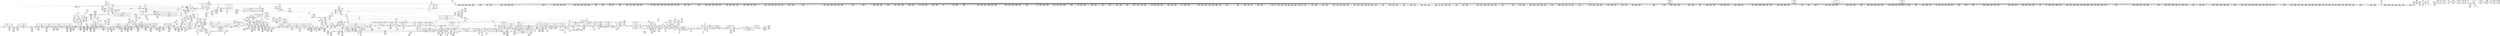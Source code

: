 digraph {
	CE0x42f7ad0 [shape=record,shape=Mrecord,label="{CE0x42f7ad0|2472:_%struct.cred*,_:_CRE_1912,1920_|*MultipleSource*|Function::task_has_perm&Arg::tsk1::|Function::selinux_task_wait&Arg::p::|security/selinux/hooks.c,1525}"]
	CE0x4386d80 [shape=record,shape=Mrecord,label="{CE0x4386d80|task_has_perm:tmp56|security/selinux/hooks.c,1526|*SummSink*}"]
	CE0x43e3190 [shape=record,shape=Mrecord,label="{CE0x43e3190|_call_void_rcu_lock_release(%struct.lockdep_map*_rcu_lock_map)_#10,_!dbg_!27733|include/linux/rcupdate.h,935|*SummSink*}"]
	CE0x42f8de0 [shape=record,shape=Mrecord,label="{CE0x42f8de0|2472:_%struct.cred*,_:_CRE_440,448_|*MultipleSource*|Function::task_has_perm&Arg::tsk1::|Function::selinux_task_wait&Arg::p::|security/selinux/hooks.c,1525}"]
	CE0x432e640 [shape=record,shape=Mrecord,label="{CE0x432e640|rcu_read_lock:tobool1|include/linux/rcupdate.h,882}"]
	CE0x43f7600 [shape=record,shape=Mrecord,label="{CE0x43f7600|__rcu_read_lock:do.body}"]
	CE0x4311bb0 [shape=record,shape=Mrecord,label="{CE0x4311bb0|task_has_perm:tmp8|security/selinux/hooks.c,1525}"]
	CE0x436e750 [shape=record,shape=Mrecord,label="{CE0x436e750|2472:_%struct.cred*,_:_CRE_5936,5944_|*MultipleSource*|Function::task_has_perm&Arg::tsk1::|Function::selinux_task_wait&Arg::p::|security/selinux/hooks.c,1525}"]
	CE0x43025b0 [shape=record,shape=Mrecord,label="{CE0x43025b0|selinux_task_wait:call|security/selinux/hooks.c,3675|*SummSource*}"]
	CE0x42ee270 [shape=record,shape=Mrecord,label="{CE0x42ee270|i64_1|*Constant*}"]
	CE0x432c1c0 [shape=record,shape=Mrecord,label="{CE0x432c1c0|task_has_perm:do.end20}"]
	CE0x4342bb0 [shape=record,shape=Mrecord,label="{CE0x4342bb0|2472:_%struct.cred*,_:_CRE_16,20_|*MultipleSource*|Function::task_has_perm&Arg::tsk1::|Function::selinux_task_wait&Arg::p::|security/selinux/hooks.c,1525}"]
	CE0x4398e20 [shape=record,shape=Mrecord,label="{CE0x4398e20|task_has_perm:tmp20|security/selinux/hooks.c,1525|*SummSink*}"]
	CE0x4336020 [shape=record,shape=Mrecord,label="{CE0x4336020|2472:_%struct.cred*,_:_CRE_2392,2400_|*MultipleSource*|Function::task_has_perm&Arg::tsk1::|Function::selinux_task_wait&Arg::p::|security/selinux/hooks.c,1525}"]
	CE0x4360a30 [shape=record,shape=Mrecord,label="{CE0x4360a30|__rcu_read_lock:tmp7|include/linux/rcupdate.h,240}"]
	CE0x60a2900 [shape=record,shape=Mrecord,label="{CE0x60a2900|GLOBAL:get_current|*Constant*|*SummSink*}"]
	CE0x4337e20 [shape=record,shape=Mrecord,label="{CE0x4337e20|2472:_%struct.cred*,_:_CRE_2528,2529_}"]
	CE0x43e5fd0 [shape=record,shape=Mrecord,label="{CE0x43e5fd0|rcu_lock_acquire:tmp6|*SummSink*}"]
	CE0x4382180 [shape=record,shape=Mrecord,label="{CE0x4382180|task_has_perm:tmp10|security/selinux/hooks.c,1525|*SummSink*}"]
	CE0x4387860 [shape=record,shape=Mrecord,label="{CE0x4387860|0:_i32,_4:_i32,_8:_i32,_12:_i32,_:_CMRE_4,8_|*MultipleSource*|security/selinux/hooks.c,1526|security/selinux/hooks.c,1526|security/selinux/hooks.c,1526}"]
	CE0x43e5a50 [shape=record,shape=Mrecord,label="{CE0x43e5a50|__rcu_read_lock:bb|*SummSource*}"]
	CE0x43a3550 [shape=record,shape=Mrecord,label="{CE0x43a3550|task_has_perm:tmp34|security/selinux/hooks.c,1526}"]
	CE0x42fb3d0 [shape=record,shape=Mrecord,label="{CE0x42fb3d0|selinux_task_wait:tmp}"]
	CE0x42fcc40 [shape=record,shape=Mrecord,label="{CE0x42fcc40|task_has_perm:tsk1|Function::task_has_perm&Arg::tsk1::}"]
	CE0x42fc7d0 [shape=record,shape=Mrecord,label="{CE0x42fc7d0|task_has_perm:entry|*SummSource*}"]
	CE0x436bef0 [shape=record,shape=Mrecord,label="{CE0x436bef0|2472:_%struct.cred*,_:_CRE_3128,3136_|*MultipleSource*|Function::task_has_perm&Arg::tsk1::|Function::selinux_task_wait&Arg::p::|security/selinux/hooks.c,1525}"]
	CE0x43a5820 [shape=record,shape=Mrecord,label="{CE0x43a5820|i64_15|*Constant*}"]
	CE0x42e1e50 [shape=record,shape=Mrecord,label="{CE0x42e1e50|2472:_%struct.cred*,_:_CRE_488,496_|*MultipleSource*|Function::task_has_perm&Arg::tsk1::|Function::selinux_task_wait&Arg::p::|security/selinux/hooks.c,1525}"]
	CE0x4396280 [shape=record,shape=Mrecord,label="{CE0x4396280|_call_void_lockdep_rcu_suspicious(i8*_getelementptr_inbounds_(_25_x_i8_,_25_x_i8_*_.str45,_i32_0,_i32_0),_i32_883,_i8*_getelementptr_inbounds_(_42_x_i8_,_42_x_i8_*_.str46,_i32_0,_i32_0))_#10,_!dbg_!27728|include/linux/rcupdate.h,882}"]
	CE0x4316530 [shape=record,shape=Mrecord,label="{CE0x4316530|2472:_%struct.cred*,_:_CRE_408,416_|*MultipleSource*|Function::task_has_perm&Arg::tsk1::|Function::selinux_task_wait&Arg::p::|security/selinux/hooks.c,1525}"]
	CE0x4363910 [shape=record,shape=Mrecord,label="{CE0x4363910|_call_void_mcount()_#3}"]
	CE0x440c730 [shape=record,shape=Mrecord,label="{CE0x440c730|i64*_getelementptr_inbounds_(_4_x_i64_,_4_x_i64_*___llvm_gcov_ctr133,_i64_0,_i64_2)|*Constant*}"]
	CE0x4390880 [shape=record,shape=Mrecord,label="{CE0x4390880|i8*_getelementptr_inbounds_(_25_x_i8_,_25_x_i8_*_.str3,_i32_0,_i32_0)|*Constant*|*SummSource*}"]
	CE0x42e2210 [shape=record,shape=Mrecord,label="{CE0x42e2210|2472:_%struct.cred*,_:_CRE_504,512_|*MultipleSource*|Function::task_has_perm&Arg::tsk1::|Function::selinux_task_wait&Arg::p::|security/selinux/hooks.c,1525}"]
	CE0x43e4d70 [shape=record,shape=Mrecord,label="{CE0x43e4d70|__rcu_read_unlock:entry}"]
	CE0x439f720 [shape=record,shape=Mrecord,label="{CE0x439f720|task_has_perm:sid|security/selinux/hooks.c,1525|*SummSource*}"]
	CE0x42e18b0 [shape=record,shape=Mrecord,label="{CE0x42e18b0|2472:_%struct.cred*,_:_CRE_464,472_|*MultipleSource*|Function::task_has_perm&Arg::tsk1::|Function::selinux_task_wait&Arg::p::|security/selinux/hooks.c,1525}"]
	CE0x42db6b0 [shape=record,shape=Mrecord,label="{CE0x42db6b0|128:_i8*,_:_CRE_8,16_|*MultipleSource*|security/selinux/hooks.c,1525|*LoadInst*|security/selinux/hooks.c,1525}"]
	CE0x437c500 [shape=record,shape=Mrecord,label="{CE0x437c500|2472:_%struct.cred*,_:_CRE_6640,6644_|*MultipleSource*|Function::task_has_perm&Arg::tsk1::|Function::selinux_task_wait&Arg::p::|security/selinux/hooks.c,1525}"]
	CE0x4368b00 [shape=record,shape=Mrecord,label="{CE0x4368b00|2472:_%struct.cred*,_:_CRE_2968,2969_}"]
	CE0x437bc50 [shape=record,shape=Mrecord,label="{CE0x437bc50|2472:_%struct.cred*,_:_CRE_6608,6616_|*MultipleSource*|Function::task_has_perm&Arg::tsk1::|Function::selinux_task_wait&Arg::p::|security/selinux/hooks.c,1525}"]
	CE0x43a64d0 [shape=record,shape=Mrecord,label="{CE0x43a64d0|task_has_perm:tmp39|security/selinux/hooks.c,1526}"]
	CE0x4408dd0 [shape=record,shape=Mrecord,label="{CE0x4408dd0|i64_ptrtoint_(i8*_blockaddress(_rcu_lock_release,_%__here)_to_i64)|*Constant*|*SummSink*}"]
	CE0x4403e40 [shape=record,shape=Mrecord,label="{CE0x4403e40|__preempt_count_sub:tmp1}"]
	CE0x430ffe0 [shape=record,shape=Mrecord,label="{CE0x430ffe0|i64_1|*Constant*}"]
	CE0x43736f0 [shape=record,shape=Mrecord,label="{CE0x43736f0|2472:_%struct.cred*,_:_CRE_6303,6304_}"]
	CE0x430ecb0 [shape=record,shape=Mrecord,label="{CE0x430ecb0|rcu_read_lock:tmp13|include/linux/rcupdate.h,882|*SummSource*}"]
	CE0x4331390 [shape=record,shape=Mrecord,label="{CE0x4331390|i8_1|*Constant*}"]
	CE0x43df320 [shape=record,shape=Mrecord,label="{CE0x43df320|i64*_getelementptr_inbounds_(_11_x_i64_,_11_x_i64_*___llvm_gcov_ctr132,_i64_0,_i64_10)|*Constant*}"]
	CE0x43d8560 [shape=record,shape=Mrecord,label="{CE0x43d8560|rcu_lock_acquire:tmp1}"]
	CE0x43e2240 [shape=record,shape=Mrecord,label="{CE0x43e2240|__rcu_read_lock:tmp5|include/linux/rcupdate.h,239}"]
	CE0x43f2da0 [shape=record,shape=Mrecord,label="{CE0x43f2da0|__rcu_read_lock:do.end|*SummSink*}"]
	CE0x43f6850 [shape=record,shape=Mrecord,label="{CE0x43f6850|void_(i32*,_i32,_i32*)*_asm_addl_$1,_%gs:$0_,_*m,ri,*m,_dirflag_,_fpsr_,_flags_}"]
	CE0x43e58e0 [shape=record,shape=Mrecord,label="{CE0x43e58e0|_ret_void,_!dbg_!27717|include/linux/rcupdate.h,245|*SummSink*}"]
	CE0x4344170 [shape=record,shape=Mrecord,label="{CE0x4344170|GLOBAL:__preempt_count_sub|*Constant*}"]
	CE0x4367c50 [shape=record,shape=Mrecord,label="{CE0x4367c50|_call_void_lockdep_rcu_suspicious(i8*_getelementptr_inbounds_(_25_x_i8_,_25_x_i8_*_.str3,_i32_0,_i32_0),_i32_1526,_i8*_getelementptr_inbounds_(_41_x_i8_,_41_x_i8_*_.str44,_i32_0,_i32_0))_#10,_!dbg_!27771|security/selinux/hooks.c,1526|*SummSink*}"]
	CE0x433d070 [shape=record,shape=Mrecord,label="{CE0x433d070|2472:_%struct.cred*,_:_CRE_2816,2824_|*MultipleSource*|Function::task_has_perm&Arg::tsk1::|Function::selinux_task_wait&Arg::p::|security/selinux/hooks.c,1525}"]
	CE0x437f310 [shape=record,shape=Mrecord,label="{CE0x437f310|2472:_%struct.cred*,_:_CRE_10608,10609_|*MultipleSource*|Function::task_has_perm&Arg::tsk1::|Function::selinux_task_wait&Arg::p::|security/selinux/hooks.c,1525}"]
	CE0x439beb0 [shape=record,shape=Mrecord,label="{CE0x439beb0|128:_i8*,_:_CRE_44,48_|*MultipleSource*|security/selinux/hooks.c,1525|*LoadInst*|security/selinux/hooks.c,1525}"]
	CE0x4308e80 [shape=record,shape=Mrecord,label="{CE0x4308e80|task_has_perm:tmp}"]
	CE0x43cfd70 [shape=record,shape=Mrecord,label="{CE0x43cfd70|i64*_getelementptr_inbounds_(_11_x_i64_,_11_x_i64_*___llvm_gcov_ctr127,_i64_0,_i64_10)|*Constant*|*SummSource*}"]
	CE0x42ee770 [shape=record,shape=Mrecord,label="{CE0x42ee770|i64_1|*Constant*|*SummSource*}"]
	CE0x43654f0 [shape=record,shape=Mrecord,label="{CE0x43654f0|2472:_%struct.cred*,_:_CRE_2936,2937_}"]
	CE0x43987e0 [shape=record,shape=Mrecord,label="{CE0x43987e0|i64*_getelementptr_inbounds_(_24_x_i64_,_24_x_i64_*___llvm_gcov_ctr138,_i64_0,_i64_9)|*Constant*|*SummSink*}"]
	CE0x439d2a0 [shape=record,shape=Mrecord,label="{CE0x439d2a0|128:_i8*,_:_CRE_120,128_|*MultipleSource*|security/selinux/hooks.c,1525|*LoadInst*|security/selinux/hooks.c,1525}"]
	CE0x43363e0 [shape=record,shape=Mrecord,label="{CE0x43363e0|2472:_%struct.cred*,_:_CRE_2408,2416_|*MultipleSource*|Function::task_has_perm&Arg::tsk1::|Function::selinux_task_wait&Arg::p::|security/selinux/hooks.c,1525}"]
	CE0x4385ee0 [shape=record,shape=Mrecord,label="{CE0x4385ee0|task_has_perm:security24|security/selinux/hooks.c,1526|*SummSource*}"]
	CE0x4360f30 [shape=record,shape=Mrecord,label="{CE0x4360f30|rcu_read_unlock:tobool1|include/linux/rcupdate.h,933|*SummSink*}"]
	CE0x43e4390 [shape=record,shape=Mrecord,label="{CE0x43e4390|_ret_void,_!dbg_!27717|include/linux/rcupdate.h,424|*SummSource*}"]
	CE0x42db3c0 [shape=record,shape=Mrecord,label="{CE0x42db3c0|128:_i8*,_:_CRE_4,8_|*MultipleSource*|security/selinux/hooks.c,1525|*LoadInst*|security/selinux/hooks.c,1525}"]
	CE0x439b570 [shape=record,shape=Mrecord,label="{CE0x439b570|128:_i8*,_:_CRE_24,28_|*MultipleSource*|security/selinux/hooks.c,1525|*LoadInst*|security/selinux/hooks.c,1525}"]
	CE0x4329a30 [shape=record,shape=Mrecord,label="{CE0x4329a30|2472:_%struct.cred*,_:_CRE_232,240_|*MultipleSource*|Function::task_has_perm&Arg::tsk1::|Function::selinux_task_wait&Arg::p::|security/selinux/hooks.c,1525}"]
	CE0x43dda00 [shape=record,shape=Mrecord,label="{CE0x43dda00|i64*_getelementptr_inbounds_(_11_x_i64_,_11_x_i64_*___llvm_gcov_ctr132,_i64_0,_i64_8)|*Constant*|*SummSink*}"]
	CE0x43e1ef0 [shape=record,shape=Mrecord,label="{CE0x43e1ef0|i8*_getelementptr_inbounds_(_44_x_i8_,_44_x_i8_*_.str47,_i32_0,_i32_0)|*Constant*|*SummSource*}"]
	CE0x43c39d0 [shape=record,shape=Mrecord,label="{CE0x43c39d0|i64_3|*Constant*}"]
	CE0x43b2f20 [shape=record,shape=Mrecord,label="{CE0x43b2f20|__preempt_count_sub:do.body}"]
	CE0x43c3210 [shape=record,shape=Mrecord,label="{CE0x43c3210|rcu_read_lock:do.end|*SummSource*}"]
	CE0x43e5cb0 [shape=record,shape=Mrecord,label="{CE0x43e5cb0|__rcu_read_lock:do.end}"]
	CE0x4361210 [shape=record,shape=Mrecord,label="{CE0x4361210|rcu_read_unlock:tmp9|include/linux/rcupdate.h,933|*SummSource*}"]
	CE0x43e64a0 [shape=record,shape=Mrecord,label="{CE0x43e64a0|rcu_lock_acquire:tmp7|*SummSink*}"]
	CE0x43b1530 [shape=record,shape=Mrecord,label="{CE0x43b1530|task_has_perm:tmp53|security/selinux/hooks.c,1526}"]
	CE0x432f610 [shape=record,shape=Mrecord,label="{CE0x432f610|_ret_void,_!dbg_!27717|include/linux/rcupdate.h,240|*SummSink*}"]
	CE0x4413480 [shape=record,shape=Mrecord,label="{CE0x4413480|__rcu_read_unlock:tmp1|*SummSource*}"]
	CE0x4371010 [shape=record,shape=Mrecord,label="{CE0x4371010|2472:_%struct.cred*,_:_CRE_6208,6216_|*MultipleSource*|Function::task_has_perm&Arg::tsk1::|Function::selinux_task_wait&Arg::p::|security/selinux/hooks.c,1525}"]
	CE0x4395e60 [shape=record,shape=Mrecord,label="{CE0x4395e60|rcu_read_lock:tmp18|include/linux/rcupdate.h,882|*SummSink*}"]
	CE0x4305360 [shape=record,shape=Mrecord,label="{CE0x4305360|selinux_task_wait:tmp1|*SummSink*}"]
	CE0x4308ef0 [shape=record,shape=Mrecord,label="{CE0x4308ef0|COLLAPSED:_GCMRE___llvm_gcov_ctr138_internal_global_24_x_i64_zeroinitializer:_elem_0:default:}"]
	CE0x430fda0 [shape=record,shape=Mrecord,label="{CE0x430fda0|rcu_read_unlock:call|include/linux/rcupdate.h,933|*SummSource*}"]
	CE0x42ea570 [shape=record,shape=Mrecord,label="{CE0x42ea570|2472:_%struct.cred*,_:_CRE_2959,2960_}"]
	CE0x4324b10 [shape=record,shape=Mrecord,label="{CE0x4324b10|2472:_%struct.cred*,_:_CRE_2288,2296_|*MultipleSource*|Function::task_has_perm&Arg::tsk1::|Function::selinux_task_wait&Arg::p::|security/selinux/hooks.c,1525}"]
	CE0x4374070 [shape=record,shape=Mrecord,label="{CE0x4374070|2472:_%struct.cred*,_:_CRE_6311,6312_}"]
	CE0x43672b0 [shape=record,shape=Mrecord,label="{CE0x43672b0|task_has_perm:tmp46|security/selinux/hooks.c,1526|*SummSink*}"]
	CE0x4342010 [shape=record,shape=Mrecord,label="{CE0x4342010|_ret_void,_!dbg_!27719|./arch/x86/include/asm/preempt.h,73|*SummSource*}"]
	CE0x43f0ab0 [shape=record,shape=Mrecord,label="{CE0x43f0ab0|rcu_lock_release:tmp6|*SummSink*}"]
	CE0x43de190 [shape=record,shape=Mrecord,label="{CE0x43de190|rcu_read_unlock:tmp19|include/linux/rcupdate.h,933}"]
	CE0x43a4a80 [shape=record,shape=Mrecord,label="{CE0x43a4a80|task_has_perm:tmp36|security/selinux/hooks.c,1526|*SummSource*}"]
	CE0x438c500 [shape=record,shape=Mrecord,label="{CE0x438c500|avc_has_perm:entry}"]
	CE0x42e8a60 [shape=record,shape=Mrecord,label="{CE0x42e8a60|_call_void_lock_release(%struct.lockdep_map*_%map,_i32_1,_i64_ptrtoint_(i8*_blockaddress(_rcu_lock_release,_%__here)_to_i64))_#10,_!dbg_!27716|include/linux/rcupdate.h,423}"]
	CE0x433b6f0 [shape=record,shape=Mrecord,label="{CE0x433b6f0|2472:_%struct.cred*,_:_CRE_2724,2725_|*MultipleSource*|Function::task_has_perm&Arg::tsk1::|Function::selinux_task_wait&Arg::p::|security/selinux/hooks.c,1525}"]
	CE0x42e9120 [shape=record,shape=Mrecord,label="{CE0x42e9120|task_has_perm:tsk1|Function::task_has_perm&Arg::tsk1::|*SummSource*}"]
	CE0x43c23a0 [shape=record,shape=Mrecord,label="{CE0x43c23a0|i64*_getelementptr_inbounds_(_11_x_i64_,_11_x_i64_*___llvm_gcov_ctr127,_i64_0,_i64_0)|*Constant*|*SummSource*}"]
	CE0x439e0b0 [shape=record,shape=Mrecord,label="{CE0x439e0b0|task_has_perm:tmp29|security/selinux/hooks.c,1525}"]
	CE0x4366460 [shape=record,shape=Mrecord,label="{CE0x4366460|2472:_%struct.cred*,_:_CRE_2949,2950_}"]
	CE0x43a7f20 [shape=record,shape=Mrecord,label="{CE0x43a7f20|i64_17|*Constant*|*SummSource*}"]
	CE0x4389920 [shape=record,shape=Mrecord,label="{CE0x4389920|avc_has_perm:tsid|Function::avc_has_perm&Arg::tsid::|*SummSink*}"]
	CE0x43d8240 [shape=record,shape=Mrecord,label="{CE0x43d8240|__preempt_count_add:tmp4|./arch/x86/include/asm/preempt.h,72}"]
	CE0x42f30f0 [shape=record,shape=Mrecord,label="{CE0x42f30f0|task_has_perm:tmp7|security/selinux/hooks.c,1525|*SummSource*}"]
	CE0x4325800 [shape=record,shape=Mrecord,label="{CE0x4325800|i64*_getelementptr_inbounds_(_4_x_i64_,_4_x_i64_*___llvm_gcov_ctr133,_i64_0,_i64_2)|*Constant*|*SummSource*}"]
	CE0x43ba5c0 [shape=record,shape=Mrecord,label="{CE0x43ba5c0|i64*_getelementptr_inbounds_(_4_x_i64_,_4_x_i64_*___llvm_gcov_ctr135,_i64_0,_i64_3)|*Constant*|*SummSource*}"]
	CE0x4328230 [shape=record,shape=Mrecord,label="{CE0x4328230|i64*_getelementptr_inbounds_(_11_x_i64_,_11_x_i64_*___llvm_gcov_ctr132,_i64_0,_i64_1)|*Constant*|*SummSink*}"]
	CE0x42edfa0 [shape=record,shape=Mrecord,label="{CE0x42edfa0|get_current:tmp1|*SummSource*}"]
	CE0x43deeb0 [shape=record,shape=Mrecord,label="{CE0x43deeb0|rcu_read_unlock:tmp21|include/linux/rcupdate.h,935}"]
	CE0x4389190 [shape=record,shape=Mrecord,label="{CE0x4389190|avc_has_perm:ssid|Function::avc_has_perm&Arg::ssid::}"]
	CE0x4325620 [shape=record,shape=Mrecord,label="{CE0x4325620|2472:_%struct.cred*,_:_CRE_2336,2344_|*MultipleSource*|Function::task_has_perm&Arg::tsk1::|Function::selinux_task_wait&Arg::p::|security/selinux/hooks.c,1525}"]
	CE0x4342ce0 [shape=record,shape=Mrecord,label="{CE0x4342ce0|task_has_perm:call|security/selinux/hooks.c,1525}"]
	CE0x43a6360 [shape=record,shape=Mrecord,label="{CE0x43a6360|task_has_perm:tmp38|security/selinux/hooks.c,1526|*SummSink*}"]
	CE0x438c600 [shape=record,shape=Mrecord,label="{CE0x438c600|avc_has_perm:entry|*SummSource*}"]
	CE0x4408ac0 [shape=record,shape=Mrecord,label="{CE0x4408ac0|i64*_getelementptr_inbounds_(_4_x_i64_,_4_x_i64_*___llvm_gcov_ctr133,_i64_0,_i64_3)|*Constant*}"]
	CE0x4373100 [shape=record,shape=Mrecord,label="{CE0x4373100|2472:_%struct.cred*,_:_CRE_6298,6299_}"]
	CE0x4373490 [shape=record,shape=Mrecord,label="{CE0x4373490|2472:_%struct.cred*,_:_CRE_6301,6302_}"]
	CE0x4341950 [shape=record,shape=Mrecord,label="{CE0x4341950|GLOBAL:__rcu_read_lock|*Constant*}"]
	CE0x432f060 [shape=record,shape=Mrecord,label="{CE0x432f060|rcu_read_unlock:tmp3}"]
	CE0x43ee3a0 [shape=record,shape=Mrecord,label="{CE0x43ee3a0|i64*_getelementptr_inbounds_(_4_x_i64_,_4_x_i64_*___llvm_gcov_ctr130,_i64_0,_i64_0)|*Constant*|*SummSource*}"]
	CE0x43fa140 [shape=record,shape=Mrecord,label="{CE0x43fa140|i64*_getelementptr_inbounds_(_4_x_i64_,_4_x_i64_*___llvm_gcov_ctr129,_i64_0,_i64_0)|*Constant*|*SummSource*}"]
	CE0x4314f00 [shape=record,shape=Mrecord,label="{CE0x4314f00|rcu_read_unlock:tmp6|include/linux/rcupdate.h,933|*SummSource*}"]
	CE0x43696d0 [shape=record,shape=Mrecord,label="{CE0x43696d0|2472:_%struct.cred*,_:_CRE_2984,2988_|*MultipleSource*|Function::task_has_perm&Arg::tsk1::|Function::selinux_task_wait&Arg::p::|security/selinux/hooks.c,1525}"]
	CE0x4303400 [shape=record,shape=Mrecord,label="{CE0x4303400|2472:_%struct.cred*,_:_CRE_2040,2044_|*MultipleSource*|Function::task_has_perm&Arg::tsk1::|Function::selinux_task_wait&Arg::p::|security/selinux/hooks.c,1525}"]
	CE0x4343710 [shape=record,shape=Mrecord,label="{CE0x4343710|_call_void___rcu_read_lock()_#10,_!dbg_!27710|include/linux/rcupdate.h,879}"]
	CE0x42f9680 [shape=record,shape=Mrecord,label="{CE0x42f9680|rcu_read_lock:tmp3|*SummSink*}"]
	CE0x4408390 [shape=record,shape=Mrecord,label="{CE0x4408390|GLOBAL:lock_release|*Constant*|*SummSource*}"]
	CE0x433c790 [shape=record,shape=Mrecord,label="{CE0x433c790|2472:_%struct.cred*,_:_CRE_2784,2792_|*MultipleSource*|Function::task_has_perm&Arg::tsk1::|Function::selinux_task_wait&Arg::p::|security/selinux/hooks.c,1525}"]
	CE0x437a710 [shape=record,shape=Mrecord,label="{CE0x437a710|2472:_%struct.cred*,_:_CRE_6520,6528_|*MultipleSource*|Function::task_has_perm&Arg::tsk1::|Function::selinux_task_wait&Arg::p::|security/selinux/hooks.c,1525}"]
	CE0x42f1bd0 [shape=record,shape=Mrecord,label="{CE0x42f1bd0|_call_void_lockdep_rcu_suspicious(i8*_getelementptr_inbounds_(_25_x_i8_,_25_x_i8_*_.str3,_i32_0,_i32_0),_i32_1525,_i8*_getelementptr_inbounds_(_41_x_i8_,_41_x_i8_*_.str44,_i32_0,_i32_0))_#10,_!dbg_!27734|security/selinux/hooks.c,1525|*SummSink*}"]
	CE0x42f7350 [shape=record,shape=Mrecord,label="{CE0x42f7350|2472:_%struct.cred*,_:_CRE_1880,1888_|*MultipleSource*|Function::task_has_perm&Arg::tsk1::|Function::selinux_task_wait&Arg::p::|security/selinux/hooks.c,1525}"]
	CE0x4362ad0 [shape=record,shape=Mrecord,label="{CE0x4362ad0|rcu_read_lock:tobool|include/linux/rcupdate.h,882|*SummSource*}"]
	CE0x43b2f90 [shape=record,shape=Mrecord,label="{CE0x43b2f90|__preempt_count_sub:do.body|*SummSource*}"]
	CE0x4375bc0 [shape=record,shape=Mrecord,label="{CE0x4375bc0|2472:_%struct.cred*,_:_CRE_6334,6335_}"]
	CE0x4374660 [shape=record,shape=Mrecord,label="{CE0x4374660|2472:_%struct.cred*,_:_CRE_6316,6317_}"]
	CE0x43ddf30 [shape=record,shape=Mrecord,label="{CE0x43ddf30|i64*_getelementptr_inbounds_(_11_x_i64_,_11_x_i64_*___llvm_gcov_ctr132,_i64_0,_i64_9)|*Constant*|*SummSource*}"]
	CE0x4340f00 [shape=record,shape=Mrecord,label="{CE0x4340f00|rcu_read_unlock:tmp2}"]
	CE0x4404f50 [shape=record,shape=Mrecord,label="{CE0x4404f50|__rcu_read_unlock:tmp7|include/linux/rcupdate.h,245}"]
	CE0x437b1e0 [shape=record,shape=Mrecord,label="{CE0x437b1e0|2472:_%struct.cred*,_:_CRE_6560,6568_|*MultipleSource*|Function::task_has_perm&Arg::tsk1::|Function::selinux_task_wait&Arg::p::|security/selinux/hooks.c,1525}"]
	CE0x433d4b0 [shape=record,shape=Mrecord,label="{CE0x433d4b0|2472:_%struct.cred*,_:_CRE_2832,2840_|*MultipleSource*|Function::task_has_perm&Arg::tsk1::|Function::selinux_task_wait&Arg::p::|security/selinux/hooks.c,1525}"]
	CE0x4304100 [shape=record,shape=Mrecord,label="{CE0x4304100|task_has_perm:tsk2|Function::task_has_perm&Arg::tsk2::|*SummSink*}"]
	CE0x43d24a0 [shape=record,shape=Mrecord,label="{CE0x43d24a0|rcu_read_unlock:tmp13|include/linux/rcupdate.h,933|*SummSource*}"]
	CE0x4408620 [shape=record,shape=Mrecord,label="{CE0x4408620|GLOBAL:lock_release|*Constant*|*SummSink*}"]
	CE0x42ee990 [shape=record,shape=Mrecord,label="{CE0x42ee990|2472:_%struct.cred*,_:_CRE_560,568_|*MultipleSource*|Function::task_has_perm&Arg::tsk1::|Function::selinux_task_wait&Arg::p::|security/selinux/hooks.c,1525}"]
	CE0x44492a0 [shape=record,shape=Mrecord,label="{CE0x44492a0|i64*_getelementptr_inbounds_(_4_x_i64_,_4_x_i64_*___llvm_gcov_ctr129,_i64_0,_i64_3)|*Constant*|*SummSink*}"]
	CE0x42e0560 [shape=record,shape=Mrecord,label="{CE0x42e0560|rcu_lock_release:tmp1}"]
	CE0x43e3950 [shape=record,shape=Mrecord,label="{CE0x43e3950|GLOBAL:rcu_lock_release|*Constant*|*SummSource*}"]
	CE0x42ea900 [shape=record,shape=Mrecord,label="{CE0x42ea900|2472:_%struct.cred*,_:_CRE_2962,2963_}"]
	CE0x42daf40 [shape=record,shape=Mrecord,label="{CE0x42daf40|task_has_perm:security|security/selinux/hooks.c,1525}"]
	CE0x43fbef0 [shape=record,shape=Mrecord,label="{CE0x43fbef0|__preempt_count_sub:tmp2|*SummSink*}"]
	CE0x4370100 [shape=record,shape=Mrecord,label="{CE0x4370100|2472:_%struct.cred*,_:_CRE_6152,6168_|*MultipleSource*|Function::task_has_perm&Arg::tsk1::|Function::selinux_task_wait&Arg::p::|security/selinux/hooks.c,1525}"]
	CE0x42fff40 [shape=record,shape=Mrecord,label="{CE0x42fff40|2472:_%struct.cred*,_:_CRE_2096,2104_|*MultipleSource*|Function::task_has_perm&Arg::tsk1::|Function::selinux_task_wait&Arg::p::|security/selinux/hooks.c,1525}"]
	CE0x43a1cc0 [shape=record,shape=Mrecord,label="{CE0x43a1cc0|task_has_perm:call11|security/selinux/hooks.c,1526|*SummSink*}"]
	CE0x4310730 [shape=record,shape=Mrecord,label="{CE0x4310730|GLOBAL:__llvm_gcov_ctr127|Global_var:__llvm_gcov_ctr127|*SummSink*}"]
	CE0x43e7b50 [shape=record,shape=Mrecord,label="{CE0x43e7b50|__rcu_read_lock:tmp}"]
	CE0x42e4460 [shape=record,shape=Mrecord,label="{CE0x42e4460|2472:_%struct.cred*,_:_CRE_304,312_|*MultipleSource*|Function::task_has_perm&Arg::tsk1::|Function::selinux_task_wait&Arg::p::|security/selinux/hooks.c,1525}"]
	CE0x4326590 [shape=record,shape=Mrecord,label="{CE0x4326590|rcu_lock_acquire:map|Function::rcu_lock_acquire&Arg::map::|*SummSink*}"]
	CE0x42e5fe0 [shape=record,shape=Mrecord,label="{CE0x42e5fe0|get_current:bb|*SummSink*}"]
	CE0x4339900 [shape=record,shape=Mrecord,label="{CE0x4339900|2472:_%struct.cred*,_:_CRE_2600,2608_|*MultipleSource*|Function::task_has_perm&Arg::tsk1::|Function::selinux_task_wait&Arg::p::|security/selinux/hooks.c,1525}"]
	CE0x4338410 [shape=record,shape=Mrecord,label="{CE0x4338410|2472:_%struct.cred*,_:_CRE_2533,2534_}"]
	CE0x43e1fa0 [shape=record,shape=Mrecord,label="{CE0x43e1fa0|i8*_getelementptr_inbounds_(_44_x_i8_,_44_x_i8_*_.str47,_i32_0,_i32_0)|*Constant*|*SummSink*}"]
	CE0x42db010 [shape=record,shape=Mrecord,label="{CE0x42db010|task_has_perm:security|security/selinux/hooks.c,1525|*SummSource*}"]
	CE0x4403ee0 [shape=record,shape=Mrecord,label="{CE0x4403ee0|__preempt_count_add:tmp|*SummSource*}"]
	CE0x43108c0 [shape=record,shape=Mrecord,label="{CE0x43108c0|rcu_read_lock:tmp5|include/linux/rcupdate.h,882}"]
	CE0x439d810 [shape=record,shape=Mrecord,label="{CE0x439d810|128:_i8*,_:_CRE_144,152_|*MultipleSource*|security/selinux/hooks.c,1525|*LoadInst*|security/selinux/hooks.c,1525}"]
	CE0x4311ee0 [shape=record,shape=Mrecord,label="{CE0x4311ee0|task_has_perm:tmp8|security/selinux/hooks.c,1525|*SummSink*}"]
	CE0x4368fb0 [shape=record,shape=Mrecord,label="{CE0x4368fb0|2472:_%struct.cred*,_:_CRE_2972,2973_}"]
	CE0x4398d40 [shape=record,shape=Mrecord,label="{CE0x4398d40|task_has_perm:tmp20|security/selinux/hooks.c,1525}"]
	CE0x438eb70 [shape=record,shape=Mrecord,label="{CE0x438eb70|rcu_read_lock:tmp10|include/linux/rcupdate.h,882|*SummSource*}"]
	CE0x4391bc0 [shape=record,shape=Mrecord,label="{CE0x4391bc0|__rcu_read_lock:do.body|*SummSink*}"]
	CE0x439b240 [shape=record,shape=Mrecord,label="{CE0x439b240|128:_i8*,_:_CRE_16,20_|*MultipleSource*|security/selinux/hooks.c,1525|*LoadInst*|security/selinux/hooks.c,1525}"]
	CE0x4388f80 [shape=record,shape=Mrecord,label="{CE0x4388f80|_call_void_rcu_read_unlock()_#10,_!dbg_!27790|security/selinux/hooks.c,1527|*SummSink*}"]
	CE0x4363020 [shape=record,shape=Mrecord,label="{CE0x4363020|__rcu_read_lock:tmp6|include/linux/rcupdate.h,240|*SummSource*}"]
	CE0x4327990 [shape=record,shape=Mrecord,label="{CE0x4327990|get_current:tmp3}"]
	CE0x43b3340 [shape=record,shape=Mrecord,label="{CE0x43b3340|__preempt_count_sub:do.end}"]
	CE0x43bbb30 [shape=record,shape=Mrecord,label="{CE0x43bbb30|_call_void_mcount()_#3}"]
	CE0x43b2920 [shape=record,shape=Mrecord,label="{CE0x43b2920|__preempt_count_sub:tmp2|*SummSource*}"]
	CE0x42e4e50 [shape=record,shape=Mrecord,label="{CE0x42e4e50|task_has_perm:do.body10|*SummSource*}"]
	CE0x439fb00 [shape=record,shape=Mrecord,label="{CE0x439fb00|i32_1|*Constant*}"]
	CE0x43356c0 [shape=record,shape=Mrecord,label="{CE0x43356c0|2472:_%struct.cred*,_:_CRE_2352,2360_|*MultipleSource*|Function::task_has_perm&Arg::tsk1::|Function::selinux_task_wait&Arg::p::|security/selinux/hooks.c,1525}"]
	CE0x43713f0 [shape=record,shape=Mrecord,label="{CE0x43713f0|2472:_%struct.cred*,_:_CRE_6224,6232_|*MultipleSource*|Function::task_has_perm&Arg::tsk1::|Function::selinux_task_wait&Arg::p::|security/selinux/hooks.c,1525}"]
	CE0x430a370 [shape=record,shape=Mrecord,label="{CE0x430a370|rcu_read_unlock:tmp5|include/linux/rcupdate.h,933|*SummSink*}"]
	CE0x436cbb0 [shape=record,shape=Mrecord,label="{CE0x436cbb0|2472:_%struct.cred*,_:_CRE_3160,3164_|*MultipleSource*|Function::task_has_perm&Arg::tsk1::|Function::selinux_task_wait&Arg::p::|security/selinux/hooks.c,1525}"]
	CE0x42e9810 [shape=record,shape=Mrecord,label="{CE0x42e9810|get_current:tmp|*SummSource*}"]
	CE0x430f7b0 [shape=record,shape=Mrecord,label="{CE0x430f7b0|rcu_read_lock:tmp15|include/linux/rcupdate.h,882|*SummSink*}"]
	CE0x433a7e0 [shape=record,shape=Mrecord,label="{CE0x433a7e0|2472:_%struct.cred*,_:_CRE_2680,2688_|*MultipleSource*|Function::task_has_perm&Arg::tsk1::|Function::selinux_task_wait&Arg::p::|security/selinux/hooks.c,1525}"]
	CE0x440a970 [shape=record,shape=Mrecord,label="{CE0x440a970|__rcu_read_lock:tmp3}"]
	CE0x4385db0 [shape=record,shape=Mrecord,label="{CE0x4385db0|task_has_perm:security24|security/selinux/hooks.c,1526}"]
	CE0x4368e80 [shape=record,shape=Mrecord,label="{CE0x4368e80|2472:_%struct.cred*,_:_CRE_2971,2972_}"]
	CE0x4390c40 [shape=record,shape=Mrecord,label="{CE0x4390c40|i32_1525|*Constant*}"]
	CE0x44087f0 [shape=record,shape=Mrecord,label="{CE0x44087f0|i64_ptrtoint_(i8*_blockaddress(_rcu_lock_release,_%__here)_to_i64)|*Constant*}"]
	CE0x439fcd0 [shape=record,shape=Mrecord,label="{CE0x439fcd0|i32_1|*Constant*|*SummSource*}"]
	CE0x42e0e90 [shape=record,shape=Mrecord,label="{CE0x42e0e90|2472:_%struct.cred*,_:_CRE_632,640_|*MultipleSource*|Function::task_has_perm&Arg::tsk1::|Function::selinux_task_wait&Arg::p::|security/selinux/hooks.c,1525}"]
	CE0x43ed940 [shape=record,shape=Mrecord,label="{CE0x43ed940|i64*_getelementptr_inbounds_(_4_x_i64_,_4_x_i64_*___llvm_gcov_ctr130,_i64_0,_i64_3)|*Constant*|*SummSource*}"]
	CE0x4301300 [shape=record,shape=Mrecord,label="{CE0x4301300|i32_0|*Constant*}"]
	CE0x43d5470 [shape=record,shape=Mrecord,label="{CE0x43d5470|rcu_read_unlock:tmp10|include/linux/rcupdate.h,933}"]
	CE0x43e1e80 [shape=record,shape=Mrecord,label="{CE0x43e1e80|i8*_getelementptr_inbounds_(_44_x_i8_,_44_x_i8_*_.str47,_i32_0,_i32_0)|*Constant*}"]
	CE0x4383890 [shape=record,shape=Mrecord,label="{CE0x4383890|task_has_perm:tobool4|security/selinux/hooks.c,1525}"]
	CE0x4449430 [shape=record,shape=Mrecord,label="{CE0x4449430|i64*_getelementptr_inbounds_(_4_x_i64_,_4_x_i64_*___llvm_gcov_ctr135,_i64_0,_i64_1)|*Constant*}"]
	CE0x4363390 [shape=record,shape=Mrecord,label="{CE0x4363390|i64*_getelementptr_inbounds_(_4_x_i64_,_4_x_i64_*___llvm_gcov_ctr130,_i64_0,_i64_1)|*Constant*}"]
	CE0x4343d50 [shape=record,shape=Mrecord,label="{CE0x4343d50|rcu_lock_acquire:tmp2}"]
	CE0x4328590 [shape=record,shape=Mrecord,label="{CE0x4328590|task_has_perm:tmp1|*SummSource*}"]
	CE0x43f9a50 [shape=record,shape=Mrecord,label="{CE0x43f9a50|__preempt_count_add:do.body|*SummSource*}"]
	CE0x43d1510 [shape=record,shape=Mrecord,label="{CE0x43d1510|rcu_read_unlock:bb|*SummSource*}"]
	CE0x42e3830 [shape=record,shape=Mrecord,label="{CE0x42e3830|2472:_%struct.cred*,_:_CRE_272,280_|*MultipleSource*|Function::task_has_perm&Arg::tsk1::|Function::selinux_task_wait&Arg::p::|security/selinux/hooks.c,1525}"]
	CE0x42f9a00 [shape=record,shape=Mrecord,label="{CE0x42f9a00|task_has_perm:land.lhs.true15|*SummSource*}"]
	CE0x43f7770 [shape=record,shape=Mrecord,label="{CE0x43f7770|__rcu_read_unlock:tmp|*SummSource*}"]
	CE0x43b5260 [shape=record,shape=Mrecord,label="{CE0x43b5260|__preempt_count_sub:tmp6|./arch/x86/include/asm/preempt.h,78|*SummSink*}"]
	CE0x43bbbf0 [shape=record,shape=Mrecord,label="{CE0x43bbbf0|i64*_getelementptr_inbounds_(_4_x_i64_,_4_x_i64_*___llvm_gcov_ctr134,_i64_0,_i64_3)|*Constant*}"]
	CE0x436b230 [shape=record,shape=Mrecord,label="{CE0x436b230|2472:_%struct.cred*,_:_CRE_3096,3104_|*MultipleSource*|Function::task_has_perm&Arg::tsk1::|Function::selinux_task_wait&Arg::p::|security/selinux/hooks.c,1525}"]
	CE0x4409e10 [shape=record,shape=Mrecord,label="{CE0x4409e10|rcu_lock_acquire:tmp5|include/linux/rcupdate.h,418}"]
	CE0x4389a90 [shape=record,shape=Mrecord,label="{CE0x4389a90|i16_2|*Constant*}"]
	CE0x4313360 [shape=record,shape=Mrecord,label="{CE0x4313360|rcu_read_unlock:tmp14|include/linux/rcupdate.h,933|*SummSink*}"]
	CE0x43fa330 [shape=record,shape=Mrecord,label="{CE0x43fa330|i32_0|*Constant*}"]
	CE0x4341e70 [shape=record,shape=Mrecord,label="{CE0x4341e70|__preempt_count_add:val|Function::__preempt_count_add&Arg::val::|*SummSource*}"]
	CE0x42f0560 [shape=record,shape=Mrecord,label="{CE0x42f0560|GLOBAL:task_has_perm|*Constant*|*SummSource*}"]
	CE0x4316710 [shape=record,shape=Mrecord,label="{CE0x4316710|2472:_%struct.cred*,_:_CRE_416,424_|*MultipleSource*|Function::task_has_perm&Arg::tsk1::|Function::selinux_task_wait&Arg::p::|security/selinux/hooks.c,1525}"]
	CE0x42e4f40 [shape=record,shape=Mrecord,label="{CE0x42e4f40|task_has_perm:do.body10|*SummSink*}"]
	CE0x4334780 [shape=record,shape=Mrecord,label="{CE0x4334780|i64*_getelementptr_inbounds_(_24_x_i64_,_24_x_i64_*___llvm_gcov_ctr138,_i64_0,_i64_11)|*Constant*|*SummSink*}"]
	CE0x43c2c10 [shape=record,shape=Mrecord,label="{CE0x43c2c10|_call_void_rcu_lock_acquire(%struct.lockdep_map*_rcu_lock_map)_#10,_!dbg_!27711|include/linux/rcupdate.h,881|*SummSource*}"]
	CE0x43f56d0 [shape=record,shape=Mrecord,label="{CE0x43f56d0|rcu_lock_release:indirectgoto}"]
	CE0x433dcd0 [shape=record,shape=Mrecord,label="{CE0x433dcd0|2472:_%struct.cred*,_:_CRE_2864,2872_|*MultipleSource*|Function::task_has_perm&Arg::tsk1::|Function::selinux_task_wait&Arg::p::|security/selinux/hooks.c,1525}"]
	CE0x42e8720 [shape=record,shape=Mrecord,label="{CE0x42e8720|rcu_lock_release:tmp5|include/linux/rcupdate.h,423|*SummSink*}"]
	CE0x4385570 [shape=record,shape=Mrecord,label="{CE0x4385570|task_has_perm:tmp54|security/selinux/hooks.c,1526|*SummSink*}"]
	CE0x4341a60 [shape=record,shape=Mrecord,label="{CE0x4341a60|2472:_%struct.cred*,_:_CRE_20,24_|*MultipleSource*|Function::task_has_perm&Arg::tsk1::|Function::selinux_task_wait&Arg::p::|security/selinux/hooks.c,1525}"]
	CE0x437b840 [shape=record,shape=Mrecord,label="{CE0x437b840|2472:_%struct.cred*,_:_CRE_6584,6600_|*MultipleSource*|Function::task_has_perm&Arg::tsk1::|Function::selinux_task_wait&Arg::p::|security/selinux/hooks.c,1525}"]
	CE0x43d1ee0 [shape=record,shape=Mrecord,label="{CE0x43d1ee0|rcu_read_unlock:call3|include/linux/rcupdate.h,933|*SummSink*}"]
	CE0x43102d0 [shape=record,shape=Mrecord,label="{CE0x43102d0|GLOBAL:__llvm_gcov_ctr132|Global_var:__llvm_gcov_ctr132}"]
	CE0x4303790 [shape=record,shape=Mrecord,label="{CE0x4303790|2472:_%struct.cred*,_:_CRE_2048,2052_|*MultipleSource*|Function::task_has_perm&Arg::tsk1::|Function::selinux_task_wait&Arg::p::|security/selinux/hooks.c,1525}"]
	CE0x4327510 [shape=record,shape=Mrecord,label="{CE0x4327510|2472:_%struct.cred*,_:_CRE_2168,2240_|*MultipleSource*|Function::task_has_perm&Arg::tsk1::|Function::selinux_task_wait&Arg::p::|security/selinux/hooks.c,1525}"]
	CE0x44045a0 [shape=record,shape=Mrecord,label="{CE0x44045a0|__rcu_read_unlock:do.end|*SummSource*}"]
	CE0x43d13a0 [shape=record,shape=Mrecord,label="{CE0x43d13a0|rcu_read_unlock:bb}"]
	CE0x4407270 [shape=record,shape=Mrecord,label="{CE0x4407270|i64*_getelementptr_inbounds_(_4_x_i64_,_4_x_i64_*___llvm_gcov_ctr133,_i64_0,_i64_1)|*Constant*|*SummSink*}"]
	CE0x4403cf0 [shape=record,shape=Mrecord,label="{CE0x4403cf0|COLLAPSED:_GCMRE___llvm_gcov_ctr129_internal_global_4_x_i64_zeroinitializer:_elem_0:default:}"]
	CE0x43a0bb0 [shape=record,shape=Mrecord,label="{CE0x43a0bb0|rcu_read_lock:tmp17|include/linux/rcupdate.h,882}"]
	CE0x43da1d0 [shape=record,shape=Mrecord,label="{CE0x43da1d0|rcu_read_unlock:if.end|*SummSink*}"]
	CE0x438ad70 [shape=record,shape=Mrecord,label="{CE0x438ad70|avc_has_perm:auditdata|Function::avc_has_perm&Arg::auditdata::}"]
	CE0x4316ad0 [shape=record,shape=Mrecord,label="{CE0x4316ad0|2472:_%struct.cred*,_:_CRE_432,440_|*MultipleSource*|Function::task_has_perm&Arg::tsk1::|Function::selinux_task_wait&Arg::p::|security/selinux/hooks.c,1525}"]
	CE0x437cb60 [shape=record,shape=Mrecord,label="{CE0x437cb60|2472:_%struct.cred*,_:_CRE_6656,6660_|*MultipleSource*|Function::task_has_perm&Arg::tsk1::|Function::selinux_task_wait&Arg::p::|security/selinux/hooks.c,1525}"]
	CE0x432e210 [shape=record,shape=Mrecord,label="{CE0x432e210|0:_i8,_:_GCMR_rcu_read_lock.__warned_internal_global_i8_0,_section_.data.unlikely_,_align_1:_elem_0:default:}"]
	CE0x43256c0 [shape=record,shape=Mrecord,label="{CE0x43256c0|2472:_%struct.cred*,_:_CRE_2344,2352_|*MultipleSource*|Function::task_has_perm&Arg::tsk1::|Function::selinux_task_wait&Arg::p::|security/selinux/hooks.c,1525}"]
	CE0x43a1630 [shape=record,shape=Mrecord,label="{CE0x43a1630|task_has_perm:tmp31|*LoadInst*|security/selinux/hooks.c,1526|*SummSink*}"]
	CE0x4314a60 [shape=record,shape=Mrecord,label="{CE0x4314a60|GLOBAL:rcu_read_lock.__warned|Global_var:rcu_read_lock.__warned|*SummSource*}"]
	CE0x43d3e50 [shape=record,shape=Mrecord,label="{CE0x43d3e50|rcu_read_unlock:land.lhs.true|*SummSource*}"]
	CE0x43641f0 [shape=record,shape=Mrecord,label="{CE0x43641f0|2472:_%struct.cred*,_:_CRE_2920,2921_}"]
	CE0x4385a10 [shape=record,shape=Mrecord,label="{CE0x4385a10|COLLAPSED:_CMRE:_elem_0::|security/selinux/hooks.c,1526}"]
	CE0x430d520 [shape=record,shape=Mrecord,label="{CE0x430d520|rcu_read_unlock:tmp9|include/linux/rcupdate.h,933}"]
	CE0x4365e70 [shape=record,shape=Mrecord,label="{CE0x4365e70|2472:_%struct.cred*,_:_CRE_2944,2945_}"]
	CE0x437b400 [shape=record,shape=Mrecord,label="{CE0x437b400|2472:_%struct.cred*,_:_CRE_6568,6576_|*MultipleSource*|Function::task_has_perm&Arg::tsk1::|Function::selinux_task_wait&Arg::p::|security/selinux/hooks.c,1525}"]
	CE0x43fdd00 [shape=record,shape=Mrecord,label="{CE0x43fdd00|__rcu_read_unlock:bb}"]
	CE0x43ecb60 [shape=record,shape=Mrecord,label="{CE0x43ecb60|i32_2|*Constant*|*SummSink*}"]
	CE0x4310930 [shape=record,shape=Mrecord,label="{CE0x4310930|rcu_read_lock:tmp5|include/linux/rcupdate.h,882|*SummSource*}"]
	CE0x4372c40 [shape=record,shape=Mrecord,label="{CE0x4372c40|2472:_%struct.cred*,_:_CRE_6294,6295_}"]
	CE0x4307880 [shape=record,shape=Mrecord,label="{CE0x4307880|2472:_%struct.cred*,_:_CRE_698,699_}"]
	CE0x43a2b90 [shape=record,shape=Mrecord,label="{CE0x43a2b90|i64_14|*Constant*|*SummSink*}"]
	CE0x43a6910 [shape=record,shape=Mrecord,label="{CE0x43a6910|task_has_perm:tmp39|security/selinux/hooks.c,1526|*SummSink*}"]
	CE0x43604c0 [shape=record,shape=Mrecord,label="{CE0x43604c0|GLOBAL:__llvm_gcov_ctr127|Global_var:__llvm_gcov_ctr127}"]
	CE0x432bcc0 [shape=record,shape=Mrecord,label="{CE0x432bcc0|__rcu_read_unlock:tmp5|include/linux/rcupdate.h,244|*SummSink*}"]
	CE0x43c2230 [shape=record,shape=Mrecord,label="{CE0x43c2230|i64*_getelementptr_inbounds_(_11_x_i64_,_11_x_i64_*___llvm_gcov_ctr127,_i64_0,_i64_0)|*Constant*}"]
	CE0x4388d70 [shape=record,shape=Mrecord,label="{CE0x4388d70|_call_void_rcu_read_unlock()_#10,_!dbg_!27790|security/selinux/hooks.c,1527}"]
	CE0x43e7f40 [shape=record,shape=Mrecord,label="{CE0x43e7f40|__preempt_count_add:tmp6|./arch/x86/include/asm/preempt.h,73|*SummSource*}"]
	CE0x43fdc70 [shape=record,shape=Mrecord,label="{CE0x43fdc70|_call_void_mcount()_#3|*SummSink*}"]
	CE0x43dd120 [shape=record,shape=Mrecord,label="{CE0x43dd120|rcu_read_unlock:tmp16|include/linux/rcupdate.h,933|*SummSource*}"]
	CE0x43300e0 [shape=record,shape=Mrecord,label="{CE0x43300e0|task_has_perm:tmp19|security/selinux/hooks.c,1525|*SummSource*}"]
	CE0x432cc00 [shape=record,shape=Mrecord,label="{CE0x432cc00|rcu_read_unlock:tmp7|include/linux/rcupdate.h,933}"]
	CE0x438ec40 [shape=record,shape=Mrecord,label="{CE0x438ec40|rcu_read_unlock:tmp12|include/linux/rcupdate.h,933|*SummSource*}"]
	CE0x4374790 [shape=record,shape=Mrecord,label="{CE0x4374790|2472:_%struct.cred*,_:_CRE_6317,6318_}"]
	CE0x4366330 [shape=record,shape=Mrecord,label="{CE0x4366330|2472:_%struct.cred*,_:_CRE_2948,2949_}"]
	CE0x43f5cb0 [shape=record,shape=Mrecord,label="{CE0x43f5cb0|rcu_lock_release:bb}"]
	CE0x4332b20 [shape=record,shape=Mrecord,label="{CE0x4332b20|i64*_getelementptr_inbounds_(_24_x_i64_,_24_x_i64_*___llvm_gcov_ctr138,_i64_0,_i64_8)|*Constant*|*SummSink*}"]
	CE0x43a33e0 [shape=record,shape=Mrecord,label="{CE0x43a33e0|task_has_perm:tmp33|security/selinux/hooks.c,1526|*SummSink*}"]
	CE0x43125f0 [shape=record,shape=Mrecord,label="{CE0x43125f0|2472:_%struct.cred*,_:_CRE_168,176_|*MultipleSource*|Function::task_has_perm&Arg::tsk1::|Function::selinux_task_wait&Arg::p::|security/selinux/hooks.c,1525}"]
	CE0x430aa50 [shape=record,shape=Mrecord,label="{CE0x430aa50|2472:_%struct.cred*,_:_CRE_784,1808_|*MultipleSource*|Function::task_has_perm&Arg::tsk1::|Function::selinux_task_wait&Arg::p::|security/selinux/hooks.c,1525}"]
	CE0x42ef520 [shape=record,shape=Mrecord,label="{CE0x42ef520|_call_void_mcount()_#3|*SummSink*}"]
	CE0x433ae40 [shape=record,shape=Mrecord,label="{CE0x433ae40|2472:_%struct.cred*,_:_CRE_2696,2704_|*MultipleSource*|Function::task_has_perm&Arg::tsk1::|Function::selinux_task_wait&Arg::p::|security/selinux/hooks.c,1525}"]
	CE0x43a93f0 [shape=record,shape=Mrecord,label="{CE0x43a93f0|task_has_perm:tmp44|security/selinux/hooks.c,1526}"]
	CE0x43e6430 [shape=record,shape=Mrecord,label="{CE0x43e6430|rcu_lock_acquire:tmp7|*SummSource*}"]
	CE0x42ed1e0 [shape=record,shape=Mrecord,label="{CE0x42ed1e0|i64*_getelementptr_inbounds_(_2_x_i64_,_2_x_i64_*___llvm_gcov_ctr291,_i64_0,_i64_0)|*Constant*}"]
	CE0x4315280 [shape=record,shape=Mrecord,label="{CE0x4315280|rcu_read_unlock:tmp6|include/linux/rcupdate.h,933|*SummSink*}"]
	CE0x43cf290 [shape=record,shape=Mrecord,label="{CE0x43cf290|rcu_read_lock:tmp20|include/linux/rcupdate.h,882|*SummSource*}"]
	CE0x43a7430 [shape=record,shape=Mrecord,label="{CE0x43a7430|task_has_perm:call16|security/selinux/hooks.c,1526|*SummSink*}"]
	CE0x42fb1e0 [shape=record,shape=Mrecord,label="{CE0x42fb1e0|get_current:entry|*SummSource*}"]
	CE0x43c1550 [shape=record,shape=Mrecord,label="{CE0x43c1550|i64*_getelementptr_inbounds_(_4_x_i64_,_4_x_i64_*___llvm_gcov_ctr134,_i64_0,_i64_2)|*Constant*|*SummSink*}"]
	CE0x4326be0 [shape=record,shape=Mrecord,label="{CE0x4326be0|2472:_%struct.cred*,_:_CRE_2128,2136_|*MultipleSource*|Function::task_has_perm&Arg::tsk1::|Function::selinux_task_wait&Arg::p::|security/selinux/hooks.c,1525}"]
	CE0x43b5e60 [shape=record,shape=Mrecord,label="{CE0x43b5e60|__preempt_count_sub:tmp5|./arch/x86/include/asm/preempt.h,77|*SummSource*}"]
	CE0x4361730 [shape=record,shape=Mrecord,label="{CE0x4361730|_call_void_asm_sideeffect_,_memory_,_dirflag_,_fpsr_,_flags_()_#3,_!dbg_!27714,_!srcloc_!27715|include/linux/rcupdate.h,239|*SummSource*}"]
	CE0x436ae20 [shape=record,shape=Mrecord,label="{CE0x436ae20|2472:_%struct.cred*,_:_CRE_3080,3084_|*MultipleSource*|Function::task_has_perm&Arg::tsk1::|Function::selinux_task_wait&Arg::p::|security/selinux/hooks.c,1525}"]
	CE0x438f4b0 [shape=record,shape=Mrecord,label="{CE0x438f4b0|rcu_read_lock:tmp10|include/linux/rcupdate.h,882|*SummSink*}"]
	CE0x438a980 [shape=record,shape=Mrecord,label="{CE0x438a980|avc_has_perm:auditdata|Function::avc_has_perm&Arg::auditdata::|*SummSink*}"]
	CE0x43f0f50 [shape=record,shape=Mrecord,label="{CE0x43f0f50|rcu_lock_release:tmp7|*SummSource*}"]
	CE0x4377710 [shape=record,shape=Mrecord,label="{CE0x4377710|2472:_%struct.cred*,_:_CRE_6357,6358_}"]
	CE0x43d5ac0 [shape=record,shape=Mrecord,label="{CE0x43d5ac0|rcu_lock_release:tmp1|*SummSink*}"]
	CE0x4364910 [shape=record,shape=Mrecord,label="{CE0x4364910|2472:_%struct.cred*,_:_CRE_2926,2927_}"]
	CE0x42fb440 [shape=record,shape=Mrecord,label="{CE0x42fb440|selinux_task_wait:tmp|*SummSource*}"]
	CE0x4399670 [shape=record,shape=Mrecord,label="{CE0x4399670|task_has_perm:call|security/selinux/hooks.c,1525|*SummSink*}"]
	CE0x43da3b0 [shape=record,shape=Mrecord,label="{CE0x43da3b0|rcu_read_unlock:do.end|*SummSource*}"]
	CE0x433b2b0 [shape=record,shape=Mrecord,label="{CE0x433b2b0|2472:_%struct.cred*,_:_CRE_2712,2720_|*MultipleSource*|Function::task_has_perm&Arg::tsk1::|Function::selinux_task_wait&Arg::p::|security/selinux/hooks.c,1525}"]
	CE0x4369340 [shape=record,shape=Mrecord,label="{CE0x4369340|2472:_%struct.cred*,_:_CRE_2975,2976_}"]
	CE0x43388d0 [shape=record,shape=Mrecord,label="{CE0x43388d0|2472:_%struct.cred*,_:_CRE_2544,2568_|*MultipleSource*|Function::task_has_perm&Arg::tsk1::|Function::selinux_task_wait&Arg::p::|security/selinux/hooks.c,1525}"]
	CE0x438fd10 [shape=record,shape=Mrecord,label="{CE0x438fd10|rcu_read_lock:tmp12|include/linux/rcupdate.h,882|*SummSource*}"]
	CE0x43b6000 [shape=record,shape=Mrecord,label="{CE0x43b6000|__preempt_count_add:tmp2}"]
	CE0x42f7170 [shape=record,shape=Mrecord,label="{CE0x42f7170|2472:_%struct.cred*,_:_CRE_1872,1880_|*MultipleSource*|Function::task_has_perm&Arg::tsk1::|Function::selinux_task_wait&Arg::p::|security/selinux/hooks.c,1525}"]
	CE0x43ec430 [shape=record,shape=Mrecord,label="{CE0x43ec430|i32_2|*Constant*}"]
	CE0x432d1c0 [shape=record,shape=Mrecord,label="{CE0x432d1c0|2472:_%struct.cred*,_:_CRE_1928,1936_|*MultipleSource*|Function::task_has_perm&Arg::tsk1::|Function::selinux_task_wait&Arg::p::|security/selinux/hooks.c,1525}"]
	CE0x43ec600 [shape=record,shape=Mrecord,label="{CE0x43ec600|i64*_getelementptr_inbounds_(_4_x_i64_,_4_x_i64_*___llvm_gcov_ctr128,_i64_0,_i64_1)|*Constant*}"]
	CE0x43e3af0 [shape=record,shape=Mrecord,label="{CE0x43e3af0|rcu_lock_release:entry|*SummSource*}"]
	CE0x43433f0 [shape=record,shape=Mrecord,label="{CE0x43433f0|task_has_perm:if.end}"]
	CE0x43c2db0 [shape=record,shape=Mrecord,label="{CE0x43c2db0|__rcu_read_lock:tmp|*SummSink*}"]
	CE0x432cfe0 [shape=record,shape=Mrecord,label="{CE0x432cfe0|2472:_%struct.cred*,_:_CRE_1920,1928_|*MultipleSource*|Function::task_has_perm&Arg::tsk1::|Function::selinux_task_wait&Arg::p::|security/selinux/hooks.c,1525}"]
	CE0x42e3b80 [shape=record,shape=Mrecord,label="{CE0x42e3b80|rcu_read_lock:land.lhs.true|*SummSink*}"]
	CE0x43f36a0 [shape=record,shape=Mrecord,label="{CE0x43f36a0|_call_void___preempt_count_sub(i32_1)_#10,_!dbg_!27715|include/linux/rcupdate.h,244}"]
	CE0x43f5d70 [shape=record,shape=Mrecord,label="{CE0x43f5d70|rcu_lock_release:bb|*SummSource*}"]
	CE0x42e7d90 [shape=record,shape=Mrecord,label="{CE0x42e7d90|task_has_perm:do.body|*SummSink*}"]
	CE0x4382d70 [shape=record,shape=Mrecord,label="{CE0x4382d70|task_has_perm:tmp13|security/selinux/hooks.c,1525}"]
	CE0x43f30a0 [shape=record,shape=Mrecord,label="{CE0x43f30a0|i64*_getelementptr_inbounds_(_4_x_i64_,_4_x_i64_*___llvm_gcov_ctr133,_i64_0,_i64_3)|*Constant*|*SummSource*}"]
	CE0x4392e10 [shape=record,shape=Mrecord,label="{CE0x4392e10|task_has_perm:tobool4|security/selinux/hooks.c,1525|*SummSink*}"]
	CE0x43ae470 [shape=record,shape=Mrecord,label="{CE0x43ae470|i64*_getelementptr_inbounds_(_24_x_i64_,_24_x_i64_*___llvm_gcov_ctr138,_i64_0,_i64_20)|*Constant*}"]
	CE0x4380520 [shape=record,shape=Mrecord,label="{CE0x4380520|GLOBAL:task_has_perm.__warned|Global_var:task_has_perm.__warned|*SummSink*}"]
	CE0x43cf410 [shape=record,shape=Mrecord,label="{CE0x43cf410|rcu_read_lock:tmp20|include/linux/rcupdate.h,882|*SummSink*}"]
	CE0x432fc30 [shape=record,shape=Mrecord,label="{CE0x432fc30|rcu_read_lock:if.then}"]
	CE0x4330b00 [shape=record,shape=Mrecord,label="{CE0x4330b00|i64_4|*Constant*}"]
	CE0x439c420 [shape=record,shape=Mrecord,label="{CE0x439c420|128:_i8*,_:_CRE_56,64_|*MultipleSource*|security/selinux/hooks.c,1525|*LoadInst*|security/selinux/hooks.c,1525}"]
	CE0x437df60 [shape=record,shape=Mrecord,label="{CE0x437df60|2472:_%struct.cred*,_:_CRE_10552,10560_|*MultipleSource*|Function::task_has_perm&Arg::tsk1::|Function::selinux_task_wait&Arg::p::|security/selinux/hooks.c,1525}"]
	CE0x42da620 [shape=record,shape=Mrecord,label="{CE0x42da620|task_has_perm:tmp27|security/selinux/hooks.c,1525}"]
	CE0x4360c10 [shape=record,shape=Mrecord,label="{CE0x4360c10|rcu_read_lock:bb}"]
	CE0x43d0710 [shape=record,shape=Mrecord,label="{CE0x43d0710|rcu_read_lock:tmp22|include/linux/rcupdate.h,884|*SummSink*}"]
	CE0x43720e0 [shape=record,shape=Mrecord,label="{CE0x43720e0|2472:_%struct.cred*,_:_CRE_6280,6284_|*MultipleSource*|Function::task_has_perm&Arg::tsk1::|Function::selinux_task_wait&Arg::p::|security/selinux/hooks.c,1525}"]
	CE0x43748c0 [shape=record,shape=Mrecord,label="{CE0x43748c0|2472:_%struct.cred*,_:_CRE_6318,6319_}"]
	CE0x42f1ac0 [shape=record,shape=Mrecord,label="{CE0x42f1ac0|_call_void_lockdep_rcu_suspicious(i8*_getelementptr_inbounds_(_25_x_i8_,_25_x_i8_*_.str3,_i32_0,_i32_0),_i32_1525,_i8*_getelementptr_inbounds_(_41_x_i8_,_41_x_i8_*_.str44,_i32_0,_i32_0))_#10,_!dbg_!27734|security/selinux/hooks.c,1525}"]
	CE0x43c3b50 [shape=record,shape=Mrecord,label="{CE0x43c3b50|rcu_read_lock:tmp4|include/linux/rcupdate.h,882}"]
	CE0x43695a0 [shape=record,shape=Mrecord,label="{CE0x43695a0|2472:_%struct.cred*,_:_CRE_2980,2984_|*MultipleSource*|Function::task_has_perm&Arg::tsk1::|Function::selinux_task_wait&Arg::p::|security/selinux/hooks.c,1525}"]
	CE0x43291c0 [shape=record,shape=Mrecord,label="{CE0x43291c0|rcu_read_unlock:tmp1|*SummSink*}"]
	CE0x4397c30 [shape=record,shape=Mrecord,label="{CE0x4397c30|i64*_getelementptr_inbounds_(_24_x_i64_,_24_x_i64_*___llvm_gcov_ctr138,_i64_0,_i64_11)|*Constant*|*SummSource*}"]
	CE0x43a2db0 [shape=record,shape=Mrecord,label="{CE0x43a2db0|task_has_perm:tmp32|security/selinux/hooks.c,1526|*SummSource*}"]
	CE0x4340af0 [shape=record,shape=Mrecord,label="{CE0x4340af0|_call_void_rcu_read_lock()_#10,_!dbg_!27714|security/selinux/hooks.c,1524|*SummSource*}"]
	CE0x4338670 [shape=record,shape=Mrecord,label="{CE0x4338670|2472:_%struct.cred*,_:_CRE_2535,2536_}"]
	CE0x439b740 [shape=record,shape=Mrecord,label="{CE0x439b740|128:_i8*,_:_CRE_28,32_|*MultipleSource*|security/selinux/hooks.c,1525|*LoadInst*|security/selinux/hooks.c,1525}"]
	CE0x42fca90 [shape=record,shape=Mrecord,label="{CE0x42fca90|selinux_task_wait:p|Function::selinux_task_wait&Arg::p::|*SummSource*}"]
	CE0x4392290 [shape=record,shape=Mrecord,label="{CE0x4392290|GLOBAL:__llvm_gcov_ctr138|Global_var:__llvm_gcov_ctr138}"]
	CE0x43a4e50 [shape=record,shape=Mrecord,label="{CE0x43a4e50|task_has_perm:tmp36|security/selinux/hooks.c,1526|*SummSink*}"]
	CE0x43352b0 [shape=record,shape=Mrecord,label="{CE0x43352b0|task_has_perm:tmp19|security/selinux/hooks.c,1525}"]
	CE0x42f3680 [shape=record,shape=Mrecord,label="{CE0x42f3680|2472:_%struct.cred*,_:_CRE_80,84_|*MultipleSource*|Function::task_has_perm&Arg::tsk1::|Function::selinux_task_wait&Arg::p::|security/selinux/hooks.c,1525}"]
	CE0x4307bc0 [shape=record,shape=Mrecord,label="{CE0x4307bc0|2472:_%struct.cred*,_:_CRE_702,703_}"]
	CE0x4337cf0 [shape=record,shape=Mrecord,label="{CE0x4337cf0|2472:_%struct.cred*,_:_CRE_2527,2528_}"]
	CE0x4397fc0 [shape=record,shape=Mrecord,label="{CE0x4397fc0|i8*_getelementptr_inbounds_(_41_x_i8_,_41_x_i8_*_.str44,_i32_0,_i32_0)|*Constant*}"]
	CE0x430bc20 [shape=record,shape=Mrecord,label="{CE0x430bc20|i64*_getelementptr_inbounds_(_11_x_i64_,_11_x_i64_*___llvm_gcov_ctr132,_i64_0,_i64_1)|*Constant*|*SummSource*}"]
	CE0x4360b00 [shape=record,shape=Mrecord,label="{CE0x4360b00|rcu_read_lock:if.then|*SummSink*}"]
	CE0x4340be0 [shape=record,shape=Mrecord,label="{CE0x4340be0|_call_void_rcu_read_lock()_#10,_!dbg_!27714|security/selinux/hooks.c,1524|*SummSink*}"]
	CE0x4333780 [shape=record,shape=Mrecord,label="{CE0x4333780|i64*_getelementptr_inbounds_(_24_x_i64_,_24_x_i64_*___llvm_gcov_ctr138,_i64_0,_i64_10)|*Constant*|*SummSink*}"]
	CE0x4392f80 [shape=record,shape=Mrecord,label="{CE0x4392f80|i64_6|*Constant*}"]
	CE0x4309c50 [shape=record,shape=Mrecord,label="{CE0x4309c50|_call_void_rcu_lock_acquire(%struct.lockdep_map*_rcu_lock_map)_#10,_!dbg_!27711|include/linux/rcupdate.h,881}"]
	CE0x4309710 [shape=record,shape=Mrecord,label="{CE0x4309710|task_has_perm:do.end22|*SummSource*}"]
	CE0x43e6560 [shape=record,shape=Mrecord,label="{CE0x43e6560|i8*_undef|*Constant*}"]
	CE0x4405080 [shape=record,shape=Mrecord,label="{CE0x4405080|__rcu_read_unlock:tmp7|include/linux/rcupdate.h,245|*SummSource*}"]
	CE0x433ce20 [shape=record,shape=Mrecord,label="{CE0x433ce20|2472:_%struct.cred*,_:_CRE_2808,2816_|*MultipleSource*|Function::task_has_perm&Arg::tsk1::|Function::selinux_task_wait&Arg::p::|security/selinux/hooks.c,1525}"]
	CE0x433b8e0 [shape=record,shape=Mrecord,label="{CE0x433b8e0|2472:_%struct.cred*,_:_CRE_2728,2736_|*MultipleSource*|Function::task_has_perm&Arg::tsk1::|Function::selinux_task_wait&Arg::p::|security/selinux/hooks.c,1525}"]
	CE0x437da10 [shape=record,shape=Mrecord,label="{CE0x437da10|2472:_%struct.cred*,_:_CRE_10536,10544_|*MultipleSource*|Function::task_has_perm&Arg::tsk1::|Function::selinux_task_wait&Arg::p::|security/selinux/hooks.c,1525}"]
	CE0x4370320 [shape=record,shape=Mrecord,label="{CE0x4370320|2472:_%struct.cred*,_:_CRE_6168,6176_|*MultipleSource*|Function::task_has_perm&Arg::tsk1::|Function::selinux_task_wait&Arg::p::|security/selinux/hooks.c,1525}"]
	CE0x43432c0 [shape=record,shape=Mrecord,label="{CE0x43432c0|task_has_perm:do.end6|*SummSink*}"]
	CE0x42e40a0 [shape=record,shape=Mrecord,label="{CE0x42e40a0|2472:_%struct.cred*,_:_CRE_288,296_|*MultipleSource*|Function::task_has_perm&Arg::tsk1::|Function::selinux_task_wait&Arg::p::|security/selinux/hooks.c,1525}"]
	CE0x4390680 [shape=record,shape=Mrecord,label="{CE0x4390680|GLOBAL:lockdep_rcu_suspicious|*Constant*|*SummSource*}"]
	CE0x4364f00 [shape=record,shape=Mrecord,label="{CE0x4364f00|2472:_%struct.cred*,_:_CRE_2931,2932_}"]
	CE0x4338a00 [shape=record,shape=Mrecord,label="{CE0x4338a00|2472:_%struct.cred*,_:_CRE_2568,2576_|*MultipleSource*|Function::task_has_perm&Arg::tsk1::|Function::selinux_task_wait&Arg::p::|security/selinux/hooks.c,1525}"]
	CE0x43ce940 [shape=record,shape=Mrecord,label="{CE0x43ce940|i8*_getelementptr_inbounds_(_42_x_i8_,_42_x_i8_*_.str46,_i32_0,_i32_0)|*Constant*|*SummSource*}"]
	CE0x4390000 [shape=record,shape=Mrecord,label="{CE0x4390000|rcu_read_lock:call3|include/linux/rcupdate.h,882}"]
	CE0x4373ce0 [shape=record,shape=Mrecord,label="{CE0x4373ce0|2472:_%struct.cred*,_:_CRE_6308,6309_}"]
	CE0x433a180 [shape=record,shape=Mrecord,label="{CE0x433a180|2472:_%struct.cred*,_:_CRE_2656,2664_|*MultipleSource*|Function::task_has_perm&Arg::tsk1::|Function::selinux_task_wait&Arg::p::|security/selinux/hooks.c,1525}"]
	CE0x4399d50 [shape=record,shape=Mrecord,label="{CE0x4399d50|i64_2|*Constant*|*SummSource*}"]
	CE0x438b350 [shape=record,shape=Mrecord,label="{CE0x438b350|rcu_read_unlock:entry}"]
	CE0x43789b0 [shape=record,shape=Mrecord,label="{CE0x43789b0|2472:_%struct.cred*,_:_CRE_6432,6436_|*MultipleSource*|Function::task_has_perm&Arg::tsk1::|Function::selinux_task_wait&Arg::p::|security/selinux/hooks.c,1525}"]
	CE0x4369d50 [shape=record,shape=Mrecord,label="{CE0x4369d50|2472:_%struct.cred*,_:_CRE_3008,3024_|*MultipleSource*|Function::task_has_perm&Arg::tsk1::|Function::selinux_task_wait&Arg::p::|security/selinux/hooks.c,1525}"]
	CE0x42dac20 [shape=record,shape=Mrecord,label="{CE0x42dac20|task_has_perm:security|security/selinux/hooks.c,1525|*SummSink*}"]
	CE0x43f5630 [shape=record,shape=Mrecord,label="{CE0x43f5630|__preempt_count_add:tmp5|./arch/x86/include/asm/preempt.h,72}"]
	CE0x4399170 [shape=record,shape=Mrecord,label="{CE0x4399170|task_has_perm:tmp21|security/selinux/hooks.c,1525|*SummSource*}"]
	CE0x42e3ec0 [shape=record,shape=Mrecord,label="{CE0x42e3ec0|2472:_%struct.cred*,_:_CRE_280,288_|*MultipleSource*|Function::task_has_perm&Arg::tsk1::|Function::selinux_task_wait&Arg::p::|security/selinux/hooks.c,1525}"]
	CE0x432d940 [shape=record,shape=Mrecord,label="{CE0x432d940|2472:_%struct.cred*,_:_CRE_1960,1968_|*MultipleSource*|Function::task_has_perm&Arg::tsk1::|Function::selinux_task_wait&Arg::p::|security/selinux/hooks.c,1525}"]
	CE0x436feb0 [shape=record,shape=Mrecord,label="{CE0x436feb0|2472:_%struct.cred*,_:_CRE_6144,6152_|*MultipleSource*|Function::task_has_perm&Arg::tsk1::|Function::selinux_task_wait&Arg::p::|security/selinux/hooks.c,1525}"]
	CE0x43d6000 [shape=record,shape=Mrecord,label="{CE0x43d6000|rcu_lock_acquire:tmp4|include/linux/rcupdate.h,418|*SummSource*}"]
	CE0x433e580 [shape=record,shape=Mrecord,label="{CE0x433e580|2472:_%struct.cred*,_:_CRE_2888,2896_|*MultipleSource*|Function::task_has_perm&Arg::tsk1::|Function::selinux_task_wait&Arg::p::|security/selinux/hooks.c,1525}"]
	CE0x430bf70 [shape=record,shape=Mrecord,label="{CE0x430bf70|i64*_getelementptr_inbounds_(_4_x_i64_,_4_x_i64_*___llvm_gcov_ctr130,_i64_0,_i64_1)|*Constant*|*SummSink*}"]
	CE0x4366e80 [shape=record,shape=Mrecord,label="{CE0x4366e80|i64*_getelementptr_inbounds_(_24_x_i64_,_24_x_i64_*___llvm_gcov_ctr138,_i64_0,_i64_19)|*Constant*|*SummSource*}"]
	CE0x4369470 [shape=record,shape=Mrecord,label="{CE0x4369470|2472:_%struct.cred*,_:_CRE_2976,2980_|*MultipleSource*|Function::task_has_perm&Arg::tsk1::|Function::selinux_task_wait&Arg::p::|security/selinux/hooks.c,1525}"]
	CE0x42f7df0 [shape=record,shape=Mrecord,label="{CE0x42f7df0|2472:_%struct.cred*,_:_CRE_704,712_|*MultipleSource*|Function::task_has_perm&Arg::tsk1::|Function::selinux_task_wait&Arg::p::|security/selinux/hooks.c,1525}"]
	CE0x4409540 [shape=record,shape=Mrecord,label="{CE0x4409540|GLOBAL:lock_acquire|*Constant*}"]
	CE0x4362890 [shape=record,shape=Mrecord,label="{CE0x4362890|rcu_read_lock:tobool|include/linux/rcupdate.h,882}"]
	CE0x432f240 [shape=record,shape=Mrecord,label="{CE0x432f240|rcu_read_unlock:tmp3|*SummSource*}"]
	CE0x43fe370 [shape=record,shape=Mrecord,label="{CE0x43fe370|__preempt_count_sub:val|Function::__preempt_count_sub&Arg::val::|*SummSink*}"]
	CE0x4381430 [shape=record,shape=Mrecord,label="{CE0x4381430|task_has_perm:tobool1|security/selinux/hooks.c,1525|*SummSink*}"]
	CE0x43c3050 [shape=record,shape=Mrecord,label="{CE0x43c3050|__rcu_read_lock:do.end|*SummSource*}"]
	CE0x42e9d80 [shape=record,shape=Mrecord,label="{CE0x42e9d80|get_current:tmp3|*SummSink*}"]
	CE0x43a6f60 [shape=record,shape=Mrecord,label="{CE0x43a6f60|task_has_perm:call16|security/selinux/hooks.c,1526}"]
	CE0x4390980 [shape=record,shape=Mrecord,label="{CE0x4390980|i8*_getelementptr_inbounds_(_25_x_i8_,_25_x_i8_*_.str3,_i32_0,_i32_0)|*Constant*|*SummSink*}"]
	CE0x43f6060 [shape=record,shape=Mrecord,label="{CE0x43f6060|rcu_lock_release:tmp3}"]
	CE0x4381100 [shape=record,shape=Mrecord,label="{CE0x4381100|task_has_perm:tmp9|security/selinux/hooks.c,1525|*SummSink*}"]
	CE0x43f9270 [shape=record,shape=Mrecord,label="{CE0x43f9270|rcu_lock_acquire:tmp5|include/linux/rcupdate.h,418|*SummSink*}"]
	CE0x4311d60 [shape=record,shape=Mrecord,label="{CE0x4311d60|task_has_perm:tmp8|security/selinux/hooks.c,1525|*SummSource*}"]
	CE0x4362540 [shape=record,shape=Mrecord,label="{CE0x4362540|GLOBAL:rcu_read_unlock.__warned|Global_var:rcu_read_unlock.__warned}"]
	CE0x4327180 [shape=record,shape=Mrecord,label="{CE0x4327180|2472:_%struct.cred*,_:_CRE_2152,2160_|*MultipleSource*|Function::task_has_perm&Arg::tsk1::|Function::selinux_task_wait&Arg::p::|security/selinux/hooks.c,1525}"]
	CE0x42ea1e0 [shape=record,shape=Mrecord,label="{CE0x42ea1e0|2472:_%struct.cred*,_:_CRE_2956,2957_}"]
	CE0x4385250 [shape=record,shape=Mrecord,label="{CE0x4385250|task_has_perm:tmp54|security/selinux/hooks.c,1526}"]
	CE0x43ecd50 [shape=record,shape=Mrecord,label="{CE0x43ecd50|%struct.lockdep_map*_null|*Constant*}"]
	CE0x4330730 [shape=record,shape=Mrecord,label="{CE0x4330730|rcu_read_lock:tobool1|include/linux/rcupdate.h,882|*SummSink*}"]
	CE0x430dd40 [shape=record,shape=Mrecord,label="{CE0x430dd40|_ret_void,_!dbg_!27719|./arch/x86/include/asm/preempt.h,73}"]
	CE0x43d51b0 [shape=record,shape=Mrecord,label="{CE0x43d51b0|rcu_lock_release:tmp2|*SummSink*}"]
	CE0x43ec830 [shape=record,shape=Mrecord,label="{CE0x43ec830|i64*_getelementptr_inbounds_(_4_x_i64_,_4_x_i64_*___llvm_gcov_ctr130,_i64_0,_i64_3)|*Constant*}"]
	CE0x43a7cd0 [shape=record,shape=Mrecord,label="{CE0x43a7cd0|task_has_perm:tobool17|security/selinux/hooks.c,1526|*SummSink*}"]
	CE0x4366920 [shape=record,shape=Mrecord,label="{CE0x4366920|2472:_%struct.cred*,_:_CRE_2953,2954_}"]
	CE0x42ecc40 [shape=record,shape=Mrecord,label="{CE0x42ecc40|task_has_perm:if.then18}"]
	CE0x436a5d0 [shape=record,shape=Mrecord,label="{CE0x436a5d0|2472:_%struct.cred*,_:_CRE_3048,3056_|*MultipleSource*|Function::task_has_perm&Arg::tsk1::|Function::selinux_task_wait&Arg::p::|security/selinux/hooks.c,1525}"]
	CE0x435f160 [shape=record,shape=Mrecord,label="{CE0x435f160|COLLAPSED:_GCMRE___llvm_gcov_ctr135_internal_global_4_x_i64_zeroinitializer:_elem_0:default:}"]
	CE0x43c37d0 [shape=record,shape=Mrecord,label="{CE0x43c37d0|_call_void_mcount()_#3|*SummSource*}"]
	CE0x43f9100 [shape=record,shape=Mrecord,label="{CE0x43f9100|rcu_lock_acquire:tmp5|include/linux/rcupdate.h,418|*SummSource*}"]
	CE0x43f7d20 [shape=record,shape=Mrecord,label="{CE0x43f7d20|rcu_lock_acquire:tmp3|*SummSink*}"]
	CE0x43c18d0 [shape=record,shape=Mrecord,label="{CE0x43c18d0|rcu_read_lock:land.lhs.true2|*SummSource*}"]
	CE0x43d9f00 [shape=record,shape=Mrecord,label="{CE0x43d9f00|rcu_lock_acquire:bb}"]
	CE0x43605f0 [shape=record,shape=Mrecord,label="{CE0x43605f0|GLOBAL:__llvm_gcov_ctr127|Global_var:__llvm_gcov_ctr127|*SummSource*}"]
	CE0x43749f0 [shape=record,shape=Mrecord,label="{CE0x43749f0|2472:_%struct.cred*,_:_CRE_6319,6320_}"]
	CE0x55027d0 [shape=record,shape=Mrecord,label="{CE0x55027d0|GLOBAL:get_current|*Constant*|*SummSource*}"]
	CE0x433def0 [shape=record,shape=Mrecord,label="{CE0x433def0|2472:_%struct.cred*,_:_CRE_2872,2876_|*MultipleSource*|Function::task_has_perm&Arg::tsk1::|Function::selinux_task_wait&Arg::p::|security/selinux/hooks.c,1525}"]
	CE0x4386540 [shape=record,shape=Mrecord,label="{CE0x4386540|task_has_perm:tmp55|security/selinux/hooks.c,1526|*SummSource*}"]
	CE0x4339b20 [shape=record,shape=Mrecord,label="{CE0x4339b20|2472:_%struct.cred*,_:_CRE_2608,2616_|*MultipleSource*|Function::task_has_perm&Arg::tsk1::|Function::selinux_task_wait&Arg::p::|security/selinux/hooks.c,1525}"]
	CE0x42f7530 [shape=record,shape=Mrecord,label="{CE0x42f7530|2472:_%struct.cred*,_:_CRE_1888,1896_|*MultipleSource*|Function::task_has_perm&Arg::tsk1::|Function::selinux_task_wait&Arg::p::|security/selinux/hooks.c,1525}"]
	CE0x4406e40 [shape=record,shape=Mrecord,label="{CE0x4406e40|_call_void_mcount()_#3}"]
	CE0x433a3a0 [shape=record,shape=Mrecord,label="{CE0x433a3a0|2472:_%struct.cred*,_:_CRE_2664,2672_|*MultipleSource*|Function::task_has_perm&Arg::tsk1::|Function::selinux_task_wait&Arg::p::|security/selinux/hooks.c,1525}"]
	CE0x43a7b60 [shape=record,shape=Mrecord,label="{CE0x43a7b60|task_has_perm:tobool17|security/selinux/hooks.c,1526|*SummSource*}"]
	CE0x43cee50 [shape=record,shape=Mrecord,label="{CE0x43cee50|rcu_read_lock:tmp19|include/linux/rcupdate.h,882}"]
	CE0x43d55e0 [shape=record,shape=Mrecord,label="{CE0x43d55e0|rcu_read_unlock:tmp10|include/linux/rcupdate.h,933|*SummSource*}"]
	CE0x43a6cc0 [shape=record,shape=Mrecord,label="{CE0x43a6cc0|task_has_perm:tmp40|security/selinux/hooks.c,1526|*SummSource*}"]
	CE0x42ef6c0 [shape=record,shape=Mrecord,label="{CE0x42ef6c0|_ret_void,_!dbg_!27735|include/linux/rcupdate.h,884|*SummSource*}"]
	CE0x438b630 [shape=record,shape=Mrecord,label="{CE0x438b630|rcu_read_unlock:entry|*SummSource*}"]
	CE0x4379230 [shape=record,shape=Mrecord,label="{CE0x4379230|2472:_%struct.cred*,_:_CRE_6464,6472_|*MultipleSource*|Function::task_has_perm&Arg::tsk1::|Function::selinux_task_wait&Arg::p::|security/selinux/hooks.c,1525}"]
	CE0x42fddc0 [shape=record,shape=Mrecord,label="{CE0x42fddc0|2472:_%struct.cred*,_:_CRE_360,368_|*MultipleSource*|Function::task_has_perm&Arg::tsk1::|Function::selinux_task_wait&Arg::p::|security/selinux/hooks.c,1525}"]
	CE0x43fa030 [shape=record,shape=Mrecord,label="{CE0x43fa030|i64*_getelementptr_inbounds_(_4_x_i64_,_4_x_i64_*___llvm_gcov_ctr129,_i64_0,_i64_0)|*Constant*}"]
	CE0x43d3b50 [shape=record,shape=Mrecord,label="{CE0x43d3b50|rcu_read_unlock:if.then|*SummSource*}"]
	CE0x43f2c00 [shape=record,shape=Mrecord,label="{CE0x43f2c00|COLLAPSED:_GCMRE___llvm_gcov_ctr128_internal_global_4_x_i64_zeroinitializer:_elem_0:default:}"]
	CE0x43dddf0 [shape=record,shape=Mrecord,label="{CE0x43dddf0|i64*_getelementptr_inbounds_(_11_x_i64_,_11_x_i64_*___llvm_gcov_ctr132,_i64_0,_i64_9)|*Constant*}"]
	CE0x4362fb0 [shape=record,shape=Mrecord,label="{CE0x4362fb0|__rcu_read_lock:tmp6|include/linux/rcupdate.h,240}"]
	CE0x4325080 [shape=record,shape=Mrecord,label="{CE0x4325080|2472:_%struct.cred*,_:_CRE_2312,2320_|*MultipleSource*|Function::task_has_perm&Arg::tsk1::|Function::selinux_task_wait&Arg::p::|security/selinux/hooks.c,1525}"]
	CE0x60a2a60 [shape=record,shape=Mrecord,label="{CE0x60a2a60|get_current:entry}"]
	CE0x43ce880 [shape=record,shape=Mrecord,label="{CE0x43ce880|i8*_getelementptr_inbounds_(_42_x_i8_,_42_x_i8_*_.str46,_i32_0,_i32_0)|*Constant*}"]
	CE0x438f9f0 [shape=record,shape=Mrecord,label="{CE0x438f9f0|rcu_read_lock:tmp11|include/linux/rcupdate.h,882|*SummSink*}"]
	CE0x430a480 [shape=record,shape=Mrecord,label="{CE0x430a480|rcu_read_unlock:tmp6|include/linux/rcupdate.h,933}"]
	CE0x4403c80 [shape=record,shape=Mrecord,label="{CE0x4403c80|__preempt_count_add:tmp}"]
	CE0x4412bf0 [shape=record,shape=Mrecord,label="{CE0x4412bf0|GLOBAL:__preempt_count_sub|*Constant*|*SummSink*}"]
	CE0x42f7fd0 [shape=record,shape=Mrecord,label="{CE0x42f7fd0|2472:_%struct.cred*,_:_CRE_720,728_|*MultipleSource*|Function::task_has_perm&Arg::tsk1::|Function::selinux_task_wait&Arg::p::|security/selinux/hooks.c,1525}"]
	CE0x436fc90 [shape=record,shape=Mrecord,label="{CE0x436fc90|2472:_%struct.cred*,_:_CRE_6136,6140_|*MultipleSource*|Function::task_has_perm&Arg::tsk1::|Function::selinux_task_wait&Arg::p::|security/selinux/hooks.c,1525}"]
	CE0x43ecf20 [shape=record,shape=Mrecord,label="{CE0x43ecf20|__rcu_read_unlock:tmp3|*SummSink*}"]
	CE0x4330430 [shape=record,shape=Mrecord,label="{CE0x4330430|rcu_read_lock:tmp8|include/linux/rcupdate.h,882|*SummSink*}"]
	CE0x440a430 [shape=record,shape=Mrecord,label="{CE0x440a430|__rcu_read_unlock:tmp}"]
	CE0x4404340 [shape=record,shape=Mrecord,label="{CE0x4404340|__preempt_count_add:tmp|*SummSink*}"]
	CE0x43a0c90 [shape=record,shape=Mrecord,label="{CE0x43a0c90|rcu_read_lock:tmp17|include/linux/rcupdate.h,882|*SummSink*}"]
	CE0x4334660 [shape=record,shape=Mrecord,label="{CE0x4334660|task_has_perm:tmp24|security/selinux/hooks.c,1525|*SummSource*}"]
	CE0x432d580 [shape=record,shape=Mrecord,label="{CE0x432d580|2472:_%struct.cred*,_:_CRE_1944,1952_|*MultipleSource*|Function::task_has_perm&Arg::tsk1::|Function::selinux_task_wait&Arg::p::|security/selinux/hooks.c,1525}"]
	CE0x43d0220 [shape=record,shape=Mrecord,label="{CE0x43d0220|rcu_read_lock:tmp22|include/linux/rcupdate.h,884|*SummSource*}"]
	CE0x439b940 [shape=record,shape=Mrecord,label="{CE0x439b940|128:_i8*,_:_CRE_32,36_|*MultipleSource*|security/selinux/hooks.c,1525|*LoadInst*|security/selinux/hooks.c,1525}"]
	CE0x44011f0 [shape=record,shape=Mrecord,label="{CE0x44011f0|i64*_getelementptr_inbounds_(_4_x_i64_,_4_x_i64_*___llvm_gcov_ctr129,_i64_0,_i64_1)|*Constant*|*SummSource*}"]
	CE0x43a27d0 [shape=record,shape=Mrecord,label="{CE0x43a27d0|task_has_perm:tmp33|security/selinux/hooks.c,1526}"]
	CE0x437ab50 [shape=record,shape=Mrecord,label="{CE0x437ab50|2472:_%struct.cred*,_:_CRE_6536,6544_|*MultipleSource*|Function::task_has_perm&Arg::tsk1::|Function::selinux_task_wait&Arg::p::|security/selinux/hooks.c,1525}"]
	CE0x4314030 [shape=record,shape=Mrecord,label="{CE0x4314030|i64*_getelementptr_inbounds_(_4_x_i64_,_4_x_i64_*___llvm_gcov_ctr128,_i64_0,_i64_2)|*Constant*|*SummSink*}"]
	CE0x439d9e0 [shape=record,shape=Mrecord,label="{CE0x439d9e0|128:_i8*,_:_CRE_152,160_|*MultipleSource*|security/selinux/hooks.c,1525|*LoadInst*|security/selinux/hooks.c,1525}"]
	CE0x42ff400 [shape=record,shape=Mrecord,label="{CE0x42ff400|2472:_%struct.cred*,_:_CRE_2056,2057_|*MultipleSource*|Function::task_has_perm&Arg::tsk1::|Function::selinux_task_wait&Arg::p::|security/selinux/hooks.c,1525}"]
	CE0x438a330 [shape=record,shape=Mrecord,label="{CE0x438a330|avc_has_perm:requested|Function::avc_has_perm&Arg::requested::}"]
	CE0x437a930 [shape=record,shape=Mrecord,label="{CE0x437a930|2472:_%struct.cred*,_:_CRE_6528,6536_|*MultipleSource*|Function::task_has_perm&Arg::tsk1::|Function::selinux_task_wait&Arg::p::|security/selinux/hooks.c,1525}"]
	CE0x4345420 [shape=record,shape=Mrecord,label="{CE0x4345420|rcu_read_unlock:tmp4|include/linux/rcupdate.h,933}"]
	CE0x43f9ac0 [shape=record,shape=Mrecord,label="{CE0x43f9ac0|__preempt_count_add:do.body|*SummSink*}"]
	CE0x43a2c90 [shape=record,shape=Mrecord,label="{CE0x43a2c90|task_has_perm:tmp32|security/selinux/hooks.c,1526}"]
	CE0x43fe5d0 [shape=record,shape=Mrecord,label="{CE0x43fe5d0|_ret_void,_!dbg_!27720|./arch/x86/include/asm/preempt.h,78|*SummSource*}"]
	CE0x4436100 [shape=record,shape=Mrecord,label="{CE0x4436100|__preempt_count_sub:tmp7|./arch/x86/include/asm/preempt.h,78|*SummSource*}"]
	CE0x43e7830 [shape=record,shape=Mrecord,label="{CE0x43e7830|__rcu_read_lock:tmp2|*SummSink*}"]
	CE0x437e820 [shape=record,shape=Mrecord,label="{CE0x437e820|2472:_%struct.cred*,_:_CRE_10576,10584_|*MultipleSource*|Function::task_has_perm&Arg::tsk1::|Function::selinux_task_wait&Arg::p::|security/selinux/hooks.c,1525}"]
	CE0x4343e30 [shape=record,shape=Mrecord,label="{CE0x4343e30|rcu_lock_acquire:tmp2|*SummSink*}"]
	CE0x42e4870 [shape=record,shape=Mrecord,label="{CE0x42e4870|rcu_read_unlock:tobool|include/linux/rcupdate.h,933|*SummSink*}"]
	CE0x432aeb0 [shape=record,shape=Mrecord,label="{CE0x432aeb0|task_has_perm:do.body5|*SummSource*}"]
	CE0x42e5ca0 [shape=record,shape=Mrecord,label="{CE0x42e5ca0|selinux_task_wait:tmp2}"]
	CE0x43e5400 [shape=record,shape=Mrecord,label="{CE0x43e5400|_ret_void,_!dbg_!27717|include/linux/rcupdate.h,245}"]
	CE0x43e2c20 [shape=record,shape=Mrecord,label="{CE0x43e2c20|rcu_read_unlock:tmp22|include/linux/rcupdate.h,935|*SummSink*}"]
	CE0x440cc70 [shape=record,shape=Mrecord,label="{CE0x440cc70|__rcu_read_unlock:tmp4|include/linux/rcupdate.h,244|*SummSink*}"]
	CE0x440a4e0 [shape=record,shape=Mrecord,label="{CE0x440a4e0|i64*_getelementptr_inbounds_(_4_x_i64_,_4_x_i64_*___llvm_gcov_ctr128,_i64_0,_i64_0)|*Constant*}"]
	CE0x433a5c0 [shape=record,shape=Mrecord,label="{CE0x433a5c0|2472:_%struct.cred*,_:_CRE_2672,2680_|*MultipleSource*|Function::task_has_perm&Arg::tsk1::|Function::selinux_task_wait&Arg::p::|security/selinux/hooks.c,1525}"]
	CE0x42daed0 [shape=record,shape=Mrecord,label="{CE0x42daed0|task_has_perm:tmp28|security/selinux/hooks.c,1525}"]
	CE0x43d1d20 [shape=record,shape=Mrecord,label="{CE0x43d1d20|i64*_getelementptr_inbounds_(_4_x_i64_,_4_x_i64_*___llvm_gcov_ctr130,_i64_0,_i64_2)|*Constant*}"]
	CE0x4342b40 [shape=record,shape=Mrecord,label="{CE0x4342b40|2472:_%struct.cred*,_:_CRE_8,16_|*MultipleSource*|Function::task_has_perm&Arg::tsk1::|Function::selinux_task_wait&Arg::p::|security/selinux/hooks.c,1525}"]
	CE0x436e970 [shape=record,shape=Mrecord,label="{CE0x436e970|2472:_%struct.cred*,_:_CRE_5944,5952_|*MultipleSource*|Function::task_has_perm&Arg::tsk1::|Function::selinux_task_wait&Arg::p::|security/selinux/hooks.c,1525}"]
	CE0x4374d80 [shape=record,shape=Mrecord,label="{CE0x4374d80|2472:_%struct.cred*,_:_CRE_6322,6323_}"]
	CE0x4332000 [shape=record,shape=Mrecord,label="{CE0x4332000|task_has_perm:tmp17|security/selinux/hooks.c,1525}"]
	CE0x42f8380 [shape=record,shape=Mrecord,label="{CE0x42f8380|2472:_%struct.cred*,_:_CRE_736,744_|*MultipleSource*|Function::task_has_perm&Arg::tsk1::|Function::selinux_task_wait&Arg::p::|security/selinux/hooks.c,1525}"]
	CE0x430e3b0 [shape=record,shape=Mrecord,label="{CE0x430e3b0|rcu_read_lock:call3|include/linux/rcupdate.h,882|*SummSink*}"]
	CE0x43a50c0 [shape=record,shape=Mrecord,label="{CE0x43a50c0|task_has_perm:tobool14|security/selinux/hooks.c,1526|*SummSource*}"]
	CE0x4338540 [shape=record,shape=Mrecord,label="{CE0x4338540|2472:_%struct.cred*,_:_CRE_2534,2535_}"]
	CE0x43d8e80 [shape=record,shape=Mrecord,label="{CE0x43d8e80|GLOBAL:__preempt_count_add|*Constant*}"]
	CE0x433f4f0 [shape=record,shape=Mrecord,label="{CE0x433f4f0|2472:_%struct.cred*,_:_CRE_2910,2911_}"]
	CE0x43709b0 [shape=record,shape=Mrecord,label="{CE0x43709b0|2472:_%struct.cred*,_:_CRE_6192,6196_|*MultipleSource*|Function::task_has_perm&Arg::tsk1::|Function::selinux_task_wait&Arg::p::|security/selinux/hooks.c,1525}"]
	CE0x436a3b0 [shape=record,shape=Mrecord,label="{CE0x436a3b0|2472:_%struct.cred*,_:_CRE_3040,3048_|*MultipleSource*|Function::task_has_perm&Arg::tsk1::|Function::selinux_task_wait&Arg::p::|security/selinux/hooks.c,1525}"]
	CE0x4314be0 [shape=record,shape=Mrecord,label="{CE0x4314be0|GLOBAL:rcu_read_lock.__warned|Global_var:rcu_read_lock.__warned|*SummSink*}"]
	CE0x43e54c0 [shape=record,shape=Mrecord,label="{CE0x43e54c0|_ret_void,_!dbg_!27717|include/linux/rcupdate.h,245|*SummSource*}"]
	CE0x43d45e0 [shape=record,shape=Mrecord,label="{CE0x43d45e0|GLOBAL:rcu_read_unlock.__warned|Global_var:rcu_read_unlock.__warned|*SummSink*}"]
	CE0x43423d0 [shape=record,shape=Mrecord,label="{CE0x43423d0|task_has_perm:do.end|*SummSource*}"]
	CE0x42e9e90 [shape=record,shape=Mrecord,label="{CE0x42e9e90|i64*_getelementptr_inbounds_(_2_x_i64_,_2_x_i64_*___llvm_gcov_ctr291,_i64_0,_i64_1)|*Constant*|*SummSink*}"]
	CE0x43376a0 [shape=record,shape=Mrecord,label="{CE0x43376a0|2472:_%struct.cred*,_:_CRE_2521,2522_}"]
	CE0x4389c70 [shape=record,shape=Mrecord,label="{CE0x4389c70|i16_2|*Constant*|*SummSource*}"]
	CE0x4372d70 [shape=record,shape=Mrecord,label="{CE0x4372d70|2472:_%struct.cred*,_:_CRE_6295,6296_}"]
	CE0x42f6fc0 [shape=record,shape=Mrecord,label="{CE0x42f6fc0|2472:_%struct.cred*,_:_CRE_1864,1872_|*MultipleSource*|Function::task_has_perm&Arg::tsk1::|Function::selinux_task_wait&Arg::p::|security/selinux/hooks.c,1525}"]
	CE0x4396570 [shape=record,shape=Mrecord,label="{CE0x4396570|i8*_getelementptr_inbounds_(_25_x_i8_,_25_x_i8_*_.str45,_i32_0,_i32_0)|*Constant*|*SummSink*}"]
	CE0x43d7070 [shape=record,shape=Mrecord,label="{CE0x43d7070|_call_void___preempt_count_sub(i32_1)_#10,_!dbg_!27715|include/linux/rcupdate.h,244|*SummSink*}"]
	CE0x430f630 [shape=record,shape=Mrecord,label="{CE0x430f630|rcu_read_lock:tmp15|include/linux/rcupdate.h,882|*SummSource*}"]
	CE0x43372e0 [shape=record,shape=Mrecord,label="{CE0x43372e0|2472:_%struct.cred*,_:_CRE_2512,2520_|*MultipleSource*|Function::task_has_perm&Arg::tsk1::|Function::selinux_task_wait&Arg::p::|security/selinux/hooks.c,1525}"]
	CE0x437e5f0 [shape=record,shape=Mrecord,label="{CE0x437e5f0|2472:_%struct.cred*,_:_CRE_10572,10576_|*MultipleSource*|Function::task_has_perm&Arg::tsk1::|Function::selinux_task_wait&Arg::p::|security/selinux/hooks.c,1525}"]
	CE0x42f9910 [shape=record,shape=Mrecord,label="{CE0x42f9910|task_has_perm:land.lhs.true15}"]
	CE0x4340920 [shape=record,shape=Mrecord,label="{CE0x4340920|rcu_read_lock:tmp7|include/linux/rcupdate.h,882|*SummSink*}"]
	CE0x43e0680 [shape=record,shape=Mrecord,label="{CE0x43e0680|_call_void_lockdep_rcu_suspicious(i8*_getelementptr_inbounds_(_25_x_i8_,_25_x_i8_*_.str45,_i32_0,_i32_0),_i32_934,_i8*_getelementptr_inbounds_(_44_x_i8_,_44_x_i8_*_.str47,_i32_0,_i32_0))_#10,_!dbg_!27726|include/linux/rcupdate.h,933}"]
	CE0x42f81a0 [shape=record,shape=Mrecord,label="{CE0x42f81a0|2472:_%struct.cred*,_:_CRE_728,732_|*MultipleSource*|Function::task_has_perm&Arg::tsk1::|Function::selinux_task_wait&Arg::p::|security/selinux/hooks.c,1525}"]
	CE0x43a86a0 [shape=record,shape=Mrecord,label="{CE0x43a86a0|task_has_perm:tmp41|security/selinux/hooks.c,1526|*SummSource*}"]
	CE0x43c3960 [shape=record,shape=Mrecord,label="{CE0x43c3960|i64_2|*Constant*}"]
	CE0x43004b0 [shape=record,shape=Mrecord,label="{CE0x43004b0|GLOBAL:__rcu_read_lock|*Constant*|*SummSource*}"]
	CE0x43317b0 [shape=record,shape=Mrecord,label="{CE0x43317b0|task_has_perm:tmp15|security/selinux/hooks.c,1525|*SummSource*}"]
	CE0x432dcd0 [shape=record,shape=Mrecord,label="{CE0x432dcd0|2472:_%struct.cred*,_:_CRE_1976,1977_|*MultipleSource*|Function::task_has_perm&Arg::tsk1::|Function::selinux_task_wait&Arg::p::|security/selinux/hooks.c,1525}"]
	CE0x4332240 [shape=record,shape=Mrecord,label="{CE0x4332240|task_has_perm:tmp17|security/selinux/hooks.c,1525|*SummSource*}"]
	CE0x43a3d40 [shape=record,shape=Mrecord,label="{CE0x43a3d40|task_has_perm:tmp35|security/selinux/hooks.c,1526|*SummSource*}"]
	CE0x43f86b0 [shape=record,shape=Mrecord,label="{CE0x43f86b0|i64*_getelementptr_inbounds_(_4_x_i64_,_4_x_i64_*___llvm_gcov_ctr128,_i64_0,_i64_0)|*Constant*|*SummSource*}"]
	CE0x432ec60 [shape=record,shape=Mrecord,label="{CE0x432ec60|i64*_getelementptr_inbounds_(_11_x_i64_,_11_x_i64_*___llvm_gcov_ctr127,_i64_0,_i64_0)|*Constant*|*SummSink*}"]
	CE0x42e0730 [shape=record,shape=Mrecord,label="{CE0x42e0730|rcu_lock_release:tmp1|*SummSource*}"]
	CE0x43d7b60 [shape=record,shape=Mrecord,label="{CE0x43d7b60|rcu_read_unlock:tmp12|include/linux/rcupdate.h,933}"]
	CE0x4379640 [shape=record,shape=Mrecord,label="{CE0x4379640|2472:_%struct.cred*,_:_CRE_6474,6476_|*MultipleSource*|Function::task_has_perm&Arg::tsk1::|Function::selinux_task_wait&Arg::p::|security/selinux/hooks.c,1525}"]
	CE0x433fae0 [shape=record,shape=Mrecord,label="{CE0x433fae0|2472:_%struct.cred*,_:_CRE_2915,2916_}"]
	CE0x43a5be0 [shape=record,shape=Mrecord,label="{CE0x43a5be0|task_has_perm:tmp37|security/selinux/hooks.c,1526}"]
	CE0x43df770 [shape=record,shape=Mrecord,label="{CE0x43df770|i64*_getelementptr_inbounds_(_11_x_i64_,_11_x_i64_*___llvm_gcov_ctr132,_i64_0,_i64_10)|*Constant*|*SummSource*}"]
	CE0x43a8480 [shape=record,shape=Mrecord,label="{CE0x43a8480|i64_18|*Constant*|*SummSink*}"]
	CE0x436ac30 [shape=record,shape=Mrecord,label="{CE0x436ac30|2472:_%struct.cred*,_:_CRE_3072,3080_|*MultipleSource*|Function::task_has_perm&Arg::tsk1::|Function::selinux_task_wait&Arg::p::|security/selinux/hooks.c,1525}"]
	CE0x43a83d0 [shape=record,shape=Mrecord,label="{CE0x43a83d0|i64_18|*Constant*|*SummSource*}"]
	CE0x43075b0 [shape=record,shape=Mrecord,label="{CE0x43075b0|2472:_%struct.cred*,_:_CRE_695,696_}"]
	CE0x4399ed0 [shape=record,shape=Mrecord,label="{CE0x4399ed0|i64_2|*Constant*|*SummSink*}"]
	CE0x43c0cf0 [shape=record,shape=Mrecord,label="{CE0x43c0cf0|i64_1|*Constant*}"]
	CE0x436aa10 [shape=record,shape=Mrecord,label="{CE0x436aa10|2472:_%struct.cred*,_:_CRE_3064,3072_|*MultipleSource*|Function::task_has_perm&Arg::tsk1::|Function::selinux_task_wait&Arg::p::|security/selinux/hooks.c,1525}"]
	CE0x42dfd90 [shape=record,shape=Mrecord,label="{CE0x42dfd90|i32_22|*Constant*|*SummSource*}"]
	CE0x43430f0 [shape=record,shape=Mrecord,label="{CE0x43430f0|rcu_read_unlock:if.end}"]
	CE0x42e0230 [shape=record,shape=Mrecord,label="{CE0x42e0230|rcu_read_unlock:tmp8|include/linux/rcupdate.h,933|*SummSource*}"]
	CE0x42f4900 [shape=record,shape=Mrecord,label="{CE0x42f4900|GLOBAL:current_task|Global_var:current_task|*SummSource*}"]
	CE0x43ee530 [shape=record,shape=Mrecord,label="{CE0x43ee530|i64*_getelementptr_inbounds_(_4_x_i64_,_4_x_i64_*___llvm_gcov_ctr128,_i64_0,_i64_1)|*Constant*|*SummSource*}"]
	CE0x42e0cb0 [shape=record,shape=Mrecord,label="{CE0x42e0cb0|2472:_%struct.cred*,_:_CRE_624,632_|*MultipleSource*|Function::task_has_perm&Arg::tsk1::|Function::selinux_task_wait&Arg::p::|security/selinux/hooks.c,1525}"]
	CE0x4388ea0 [shape=record,shape=Mrecord,label="{CE0x4388ea0|_call_void_rcu_read_unlock()_#10,_!dbg_!27790|security/selinux/hooks.c,1527|*SummSource*}"]
	CE0x4312050 [shape=record,shape=Mrecord,label="{CE0x4312050|GLOBAL:task_has_perm.__warned|Global_var:task_has_perm.__warned}"]
	CE0x42fa750 [shape=record,shape=Mrecord,label="{CE0x42fa750|2472:_%struct.cred*,_:_CRE_336,344_|*MultipleSource*|Function::task_has_perm&Arg::tsk1::|Function::selinux_task_wait&Arg::p::|security/selinux/hooks.c,1525}"]
	CE0x4448d70 [shape=record,shape=Mrecord,label="{CE0x4448d70|i64*_getelementptr_inbounds_(_4_x_i64_,_4_x_i64_*___llvm_gcov_ctr135,_i64_0,_i64_2)|*Constant*|*SummSource*}"]
	CE0x43d9880 [shape=record,shape=Mrecord,label="{CE0x43d9880|_call_void_asm_sideeffect_,_memory_,_dirflag_,_fpsr_,_flags_()_#3,_!dbg_!27711,_!srcloc_!27714|include/linux/rcupdate.h,244|*SummSource*}"]
	CE0x437e190 [shape=record,shape=Mrecord,label="{CE0x437e190|2472:_%struct.cred*,_:_CRE_10560,10568_|*MultipleSource*|Function::task_has_perm&Arg::tsk1::|Function::selinux_task_wait&Arg::p::|security/selinux/hooks.c,1525}"]
	CE0x4335020 [shape=record,shape=Mrecord,label="{CE0x4335020|task_has_perm:tmp18|security/selinux/hooks.c,1525|*SummSink*}"]
	CE0x433dab0 [shape=record,shape=Mrecord,label="{CE0x433dab0|2472:_%struct.cred*,_:_CRE_2856,2864_|*MultipleSource*|Function::task_has_perm&Arg::tsk1::|Function::selinux_task_wait&Arg::p::|security/selinux/hooks.c,1525}"]
	CE0x44063d0 [shape=record,shape=Mrecord,label="{CE0x44063d0|i64*_getelementptr_inbounds_(_4_x_i64_,_4_x_i64_*___llvm_gcov_ctr135,_i64_0,_i64_1)|*Constant*|*SummSink*}"]
	CE0x43e7fb0 [shape=record,shape=Mrecord,label="{CE0x43e7fb0|__preempt_count_add:tmp6|./arch/x86/include/asm/preempt.h,73|*SummSink*}"]
	CE0x4309910 [shape=record,shape=Mrecord,label="{CE0x4309910|task_has_perm:do.body5}"]
	CE0x4363f90 [shape=record,shape=Mrecord,label="{CE0x4363f90|2472:_%struct.cred*,_:_CRE_2918,2919_}"]
	CE0x43926c0 [shape=record,shape=Mrecord,label="{CE0x43926c0|i64_0|*Constant*|*SummSource*}"]
	CE0x43d82b0 [shape=record,shape=Mrecord,label="{CE0x43d82b0|__preempt_count_add:tmp4|./arch/x86/include/asm/preempt.h,72|*SummSource*}"]
	CE0x437ec80 [shape=record,shape=Mrecord,label="{CE0x437ec80|2472:_%struct.cred*,_:_CRE_10592,10600_|*MultipleSource*|Function::task_has_perm&Arg::tsk1::|Function::selinux_task_wait&Arg::p::|security/selinux/hooks.c,1525}"]
	CE0x43c13f0 [shape=record,shape=Mrecord,label="{CE0x43c13f0|i64*_getelementptr_inbounds_(_4_x_i64_,_4_x_i64_*___llvm_gcov_ctr134,_i64_0,_i64_2)|*Constant*|*SummSource*}"]
	CE0x4377970 [shape=record,shape=Mrecord,label="{CE0x4377970|2472:_%struct.cred*,_:_CRE_6359,6360_}"]
	CE0x42e6db0 [shape=record,shape=Mrecord,label="{CE0x42e6db0|2472:_%struct.cred*,_:_CRE_200,208_|*MultipleSource*|Function::task_has_perm&Arg::tsk1::|Function::selinux_task_wait&Arg::p::|security/selinux/hooks.c,1525}"]
	CE0x4311a80 [shape=record,shape=Mrecord,label="{CE0x4311a80|__preempt_count_add:entry|*SummSource*}"]
	CE0x43934d0 [shape=record,shape=Mrecord,label="{CE0x43934d0|task_has_perm:tmp15|security/selinux/hooks.c,1525}"]
	CE0x436a7f0 [shape=record,shape=Mrecord,label="{CE0x436a7f0|2472:_%struct.cred*,_:_CRE_3056,3064_|*MultipleSource*|Function::task_has_perm&Arg::tsk1::|Function::selinux_task_wait&Arg::p::|security/selinux/hooks.c,1525}"]
	CE0x43438c0 [shape=record,shape=Mrecord,label="{CE0x43438c0|_call_void___rcu_read_lock()_#10,_!dbg_!27710|include/linux/rcupdate.h,879|*SummSink*}"]
	CE0x43d72f0 [shape=record,shape=Mrecord,label="{CE0x43d72f0|GLOBAL:__preempt_count|Global_var:__preempt_count}"]
	CE0x43a1740 [shape=record,shape=Mrecord,label="{CE0x43a1740|task_has_perm:call11|security/selinux/hooks.c,1526}"]
	CE0x4374c50 [shape=record,shape=Mrecord,label="{CE0x4374c50|2472:_%struct.cred*,_:_CRE_6321,6322_}"]
	CE0x43a18b0 [shape=record,shape=Mrecord,label="{CE0x43a18b0|task_has_perm:call11|security/selinux/hooks.c,1526|*SummSource*}"]
	CE0x4304490 [shape=record,shape=Mrecord,label="{CE0x4304490|task_has_perm:perms|Function::task_has_perm&Arg::perms::}"]
	CE0x4368c20 [shape=record,shape=Mrecord,label="{CE0x4368c20|2472:_%struct.cred*,_:_CRE_2969,2970_}"]
	CE0x432e920 [shape=record,shape=Mrecord,label="{CE0x432e920|__preempt_count_add:entry|*SummSink*}"]
	CE0x4326fa0 [shape=record,shape=Mrecord,label="{CE0x4326fa0|2472:_%struct.cred*,_:_CRE_2144,2152_|*MultipleSource*|Function::task_has_perm&Arg::tsk1::|Function::selinux_task_wait&Arg::p::|security/selinux/hooks.c,1525}"]
	CE0x4327d00 [shape=record,shape=Mrecord,label="{CE0x4327d00|task_has_perm:tmp3}"]
	CE0x43d0e40 [shape=record,shape=Mrecord,label="{CE0x43d0e40|i64*_getelementptr_inbounds_(_11_x_i64_,_11_x_i64_*___llvm_gcov_ctr127,_i64_0,_i64_9)|*Constant*|*SummSource*}"]
	CE0x43f7930 [shape=record,shape=Mrecord,label="{CE0x43f7930|rcu_lock_release:tmp|*SummSource*}"]
	CE0x4304920 [shape=record,shape=Mrecord,label="{CE0x4304920|_ret_i32_%call26,_!dbg_!27792|security/selinux/hooks.c,1528|*SummSource*}"]
	CE0x42fc640 [shape=record,shape=Mrecord,label="{CE0x42fc640|selinux_task_wait:tmp3|*SummSink*}"]
	CE0x4404830 [shape=record,shape=Mrecord,label="{CE0x4404830|i64*_getelementptr_inbounds_(_4_x_i64_,_4_x_i64_*___llvm_gcov_ctr134,_i64_0,_i64_3)|*Constant*|*SummSink*}"]
	CE0x4370570 [shape=record,shape=Mrecord,label="{CE0x4370570|2472:_%struct.cred*,_:_CRE_6176,6180_|*MultipleSource*|Function::task_has_perm&Arg::tsk1::|Function::selinux_task_wait&Arg::p::|security/selinux/hooks.c,1525}"]
	CE0x4398550 [shape=record,shape=Mrecord,label="{CE0x4398550|i64*_getelementptr_inbounds_(_24_x_i64_,_24_x_i64_*___llvm_gcov_ctr138,_i64_0,_i64_9)|*Constant*}"]
	CE0x43a3260 [shape=record,shape=Mrecord,label="{CE0x43a3260|task_has_perm:tmp33|security/selinux/hooks.c,1526|*SummSource*}"]
	CE0x440d270 [shape=record,shape=Mrecord,label="{CE0x440d270|__rcu_read_unlock:do.end}"]
	CE0x433e9c0 [shape=record,shape=Mrecord,label="{CE0x433e9c0|2472:_%struct.cred*,_:_CRE_2900,2904_|*MultipleSource*|Function::task_has_perm&Arg::tsk1::|Function::selinux_task_wait&Arg::p::|security/selinux/hooks.c,1525}"]
	CE0x42e77f0 [shape=record,shape=Mrecord,label="{CE0x42e77f0|2472:_%struct.cred*,_:_CRE_40,44_|*MultipleSource*|Function::task_has_perm&Arg::tsk1::|Function::selinux_task_wait&Arg::p::|security/selinux/hooks.c,1525}"]
	CE0x43eb9e0 [shape=record,shape=Mrecord,label="{CE0x43eb9e0|_call_void_lock_acquire(%struct.lockdep_map*_%map,_i32_0,_i32_0,_i32_2,_i32_0,_%struct.lockdep_map*_null,_i64_ptrtoint_(i8*_blockaddress(_rcu_lock_acquire,_%__here)_to_i64))_#10,_!dbg_!27716|include/linux/rcupdate.h,418|*SummSink*}"]
	CE0x4375700 [shape=record,shape=Mrecord,label="{CE0x4375700|2472:_%struct.cred*,_:_CRE_6330,6331_}"]
	CE0x42da5b0 [shape=record,shape=Mrecord,label="{CE0x42da5b0|task_has_perm:tmp26|security/selinux/hooks.c,1525|*SummSink*}"]
	CE0x43e3060 [shape=record,shape=Mrecord,label="{CE0x43e3060|_call_void_rcu_lock_release(%struct.lockdep_map*_rcu_lock_map)_#10,_!dbg_!27733|include/linux/rcupdate.h,935|*SummSource*}"]
	CE0x4374eb0 [shape=record,shape=Mrecord,label="{CE0x4374eb0|2472:_%struct.cred*,_:_CRE_6323,6324_}"]
	CE0x42e5260 [shape=record,shape=Mrecord,label="{CE0x42e5260|selinux_task_wait:entry|*SummSink*}"]
	CE0x430ebe0 [shape=record,shape=Mrecord,label="{CE0x430ebe0|rcu_read_lock:tmp14|include/linux/rcupdate.h,882}"]
	CE0x43b0c90 [shape=record,shape=Mrecord,label="{CE0x43b0c90|i64*_getelementptr_inbounds_(_24_x_i64_,_24_x_i64_*___llvm_gcov_ctr138,_i64_0,_i64_22)|*Constant*|*SummSink*}"]
	CE0x43897f0 [shape=record,shape=Mrecord,label="{CE0x43897f0|avc_has_perm:tsid|Function::avc_has_perm&Arg::tsid::|*SummSource*}"]
	CE0x43d4bb0 [shape=record,shape=Mrecord,label="{CE0x43d4bb0|rcu_read_unlock:do.body|*SummSource*}"]
	CE0x43660d0 [shape=record,shape=Mrecord,label="{CE0x43660d0|2472:_%struct.cred*,_:_CRE_2946,2947_}"]
	CE0x43623d0 [shape=record,shape=Mrecord,label="{CE0x43623d0|rcu_read_unlock:tmp7|include/linux/rcupdate.h,933|*SummSink*}"]
	CE0x43762e0 [shape=record,shape=Mrecord,label="{CE0x43762e0|2472:_%struct.cred*,_:_CRE_6340,6341_}"]
	CE0x43a9760 [shape=record,shape=Mrecord,label="{CE0x43a9760|task_has_perm:tmp44|security/selinux/hooks.c,1526|*SummSink*}"]
	CE0x4323430 [shape=record,shape=Mrecord,label="{CE0x4323430|i64*_getelementptr_inbounds_(_4_x_i64_,_4_x_i64_*___llvm_gcov_ctr134,_i64_0,_i64_1)|*Constant*|*SummSink*}"]
	CE0x4412da0 [shape=record,shape=Mrecord,label="{CE0x4412da0|__preempt_count_sub:entry}"]
	CE0x430bdb0 [shape=record,shape=Mrecord,label="{CE0x430bdb0|i64*_getelementptr_inbounds_(_4_x_i64_,_4_x_i64_*___llvm_gcov_ctr130,_i64_0,_i64_1)|*Constant*|*SummSource*}"]
	CE0x43e71a0 [shape=record,shape=Mrecord,label="{CE0x43e71a0|rcu_lock_release:__here}"]
	CE0x4372770 [shape=record,shape=Mrecord,label="{CE0x4372770|2472:_%struct.cred*,_:_CRE_6290,6291_}"]
	CE0x43378b0 [shape=record,shape=Mrecord,label="{CE0x43378b0|2472:_%struct.cred*,_:_CRE_2522,2523_}"]
	CE0x43d4d80 [shape=record,shape=Mrecord,label="{CE0x43d4d80|rcu_read_unlock:do.body|*SummSink*}"]
	CE0x439ff40 [shape=record,shape=Mrecord,label="{CE0x439ff40|rcu_read_lock:tmp16|include/linux/rcupdate.h,882|*SummSource*}"]
	CE0x43c0d60 [shape=record,shape=Mrecord,label="{CE0x43c0d60|__preempt_count_add:tmp1}"]
	CE0x43baf50 [shape=record,shape=Mrecord,label="{CE0x43baf50|__preempt_count_sub:tmp3|*SummSink*}"]
	CE0x43074f0 [shape=record,shape=Mrecord,label="{CE0x43074f0|2472:_%struct.cred*,_:_CRE_694,695_}"]
	CE0x4307370 [shape=record,shape=Mrecord,label="{CE0x4307370|2472:_%struct.cred*,_:_CRE_692,693_}"]
	CE0x4300ad0 [shape=record,shape=Mrecord,label="{CE0x4300ad0|get_current:bb}"]
	CE0x438b820 [shape=record,shape=Mrecord,label="{CE0x438b820|task_has_perm:call26|security/selinux/hooks.c,1528}"]
	CE0x43a3b00 [shape=record,shape=Mrecord,label="{CE0x43a3b00|task_has_perm:tmp35|security/selinux/hooks.c,1526}"]
	CE0x43af050 [shape=record,shape=Mrecord,label="{CE0x43af050|task_has_perm:tmp49|security/selinux/hooks.c,1526}"]
	CE0x42fe180 [shape=record,shape=Mrecord,label="{CE0x42fe180|2472:_%struct.cred*,_:_CRE_376,384_|*MultipleSource*|Function::task_has_perm&Arg::tsk1::|Function::selinux_task_wait&Arg::p::|security/selinux/hooks.c,1525}"]
	CE0x4372990 [shape=record,shape=Mrecord,label="{CE0x4372990|2472:_%struct.cred*,_:_CRE_6291,6292_}"]
	CE0x43867c0 [shape=record,shape=Mrecord,label="{CE0x43867c0|task_has_perm:tmp55|security/selinux/hooks.c,1526|*SummSink*}"]
	CE0x43774b0 [shape=record,shape=Mrecord,label="{CE0x43774b0|2472:_%struct.cred*,_:_CRE_6355,6356_}"]
	CE0x438da00 [shape=record,shape=Mrecord,label="{CE0x438da00|__preempt_count_sub:do.end|*SummSink*}"]
	CE0x439e410 [shape=record,shape=Mrecord,label="{CE0x439e410|__rcu_read_lock:tmp1|*SummSource*}"]
	CE0x43d2b10 [shape=record,shape=Mrecord,label="{CE0x43d2b10|rcu_read_unlock:land.lhs.true|*SummSink*}"]
	CE0x4326820 [shape=record,shape=Mrecord,label="{CE0x4326820|2472:_%struct.cred*,_:_CRE_2112,2120_|*MultipleSource*|Function::task_has_perm&Arg::tsk1::|Function::selinux_task_wait&Arg::p::|security/selinux/hooks.c,1525}"]
	CE0x4361c60 [shape=record,shape=Mrecord,label="{CE0x4361c60|i64*_getelementptr_inbounds_(_11_x_i64_,_11_x_i64_*___llvm_gcov_ctr132,_i64_0,_i64_0)|*Constant*|*SummSink*}"]
	CE0x4412fa0 [shape=record,shape=Mrecord,label="{CE0x4412fa0|__preempt_count_sub:entry|*SummSink*}"]
	CE0x440d050 [shape=record,shape=Mrecord,label="{CE0x440d050|_call_void_asm_addl_$1,_%gs:$0_,_*m,ri,*m,_dirflag_,_fpsr_,_flags_(i32*___preempt_count,_i32_%val,_i32*___preempt_count)_#3,_!dbg_!27714,_!srcloc_!27717|./arch/x86/include/asm/preempt.h,72}"]
	CE0x42dcc20 [shape=record,shape=Mrecord,label="{CE0x42dcc20|2472:_%struct.cred*,_:_CRE_152,160_|*MultipleSource*|Function::task_has_perm&Arg::tsk1::|Function::selinux_task_wait&Arg::p::|security/selinux/hooks.c,1525}"]
	CE0x4392b10 [shape=record,shape=Mrecord,label="{CE0x4392b10|task_has_perm:tmp6|security/selinux/hooks.c,1525|*SummSource*}"]
	CE0x4398030 [shape=record,shape=Mrecord,label="{CE0x4398030|i8*_getelementptr_inbounds_(_41_x_i8_,_41_x_i8_*_.str44,_i32_0,_i32_0)|*Constant*|*SummSource*}"]
	CE0x42e48e0 [shape=record,shape=Mrecord,label="{CE0x42e48e0|rcu_read_unlock:tmp4|include/linux/rcupdate.h,933|*SummSink*}"]
	CE0x43e5bd0 [shape=record,shape=Mrecord,label="{CE0x43e5bd0|__rcu_read_lock:bb|*SummSink*}"]
	CE0x4361320 [shape=record,shape=Mrecord,label="{CE0x4361320|GLOBAL:rcu_lock_acquire|*Constant*}"]
	CE0x43d2050 [shape=record,shape=Mrecord,label="{CE0x43d2050|rcu_read_unlock:tmp13|include/linux/rcupdate.h,933}"]
	CE0x43b0be0 [shape=record,shape=Mrecord,label="{CE0x43b0be0|i64*_getelementptr_inbounds_(_24_x_i64_,_24_x_i64_*___llvm_gcov_ctr138,_i64_0,_i64_22)|*Constant*|*SummSource*}"]
	CE0x4309280 [shape=record,shape=Mrecord,label="{CE0x4309280|_ret_void,_!dbg_!27719|./arch/x86/include/asm/preempt.h,73|*SummSink*}"]
	CE0x42e0920 [shape=record,shape=Mrecord,label="{CE0x42e0920|2472:_%struct.cred*,_:_CRE_608,616_|*MultipleSource*|Function::task_has_perm&Arg::tsk1::|Function::selinux_task_wait&Arg::p::|security/selinux/hooks.c,1525}"]
	CE0x432a190 [shape=record,shape=Mrecord,label="{CE0x432a190|2472:_%struct.cred*,_:_CRE_84,88_|*MultipleSource*|Function::task_has_perm&Arg::tsk1::|Function::selinux_task_wait&Arg::p::|security/selinux/hooks.c,1525}"]
	CE0x42ee700 [shape=record,shape=Mrecord,label="{CE0x42ee700|COLLAPSED:_GCMRE___llvm_gcov_ctr291_internal_global_2_x_i64_zeroinitializer:_elem_0:default:}"]
	CE0x439fe00 [shape=record,shape=Mrecord,label="{CE0x439fe00|i32_1|*Constant*|*SummSink*}"]
	CE0x42ea0b0 [shape=record,shape=Mrecord,label="{CE0x42ea0b0|2472:_%struct.cred*,_:_CRE_2955,2956_}"]
	CE0x430d210 [shape=record,shape=Mrecord,label="{CE0x430d210|rcu_read_lock:call|include/linux/rcupdate.h,882|*SummSource*}"]
	CE0x4372a40 [shape=record,shape=Mrecord,label="{CE0x4372a40|2472:_%struct.cred*,_:_CRE_6292,6293_}"]
	CE0x4313a00 [shape=record,shape=Mrecord,label="{CE0x4313a00|rcu_read_lock:tmp2|*SummSink*}"]
	CE0x432ee90 [shape=record,shape=Mrecord,label="{CE0x432ee90|rcu_read_lock:tmp}"]
	CE0x437cd80 [shape=record,shape=Mrecord,label="{CE0x437cd80|2472:_%struct.cred*,_:_CRE_6660,6664_|*MultipleSource*|Function::task_has_perm&Arg::tsk1::|Function::selinux_task_wait&Arg::p::|security/selinux/hooks.c,1525}"]
	CE0x43f8940 [shape=record,shape=Mrecord,label="{CE0x43f8940|COLLAPSED:_GCMRE___llvm_gcov_ctr130_internal_global_4_x_i64_zeroinitializer:_elem_0:default:}"]
	CE0x4378760 [shape=record,shape=Mrecord,label="{CE0x4378760|2472:_%struct.cred*,_:_CRE_6424,6432_|*MultipleSource*|Function::task_has_perm&Arg::tsk1::|Function::selinux_task_wait&Arg::p::|security/selinux/hooks.c,1525}"]
	CE0x4389410 [shape=record,shape=Mrecord,label="{CE0x4389410|avc_has_perm:ssid|Function::avc_has_perm&Arg::ssid::|*SummSource*}"]
	CE0x43cfe20 [shape=record,shape=Mrecord,label="{CE0x43cfe20|i64*_getelementptr_inbounds_(_11_x_i64_,_11_x_i64_*___llvm_gcov_ctr127,_i64_0,_i64_10)|*Constant*|*SummSink*}"]
	CE0x42e4c60 [shape=record,shape=Mrecord,label="{CE0x42e4c60|GLOBAL:rcu_lock_map|Global_var:rcu_lock_map|*SummSink*}"]
	CE0x43dd250 [shape=record,shape=Mrecord,label="{CE0x43dd250|rcu_read_unlock:tmp16|include/linux/rcupdate.h,933|*SummSink*}"]
	CE0x43c2540 [shape=record,shape=Mrecord,label="{CE0x43c2540|rcu_read_unlock:call|include/linux/rcupdate.h,933}"]
	CE0x42f4320 [shape=record,shape=Mrecord,label="{CE0x42f4320|2472:_%struct.cred*,_:_CRE_544,552_|*MultipleSource*|Function::task_has_perm&Arg::tsk1::|Function::selinux_task_wait&Arg::p::|security/selinux/hooks.c,1525}"]
	CE0x4404420 [shape=record,shape=Mrecord,label="{CE0x4404420|__preempt_count_add:do.end|*SummSink*}"]
	CE0x43c1e80 [shape=record,shape=Mrecord,label="{CE0x43c1e80|rcu_read_lock:land.lhs.true2}"]
	CE0x43142d0 [shape=record,shape=Mrecord,label="{CE0x43142d0|task_has_perm:do.end20|*SummSource*}"]
	CE0x43daec0 [shape=record,shape=Mrecord,label="{CE0x43daec0|i64*_getelementptr_inbounds_(_4_x_i64_,_4_x_i64_*___llvm_gcov_ctr128,_i64_0,_i64_3)|*Constant*}"]
	CE0x5502730 [shape=record,shape=Mrecord,label="{CE0x5502730|selinux_task_wait:call|security/selinux/hooks.c,3675|*SummSink*}"]
	CE0x4326110 [shape=record,shape=Mrecord,label="{CE0x4326110|rcu_read_lock:entry|*SummSource*}"]
	CE0x43bacb0 [shape=record,shape=Mrecord,label="{CE0x43bacb0|__preempt_count_add:tmp1|*SummSink*}"]
	CE0x43e77c0 [shape=record,shape=Mrecord,label="{CE0x43e77c0|__rcu_read_lock:tmp2|*SummSource*}"]
	CE0x438f620 [shape=record,shape=Mrecord,label="{CE0x438f620|rcu_read_lock:tmp11|include/linux/rcupdate.h,882}"]
	"CONST[source:1(input),value:2(dynamic)][purpose:{subject}][SrcIdx:1]"
	CE0x43296a0 [shape=record,shape=Mrecord,label="{CE0x43296a0|2472:_%struct.cred*,_:_CRE_216,224_|*MultipleSource*|Function::task_has_perm&Arg::tsk1::|Function::selinux_task_wait&Arg::p::|security/selinux/hooks.c,1525}"]
	CE0x4309800 [shape=record,shape=Mrecord,label="{CE0x4309800|task_has_perm:do.end22|*SummSink*}"]
	CE0x436b010 [shape=record,shape=Mrecord,label="{CE0x436b010|2472:_%struct.cred*,_:_CRE_3088,3096_|*MultipleSource*|Function::task_has_perm&Arg::tsk1::|Function::selinux_task_wait&Arg::p::|security/selinux/hooks.c,1525}"]
	CE0x4372300 [shape=record,shape=Mrecord,label="{CE0x4372300|2472:_%struct.cred*,_:_CRE_6288,6289_}"]
	CE0x4398f90 [shape=record,shape=Mrecord,label="{CE0x4398f90|task_has_perm:tmp21|security/selinux/hooks.c,1525}"]
	CE0x432f2b0 [shape=record,shape=Mrecord,label="{CE0x432f2b0|rcu_read_unlock:tmp3|*SummSink*}"]
	CE0x432ca60 [shape=record,shape=Mrecord,label="{CE0x432ca60|task_has_perm:real_cred|security/selinux/hooks.c,1525|*SummSink*}"]
	CE0x42e4ba0 [shape=record,shape=Mrecord,label="{CE0x42e4ba0|GLOBAL:rcu_lock_map|Global_var:rcu_lock_map|*SummSource*}"]
	CE0x4325440 [shape=record,shape=Mrecord,label="{CE0x4325440|2472:_%struct.cred*,_:_CRE_2328,2336_|*MultipleSource*|Function::task_has_perm&Arg::tsk1::|Function::selinux_task_wait&Arg::p::|security/selinux/hooks.c,1525}"]
	CE0x4312360 [shape=record,shape=Mrecord,label="{CE0x4312360|GLOBAL:task_has_perm.__warned|Global_var:task_has_perm.__warned|*SummSource*}"]
	CE0x4337a90 [shape=record,shape=Mrecord,label="{CE0x4337a90|2472:_%struct.cred*,_:_CRE_2523,2524_}"]
	CE0x43d2d90 [shape=record,shape=Mrecord,label="{CE0x43d2d90|i64*_getelementptr_inbounds_(_11_x_i64_,_11_x_i64_*___llvm_gcov_ctr132,_i64_0,_i64_0)|*Constant*|*SummSource*}"]
	CE0x430ff50 [shape=record,shape=Mrecord,label="{CE0x430ff50|rcu_read_lock:tmp|*SummSink*}"]
	CE0x4392530 [shape=record,shape=Mrecord,label="{CE0x4392530|GLOBAL:__llvm_gcov_ctr138|Global_var:__llvm_gcov_ctr138|*SummSink*}"]
	CE0x43a21c0 [shape=record,shape=Mrecord,label="{CE0x43a21c0|task_has_perm:tobool12|security/selinux/hooks.c,1526}"]
	CE0x43f89b0 [shape=record,shape=Mrecord,label="{CE0x43f89b0|rcu_lock_acquire:tmp|*SummSource*}"]
	CE0x42ed2b0 [shape=record,shape=Mrecord,label="{CE0x42ed2b0|get_current:tmp1|*SummSink*}"]
	CE0x4369b60 [shape=record,shape=Mrecord,label="{CE0x4369b60|2472:_%struct.cred*,_:_CRE_3000,3008_|*MultipleSource*|Function::task_has_perm&Arg::tsk1::|Function::selinux_task_wait&Arg::p::|security/selinux/hooks.c,1525}"]
	CE0x43923c0 [shape=record,shape=Mrecord,label="{CE0x43923c0|GLOBAL:__llvm_gcov_ctr138|Global_var:__llvm_gcov_ctr138|*SummSource*}"]
	CE0x4372ea0 [shape=record,shape=Mrecord,label="{CE0x4372ea0|2472:_%struct.cred*,_:_CRE_6296,6297_}"]
	CE0x42ee5f0 [shape=record,shape=Mrecord,label="{CE0x42ee5f0|i64*_getelementptr_inbounds_(_2_x_i64_,_2_x_i64_*___llvm_gcov_ctr98,_i64_0,_i64_1)|*Constant*|*SummSource*}"]
	CE0x43a22f0 [shape=record,shape=Mrecord,label="{CE0x43a22f0|task_has_perm:tobool12|security/selinux/hooks.c,1526|*SummSource*}"]
	CE0x4433b10 [shape=record,shape=Mrecord,label="{CE0x4433b10|__rcu_read_unlock:tmp1}"]
	CE0x4399800 [shape=record,shape=Mrecord,label="{CE0x4399800|task_has_perm:tobool|security/selinux/hooks.c,1525}"]
	CE0x43143a0 [shape=record,shape=Mrecord,label="{CE0x43143a0|task_has_perm:do.end20|*SummSink*}"]
	CE0x4315a20 [shape=record,shape=Mrecord,label="{CE0x4315a20|2472:_%struct.cred*,_:_CRE_672,680_|*MultipleSource*|Function::task_has_perm&Arg::tsk1::|Function::selinux_task_wait&Arg::p::|security/selinux/hooks.c,1525}"]
	CE0x439dbb0 [shape=record,shape=Mrecord,label="{CE0x439dbb0|128:_i8*,_:_CRE_160,168_|*MultipleSource*|security/selinux/hooks.c,1525|*LoadInst*|security/selinux/hooks.c,1525}"]
	CE0x43864d0 [shape=record,shape=Mrecord,label="{CE0x43864d0|task_has_perm:tmp55|security/selinux/hooks.c,1526}"]
	CE0x43e67d0 [shape=record,shape=Mrecord,label="{CE0x43e67d0|i8*_undef|*Constant*|*SummSource*}"]
	CE0x4376410 [shape=record,shape=Mrecord,label="{CE0x4376410|2472:_%struct.cred*,_:_CRE_6341,6342_}"]
	CE0x42f78f0 [shape=record,shape=Mrecord,label="{CE0x42f78f0|2472:_%struct.cred*,_:_CRE_1904,1912_|*MultipleSource*|Function::task_has_perm&Arg::tsk1::|Function::selinux_task_wait&Arg::p::|security/selinux/hooks.c,1525}"]
	CE0x4363bd0 [shape=record,shape=Mrecord,label="{CE0x4363bd0|_call_void_mcount()_#3|*SummSource*}"]
	CE0x43a8230 [shape=record,shape=Mrecord,label="{CE0x43a8230|i64_18|*Constant*}"]
	CE0x43f6e50 [shape=record,shape=Mrecord,label="{CE0x43f6e50|rcu_lock_release:__here|*SummSink*}"]
	CE0x4373e10 [shape=record,shape=Mrecord,label="{CE0x4373e10|2472:_%struct.cred*,_:_CRE_6309,6310_}"]
	CE0x42f9a70 [shape=record,shape=Mrecord,label="{CE0x42f9a70|task_has_perm:land.lhs.true15|*SummSink*}"]
	CE0x432d3a0 [shape=record,shape=Mrecord,label="{CE0x432d3a0|2472:_%struct.cred*,_:_CRE_1936,1944_|*MultipleSource*|Function::task_has_perm&Arg::tsk1::|Function::selinux_task_wait&Arg::p::|security/selinux/hooks.c,1525}"]
	CE0x4301ca0 [shape=record,shape=Mrecord,label="{CE0x4301ca0|i64*_getelementptr_inbounds_(_2_x_i64_,_2_x_i64_*___llvm_gcov_ctr291,_i64_0,_i64_0)|*Constant*|*SummSink*}"]
	CE0x43a5ae0 [shape=record,shape=Mrecord,label="{CE0x43a5ae0|i64_15|*Constant*|*SummSink*}"]
	CE0x43a1200 [shape=record,shape=Mrecord,label="{CE0x43a1200|task_has_perm:real_cred9|security/selinux/hooks.c,1526}"]
	CE0x433c570 [shape=record,shape=Mrecord,label="{CE0x433c570|2472:_%struct.cred*,_:_CRE_2776,2784_|*MultipleSource*|Function::task_has_perm&Arg::tsk1::|Function::selinux_task_wait&Arg::p::|security/selinux/hooks.c,1525}"]
	CE0x43d85d0 [shape=record,shape=Mrecord,label="{CE0x43d85d0|rcu_lock_acquire:tmp1|*SummSource*}"]
	CE0x4403a70 [shape=record,shape=Mrecord,label="{CE0x4403a70|i64*_getelementptr_inbounds_(_4_x_i64_,_4_x_i64_*___llvm_gcov_ctr129,_i64_0,_i64_0)|*Constant*|*SummSink*}"]
	CE0x432b780 [shape=record,shape=Mrecord,label="{CE0x432b780|_call_void_mcount()_#3|*SummSource*}"]
	CE0x42e5d80 [shape=record,shape=Mrecord,label="{CE0x42e5d80|selinux_task_wait:tmp2|*SummSource*}"]
	CE0x43f2590 [shape=record,shape=Mrecord,label="{CE0x43f2590|rcu_lock_acquire:tmp}"]
	CE0x4325a90 [shape=record,shape=Mrecord,label="{CE0x4325a90|rcu_lock_release:tmp4|include/linux/rcupdate.h,423|*SummSource*}"]
	CE0x4339080 [shape=record,shape=Mrecord,label="{CE0x4339080|2472:_%struct.cred*,_:_CRE_2592,2594_|*MultipleSource*|Function::task_has_perm&Arg::tsk1::|Function::selinux_task_wait&Arg::p::|security/selinux/hooks.c,1525}"]
	CE0x43d28e0 [shape=record,shape=Mrecord,label="{CE0x43d28e0|__rcu_read_lock:tmp5|include/linux/rcupdate.h,239|*SummSink*}"]
	CE0x43a7f90 [shape=record,shape=Mrecord,label="{CE0x43a7f90|i64_17|*Constant*|*SummSink*}"]
	CE0x4324cf0 [shape=record,shape=Mrecord,label="{CE0x4324cf0|2472:_%struct.cred*,_:_CRE_2296,2304_|*MultipleSource*|Function::task_has_perm&Arg::tsk1::|Function::selinux_task_wait&Arg::p::|security/selinux/hooks.c,1525}"]
	CE0x42ff9a0 [shape=record,shape=Mrecord,label="{CE0x42ff9a0|2472:_%struct.cred*,_:_CRE_2076,2080_|*MultipleSource*|Function::task_has_perm&Arg::tsk1::|Function::selinux_task_wait&Arg::p::|security/selinux/hooks.c,1525}"]
	CE0x432c9c0 [shape=record,shape=Mrecord,label="{CE0x432c9c0|i32_77|*Constant*|*SummSource*}"]
	CE0x438bae0 [shape=record,shape=Mrecord,label="{CE0x438bae0|_ret_void,_!dbg_!27735|include/linux/rcupdate.h,938|*SummSource*}"]
	CE0x4309db0 [shape=record,shape=Mrecord,label="{CE0x4309db0|_ret_void,_!dbg_!27717|include/linux/rcupdate.h,240}"]
	CE0x4301220 [shape=record,shape=Mrecord,label="{CE0x4301220|rcu_read_lock:entry|*SummSink*}"]
	CE0x43f82a0 [shape=record,shape=Mrecord,label="{CE0x43f82a0|__preempt_count_sub:sub|./arch/x86/include/asm/preempt.h,77|*SummSink*}"]
	CE0x4376ec0 [shape=record,shape=Mrecord,label="{CE0x4376ec0|2472:_%struct.cred*,_:_CRE_6350,6351_}"]
	CE0x43f7e30 [shape=record,shape=Mrecord,label="{CE0x43f7e30|_call_void_mcount()_#3}"]
	CE0x42f3220 [shape=record,shape=Mrecord,label="{CE0x42f3220|task_has_perm:tmp7|security/selinux/hooks.c,1525|*SummSink*}"]
	CE0x438b510 [shape=record,shape=Mrecord,label="{CE0x438b510|GLOBAL:rcu_read_unlock|*Constant*|*SummSink*}"]
	CE0x43d4990 [shape=record,shape=Mrecord,label="{CE0x43d4990|_call_void___preempt_count_add(i32_1)_#10,_!dbg_!27711|include/linux/rcupdate.h,239|*SummSource*}"]
	CE0x4377120 [shape=record,shape=Mrecord,label="{CE0x4377120|2472:_%struct.cred*,_:_CRE_6352,6353_}"]
	CE0x42e0480 [shape=record,shape=Mrecord,label="{CE0x42e0480|rcu_lock_release:tmp|*SummSink*}"]
	CE0x439c5f0 [shape=record,shape=Mrecord,label="{CE0x439c5f0|128:_i8*,_:_CRE_64,72_|*MultipleSource*|security/selinux/hooks.c,1525|*LoadInst*|security/selinux/hooks.c,1525}"]
	CE0x4393230 [shape=record,shape=Mrecord,label="{CE0x4393230|i64_6|*Constant*|*SummSource*}"]
	CE0x43d9be0 [shape=record,shape=Mrecord,label="{CE0x43d9be0|rcu_read_unlock:tobool1|include/linux/rcupdate.h,933}"]
	CE0x42f4500 [shape=record,shape=Mrecord,label="{CE0x42f4500|2472:_%struct.cred*,_:_CRE_552,560_|*MultipleSource*|Function::task_has_perm&Arg::tsk1::|Function::selinux_task_wait&Arg::p::|security/selinux/hooks.c,1525}"]
	CE0x42ffb80 [shape=record,shape=Mrecord,label="{CE0x42ffb80|2472:_%struct.cred*,_:_CRE_2080,2088_|*MultipleSource*|Function::task_has_perm&Arg::tsk1::|Function::selinux_task_wait&Arg::p::|security/selinux/hooks.c,1525}"]
	CE0x43fde20 [shape=record,shape=Mrecord,label="{CE0x43fde20|i64*_getelementptr_inbounds_(_4_x_i64_,_4_x_i64_*___llvm_gcov_ctr129,_i64_0,_i64_1)|*Constant*}"]
	CE0x4303220 [shape=record,shape=Mrecord,label="{CE0x4303220|2472:_%struct.cred*,_:_CRE_2036,2040_|*MultipleSource*|Function::task_has_perm&Arg::tsk1::|Function::selinux_task_wait&Arg::p::|security/selinux/hooks.c,1525}"]
	CE0x439f0e0 [shape=record,shape=Mrecord,label="{CE0x439f0e0|task_has_perm:tmp36|security/selinux/hooks.c,1526}"]
	CE0x436b890 [shape=record,shape=Mrecord,label="{CE0x436b890|2472:_%struct.cred*,_:_CRE_3112,3116_|*MultipleSource*|Function::task_has_perm&Arg::tsk1::|Function::selinux_task_wait&Arg::p::|security/selinux/hooks.c,1525}"]
	CE0x4329460 [shape=record,shape=Mrecord,label="{CE0x4329460|rcu_read_unlock:tmp|*SummSink*}"]
	CE0x4411aa0 [shape=record,shape=Mrecord,label="{CE0x4411aa0|_call_void_asm_addl_$1,_%gs:$0_,_*m,ri,*m,_dirflag_,_fpsr_,_flags_(i32*___preempt_count,_i32_%val,_i32*___preempt_count)_#3,_!dbg_!27714,_!srcloc_!27717|./arch/x86/include/asm/preempt.h,72|*SummSink*}"]
	CE0x43a26a0 [shape=record,shape=Mrecord,label="{CE0x43a26a0|i64_13|*Constant*|*SummSink*}"]
	CE0x438bbf0 [shape=record,shape=Mrecord,label="{CE0x438bbf0|_ret_void,_!dbg_!27735|include/linux/rcupdate.h,938|*SummSink*}"]
	CE0x43dcd70 [shape=record,shape=Mrecord,label="{CE0x43dcd70|rcu_read_unlock:tmp15|include/linux/rcupdate.h,933|*SummSink*}"]
	CE0x43ae300 [shape=record,shape=Mrecord,label="{CE0x43ae300|task_has_perm:tmp47|security/selinux/hooks.c,1526}"]
	CE0x438b6a0 [shape=record,shape=Mrecord,label="{CE0x438b6a0|rcu_read_unlock:entry|*SummSink*}"]
	CE0x43e3bc0 [shape=record,shape=Mrecord,label="{CE0x43e3bc0|rcu_lock_release:entry|*SummSink*}"]
	CE0x4382520 [shape=record,shape=Mrecord,label="{CE0x4382520|task_has_perm:tmp11|security/selinux/hooks.c,1525|*SummSource*}"]
	CE0x43a2ec0 [shape=record,shape=Mrecord,label="{CE0x43a2ec0|task_has_perm:tmp32|security/selinux/hooks.c,1526|*SummSink*}"]
	CE0x43974e0 [shape=record,shape=Mrecord,label="{CE0x43974e0|i8*_getelementptr_inbounds_(_25_x_i8_,_25_x_i8_*_.str45,_i32_0,_i32_0)|*Constant*|*SummSource*}"]
	CE0x43396e0 [shape=record,shape=Mrecord,label="{CE0x43396e0|2472:_%struct.cred*,_:_CRE_2598,2600_|*MultipleSource*|Function::task_has_perm&Arg::tsk1::|Function::selinux_task_wait&Arg::p::|security/selinux/hooks.c,1525}"]
	CE0x43cf580 [shape=record,shape=Mrecord,label="{CE0x43cf580|rcu_read_lock:tmp21|include/linux/rcupdate.h,884}"]
	CE0x4411c00 [shape=record,shape=Mrecord,label="{CE0x4411c00|void_(i32*,_i32,_i32*)*_asm_addl_$1,_%gs:$0_,_*m,ri,*m,_dirflag_,_fpsr_,_flags_}"]
	CE0x43f66a0 [shape=record,shape=Mrecord,label="{CE0x43f66a0|_call_void_asm_addl_$1,_%gs:$0_,_*m,ri,*m,_dirflag_,_fpsr_,_flags_(i32*___preempt_count,_i32_%sub,_i32*___preempt_count)_#3,_!dbg_!27717,_!srcloc_!27718|./arch/x86/include/asm/preempt.h,77|*SummSink*}"]
	CE0x42eed50 [shape=record,shape=Mrecord,label="{CE0x42eed50|2472:_%struct.cred*,_:_CRE_576,584_|*MultipleSource*|Function::task_has_perm&Arg::tsk1::|Function::selinux_task_wait&Arg::p::|security/selinux/hooks.c,1525}"]
	CE0x4361df0 [shape=record,shape=Mrecord,label="{CE0x4361df0|rcu_read_unlock:tmp|*SummSource*}"]
	CE0x43ba740 [shape=record,shape=Mrecord,label="{CE0x43ba740|__preempt_count_sub:bb|*SummSource*}"]
	CE0x43936e0 [shape=record,shape=Mrecord,label="{CE0x43936e0|i64_7|*Constant*|*SummSource*}"]
	CE0x439ec30 [shape=record,shape=Mrecord,label="{CE0x439ec30|task_has_perm:tmp30|security/selinux/hooks.c,1525|*SummSource*}"]
	CE0x43a6a80 [shape=record,shape=Mrecord,label="{CE0x43a6a80|task_has_perm:tmp40|security/selinux/hooks.c,1526}"]
	CE0x42fef70 [shape=record,shape=Mrecord,label="{CE0x42fef70|selinux_task_wait:call1|security/selinux/hooks.c,3675}"]
	CE0x43b60e0 [shape=record,shape=Mrecord,label="{CE0x43b60e0|__preempt_count_add:tmp2|*SummSink*}"]
	CE0x439bb10 [shape=record,shape=Mrecord,label="{CE0x439bb10|128:_i8*,_:_CRE_36,40_|*MultipleSource*|security/selinux/hooks.c,1525|*LoadInst*|security/selinux/hooks.c,1525}"]
	CE0x42e1a90 [shape=record,shape=Mrecord,label="{CE0x42e1a90|2472:_%struct.cred*,_:_CRE_472,480_|*MultipleSource*|Function::task_has_perm&Arg::tsk1::|Function::selinux_task_wait&Arg::p::|security/selinux/hooks.c,1525}"]
	CE0x432b560 [shape=record,shape=Mrecord,label="{CE0x432b560|rcu_read_lock:tmp3}"]
	CE0x4307920 [shape=record,shape=Mrecord,label="{CE0x4307920|2472:_%struct.cred*,_:_CRE_699,700_}"]
	CE0x436c770 [shape=record,shape=Mrecord,label="{CE0x436c770|2472:_%struct.cred*,_:_CRE_3148,3152_|*MultipleSource*|Function::task_has_perm&Arg::tsk1::|Function::selinux_task_wait&Arg::p::|security/selinux/hooks.c,1525}"]
	CE0x4332370 [shape=record,shape=Mrecord,label="{CE0x4332370|task_has_perm:tmp17|security/selinux/hooks.c,1525|*SummSink*}"]
	CE0x4329150 [shape=record,shape=Mrecord,label="{CE0x4329150|rcu_read_unlock:tmp1|*SummSource*}"]
	CE0x4371860 [shape=record,shape=Mrecord,label="{CE0x4371860|2472:_%struct.cred*,_:_CRE_6240,6248_|*MultipleSource*|Function::task_has_perm&Arg::tsk1::|Function::selinux_task_wait&Arg::p::|security/selinux/hooks.c,1525}"]
	CE0x4365ae0 [shape=record,shape=Mrecord,label="{CE0x4365ae0|2472:_%struct.cred*,_:_CRE_2941,2942_}"]
	CE0x433f3c0 [shape=record,shape=Mrecord,label="{CE0x433f3c0|2472:_%struct.cred*,_:_CRE_2909,2910_}"]
	CE0x4342280 [shape=record,shape=Mrecord,label="{CE0x4342280|task_has_perm:do.end}"]
	CE0x43d1c10 [shape=record,shape=Mrecord,label="{CE0x43d1c10|_call_void_mcount()_#3|*SummSink*}"]
	CE0x43eb840 [shape=record,shape=Mrecord,label="{CE0x43eb840|_call_void_lock_acquire(%struct.lockdep_map*_%map,_i32_0,_i32_0,_i32_2,_i32_0,_%struct.lockdep_map*_null,_i64_ptrtoint_(i8*_blockaddress(_rcu_lock_acquire,_%__here)_to_i64))_#10,_!dbg_!27716|include/linux/rcupdate.h,418}"]
	CE0x4379c70 [shape=record,shape=Mrecord,label="{CE0x4379c70|2472:_%struct.cred*,_:_CRE_6484,6488_|*MultipleSource*|Function::task_has_perm&Arg::tsk1::|Function::selinux_task_wait&Arg::p::|security/selinux/hooks.c,1525}"]
	CE0x43da0a0 [shape=record,shape=Mrecord,label="{CE0x43da0a0|rcu_lock_acquire:bb|*SummSink*}"]
	CE0x43775e0 [shape=record,shape=Mrecord,label="{CE0x43775e0|2472:_%struct.cred*,_:_CRE_6356,6357_}"]
	CE0x43f31a0 [shape=record,shape=Mrecord,label="{CE0x43f31a0|rcu_lock_release:tmp6}"]
	CE0x42f2350 [shape=record,shape=Mrecord,label="{CE0x42f2350|_call_void_mcount()_#3}"]
	CE0x42fdfa0 [shape=record,shape=Mrecord,label="{CE0x42fdfa0|2472:_%struct.cred*,_:_CRE_368,376_|*MultipleSource*|Function::task_has_perm&Arg::tsk1::|Function::selinux_task_wait&Arg::p::|security/selinux/hooks.c,1525}"]
	CE0x4330c80 [shape=record,shape=Mrecord,label="{CE0x4330c80|rcu_read_lock:tmp9|include/linux/rcupdate.h,882}"]
	CE0x43fb560 [shape=record,shape=Mrecord,label="{CE0x43fb560|_call_void_mcount()_#3|*SummSource*}"]
	CE0x42e6a20 [shape=record,shape=Mrecord,label="{CE0x42e6a20|2472:_%struct.cred*,_:_CRE_184,192_|*MultipleSource*|Function::task_has_perm&Arg::tsk1::|Function::selinux_task_wait&Arg::p::|security/selinux/hooks.c,1525}"]
	CE0x42f4e80 [shape=record,shape=Mrecord,label="{CE0x42f4e80|i64*_getelementptr_inbounds_(_2_x_i64_,_2_x_i64_*___llvm_gcov_ctr98,_i64_0,_i64_1)|*Constant*|*SummSink*}"]
	CE0x42fa390 [shape=record,shape=Mrecord,label="{CE0x42fa390|2472:_%struct.cred*,_:_CRE_320,328_|*MultipleSource*|Function::task_has_perm&Arg::tsk1::|Function::selinux_task_wait&Arg::p::|security/selinux/hooks.c,1525}"]
	CE0x42da540 [shape=record,shape=Mrecord,label="{CE0x42da540|i64*_getelementptr_inbounds_(_24_x_i64_,_24_x_i64_*___llvm_gcov_ctr138,_i64_0,_i64_12)|*Constant*|*SummSink*}"]
	CE0x42f6de0 [shape=record,shape=Mrecord,label="{CE0x42f6de0|2472:_%struct.cred*,_:_CRE_1856,1864_|*MultipleSource*|Function::task_has_perm&Arg::tsk1::|Function::selinux_task_wait&Arg::p::|security/selinux/hooks.c,1525}"]
	CE0x4330f70 [shape=record,shape=Mrecord,label="{CE0x4330f70|rcu_read_lock:tmp9|include/linux/rcupdate.h,882|*SummSource*}"]
	CE0x43cfe90 [shape=record,shape=Mrecord,label="{CE0x43cfe90|rcu_read_lock:tmp21|include/linux/rcupdate.h,884|*SummSink*}"]
	CE0x437b620 [shape=record,shape=Mrecord,label="{CE0x437b620|2472:_%struct.cred*,_:_CRE_6576,6584_|*MultipleSource*|Function::task_has_perm&Arg::tsk1::|Function::selinux_task_wait&Arg::p::|security/selinux/hooks.c,1525}"]
	CE0x42ec620 [shape=record,shape=Mrecord,label="{CE0x42ec620|i64_1|*Constant*|*SummSink*}"]
	CE0x42e5eb0 [shape=record,shape=Mrecord,label="{CE0x42e5eb0|get_current:bb|*SummSource*}"]
	CE0x43c33f0 [shape=record,shape=Mrecord,label="{CE0x43c33f0|rcu_read_lock:do.body}"]
	CE0x42f2720 [shape=record,shape=Mrecord,label="{CE0x42f2720|task_has_perm:if.end19|*SummSource*}"]
	CE0x42e90b0 [shape=record,shape=Mrecord,label="{CE0x42e90b0|task_has_perm:tsk1|Function::task_has_perm&Arg::tsk1::|*SummSink*}"]
	CE0x43e7050 [shape=record,shape=Mrecord,label="{CE0x43e7050|i8*_undef|*Constant*|*SummSink*}"]
	CE0x4331a50 [shape=record,shape=Mrecord,label="{CE0x4331a50|task_has_perm:tmp16|security/selinux/hooks.c,1525}"]
	CE0x43fe060 [shape=record,shape=Mrecord,label="{CE0x43fe060|_ret_void,_!dbg_!27720|./arch/x86/include/asm/preempt.h,78}"]
	CE0x43d94c0 [shape=record,shape=Mrecord,label="{CE0x43d94c0|rcu_read_unlock:do.body}"]
	CE0x43f6d50 [shape=record,shape=Mrecord,label="{CE0x43f6d50|rcu_lock_release:__here|*SummSource*}"]
	CE0x43c0600 [shape=record,shape=Mrecord,label="{CE0x43c0600|i64*_getelementptr_inbounds_(_4_x_i64_,_4_x_i64_*___llvm_gcov_ctr129,_i64_0,_i64_2)|*Constant*}"]
	CE0x4383720 [shape=record,shape=Mrecord,label="{CE0x4383720|task_has_perm:call3|security/selinux/hooks.c,1525|*SummSink*}"]
	CE0x4344700 [shape=record,shape=Mrecord,label="{CE0x4344700|i8_1|*Constant*|*SummSink*}"]
	CE0x43fdf10 [shape=record,shape=Mrecord,label="{CE0x43fdf10|__rcu_read_unlock:bb|*SummSource*}"]
	CE0x42e9260 [shape=record,shape=Mrecord,label="{CE0x42e9260|task_has_perm:tsk2|Function::task_has_perm&Arg::tsk2::}"]
	CE0x4366b60 [shape=record,shape=Mrecord,label="{CE0x4366b60|task_has_perm:tmp45|security/selinux/hooks.c,1526|*SummSource*}"]
	CE0x42e80e0 [shape=record,shape=Mrecord,label="{CE0x42e80e0|get_current:tmp4|./arch/x86/include/asm/current.h,14|*SummSource*}"]
	CE0x4386050 [shape=record,shape=Mrecord,label="{CE0x4386050|task_has_perm:security24|security/selinux/hooks.c,1526|*SummSink*}"]
	CE0x438c9b0 [shape=record,shape=Mrecord,label="{CE0x438c9b0|avc_has_perm:tclass|Function::avc_has_perm&Arg::tclass::}"]
	CE0x4372fd0 [shape=record,shape=Mrecord,label="{CE0x4372fd0|2472:_%struct.cred*,_:_CRE_6297,6298_}"]
	CE0x43113a0 [shape=record,shape=Mrecord,label="{CE0x43113a0|2472:_%struct.cred*,_:_CRE_128,136_|*MultipleSource*|Function::task_has_perm&Arg::tsk1::|Function::selinux_task_wait&Arg::p::|security/selinux/hooks.c,1525}"]
	CE0x43d0dd0 [shape=record,shape=Mrecord,label="{CE0x43d0dd0|i64*_getelementptr_inbounds_(_11_x_i64_,_11_x_i64_*___llvm_gcov_ctr127,_i64_0,_i64_9)|*Constant*}"]
	CE0x437ad70 [shape=record,shape=Mrecord,label="{CE0x437ad70|2472:_%struct.cred*,_:_CRE_6544,6552_|*MultipleSource*|Function::task_has_perm&Arg::tsk1::|Function::selinux_task_wait&Arg::p::|security/selinux/hooks.c,1525}"]
	CE0x43de9b0 [shape=record,shape=Mrecord,label="{CE0x43de9b0|rcu_read_unlock:tmp20|include/linux/rcupdate.h,933}"]
	CE0x42eeb70 [shape=record,shape=Mrecord,label="{CE0x42eeb70|2472:_%struct.cred*,_:_CRE_568,576_|*MultipleSource*|Function::task_has_perm&Arg::tsk1::|Function::selinux_task_wait&Arg::p::|security/selinux/hooks.c,1525}"]
	CE0x43db0c0 [shape=record,shape=Mrecord,label="{CE0x43db0c0|i64*_getelementptr_inbounds_(_4_x_i64_,_4_x_i64_*___llvm_gcov_ctr128,_i64_0,_i64_3)|*Constant*|*SummSink*}"]
	CE0x43a2630 [shape=record,shape=Mrecord,label="{CE0x43a2630|i64_13|*Constant*|*SummSource*}"]
	CE0x42e71e0 [shape=record,shape=Mrecord,label="{CE0x42e71e0|GLOBAL:rcu_lock_acquire|*Constant*|*SummSink*}"]
	CE0x4360e20 [shape=record,shape=Mrecord,label="{CE0x4360e20|rcu_read_lock:bb|*SummSink*}"]
	CE0x42e8d70 [shape=record,shape=Mrecord,label="{CE0x42e8d70|i32_1|*Constant*}"]
	CE0x4449b80 [shape=record,shape=Mrecord,label="{CE0x4449b80|i64*_getelementptr_inbounds_(_4_x_i64_,_4_x_i64_*___llvm_gcov_ctr135,_i64_0,_i64_3)|*Constant*}"]
	CE0x43dcc40 [shape=record,shape=Mrecord,label="{CE0x43dcc40|rcu_read_unlock:tmp15|include/linux/rcupdate.h,933|*SummSource*}"]
	CE0x432ea30 [shape=record,shape=Mrecord,label="{CE0x432ea30|i32_1|*Constant*}"]
	CE0x4411480 [shape=record,shape=Mrecord,label="{CE0x4411480|void_(i32*,_i32,_i32*)*_asm_addl_$1,_%gs:$0_,_*m,ri,*m,_dirflag_,_fpsr_,_flags_|*SummSink*}"]
	CE0x43349e0 [shape=record,shape=Mrecord,label="{CE0x43349e0|task_has_perm:tmp25|security/selinux/hooks.c,1525|*SummSource*}"]
	CE0x438b900 [shape=record,shape=Mrecord,label="{CE0x438b900|_ret_void,_!dbg_!27735|include/linux/rcupdate.h,938}"]
	CE0x43241e0 [shape=record,shape=Mrecord,label="{CE0x43241e0|2472:_%struct.cred*,_:_CRE_2248,2256_|*MultipleSource*|Function::task_has_perm&Arg::tsk1::|Function::selinux_task_wait&Arg::p::|security/selinux/hooks.c,1525}"]
	CE0x4328d40 [shape=record,shape=Mrecord,label="{CE0x4328d40|i64*_getelementptr_inbounds_(_24_x_i64_,_24_x_i64_*___llvm_gcov_ctr138,_i64_0,_i64_1)|*Constant*|*SummSource*}"]
	CE0x4337c30 [shape=record,shape=Mrecord,label="{CE0x4337c30|2472:_%struct.cred*,_:_CRE_2526,2527_}"]
	CE0x43edad0 [shape=record,shape=Mrecord,label="{CE0x43edad0|i64*_getelementptr_inbounds_(_4_x_i64_,_4_x_i64_*___llvm_gcov_ctr130,_i64_0,_i64_3)|*Constant*|*SummSink*}"]
	CE0x4315840 [shape=record,shape=Mrecord,label="{CE0x4315840|2472:_%struct.cred*,_:_CRE_664,672_|*MultipleSource*|Function::task_has_perm&Arg::tsk1::|Function::selinux_task_wait&Arg::p::|security/selinux/hooks.c,1525}"]
	CE0x432bb20 [shape=record,shape=Mrecord,label="{CE0x432bb20|_call_void_asm_sideeffect_,_memory_,_dirflag_,_fpsr_,_flags_()_#3,_!dbg_!27711,_!srcloc_!27714|include/linux/rcupdate.h,244}"]
	CE0x42f05d0 [shape=record,shape=Mrecord,label="{CE0x42f05d0|selinux_task_wait:call1|security/selinux/hooks.c,3675|*SummSink*}"]
	CE0x4335ab0 [shape=record,shape=Mrecord,label="{CE0x4335ab0|2472:_%struct.cred*,_:_CRE_2368,2376_|*MultipleSource*|Function::task_has_perm&Arg::tsk1::|Function::selinux_task_wait&Arg::p::|security/selinux/hooks.c,1525}"]
	CE0x42f9b30 [shape=record,shape=Mrecord,label="{CE0x42f9b30|task_has_perm:do.end6}"]
	CE0x43c2eb0 [shape=record,shape=Mrecord,label="{CE0x43c2eb0|__rcu_read_unlock:tmp2|*SummSink*}"]
	CE0x4377aa0 [shape=record,shape=Mrecord,label="{CE0x4377aa0|2472:_%struct.cred*,_:_CRE_6360,6368_|*MultipleSource*|Function::task_has_perm&Arg::tsk1::|Function::selinux_task_wait&Arg::p::|security/selinux/hooks.c,1525}"]
	CE0x4328930 [shape=record,shape=Mrecord,label="{CE0x4328930|rcu_read_lock:tmp|*SummSource*}"]
	CE0x4361d10 [shape=record,shape=Mrecord,label="{CE0x4361d10|rcu_read_unlock:tmp}"]
	CE0x436f880 [shape=record,shape=Mrecord,label="{CE0x436f880|2472:_%struct.cred*,_:_CRE_6000,6008_|*MultipleSource*|Function::task_has_perm&Arg::tsk1::|Function::selinux_task_wait&Arg::p::|security/selinux/hooks.c,1525}"]
	CE0x43d44b0 [shape=record,shape=Mrecord,label="{CE0x43d44b0|GLOBAL:rcu_read_unlock.__warned|Global_var:rcu_read_unlock.__warned|*SummSource*}"]
	CE0x4404230 [shape=record,shape=Mrecord,label="{CE0x4404230|__preempt_count_sub:tmp|*SummSink*}"]
	CE0x4376d90 [shape=record,shape=Mrecord,label="{CE0x4376d90|2472:_%struct.cred*,_:_CRE_6349,6350_}"]
	CE0x4307120 [shape=record,shape=Mrecord,label="{CE0x4307120|2472:_%struct.cred*,_:_CRE_690,691_}"]
	CE0x43da470 [shape=record,shape=Mrecord,label="{CE0x43da470|rcu_read_unlock:do.end|*SummSink*}"]
	CE0x42dddd0 [shape=record,shape=Mrecord,label="{CE0x42dddd0|_call_void_mcount()_#3|*SummSink*}"]
	CE0x436c550 [shape=record,shape=Mrecord,label="{CE0x436c550|2472:_%struct.cred*,_:_CRE_3144,3148_|*MultipleSource*|Function::task_has_perm&Arg::tsk1::|Function::selinux_task_wait&Arg::p::|security/selinux/hooks.c,1525}"]
	CE0x42e1430 [shape=record,shape=Mrecord,label="{CE0x42e1430|2472:_%struct.cred*,_:_CRE_648,652_|*MultipleSource*|Function::task_has_perm&Arg::tsk1::|Function::selinux_task_wait&Arg::p::|security/selinux/hooks.c,1525}"]
	CE0x43e09c0 [shape=record,shape=Mrecord,label="{CE0x43e09c0|_call_void_lockdep_rcu_suspicious(i8*_getelementptr_inbounds_(_25_x_i8_,_25_x_i8_*_.str45,_i32_0,_i32_0),_i32_934,_i8*_getelementptr_inbounds_(_44_x_i8_,_44_x_i8_*_.str47,_i32_0,_i32_0))_#10,_!dbg_!27726|include/linux/rcupdate.h,933|*SummSource*}"]
	CE0x432daf0 [shape=record,shape=Mrecord,label="{CE0x432daf0|2472:_%struct.cred*,_:_CRE_1968,1976_|*MultipleSource*|Function::task_has_perm&Arg::tsk1::|Function::selinux_task_wait&Arg::p::|security/selinux/hooks.c,1525}"]
	CE0x439dd80 [shape=record,shape=Mrecord,label="{CE0x439dd80|128:_i8*,_:_CRE_168,176_|*MultipleSource*|security/selinux/hooks.c,1525|*LoadInst*|security/selinux/hooks.c,1525}"]
	CE0x43a4c40 [shape=record,shape=Mrecord,label="{CE0x43a4c40|i64_16|*Constant*}"]
	"CONST[source:0(mediator),value:0(static)][purpose:{operation}][SnkIdx:3]"
	CE0x43e2630 [shape=record,shape=Mrecord,label="{CE0x43e2630|rcu_read_unlock:tmp22|include/linux/rcupdate.h,935}"]
	CE0x43016c0 [shape=record,shape=Mrecord,label="{CE0x43016c0|i32_0|*Constant*|*SummSource*}"]
	CE0x43294f0 [shape=record,shape=Mrecord,label="{CE0x43294f0|rcu_read_unlock:tmp1}"]
	CE0x43a3860 [shape=record,shape=Mrecord,label="{CE0x43a3860|task_has_perm:tmp34|security/selinux/hooks.c,1526|*SummSource*}"]
	CE0x42f9320 [shape=record,shape=Mrecord,label="{CE0x42f9320|2472:_%struct.cred*,_:_CRE_460,464_|*MultipleSource*|Function::task_has_perm&Arg::tsk1::|Function::selinux_task_wait&Arg::p::|security/selinux/hooks.c,1525}"]
	CE0x42efdd0 [shape=record,shape=Mrecord,label="{CE0x42efdd0|task_has_perm:tmp2|*SummSink*}"]
	CE0x440c5e0 [shape=record,shape=Mrecord,label="{CE0x440c5e0|_call_void_mcount()_#3|*SummSink*}"]
	CE0x4302c80 [shape=record,shape=Mrecord,label="{CE0x4302c80|2472:_%struct.cred*,_:_CRE_2016,2020_|*MultipleSource*|Function::task_has_perm&Arg::tsk1::|Function::selinux_task_wait&Arg::p::|security/selinux/hooks.c,1525}"]
	CE0x4373bb0 [shape=record,shape=Mrecord,label="{CE0x4373bb0|2472:_%struct.cred*,_:_CRE_6307,6308_}"]
	CE0x4328040 [shape=record,shape=Mrecord,label="{CE0x4328040|_call_void_mcount()_#3}"]
	CE0x43a3e70 [shape=record,shape=Mrecord,label="{CE0x43a3e70|task_has_perm:tmp35|security/selinux/hooks.c,1526|*SummSink*}"]
	CE0x43a8b50 [shape=record,shape=Mrecord,label="{CE0x43a8b50|task_has_perm:tmp42|security/selinux/hooks.c,1526|*SummSource*}"]
	CE0x43a4620 [shape=record,shape=Mrecord,label="{CE0x43a4620|0:_i8,_:_GCMR_task_has_perm.__warned48_internal_global_i8_0,_section_.data.unlikely_,_align_1:_elem_0:default:}"]
	CE0x4343080 [shape=record,shape=Mrecord,label="{CE0x4343080|rcu_read_unlock:bb|*SummSink*}"]
	CE0x42e0070 [shape=record,shape=Mrecord,label="{CE0x42e0070|0:_i8,_:_GCMR_rcu_read_unlock.__warned_internal_global_i8_0,_section_.data.unlikely_,_align_1:_elem_0:default:}"]
	CE0x436e310 [shape=record,shape=Mrecord,label="{CE0x436e310|2472:_%struct.cred*,_:_CRE_5920,5928_|*MultipleSource*|Function::task_has_perm&Arg::tsk1::|Function::selinux_task_wait&Arg::p::|security/selinux/hooks.c,1525}"]
	CE0x43050e0 [shape=record,shape=Mrecord,label="{CE0x43050e0|task_has_perm:tmp|*SummSink*}"]
	CE0x43dfe90 [shape=record,shape=Mrecord,label="{CE0x43dfe90|rcu_read_unlock:tmp17|include/linux/rcupdate.h,933|*SummSource*}"]
	CE0x4367dc0 [shape=record,shape=Mrecord,label="{CE0x4367dc0|task_has_perm:tmp47|security/selinux/hooks.c,1526|*SummSource*}"]
	CE0x432c4a0 [shape=record,shape=Mrecord,label="{CE0x432c4a0|rcu_lock_acquire:entry|*SummSource*}"]
	CE0x43dd3c0 [shape=record,shape=Mrecord,label="{CE0x43dd3c0|i64*_getelementptr_inbounds_(_11_x_i64_,_11_x_i64_*___llvm_gcov_ctr132,_i64_0,_i64_8)|*Constant*}"]
	CE0x4310650 [shape=record,shape=Mrecord,label="{CE0x4310650|rcu_read_unlock:tmp4|include/linux/rcupdate.h,933|*SummSource*}"]
	CE0x43a10d0 [shape=record,shape=Mrecord,label="{CE0x43a10d0|task_has_perm:tmp31|*LoadInst*|security/selinux/hooks.c,1526}"]
	CE0x43fe640 [shape=record,shape=Mrecord,label="{CE0x43fe640|_ret_void,_!dbg_!27720|./arch/x86/include/asm/preempt.h,78|*SummSink*}"]
	CE0x42dca40 [shape=record,shape=Mrecord,label="{CE0x42dca40|2472:_%struct.cred*,_:_CRE_144,152_|*MultipleSource*|Function::task_has_perm&Arg::tsk1::|Function::selinux_task_wait&Arg::p::|security/selinux/hooks.c,1525}"]
	CE0x4377250 [shape=record,shape=Mrecord,label="{CE0x4377250|2472:_%struct.cred*,_:_CRE_6353,6354_}"]
	CE0x42ea6a0 [shape=record,shape=Mrecord,label="{CE0x42ea6a0|2472:_%struct.cred*,_:_CRE_2960,2961_}"]
	CE0x438c390 [shape=record,shape=Mrecord,label="{CE0x438c390|i32_(i32,_i32,_i16,_i32,_%struct.common_audit_data*)*_bitcast_(i32_(i32,_i32,_i16,_i32,_%struct.common_audit_data.495*)*_avc_has_perm_to_i32_(i32,_i32,_i16,_i32,_%struct.common_audit_data*)*)|*Constant*|*SummSink*}"]
	CE0x43c2120 [shape=record,shape=Mrecord,label="{CE0x43c2120|rcu_read_lock:do.body|*SummSink*}"]
	CE0x42f9c20 [shape=record,shape=Mrecord,label="{CE0x42f9c20|task_has_perm:do.end6|*SummSource*}"]
	CE0x433d290 [shape=record,shape=Mrecord,label="{CE0x433d290|2472:_%struct.cred*,_:_CRE_2824,2832_|*MultipleSource*|Function::task_has_perm&Arg::tsk1::|Function::selinux_task_wait&Arg::p::|security/selinux/hooks.c,1525}"]
	CE0x4304a00 [shape=record,shape=Mrecord,label="{CE0x4304a00|_ret_i32_%call26,_!dbg_!27792|security/selinux/hooks.c,1528|*SummSink*}"]
	CE0x43a61e0 [shape=record,shape=Mrecord,label="{CE0x43a61e0|task_has_perm:tmp38|security/selinux/hooks.c,1526|*SummSource*}"]
	CE0x43d78c0 [shape=record,shape=Mrecord,label="{CE0x43d78c0|rcu_read_unlock:tmp11|include/linux/rcupdate.h,933|*SummSource*}"]
	CE0x43d9c70 [shape=record,shape=Mrecord,label="{CE0x43d9c70|rcu_read_unlock:tobool1|include/linux/rcupdate.h,933|*SummSource*}"]
	CE0x4375e20 [shape=record,shape=Mrecord,label="{CE0x4375e20|2472:_%struct.cred*,_:_CRE_6336,6337_}"]
	CE0x4365d40 [shape=record,shape=Mrecord,label="{CE0x4365d40|2472:_%struct.cred*,_:_CRE_2943,2944_}"]
	CE0x43fe8b0 [shape=record,shape=Mrecord,label="{CE0x43fe8b0|__rcu_read_unlock:do.end|*SummSink*}"]
	CE0x43c28a0 [shape=record,shape=Mrecord,label="{CE0x43c28a0|_call_void_rcu_lock_acquire(%struct.lockdep_map*_rcu_lock_map)_#10,_!dbg_!27711|include/linux/rcupdate.h,881|*SummSink*}"]
	CE0x43a7300 [shape=record,shape=Mrecord,label="{CE0x43a7300|task_has_perm:call16|security/selinux/hooks.c,1526|*SummSource*}"]
	CE0x43a0830 [shape=record,shape=Mrecord,label="{CE0x43a0830|i64*_getelementptr_inbounds_(_11_x_i64_,_11_x_i64_*___llvm_gcov_ctr127,_i64_0,_i64_8)|*Constant*|*SummSink*}"]
	CE0x42f9580 [shape=record,shape=Mrecord,label="{CE0x42f9580|rcu_read_lock:tmp3|*SummSource*}"]
	CE0x4376080 [shape=record,shape=Mrecord,label="{CE0x4376080|2472:_%struct.cred*,_:_CRE_6338,6339_}"]
	CE0x43a1f60 [shape=record,shape=Mrecord,label="{CE0x43a1f60|i64_13|*Constant*}"]
	CE0x4381cc0 [shape=record,shape=Mrecord,label="{CE0x4381cc0|i64_4|*Constant*}"]
	CE0x43a5d00 [shape=record,shape=Mrecord,label="{CE0x43a5d00|task_has_perm:tmp37|security/selinux/hooks.c,1526|*SummSource*}"]
	CE0x43c3cc0 [shape=record,shape=Mrecord,label="{CE0x43c3cc0|i64_0|*Constant*}"]
	CE0x432ce40 [shape=record,shape=Mrecord,label="{CE0x432ce40|rcu_read_unlock:tmp7|include/linux/rcupdate.h,933|*SummSource*}"]
	CE0x43d1ba0 [shape=record,shape=Mrecord,label="{CE0x43d1ba0|_call_void_mcount()_#3|*SummSource*}"]
	CE0x4366200 [shape=record,shape=Mrecord,label="{CE0x4366200|2472:_%struct.cred*,_:_CRE_2947,2948_}"]
	CE0x4312ef0 [shape=record,shape=Mrecord,label="{CE0x4312ef0|rcu_read_unlock:tmp14|include/linux/rcupdate.h,933}"]
	CE0x4373a80 [shape=record,shape=Mrecord,label="{CE0x4373a80|2472:_%struct.cred*,_:_CRE_6306,6307_}"]
	CE0x42ef480 [shape=record,shape=Mrecord,label="{CE0x42ef480|_call_void_mcount()_#3|*SummSource*}"]
	CE0x43437b0 [shape=record,shape=Mrecord,label="{CE0x43437b0|_call_void___rcu_read_lock()_#10,_!dbg_!27710|include/linux/rcupdate.h,879|*SummSource*}"]
	CE0x4330df0 [shape=record,shape=Mrecord,label="{CE0x4330df0|rcu_read_lock:tmp10|include/linux/rcupdate.h,882}"]
	CE0x42ed670 [shape=record,shape=Mrecord,label="{CE0x42ed670|2472:_%struct.cred*,_:_CRE_64,72_|*MultipleSource*|Function::task_has_perm&Arg::tsk1::|Function::selinux_task_wait&Arg::p::|security/selinux/hooks.c,1525}"]
	CE0x4369f40 [shape=record,shape=Mrecord,label="{CE0x4369f40|2472:_%struct.cred*,_:_CRE_3024,3032_|*MultipleSource*|Function::task_has_perm&Arg::tsk1::|Function::selinux_task_wait&Arg::p::|security/selinux/hooks.c,1525}"]
	CE0x43a5230 [shape=record,shape=Mrecord,label="{CE0x43a5230|task_has_perm:tobool14|security/selinux/hooks.c,1526|*SummSink*}"]
	CE0x43e4060 [shape=record,shape=Mrecord,label="{CE0x43e4060|GLOBAL:__rcu_read_unlock|*Constant*}"]
	CE0x437c720 [shape=record,shape=Mrecord,label="{CE0x437c720|2472:_%struct.cred*,_:_CRE_6644,6648_|*MultipleSource*|Function::task_has_perm&Arg::tsk1::|Function::selinux_task_wait&Arg::p::|security/selinux/hooks.c,1525}"]
	CE0x4399be0 [shape=record,shape=Mrecord,label="{CE0x4399be0|i64_2|*Constant*}"]
	CE0x42e0b00 [shape=record,shape=Mrecord,label="{CE0x42e0b00|2472:_%struct.cred*,_:_CRE_616,624_|*MultipleSource*|Function::task_has_perm&Arg::tsk1::|Function::selinux_task_wait&Arg::p::|security/selinux/hooks.c,1525}"]
	CE0x43387a0 [shape=record,shape=Mrecord,label="{CE0x43387a0|2472:_%struct.cred*,_:_CRE_2536,2544_|*MultipleSource*|Function::task_has_perm&Arg::tsk1::|Function::selinux_task_wait&Arg::p::|security/selinux/hooks.c,1525}"]
	CE0x43259f0 [shape=record,shape=Mrecord,label="{CE0x43259f0|i64*_getelementptr_inbounds_(_4_x_i64_,_4_x_i64_*___llvm_gcov_ctr133,_i64_0,_i64_2)|*Constant*|*SummSink*}"]
	CE0x430afc0 [shape=record,shape=Mrecord,label="{CE0x430afc0|2472:_%struct.cred*,_:_CRE_1824,1832_|*MultipleSource*|Function::task_has_perm&Arg::tsk1::|Function::selinux_task_wait&Arg::p::|security/selinux/hooks.c,1525}"]
	CE0x440ab00 [shape=record,shape=Mrecord,label="{CE0x440ab00|__rcu_read_lock:tmp3|*SummSink*}"]
	CE0x43d79f0 [shape=record,shape=Mrecord,label="{CE0x43d79f0|rcu_read_unlock:tmp11|include/linux/rcupdate.h,933|*SummSink*}"]
	CE0x43fa6a0 [shape=record,shape=Mrecord,label="{CE0x43fa6a0|_call_void_asm_addl_$1,_%gs:$0_,_*m,ri,*m,_dirflag_,_fpsr_,_flags_(i32*___preempt_count,_i32_%sub,_i32*___preempt_count)_#3,_!dbg_!27717,_!srcloc_!27718|./arch/x86/include/asm/preempt.h,77}"]
	CE0x43d2c00 [shape=record,shape=Mrecord,label="{CE0x43d2c00|i64*_getelementptr_inbounds_(_11_x_i64_,_11_x_i64_*___llvm_gcov_ctr132,_i64_0,_i64_0)|*Constant*}"]
	CE0x42ea440 [shape=record,shape=Mrecord,label="{CE0x42ea440|2472:_%struct.cred*,_:_CRE_2958,2959_}"]
	CE0x43e5f60 [shape=record,shape=Mrecord,label="{CE0x43e5f60|rcu_lock_acquire:tmp6|*SummSource*}"]
	CE0x4361d80 [shape=record,shape=Mrecord,label="{CE0x4361d80|COLLAPSED:_GCMRE___llvm_gcov_ctr132_internal_global_11_x_i64_zeroinitializer:_elem_0:default:}"]
	CE0x433f620 [shape=record,shape=Mrecord,label="{CE0x433f620|2472:_%struct.cred*,_:_CRE_2911,2912_}"]
	CE0x4360d80 [shape=record,shape=Mrecord,label="{CE0x4360d80|rcu_read_lock:bb|*SummSource*}"]
	CE0x43f2520 [shape=record,shape=Mrecord,label="{CE0x43f2520|i64*_getelementptr_inbounds_(_4_x_i64_,_4_x_i64_*___llvm_gcov_ctr130,_i64_0,_i64_0)|*Constant*|*SummSink*}"]
	CE0x4379860 [shape=record,shape=Mrecord,label="{CE0x4379860|2472:_%struct.cred*,_:_CRE_6476,6480_|*MultipleSource*|Function::task_has_perm&Arg::tsk1::|Function::selinux_task_wait&Arg::p::|security/selinux/hooks.c,1525}"]
	CE0x43761b0 [shape=record,shape=Mrecord,label="{CE0x43761b0|2472:_%struct.cred*,_:_CRE_6339,6340_}"]
	CE0x4390750 [shape=record,shape=Mrecord,label="{CE0x4390750|GLOBAL:lockdep_rcu_suspicious|*Constant*|*SummSink*}"]
	CE0x43d6d90 [shape=record,shape=Mrecord,label="{CE0x43d6d90|rcu_read_unlock:tmp11|include/linux/rcupdate.h,933}"]
	CE0x42e4950 [shape=record,shape=Mrecord,label="{CE0x42e4950|rcu_read_unlock:tmp5|include/linux/rcupdate.h,933}"]
	CE0x43ae930 [shape=record,shape=Mrecord,label="{CE0x43ae930|task_has_perm:tmp48|security/selinux/hooks.c,1526}"]
	CE0x43eb8b0 [shape=record,shape=Mrecord,label="{CE0x43eb8b0|_call_void_lock_acquire(%struct.lockdep_map*_%map,_i32_0,_i32_0,_i32_2,_i32_0,_%struct.lockdep_map*_null,_i64_ptrtoint_(i8*_blockaddress(_rcu_lock_acquire,_%__here)_to_i64))_#10,_!dbg_!27716|include/linux/rcupdate.h,418|*SummSource*}"]
	CE0x42edc90 [shape=record,shape=Mrecord,label="{CE0x42edc90|_ret_%struct.task_struct*_%tmp4,_!dbg_!27714|./arch/x86/include/asm/current.h,14|*SummSink*}"]
	CE0x43d92c0 [shape=record,shape=Mrecord,label="{CE0x43d92c0|rcu_read_unlock:land.lhs.true2|*SummSource*}"]
	CE0x4333860 [shape=record,shape=Mrecord,label="{CE0x4333860|task_has_perm:tmp23|security/selinux/hooks.c,1525}"]
	CE0x4326410 [shape=record,shape=Mrecord,label="{CE0x4326410|rcu_lock_acquire:map|Function::rcu_lock_acquire&Arg::map::|*SummSource*}"]
	CE0x4364dd0 [shape=record,shape=Mrecord,label="{CE0x4364dd0|2472:_%struct.cred*,_:_CRE_2930,2931_}"]
	CE0x436dcb0 [shape=record,shape=Mrecord,label="{CE0x436dcb0|2472:_%struct.cred*,_:_CRE_5896,5904_|*MultipleSource*|Function::task_has_perm&Arg::tsk1::|Function::selinux_task_wait&Arg::p::|security/selinux/hooks.c,1525}"]
	CE0x430de50 [shape=record,shape=Mrecord,label="{CE0x430de50|__preempt_count_add:val|Function::__preempt_count_add&Arg::val::}"]
	CE0x4368d50 [shape=record,shape=Mrecord,label="{CE0x4368d50|2472:_%struct.cred*,_:_CRE_2970,2971_}"]
	CE0x43a87b0 [shape=record,shape=Mrecord,label="{CE0x43a87b0|task_has_perm:tmp41|security/selinux/hooks.c,1526|*SummSink*}"]
	CE0x43e47e0 [shape=record,shape=Mrecord,label="{CE0x43e47e0|_call_void___rcu_read_unlock()_#10,_!dbg_!27734|include/linux/rcupdate.h,937|*SummSink*}"]
	CE0x42e7bd0 [shape=record,shape=Mrecord,label="{CE0x42e7bd0|task_has_perm:do.body}"]
	CE0x42f5070 [shape=record,shape=Mrecord,label="{CE0x42f5070|i64*_getelementptr_inbounds_(_2_x_i64_,_2_x_i64_*___llvm_gcov_ctr98,_i64_0,_i64_0)|*Constant*|*SummSource*}"]
	CE0x42eac90 [shape=record,shape=Mrecord,label="{CE0x42eac90|2472:_%struct.cred*,_:_CRE_2965,2966_}"]
	CE0x43e1630 [shape=record,shape=Mrecord,label="{CE0x43e1630|i32_934|*Constant*|*SummSource*}"]
	CE0x43243c0 [shape=record,shape=Mrecord,label="{CE0x43243c0|2472:_%struct.cred*,_:_CRE_2256,2264_|*MultipleSource*|Function::task_has_perm&Arg::tsk1::|Function::selinux_task_wait&Arg::p::|security/selinux/hooks.c,1525}"]
	CE0x438f870 [shape=record,shape=Mrecord,label="{CE0x438f870|rcu_read_lock:tmp11|include/linux/rcupdate.h,882|*SummSource*}"]
	CE0x42ef5c0 [shape=record,shape=Mrecord,label="{CE0x42ef5c0|get_current:tmp4|./arch/x86/include/asm/current.h,14}"]
	CE0x43b0ef0 [shape=record,shape=Mrecord,label="{CE0x43b0ef0|task_has_perm:tmp52|security/selinux/hooks.c,1526|*SummSource*}"]
	CE0x43885f0 [shape=record,shape=Mrecord,label="{CE0x43885f0|task_has_perm:tmp57|security/selinux/hooks.c,1526|*SummSource*}"]
	CE0x43a4380 [shape=record,shape=Mrecord,label="{CE0x43a4380|GLOBAL:task_has_perm.__warned48|Global_var:task_has_perm.__warned48|*SummSource*}"]
	CE0x43455f0 [shape=record,shape=Mrecord,label="{CE0x43455f0|rcu_read_unlock:tobool|include/linux/rcupdate.h,933}"]
	CE0x43b9d90 [shape=record,shape=Mrecord,label="{CE0x43b9d90|__preempt_count_sub:bb}"]
	CE0x4309a10 [shape=record,shape=Mrecord,label="{CE0x4309a10|__rcu_read_lock:entry|*SummSource*}"]
	CE0x42da490 [shape=record,shape=Mrecord,label="{CE0x42da490|i64*_getelementptr_inbounds_(_24_x_i64_,_24_x_i64_*___llvm_gcov_ctr138,_i64_0,_i64_12)|*Constant*|*SummSource*}"]
	CE0x440d0c0 [shape=record,shape=Mrecord,label="{CE0x440d0c0|_call_void_asm_addl_$1,_%gs:$0_,_*m,ri,*m,_dirflag_,_fpsr_,_flags_(i32*___preempt_count,_i32_%val,_i32*___preempt_count)_#3,_!dbg_!27714,_!srcloc_!27717|./arch/x86/include/asm/preempt.h,72|*SummSource*}"]
	CE0x436ded0 [shape=record,shape=Mrecord,label="{CE0x436ded0|2472:_%struct.cred*,_:_CRE_5904,5912_|*MultipleSource*|Function::task_has_perm&Arg::tsk1::|Function::selinux_task_wait&Arg::p::|security/selinux/hooks.c,1525}"]
	CE0x4315480 [shape=record,shape=Mrecord,label="{CE0x4315480|2472:_%struct.cred*,_:_CRE_652,656_|*MultipleSource*|Function::task_has_perm&Arg::tsk1::|Function::selinux_task_wait&Arg::p::|security/selinux/hooks.c,1525}"]
	CE0x4341540 [shape=record,shape=Mrecord,label="{CE0x4341540|task_has_perm:land.lhs.true13|*SummSource*}"]
	CE0x4325fc0 [shape=record,shape=Mrecord,label="{CE0x4325fc0|GLOBAL:rcu_read_lock|*Constant*|*SummSource*}"]
	CE0x4313ee0 [shape=record,shape=Mrecord,label="{CE0x4313ee0|i64*_getelementptr_inbounds_(_4_x_i64_,_4_x_i64_*___llvm_gcov_ctr128,_i64_0,_i64_2)|*Constant*|*SummSource*}"]
	CE0x4375110 [shape=record,shape=Mrecord,label="{CE0x4375110|2472:_%struct.cred*,_:_CRE_6325,6326_}"]
	CE0x43913d0 [shape=record,shape=Mrecord,label="{CE0x43913d0|i64_3|*Constant*}"]
	CE0x43df890 [shape=record,shape=Mrecord,label="{CE0x43df890|rcu_read_unlock:tmp21|include/linux/rcupdate.h,935|*SummSink*}"]
	CE0x433e110 [shape=record,shape=Mrecord,label="{CE0x433e110|2472:_%struct.cred*,_:_CRE_2876,2880_|*MultipleSource*|Function::task_has_perm&Arg::tsk1::|Function::selinux_task_wait&Arg::p::|security/selinux/hooks.c,1525}"]
	CE0x43690e0 [shape=record,shape=Mrecord,label="{CE0x43690e0|2472:_%struct.cred*,_:_CRE_2973,2974_}"]
	CE0x43815a0 [shape=record,shape=Mrecord,label="{CE0x43815a0|i64_5|*Constant*}"]
	CE0x4371c70 [shape=record,shape=Mrecord,label="{CE0x4371c70|2472:_%struct.cred*,_:_CRE_6256,6264_|*MultipleSource*|Function::task_has_perm&Arg::tsk1::|Function::selinux_task_wait&Arg::p::|security/selinux/hooks.c,1525}"]
	"CONST[source:0(mediator),value:2(dynamic)][purpose:{object}][SnkIdx:1]"
	CE0x4378130 [shape=record,shape=Mrecord,label="{CE0x4378130|2472:_%struct.cred*,_:_CRE_6392,6400_|*MultipleSource*|Function::task_has_perm&Arg::tsk1::|Function::selinux_task_wait&Arg::p::|security/selinux/hooks.c,1525}"]
	CE0x43358d0 [shape=record,shape=Mrecord,label="{CE0x43358d0|2472:_%struct.cred*,_:_CRE_2360,2368_|*MultipleSource*|Function::task_has_perm&Arg::tsk1::|Function::selinux_task_wait&Arg::p::|security/selinux/hooks.c,1525}"]
	CE0x4365880 [shape=record,shape=Mrecord,label="{CE0x4365880|2472:_%struct.cred*,_:_CRE_2939,2940_}"]
	CE0x43d7360 [shape=record,shape=Mrecord,label="{CE0x43d7360|GLOBAL:__preempt_count|Global_var:__preempt_count|*SummSource*}"]
	CE0x43ed530 [shape=record,shape=Mrecord,label="{CE0x43ed530|i64_ptrtoint_(i8*_blockaddress(_rcu_lock_acquire,_%__here)_to_i64)|*Constant*|*SummSink*}"]
	CE0x4380030 [shape=record,shape=Mrecord,label="{CE0x4380030|task_has_perm:tmp4|*LoadInst*|security/selinux/hooks.c,1525|*SummSource*}"]
	CE0x42e4280 [shape=record,shape=Mrecord,label="{CE0x42e4280|2472:_%struct.cred*,_:_CRE_296,304_|*MultipleSource*|Function::task_has_perm&Arg::tsk1::|Function::selinux_task_wait&Arg::p::|security/selinux/hooks.c,1525}"]
	CE0x43dff00 [shape=record,shape=Mrecord,label="{CE0x43dff00|rcu_read_unlock:tmp17|include/linux/rcupdate.h,933|*SummSink*}"]
	CE0x4393360 [shape=record,shape=Mrecord,label="{CE0x4393360|i64_6|*Constant*|*SummSink*}"]
	CE0x43894b0 [shape=record,shape=Mrecord,label="{CE0x43894b0|avc_has_perm:ssid|Function::avc_has_perm&Arg::ssid::|*SummSink*}"]
	CE0x433ac20 [shape=record,shape=Mrecord,label="{CE0x433ac20|2472:_%struct.cred*,_:_CRE_2692,2696_|*MultipleSource*|Function::task_has_perm&Arg::tsk1::|Function::selinux_task_wait&Arg::p::|security/selinux/hooks.c,1525}"]
	CE0x43767a0 [shape=record,shape=Mrecord,label="{CE0x43767a0|2472:_%struct.cred*,_:_CRE_6344,6345_}"]
	CE0x439c990 [shape=record,shape=Mrecord,label="{CE0x439c990|128:_i8*,_:_CRE_80,88_|*MultipleSource*|security/selinux/hooks.c,1525|*LoadInst*|security/selinux/hooks.c,1525}"]
	CE0x439e2f0 [shape=record,shape=Mrecord,label="{CE0x439e2f0|task_has_perm:tmp29|security/selinux/hooks.c,1525|*SummSource*}"]
	CE0x4411e50 [shape=record,shape=Mrecord,label="{CE0x4411e50|_call_void_mcount()_#3}"]
	CE0x42fa1b0 [shape=record,shape=Mrecord,label="{CE0x42fa1b0|2472:_%struct.cred*,_:_CRE_312,320_|*MultipleSource*|Function::task_has_perm&Arg::tsk1::|Function::selinux_task_wait&Arg::p::|security/selinux/hooks.c,1525}"]
	CE0x43e3c30 [shape=record,shape=Mrecord,label="{CE0x43e3c30|rcu_lock_release:map|Function::rcu_lock_release&Arg::map::}"]
	CE0x437a4f0 [shape=record,shape=Mrecord,label="{CE0x437a4f0|2472:_%struct.cred*,_:_CRE_6512,6520_|*MultipleSource*|Function::task_has_perm&Arg::tsk1::|Function::selinux_task_wait&Arg::p::|security/selinux/hooks.c,1525}"]
	CE0x42da1b0 [shape=record,shape=Mrecord,label="{CE0x42da1b0|task_has_perm:tmp26|security/selinux/hooks.c,1525|*SummSource*}"]
	CE0x4365c10 [shape=record,shape=Mrecord,label="{CE0x4365c10|2472:_%struct.cred*,_:_CRE_2942,2943_}"]
	CE0x432c950 [shape=record,shape=Mrecord,label="{CE0x432c950|i32_77|*Constant*}"]
	CE0x4327330 [shape=record,shape=Mrecord,label="{CE0x4327330|2472:_%struct.cred*,_:_CRE_2160,2168_|*MultipleSource*|Function::task_has_perm&Arg::tsk1::|Function::selinux_task_wait&Arg::p::|security/selinux/hooks.c,1525}"]
	CE0x4336d70 [shape=record,shape=Mrecord,label="{CE0x4336d70|2472:_%struct.cred*,_:_CRE_2488,2504_|*MultipleSource*|Function::task_has_perm&Arg::tsk1::|Function::selinux_task_wait&Arg::p::|security/selinux/hooks.c,1525}"]
	CE0x4366590 [shape=record,shape=Mrecord,label="{CE0x4366590|2472:_%struct.cred*,_:_CRE_2950,2951_}"]
	CE0x439cb60 [shape=record,shape=Mrecord,label="{CE0x439cb60|128:_i8*,_:_CRE_88,89_|*MultipleSource*|security/selinux/hooks.c,1525|*LoadInst*|security/selinux/hooks.c,1525}"]
	CE0x43ee230 [shape=record,shape=Mrecord,label="{CE0x43ee230|i64*_getelementptr_inbounds_(_4_x_i64_,_4_x_i64_*___llvm_gcov_ctr130,_i64_0,_i64_0)|*Constant*}"]
	CE0x4393670 [shape=record,shape=Mrecord,label="{CE0x4393670|i64_7|*Constant*}"]
	CE0x4380d00 [shape=record,shape=Mrecord,label="{CE0x4380d00|task_has_perm:tmp9|security/selinux/hooks.c,1525|*SummSource*}"]
	CE0x43a98d0 [shape=record,shape=Mrecord,label="{CE0x43a98d0|task_has_perm:tmp45|security/selinux/hooks.c,1526}"]
	CE0x440d3b0 [shape=record,shape=Mrecord,label="{CE0x440d3b0|rcu_lock_acquire:indirectgoto|*SummSink*}"]
	CE0x4387240 [shape=record,shape=Mrecord,label="{CE0x4387240|task_has_perm:sid25|security/selinux/hooks.c,1526|*SummSource*}"]
	CE0x430c7e0 [shape=record,shape=Mrecord,label="{CE0x430c7e0|GLOBAL:__llvm_gcov_ctr132|Global_var:__llvm_gcov_ctr132|*SummSink*}"]
	CE0x43046a0 [shape=record,shape=Mrecord,label="{CE0x43046a0|task_has_perm:perms|Function::task_has_perm&Arg::perms::|*SummSink*}"]
	CE0x43fa230 [shape=record,shape=Mrecord,label="{CE0x43fa230|rcu_lock_acquire:indirectgoto}"]
	CE0x43768d0 [shape=record,shape=Mrecord,label="{CE0x43768d0|2472:_%struct.cred*,_:_CRE_6345,6346_}"]
	CE0x43339e0 [shape=record,shape=Mrecord,label="{CE0x43339e0|task_has_perm:tmp23|security/selinux/hooks.c,1525|*SummSource*}"]
	CE0x430cdb0 [shape=record,shape=Mrecord,label="{CE0x430cdb0|_call_void_mcount()_#3|*SummSink*}"]
	CE0x43333f0 [shape=record,shape=Mrecord,label="{CE0x43333f0|task_has_perm:tmp22|security/selinux/hooks.c,1525|*SummSource*}"]
	CE0x42dfec0 [shape=record,shape=Mrecord,label="{CE0x42dfec0|i32_22|*Constant*|*SummSink*}"]
	CE0x440c570 [shape=record,shape=Mrecord,label="{CE0x440c570|_call_void_mcount()_#3|*SummSource*}"]
	CE0x4391440 [shape=record,shape=Mrecord,label="{CE0x4391440|i64_3|*Constant*|*SummSource*}"]
	CE0x43f7380 [shape=record,shape=Mrecord,label="{CE0x43f7380|rcu_lock_acquire:__here|*SummSource*}"]
	CE0x43646b0 [shape=record,shape=Mrecord,label="{CE0x43646b0|2472:_%struct.cred*,_:_CRE_2924,2925_}"]
	CE0x4360110 [shape=record,shape=Mrecord,label="{CE0x4360110|rcu_read_lock:tmp4|include/linux/rcupdate.h,882|*SummSource*}"]
	CE0x430c940 [shape=record,shape=Mrecord,label="{CE0x430c940|i32_0|*Constant*}"]
	CE0x42f8740 [shape=record,shape=Mrecord,label="{CE0x42f8740|2472:_%struct.cred*,_:_CRE_760,768_|*MultipleSource*|Function::task_has_perm&Arg::tsk1::|Function::selinux_task_wait&Arg::p::|security/selinux/hooks.c,1525}"]
	CE0x430ed80 [shape=record,shape=Mrecord,label="{CE0x430ed80|rcu_read_lock:tmp13|include/linux/rcupdate.h,882|*SummSink*}"]
	CE0x4343160 [shape=record,shape=Mrecord,label="{CE0x4343160|rcu_read_unlock:if.end|*SummSource*}"]
	CE0x42f8920 [shape=record,shape=Mrecord,label="{CE0x42f8920|2472:_%struct.cred*,_:_CRE_768,772_|*MultipleSource*|Function::task_has_perm&Arg::tsk1::|Function::selinux_task_wait&Arg::p::|security/selinux/hooks.c,1525}"]
	CE0x42ddd00 [shape=record,shape=Mrecord,label="{CE0x42ddd00|_call_void_mcount()_#3|*SummSource*}"]
	CE0x4327a30 [shape=record,shape=Mrecord,label="{CE0x4327a30|get_current:tmp4|./arch/x86/include/asm/current.h,14|*SummSink*}"]
	CE0x42e98b0 [shape=record,shape=Mrecord,label="{CE0x42e98b0|get_current:tmp1}"]
	CE0x43de820 [shape=record,shape=Mrecord,label="{CE0x43de820|rcu_read_unlock:tmp19|include/linux/rcupdate.h,933|*SummSink*}"]
	CE0x43a15c0 [shape=record,shape=Mrecord,label="{CE0x43a15c0|task_has_perm:tmp31|*LoadInst*|security/selinux/hooks.c,1526|*SummSource*}"]
	CE0x43724f0 [shape=record,shape=Mrecord,label="{CE0x43724f0|2472:_%struct.cred*,_:_CRE_6289,6290_}"]
	CE0x43d9630 [shape=record,shape=Mrecord,label="{CE0x43d9630|__rcu_read_unlock:tmp5|include/linux/rcupdate.h,244|*SummSource*}"]
	CE0x43cf9b0 [shape=record,shape=Mrecord,label="{CE0x43cf9b0|i64*_getelementptr_inbounds_(_11_x_i64_,_11_x_i64_*___llvm_gcov_ctr127,_i64_0,_i64_10)|*Constant*}"]
	CE0x43d50d0 [shape=record,shape=Mrecord,label="{CE0x43d50d0|rcu_lock_release:tmp2}"]
	CE0x43a00c0 [shape=record,shape=Mrecord,label="{CE0x43a00c0|rcu_read_lock:tmp16|include/linux/rcupdate.h,882|*SummSink*}"]
	CE0x433c9e0 [shape=record,shape=Mrecord,label="{CE0x433c9e0|2472:_%struct.cred*,_:_CRE_2792,2800_|*MultipleSource*|Function::task_has_perm&Arg::tsk1::|Function::selinux_task_wait&Arg::p::|security/selinux/hooks.c,1525}"]
	CE0x43a12e0 [shape=record,shape=Mrecord,label="{CE0x43a12e0|task_has_perm:real_cred9|security/selinux/hooks.c,1526|*SummSource*}"]
	CE0x43df490 [shape=record,shape=Mrecord,label="{CE0x43df490|rcu_read_unlock:tmp21|include/linux/rcupdate.h,935|*SummSource*}"]
	CE0x4307430 [shape=record,shape=Mrecord,label="{CE0x4307430|2472:_%struct.cred*,_:_CRE_693,694_}"]
	CE0x433f210 [shape=record,shape=Mrecord,label="{CE0x433f210|2472:_%struct.cred*,_:_CRE_2907,2908_}"]
	CE0x4373820 [shape=record,shape=Mrecord,label="{CE0x4373820|2472:_%struct.cred*,_:_CRE_6304,6305_}"]
	CE0x4363710 [shape=record,shape=Mrecord,label="{CE0x4363710|_ret_void,_!dbg_!27717|include/linux/rcupdate.h,419|*SummSource*}"]
	CE0x432b100 [shape=record,shape=Mrecord,label="{CE0x432b100|task_has_perm:bb}"]
	CE0x4380260 [shape=record,shape=Mrecord,label="{CE0x4380260|task_has_perm:tmp4|*LoadInst*|security/selinux/hooks.c,1525|*SummSink*}"]
	CE0x43bae50 [shape=record,shape=Mrecord,label="{CE0x43bae50|__preempt_count_sub:tmp3|*SummSource*}"]
	CE0x4316170 [shape=record,shape=Mrecord,label="{CE0x4316170|2472:_%struct.cred*,_:_CRE_392,400_|*MultipleSource*|Function::task_has_perm&Arg::tsk1::|Function::selinux_task_wait&Arg::p::|security/selinux/hooks.c,1525}"]
	CE0x4334fb0 [shape=record,shape=Mrecord,label="{CE0x4334fb0|task_has_perm:tmp18|security/selinux/hooks.c,1525|*SummSource*}"]
	CE0x43e6250 [shape=record,shape=Mrecord,label="{CE0x43e6250|rcu_lock_acquire:tmp7}"]
	CE0x4406cb0 [shape=record,shape=Mrecord,label="{CE0x4406cb0|i64*_getelementptr_inbounds_(_4_x_i64_,_4_x_i64_*___llvm_gcov_ctr135,_i64_0,_i64_2)|*Constant*|*SummSink*}"]
	CE0x43e3f50 [shape=record,shape=Mrecord,label="{CE0x43e3f50|rcu_lock_release:map|Function::rcu_lock_release&Arg::map::|*SummSink*}"]
	CE0x43b0d00 [shape=record,shape=Mrecord,label="{CE0x43b0d00|task_has_perm:tmp51|security/selinux/hooks.c,1526|*SummSink*}"]
	CE0x432c5e0 [shape=record,shape=Mrecord,label="{CE0x432c5e0|GLOBAL:rcu_lock_map|Global_var:rcu_lock_map}"]
	CE0x4371640 [shape=record,shape=Mrecord,label="{CE0x4371640|2472:_%struct.cred*,_:_CRE_6232,6240_|*MultipleSource*|Function::task_has_perm&Arg::tsk1::|Function::selinux_task_wait&Arg::p::|security/selinux/hooks.c,1525}"]
	CE0x433bb00 [shape=record,shape=Mrecord,label="{CE0x433bb00|2472:_%struct.cred*,_:_CRE_2736,2744_|*MultipleSource*|Function::task_has_perm&Arg::tsk1::|Function::selinux_task_wait&Arg::p::|security/selinux/hooks.c,1525}"]
	CE0x43d5d40 [shape=record,shape=Mrecord,label="{CE0x43d5d40|i64*_getelementptr_inbounds_(_4_x_i64_,_4_x_i64_*___llvm_gcov_ctr130,_i64_0,_i64_2)|*Constant*|*SummSink*}"]
	CE0x4448cb0 [shape=record,shape=Mrecord,label="{CE0x4448cb0|i64*_getelementptr_inbounds_(_4_x_i64_,_4_x_i64_*___llvm_gcov_ctr135,_i64_0,_i64_2)|*Constant*}"]
	CE0x436e530 [shape=record,shape=Mrecord,label="{CE0x436e530|2472:_%struct.cred*,_:_CRE_5928,5936_|*MultipleSource*|Function::task_has_perm&Arg::tsk1::|Function::selinux_task_wait&Arg::p::|security/selinux/hooks.c,1525}"]
	CE0x430a6f0 [shape=record,shape=Mrecord,label="{CE0x430a6f0|2472:_%struct.cred*,_:_CRE_772,776_|*MultipleSource*|Function::task_has_perm&Arg::tsk1::|Function::selinux_task_wait&Arg::p::|security/selinux/hooks.c,1525}"]
	CE0x4392840 [shape=record,shape=Mrecord,label="{CE0x4392840|task_has_perm:tmp7|security/selinux/hooks.c,1525}"]
	CE0x437be70 [shape=record,shape=Mrecord,label="{CE0x437be70|2472:_%struct.cred*,_:_CRE_6616,6624_|*MultipleSource*|Function::task_has_perm&Arg::tsk1::|Function::selinux_task_wait&Arg::p::|security/selinux/hooks.c,1525}"]
	CE0x43e36f0 [shape=record,shape=Mrecord,label="{CE0x43e36f0|GLOBAL:rcu_lock_release|*Constant*|*SummSink*}"]
	CE0x4307790 [shape=record,shape=Mrecord,label="{CE0x4307790|2472:_%struct.cred*,_:_CRE_697,698_}"]
	CE0x43c16f0 [shape=record,shape=Mrecord,label="{CE0x43c16f0|_ret_i32_%retval.0,_!dbg_!27728|security/selinux/avc.c,775|*SummSink*}"]
	CE0x4365160 [shape=record,shape=Mrecord,label="{CE0x4365160|2472:_%struct.cred*,_:_CRE_2933,2934_}"]
	CE0x42f8ad0 [shape=record,shape=Mrecord,label="{CE0x42f8ad0|2472:_%struct.cred*,_:_CRE_0,8_|*MultipleSource*|Function::task_has_perm&Arg::tsk1::|Function::selinux_task_wait&Arg::p::|security/selinux/hooks.c,1525}"]
	CE0x43da290 [shape=record,shape=Mrecord,label="{CE0x43da290|rcu_read_unlock:do.end}"]
	CE0x42f22b0 [shape=record,shape=Mrecord,label="{CE0x42f22b0|task_has_perm:if.then18|*SummSource*}"]
	CE0x4410600 [shape=record,shape=Mrecord,label="{CE0x4410600|i64*_getelementptr_inbounds_(_4_x_i64_,_4_x_i64_*___llvm_gcov_ctr129,_i64_0,_i64_2)|*Constant*|*SummSource*}"]
	CE0x43dfe20 [shape=record,shape=Mrecord,label="{CE0x43dfe20|rcu_read_unlock:tmp17|include/linux/rcupdate.h,933}"]
	CE0x43f4430 [shape=record,shape=Mrecord,label="{CE0x43f4430|i64*_getelementptr_inbounds_(_4_x_i64_,_4_x_i64_*___llvm_gcov_ctr135,_i64_0,_i64_0)|*Constant*}"]
	CE0x437d7f0 [shape=record,shape=Mrecord,label="{CE0x437d7f0|2472:_%struct.cred*,_:_CRE_10528,10536_|*MultipleSource*|Function::task_has_perm&Arg::tsk1::|Function::selinux_task_wait&Arg::p::|security/selinux/hooks.c,1525}"]
	CE0x42f06d0 [shape=record,shape=Mrecord,label="{CE0x42f06d0|GLOBAL:task_has_perm|*Constant*|*SummSink*}"]
	"CONST[source:0(mediator),value:0(static)][purpose:{operation}][SrcIdx:2]"
	CE0x4314d50 [shape=record,shape=Mrecord,label="{CE0x4314d50|rcu_read_lock:tmp8|include/linux/rcupdate.h,882}"]
	CE0x42f3db0 [shape=record,shape=Mrecord,label="{CE0x42f3db0|2472:_%struct.cred*,_:_CRE_520,524_|*MultipleSource*|Function::task_has_perm&Arg::tsk1::|Function::selinux_task_wait&Arg::p::|security/selinux/hooks.c,1525}"]
	CE0x42e3bf0 [shape=record,shape=Mrecord,label="{CE0x42e3bf0|rcu_read_lock:if.end}"]
	CE0x43a9da0 [shape=record,shape=Mrecord,label="{CE0x43a9da0|i64*_getelementptr_inbounds_(_24_x_i64_,_24_x_i64_*___llvm_gcov_ctr138,_i64_0,_i64_19)|*Constant*}"]
	CE0x436c330 [shape=record,shape=Mrecord,label="{CE0x436c330|2472:_%struct.cred*,_:_CRE_3140,3144_|*MultipleSource*|Function::task_has_perm&Arg::tsk1::|Function::selinux_task_wait&Arg::p::|security/selinux/hooks.c,1525}"]
	CE0x42e3470 [shape=record,shape=Mrecord,label="{CE0x42e3470|2472:_%struct.cred*,_:_CRE_256,264_|*MultipleSource*|Function::task_has_perm&Arg::tsk1::|Function::selinux_task_wait&Arg::p::|security/selinux/hooks.c,1525}"]
	CE0x4376670 [shape=record,shape=Mrecord,label="{CE0x4376670|2472:_%struct.cred*,_:_CRE_6343,6344_}"]
	CE0x43435a0 [shape=record,shape=Mrecord,label="{CE0x43435a0|task_has_perm:if.end|*SummSink*}"]
	CE0x437dd30 [shape=record,shape=Mrecord,label="{CE0x437dd30|2472:_%struct.cred*,_:_CRE_10544,10548_|*MultipleSource*|Function::task_has_perm&Arg::tsk1::|Function::selinux_task_wait&Arg::p::|security/selinux/hooks.c,1525}"]
	CE0x4315de0 [shape=record,shape=Mrecord,label="{CE0x4315de0|2472:_%struct.cred*,_:_CRE_688,689_}"]
	CE0x4365030 [shape=record,shape=Mrecord,label="{CE0x4365030|2472:_%struct.cred*,_:_CRE_2932,2933_}"]
	CE0x439d640 [shape=record,shape=Mrecord,label="{CE0x439d640|128:_i8*,_:_CRE_136,144_|*MultipleSource*|security/selinux/hooks.c,1525|*LoadInst*|security/selinux/hooks.c,1525}"]
	CE0x43e7ed0 [shape=record,shape=Mrecord,label="{CE0x43e7ed0|__preempt_count_add:tmp6|./arch/x86/include/asm/preempt.h,73}"]
	CE0x4324570 [shape=record,shape=Mrecord,label="{CE0x4324570|2472:_%struct.cred*,_:_CRE_2264,2272_|*MultipleSource*|Function::task_has_perm&Arg::tsk1::|Function::selinux_task_wait&Arg::p::|security/selinux/hooks.c,1525}"]
	CE0x42efd60 [shape=record,shape=Mrecord,label="{CE0x42efd60|task_has_perm:tmp2|*SummSource*}"]
	CE0x4381d30 [shape=record,shape=Mrecord,label="{CE0x4381d30|i64_4|*Constant*|*SummSource*}"]
	CE0x43afa90 [shape=record,shape=Mrecord,label="{CE0x43afa90|task_has_perm:tmp49|security/selinux/hooks.c,1526|*SummSink*}"]
	CE0x4368680 [shape=record,shape=Mrecord,label="{CE0x4368680|i32_1526|*Constant*|*SummSource*}"]
	CE0x4337100 [shape=record,shape=Mrecord,label="{CE0x4337100|2472:_%struct.cred*,_:_CRE_2508,2512_|*MultipleSource*|Function::task_has_perm&Arg::tsk1::|Function::selinux_task_wait&Arg::p::|security/selinux/hooks.c,1525}"]
	CE0x4409ff0 [shape=record,shape=Mrecord,label="{CE0x4409ff0|rcu_lock_acquire:__here}"]
	CE0x42ee200 [shape=record,shape=Mrecord,label="{CE0x42ee200|get_current:tmp|*SummSink*}"]
	CE0x430f3b0 [shape=record,shape=Mrecord,label="{CE0x430f3b0|rcu_read_lock:tmp15|include/linux/rcupdate.h,882}"]
	CE0x432a730 [shape=record,shape=Mrecord,label="{CE0x432a730|2472:_%struct.cred*,_:_CRE_96,104_|*MultipleSource*|Function::task_has_perm&Arg::tsk1::|Function::selinux_task_wait&Arg::p::|security/selinux/hooks.c,1525}"]
	CE0x4377840 [shape=record,shape=Mrecord,label="{CE0x4377840|2472:_%struct.cred*,_:_CRE_6358,6359_}"]
	CE0x4315660 [shape=record,shape=Mrecord,label="{CE0x4315660|2472:_%struct.cred*,_:_CRE_656,660_|*MultipleSource*|Function::task_has_perm&Arg::tsk1::|Function::selinux_task_wait&Arg::p::|security/selinux/hooks.c,1525}"]
	CE0x440a5e0 [shape=record,shape=Mrecord,label="{CE0x440a5e0|i64*_getelementptr_inbounds_(_4_x_i64_,_4_x_i64_*___llvm_gcov_ctr134,_i64_0,_i64_0)|*Constant*|*SummSource*}"]
	CE0x43a9280 [shape=record,shape=Mrecord,label="{CE0x43a9280|task_has_perm:tmp43|security/selinux/hooks.c,1526|*SummSink*}"]
	CE0x42ef2f0 [shape=record,shape=Mrecord,label="{CE0x42ef2f0|2472:_%struct.cred*,_:_CRE_600,608_|*MultipleSource*|Function::task_has_perm&Arg::tsk1::|Function::selinux_task_wait&Arg::p::|security/selinux/hooks.c,1525}"]
	CE0x432a550 [shape=record,shape=Mrecord,label="{CE0x432a550|2472:_%struct.cred*,_:_CRE_92,96_|*MultipleSource*|Function::task_has_perm&Arg::tsk1::|Function::selinux_task_wait&Arg::p::|security/selinux/hooks.c,1525}"]
	CE0x4324750 [shape=record,shape=Mrecord,label="{CE0x4324750|2472:_%struct.cred*,_:_CRE_2272,2280_|*MultipleSource*|Function::task_has_perm&Arg::tsk1::|Function::selinux_task_wait&Arg::p::|security/selinux/hooks.c,1525}"]
	CE0x43853d0 [shape=record,shape=Mrecord,label="{CE0x43853d0|task_has_perm:tmp54|security/selinux/hooks.c,1526|*SummSource*}"]
	CE0x4337b70 [shape=record,shape=Mrecord,label="{CE0x4337b70|2472:_%struct.cred*,_:_CRE_2525,2526_}"]
	CE0x42ddf20 [shape=record,shape=Mrecord,label="{CE0x42ddf20|selinux_task_wait:bb|*SummSink*}"]
	CE0x44128c0 [shape=record,shape=Mrecord,label="{CE0x44128c0|__rcu_read_unlock:tmp4|include/linux/rcupdate.h,244|*SummSource*}"]
	CE0x43b0900 [shape=record,shape=Mrecord,label="{CE0x43b0900|task_has_perm:tmp51|security/selinux/hooks.c,1526|*SummSource*}"]
	CE0x438ed70 [shape=record,shape=Mrecord,label="{CE0x438ed70|rcu_read_unlock:tmp12|include/linux/rcupdate.h,933|*SummSink*}"]
	CE0x43b28b0 [shape=record,shape=Mrecord,label="{CE0x43b28b0|__preempt_count_sub:tmp2}"]
	CE0x4382fb0 [shape=record,shape=Mrecord,label="{CE0x4382fb0|task_has_perm:tmp13|security/selinux/hooks.c,1525|*SummSource*}"]
	CE0x440a330 [shape=record,shape=Mrecord,label="{CE0x440a330|rcu_lock_acquire:__here|*SummSink*}"]
	CE0x43e46b0 [shape=record,shape=Mrecord,label="{CE0x43e46b0|_call_void___rcu_read_unlock()_#10,_!dbg_!27734|include/linux/rcupdate.h,937|*SummSource*}"]
	CE0x433c130 [shape=record,shape=Mrecord,label="{CE0x433c130|2472:_%struct.cred*,_:_CRE_2760,2768_|*MultipleSource*|Function::task_has_perm&Arg::tsk1::|Function::selinux_task_wait&Arg::p::|security/selinux/hooks.c,1525}"]
	CE0x4365290 [shape=record,shape=Mrecord,label="{CE0x4365290|2472:_%struct.cred*,_:_CRE_2934,2935_}"]
	CE0x43cdff0 [shape=record,shape=Mrecord,label="{CE0x43cdff0|i32_883|*Constant*}"]
	CE0x43e0190 [shape=record,shape=Mrecord,label="{CE0x43e0190|rcu_read_unlock:tmp18|include/linux/rcupdate.h,933}"]
	CE0x439bce0 [shape=record,shape=Mrecord,label="{CE0x439bce0|128:_i8*,_:_CRE_40,44_|*MultipleSource*|security/selinux/hooks.c,1525|*LoadInst*|security/selinux/hooks.c,1525}"]
	CE0x4380690 [shape=record,shape=Mrecord,label="{CE0x4380690|task_has_perm:tmp9|security/selinux/hooks.c,1525}"]
	CE0x4323360 [shape=record,shape=Mrecord,label="{CE0x4323360|i64*_getelementptr_inbounds_(_4_x_i64_,_4_x_i64_*___llvm_gcov_ctr134,_i64_0,_i64_1)|*Constant*|*SummSource*}"]
	CE0x4368900 [shape=record,shape=Mrecord,label="{CE0x4368900|i32_1526|*Constant*|*SummSink*}"]
	CE0x43f7850 [shape=record,shape=Mrecord,label="{CE0x43f7850|rcu_lock_release:tmp}"]
	CE0x43fe150 [shape=record,shape=Mrecord,label="{CE0x43fe150|__preempt_count_sub:val|Function::__preempt_count_sub&Arg::val::}"]
	CE0x43ee5a0 [shape=record,shape=Mrecord,label="{CE0x43ee5a0|i64*_getelementptr_inbounds_(_4_x_i64_,_4_x_i64_*___llvm_gcov_ctr128,_i64_0,_i64_1)|*Constant*|*SummSink*}"]
	CE0x4342080 [shape=record,shape=Mrecord,label="{CE0x4342080|_call_void_asm_sideeffect_,_memory_,_dirflag_,_fpsr_,_flags_()_#3,_!dbg_!27714,_!srcloc_!27715|include/linux/rcupdate.h,239}"]
	CE0x43a2460 [shape=record,shape=Mrecord,label="{CE0x43a2460|task_has_perm:tobool12|security/selinux/hooks.c,1526|*SummSink*}"]
	CE0x4389da0 [shape=record,shape=Mrecord,label="{CE0x4389da0|i16_2|*Constant*|*SummSink*}"]
	CE0x4309370 [shape=record,shape=Mrecord,label="{CE0x4309370|_call_void_asm_sideeffect_,_memory_,_dirflag_,_fpsr_,_flags_()_#3,_!dbg_!27714,_!srcloc_!27715|include/linux/rcupdate.h,239|*SummSink*}"]
	CE0x43a6df0 [shape=record,shape=Mrecord,label="{CE0x43a6df0|task_has_perm:tmp40|security/selinux/hooks.c,1526|*SummSink*}"]
	CE0x439e120 [shape=record,shape=Mrecord,label="{CE0x439e120|task_has_perm:tmp28|security/selinux/hooks.c,1525|*SummSink*}"]
	CE0x4326dc0 [shape=record,shape=Mrecord,label="{CE0x4326dc0|2472:_%struct.cred*,_:_CRE_2136,2144_|*MultipleSource*|Function::task_has_perm&Arg::tsk1::|Function::selinux_task_wait&Arg::p::|security/selinux/hooks.c,1525}"]
	CE0x432b990 [shape=record,shape=Mrecord,label="{CE0x432b990|GLOBAL:rcu_read_lock|*Constant*}"]
	CE0x43999d0 [shape=record,shape=Mrecord,label="{CE0x43999d0|task_has_perm:tobool|security/selinux/hooks.c,1525|*SummSource*}"]
	CE0x42f1b30 [shape=record,shape=Mrecord,label="{CE0x42f1b30|_call_void_lockdep_rcu_suspicious(i8*_getelementptr_inbounds_(_25_x_i8_,_25_x_i8_*_.str3,_i32_0,_i32_0),_i32_1525,_i8*_getelementptr_inbounds_(_41_x_i8_,_41_x_i8_*_.str44,_i32_0,_i32_0))_#10,_!dbg_!27734|security/selinux/hooks.c,1525|*SummSource*}"]
	CE0x43f13a0 [shape=record,shape=Mrecord,label="{CE0x43f13a0|__rcu_read_unlock:do.body}"]
	CE0x43ece30 [shape=record,shape=Mrecord,label="{CE0x43ece30|__rcu_read_unlock:tmp3|*SummSource*}"]
	CE0x43365c0 [shape=record,shape=Mrecord,label="{CE0x43365c0|2472:_%struct.cred*,_:_CRE_2416,2424_|*MultipleSource*|Function::task_has_perm&Arg::tsk1::|Function::selinux_task_wait&Arg::p::|security/selinux/hooks.c,1525}"]
	CE0x43347f0 [shape=record,shape=Mrecord,label="{CE0x43347f0|task_has_perm:tmp24|security/selinux/hooks.c,1525|*SummSink*}"]
	CE0x4364320 [shape=record,shape=Mrecord,label="{CE0x4364320|2472:_%struct.cred*,_:_CRE_2921,2922_}"]
	CE0x43e4d00 [shape=record,shape=Mrecord,label="{CE0x43e4d00|GLOBAL:__rcu_read_unlock|*Constant*|*SummSource*}"]
	CE0x42fee90 [shape=record,shape=Mrecord,label="{CE0x42fee90|GLOBAL:task_has_perm|*Constant*}"]
	CE0x43985c0 [shape=record,shape=Mrecord,label="{CE0x43985c0|i64*_getelementptr_inbounds_(_24_x_i64_,_24_x_i64_*___llvm_gcov_ctr138,_i64_0,_i64_9)|*Constant*|*SummSource*}"]
	CE0x43e7550 [shape=record,shape=Mrecord,label="{CE0x43e7550|i64*_getelementptr_inbounds_(_4_x_i64_,_4_x_i64_*___llvm_gcov_ctr133,_i64_0,_i64_0)|*Constant*|*SummSink*}"]
	CE0x43f2240 [shape=record,shape=Mrecord,label="{CE0x43f2240|void_(i32*,_i32,_i32*)*_asm_addl_$1,_%gs:$0_,_*m,ri,*m,_dirflag_,_fpsr_,_flags_|*SummSource*}"]
	CE0x43601e0 [shape=record,shape=Mrecord,label="{CE0x43601e0|rcu_read_lock:tmp4|include/linux/rcupdate.h,882|*SummSink*}"]
	CE0x43c0a10 [shape=record,shape=Mrecord,label="{CE0x43c0a10|__rcu_read_unlock:bb|*SummSink*}"]
	CE0x43413d0 [shape=record,shape=Mrecord,label="{CE0x43413d0|task_has_perm:land.lhs.true13}"]
	CE0x42efcf0 [shape=record,shape=Mrecord,label="{CE0x42efcf0|task_has_perm:tmp2}"]
	CE0x43f57b0 [shape=record,shape=Mrecord,label="{CE0x43f57b0|rcu_lock_release:indirectgoto|*SummSource*}"]
	CE0x436cdd0 [shape=record,shape=Mrecord,label="{CE0x436cdd0|2472:_%struct.cred*,_:_CRE_3164,3168_|*MultipleSource*|Function::task_has_perm&Arg::tsk1::|Function::selinux_task_wait&Arg::p::|security/selinux/hooks.c,1525}"]
	CE0x43b1090 [shape=record,shape=Mrecord,label="{CE0x43b1090|task_has_perm:tmp52|security/selinux/hooks.c,1526|*SummSink*}"]
	CE0x4345790 [shape=record,shape=Mrecord,label="{CE0x4345790|task_has_perm:if.then18|*SummSink*}"]
	CE0x4300120 [shape=record,shape=Mrecord,label="{CE0x4300120|2472:_%struct.cred*,_:_CRE_2104,2112_|*MultipleSource*|Function::task_has_perm&Arg::tsk1::|Function::selinux_task_wait&Arg::p::|security/selinux/hooks.c,1525}"]
	CE0x4404ae0 [shape=record,shape=Mrecord,label="{CE0x4404ae0|__rcu_read_unlock:tmp6|include/linux/rcupdate.h,245}"]
	CE0x42e04f0 [shape=record,shape=Mrecord,label="{CE0x42e04f0|i64_1|*Constant*}"]
	CE0x4376c60 [shape=record,shape=Mrecord,label="{CE0x4376c60|2472:_%struct.cred*,_:_CRE_6348,6349_}"]
	CE0x437cfa0 [shape=record,shape=Mrecord,label="{CE0x437cfa0|2472:_%struct.cred*,_:_CRE_6664,6668_|*MultipleSource*|Function::task_has_perm&Arg::tsk1::|Function::selinux_task_wait&Arg::p::|security/selinux/hooks.c,1525}"]
	CE0x43a75a0 [shape=record,shape=Mrecord,label="{CE0x43a75a0|i64_17|*Constant*}"]
	CE0x43813a0 [shape=record,shape=Mrecord,label="{CE0x43813a0|task_has_perm:tobool1|security/selinux/hooks.c,1525|*SummSource*}"]
	CE0x43381b0 [shape=record,shape=Mrecord,label="{CE0x43381b0|2472:_%struct.cred*,_:_CRE_2531,2532_}"]
	CE0x4379a50 [shape=record,shape=Mrecord,label="{CE0x4379a50|2472:_%struct.cred*,_:_CRE_6480,6484_|*MultipleSource*|Function::task_has_perm&Arg::tsk1::|Function::selinux_task_wait&Arg::p::|security/selinux/hooks.c,1525}"]
	CE0x43835f0 [shape=record,shape=Mrecord,label="{CE0x43835f0|task_has_perm:call3|security/selinux/hooks.c,1525|*SummSource*}"]
	CE0x43407a0 [shape=record,shape=Mrecord,label="{CE0x43407a0|rcu_read_lock:tmp7|include/linux/rcupdate.h,882|*SummSource*}"]
	CE0x43260a0 [shape=record,shape=Mrecord,label="{CE0x43260a0|rcu_read_lock:entry}"]
	CE0x433f9b0 [shape=record,shape=Mrecord,label="{CE0x433f9b0|2472:_%struct.cred*,_:_CRE_2914,2915_}"]
	CE0x43b2d10 [shape=record,shape=Mrecord,label="{CE0x43b2d10|__preempt_count_sub:tmp4|./arch/x86/include/asm/preempt.h,77|*SummSink*}"]
	CE0x4328520 [shape=record,shape=Mrecord,label="{CE0x4328520|task_has_perm:tmp1}"]
	CE0x432f500 [shape=record,shape=Mrecord,label="{CE0x432f500|_ret_void,_!dbg_!27717|include/linux/rcupdate.h,240|*SummSource*}"]
	CE0x4387b00 [shape=record,shape=Mrecord,label="{CE0x4387b00|GLOBAL:rcu_read_unlock|*Constant*}"]
	CE0x4334b60 [shape=record,shape=Mrecord,label="{CE0x4334b60|task_has_perm:tmp25|security/selinux/hooks.c,1525|*SummSink*}"]
	CE0x430b350 [shape=record,shape=Mrecord,label="{CE0x430b350|2472:_%struct.cred*,_:_CRE_1840,1844_|*MultipleSource*|Function::task_has_perm&Arg::tsk1::|Function::selinux_task_wait&Arg::p::|security/selinux/hooks.c,1525}"]
	CE0x4331d60 [shape=record,shape=Mrecord,label="{CE0x4331d60|task_has_perm:tmp16|security/selinux/hooks.c,1525|*SummSource*}"]
	CE0x42e7590 [shape=record,shape=Mrecord,label="{CE0x42e7590|2472:_%struct.cred*,_:_CRE_24,28_|*MultipleSource*|Function::task_has_perm&Arg::tsk1::|Function::selinux_task_wait&Arg::p::|security/selinux/hooks.c,1525}"]
	CE0x43fe260 [shape=record,shape=Mrecord,label="{CE0x43fe260|__preempt_count_sub:val|Function::__preempt_count_sub&Arg::val::|*SummSource*}"]
	CE0x4376ff0 [shape=record,shape=Mrecord,label="{CE0x4376ff0|2472:_%struct.cred*,_:_CRE_6351,6352_}"]
	CE0x4386650 [shape=record,shape=Mrecord,label="{CE0x4386650|task_has_perm:tmp56|security/selinux/hooks.c,1526}"]
	CE0x42e76c0 [shape=record,shape=Mrecord,label="{CE0x42e76c0|2472:_%struct.cred*,_:_CRE_32,40_|*MultipleSource*|Function::task_has_perm&Arg::tsk1::|Function::selinux_task_wait&Arg::p::|security/selinux/hooks.c,1525}"]
	CE0x43fabe0 [shape=record,shape=Mrecord,label="{CE0x43fabe0|__preempt_count_add:tmp7|./arch/x86/include/asm/preempt.h,73|*SummSource*}"]
	CE0x4343dc0 [shape=record,shape=Mrecord,label="{CE0x4343dc0|rcu_lock_acquire:tmp2|*SummSource*}"]
	CE0x42ddc10 [shape=record,shape=Mrecord,label="{CE0x42ddc10|selinux_task_wait:bb|*SummSource*}"]
	CE0x4338080 [shape=record,shape=Mrecord,label="{CE0x4338080|2472:_%struct.cred*,_:_CRE_2530,2531_}"]
	CE0x43915b0 [shape=record,shape=Mrecord,label="{CE0x43915b0|task_has_perm:tmp5|security/selinux/hooks.c,1525}"]
	CE0x4391f60 [shape=record,shape=Mrecord,label="{CE0x4391f60|task_has_perm:tmp5|security/selinux/hooks.c,1525|*SummSink*}"]
	CE0x436c110 [shape=record,shape=Mrecord,label="{CE0x436c110|2472:_%struct.cred*,_:_CRE_3136,3140_|*MultipleSource*|Function::task_has_perm&Arg::tsk1::|Function::selinux_task_wait&Arg::p::|security/selinux/hooks.c,1525}"]
	CE0x42da940 [shape=record,shape=Mrecord,label="{CE0x42da940|task_has_perm:tmp27|security/selinux/hooks.c,1525|*SummSink*}"]
	CE0x437ea50 [shape=record,shape=Mrecord,label="{CE0x437ea50|2472:_%struct.cred*,_:_CRE_10584,10592_|*MultipleSource*|Function::task_has_perm&Arg::tsk1::|Function::selinux_task_wait&Arg::p::|security/selinux/hooks.c,1525}"]
	CE0x43f5870 [shape=record,shape=Mrecord,label="{CE0x43f5870|rcu_lock_release:indirectgoto|*SummSink*}"]
	CE0x4377f10 [shape=record,shape=Mrecord,label="{CE0x4377f10|2472:_%struct.cred*,_:_CRE_6384,6392_|*MultipleSource*|Function::task_has_perm&Arg::tsk1::|Function::selinux_task_wait&Arg::p::|security/selinux/hooks.c,1525}"]
	CE0x43ec7a0 [shape=record,shape=Mrecord,label="{CE0x43ec7a0|__rcu_read_lock:tmp1|*SummSink*}"]
	CE0x436f660 [shape=record,shape=Mrecord,label="{CE0x436f660|2472:_%struct.cred*,_:_CRE_5992,6000_|*MultipleSource*|Function::task_has_perm&Arg::tsk1::|Function::selinux_task_wait&Arg::p::|security/selinux/hooks.c,1525}"]
	CE0x43f4d00 [shape=record,shape=Mrecord,label="{CE0x43f4d00|__preempt_count_sub:tmp7|./arch/x86/include/asm/preempt.h,78}"]
	CE0x433fc10 [shape=record,shape=Mrecord,label="{CE0x433fc10|2472:_%struct.cred*,_:_CRE_2916,2917_}"]
	CE0x42e85b0 [shape=record,shape=Mrecord,label="{CE0x42e85b0|rcu_lock_release:tmp5|include/linux/rcupdate.h,423|*SummSource*}"]
	CE0x438ae80 [shape=record,shape=Mrecord,label="{CE0x438ae80|avc_has_perm:auditdata|Function::avc_has_perm&Arg::auditdata::|*SummSource*}"]
	CE0x4361fc0 [shape=record,shape=Mrecord,label="{CE0x4361fc0|__rcu_read_lock:tmp7|include/linux/rcupdate.h,240|*SummSource*}"]
	CE0x4313920 [shape=record,shape=Mrecord,label="{CE0x4313920|rcu_read_lock:tmp2}"]
	CE0x43f6400 [shape=record,shape=Mrecord,label="{CE0x43f6400|_call_void_mcount()_#3}"]
	CE0x42df9f0 [shape=record,shape=Mrecord,label="{CE0x42df9f0|i32_22|*Constant*}"]
	CE0x43a9630 [shape=record,shape=Mrecord,label="{CE0x43a9630|task_has_perm:tmp44|security/selinux/hooks.c,1526|*SummSource*}"]
	CE0x438b4a0 [shape=record,shape=Mrecord,label="{CE0x438b4a0|GLOBAL:rcu_read_unlock|*Constant*|*SummSource*}"]
	CE0x440aa90 [shape=record,shape=Mrecord,label="{CE0x440aa90|__rcu_read_lock:tmp3|*SummSource*}"]
	CE0x4304630 [shape=record,shape=Mrecord,label="{CE0x4304630|_ret_i32_%call26,_!dbg_!27792|security/selinux/hooks.c,1528}"]
	CE0x43fad40 [shape=record,shape=Mrecord,label="{CE0x43fad40|__preempt_count_add:tmp7|./arch/x86/include/asm/preempt.h,73|*SummSink*}"]
	CE0x4326620 [shape=record,shape=Mrecord,label="{CE0x4326620|rcu_read_lock:call|include/linux/rcupdate.h,882}"]
	CE0x439c080 [shape=record,shape=Mrecord,label="{CE0x439c080|128:_i8*,_:_CRE_48,52_|*MultipleSource*|security/selinux/hooks.c,1525|*LoadInst*|security/selinux/hooks.c,1525}"]
	CE0x43bba20 [shape=record,shape=Mrecord,label="{CE0x43bba20|__preempt_count_add:tmp3|*SummSink*}"]
	CE0x42fa570 [shape=record,shape=Mrecord,label="{CE0x42fa570|2472:_%struct.cred*,_:_CRE_328,336_|*MultipleSource*|Function::task_has_perm&Arg::tsk1::|Function::selinux_task_wait&Arg::p::|security/selinux/hooks.c,1525}"]
	CE0x4331470 [shape=record,shape=Mrecord,label="{CE0x4331470|task_has_perm:tmp14|security/selinux/hooks.c,1525|*SummSink*}"]
	CE0x43afa20 [shape=record,shape=Mrecord,label="{CE0x43afa20|i64*_getelementptr_inbounds_(_24_x_i64_,_24_x_i64_*___llvm_gcov_ctr138,_i64_0,_i64_21)|*Constant*|*SummSink*}"]
	CE0x43e03e0 [shape=record,shape=Mrecord,label="{CE0x43e03e0|rcu_read_unlock:tmp18|include/linux/rcupdate.h,933|*SummSource*}"]
	CE0x42e1250 [shape=record,shape=Mrecord,label="{CE0x42e1250|2472:_%struct.cred*,_:_CRE_644,648_|*MultipleSource*|Function::task_has_perm&Arg::tsk1::|Function::selinux_task_wait&Arg::p::|security/selinux/hooks.c,1525}"]
	CE0x43bbd70 [shape=record,shape=Mrecord,label="{CE0x43bbd70|i64*_getelementptr_inbounds_(_4_x_i64_,_4_x_i64_*___llvm_gcov_ctr134,_i64_0,_i64_3)|*Constant*|*SummSource*}"]
	CE0x437ba30 [shape=record,shape=Mrecord,label="{CE0x437ba30|2472:_%struct.cred*,_:_CRE_6600,6608_|*MultipleSource*|Function::task_has_perm&Arg::tsk1::|Function::selinux_task_wait&Arg::p::|security/selinux/hooks.c,1525}"]
	CE0x43635c0 [shape=record,shape=Mrecord,label="{CE0x43635c0|_ret_void,_!dbg_!27717|include/linux/rcupdate.h,419}"]
	CE0x42f7d00 [shape=record,shape=Mrecord,label="{CE0x42f7d00|2472:_%struct.cred*,_:_CRE_703,704_}"]
	CE0x4410cb0 [shape=record,shape=Mrecord,label="{CE0x4410cb0|_call_void_mcount()_#3|*SummSource*}"]
	CE0x4328600 [shape=record,shape=Mrecord,label="{CE0x4328600|task_has_perm:tmp1|*SummSink*}"]
	CE0x4378bd0 [shape=record,shape=Mrecord,label="{CE0x4378bd0|2472:_%struct.cred*,_:_CRE_6440,6448_|*MultipleSource*|Function::task_has_perm&Arg::tsk1::|Function::selinux_task_wait&Arg::p::|security/selinux/hooks.c,1525}"]
	CE0x4390430 [shape=record,shape=Mrecord,label="{CE0x4390430|GLOBAL:lockdep_rcu_suspicious|*Constant*}"]
	CE0x43850c0 [shape=record,shape=Mrecord,label="{CE0x43850c0|i64*_getelementptr_inbounds_(_24_x_i64_,_24_x_i64_*___llvm_gcov_ctr138,_i64_0,_i64_23)|*Constant*|*SummSource*}"]
	CE0x4309a80 [shape=record,shape=Mrecord,label="{CE0x4309a80|__rcu_read_lock:entry|*SummSink*}"]
	CE0x42e3290 [shape=record,shape=Mrecord,label="{CE0x42e3290|2472:_%struct.cred*,_:_CRE_248,256_|*MultipleSource*|Function::task_has_perm&Arg::tsk1::|Function::selinux_task_wait&Arg::p::|security/selinux/hooks.c,1525}"]
	CE0x42f07e0 [shape=record,shape=Mrecord,label="{CE0x42f07e0|task_has_perm:entry}"]
	CE0x432a370 [shape=record,shape=Mrecord,label="{CE0x432a370|2472:_%struct.cred*,_:_CRE_88,92_|*MultipleSource*|Function::task_has_perm&Arg::tsk1::|Function::selinux_task_wait&Arg::p::|security/selinux/hooks.c,1525}"]
	CE0x43118b0 [shape=record,shape=Mrecord,label="{CE0x43118b0|GLOBAL:__preempt_count_add|*Constant*|*SummSink*}"]
	CE0x42febc0 [shape=record,shape=Mrecord,label="{CE0x42febc0|__rcu_read_lock:tmp4|include/linux/rcupdate.h,239|*SummSink*}"]
	CE0x433fd40 [shape=record,shape=Mrecord,label="{CE0x433fd40|2472:_%struct.cred*,_:_CRE_2917,2918_}"]
	CE0x43f9d60 [shape=record,shape=Mrecord,label="{CE0x43f9d60|__preempt_count_add:bb|*SummSource*}"]
	CE0x439c7c0 [shape=record,shape=Mrecord,label="{CE0x439c7c0|128:_i8*,_:_CRE_72,80_|*MultipleSource*|security/selinux/hooks.c,1525|*LoadInst*|security/selinux/hooks.c,1525}"]
	CE0x43a5580 [shape=record,shape=Mrecord,label="{CE0x43a5580|i64_16|*Constant*|*SummSink*}"]
	CE0x4392730 [shape=record,shape=Mrecord,label="{CE0x4392730|i64_0|*Constant*|*SummSink*}"]
	CE0x430e520 [shape=record,shape=Mrecord,label="{CE0x430e520|i64_6|*Constant*}"]
	CE0x439d470 [shape=record,shape=Mrecord,label="{CE0x439d470|128:_i8*,_:_CRE_128,136_|*MultipleSource*|security/selinux/hooks.c,1525|*LoadInst*|security/selinux/hooks.c,1525}"]
	CE0x43de7b0 [shape=record,shape=Mrecord,label="{CE0x43de7b0|rcu_read_unlock:tmp19|include/linux/rcupdate.h,933|*SummSource*}"]
	CE0x43938c0 [shape=record,shape=Mrecord,label="{CE0x43938c0|task_has_perm:tmp14|security/selinux/hooks.c,1525}"]
	CE0x438bcf0 [shape=record,shape=Mrecord,label="{CE0x438bcf0|task_has_perm:call26|security/selinux/hooks.c,1528|*SummSource*}"]
	CE0x436bab0 [shape=record,shape=Mrecord,label="{CE0x436bab0|2472:_%struct.cred*,_:_CRE_3116,3120_|*MultipleSource*|Function::task_has_perm&Arg::tsk1::|Function::selinux_task_wait&Arg::p::|security/selinux/hooks.c,1525}"]
	CE0x430f0c0 [shape=record,shape=Mrecord,label="{CE0x430f0c0|rcu_read_lock:tmp14|include/linux/rcupdate.h,882|*SummSource*}"]
	CE0x42e9c80 [shape=record,shape=Mrecord,label="{CE0x42e9c80|get_current:tmp3|*SummSource*}"]
	CE0x42ef0e0 [shape=record,shape=Mrecord,label="{CE0x42ef0e0|2472:_%struct.cred*,_:_CRE_592,600_|*MultipleSource*|Function::task_has_perm&Arg::tsk1::|Function::selinux_task_wait&Arg::p::|security/selinux/hooks.c,1525}"]
	CE0x433ee00 [shape=record,shape=Mrecord,label="{CE0x433ee00|2472:_%struct.cred*,_:_CRE_2905,2906_}"]
	CE0x42f2d80 [shape=record,shape=Mrecord,label="{CE0x42f2d80|task_has_perm:tmp6|security/selinux/hooks.c,1525|*SummSink*}"]
	CE0x43debc0 [shape=record,shape=Mrecord,label="{CE0x43debc0|rcu_read_unlock:tmp20|include/linux/rcupdate.h,933|*SummSource*}"]
	CE0x4307a30 [shape=record,shape=Mrecord,label="{CE0x4307a30|2472:_%struct.cred*,_:_CRE_700,701_}"]
	CE0x43ed040 [shape=record,shape=Mrecord,label="{CE0x43ed040|%struct.lockdep_map*_null|*Constant*|*SummSink*}"]
	CE0x4300770 [shape=record,shape=Mrecord,label="{CE0x4300770|_ret_i32_%call1,_!dbg_!27714|security/selinux/hooks.c,3675|*SummSource*}"]
	CE0x43d98f0 [shape=record,shape=Mrecord,label="{CE0x43d98f0|_call_void_asm_sideeffect_,_memory_,_dirflag_,_fpsr_,_flags_()_#3,_!dbg_!27711,_!srcloc_!27714|include/linux/rcupdate.h,244|*SummSink*}"]
	CE0x44134f0 [shape=record,shape=Mrecord,label="{CE0x44134f0|__rcu_read_unlock:tmp1|*SummSink*}"]
	CE0x42ebc10 [shape=record,shape=Mrecord,label="{CE0x42ebc10|selinux_task_wait:tmp3}"]
	CE0x42e3cb0 [shape=record,shape=Mrecord,label="{CE0x42e3cb0|rcu_read_lock:if.end|*SummSource*}"]
	CE0x4313230 [shape=record,shape=Mrecord,label="{CE0x4313230|rcu_read_unlock:tmp14|include/linux/rcupdate.h,933|*SummSource*}"]
	CE0x432ac20 [shape=record,shape=Mrecord,label="{CE0x432ac20|i64*_getelementptr_inbounds_(_11_x_i64_,_11_x_i64_*___llvm_gcov_ctr127,_i64_0,_i64_1)|*Constant*|*SummSource*}"]
	CE0x4326030 [shape=record,shape=Mrecord,label="{CE0x4326030|GLOBAL:rcu_read_lock|*Constant*|*SummSink*}"]
	CE0x4412d30 [shape=record,shape=Mrecord,label="{CE0x4412d30|__preempt_count_sub:entry|*SummSource*}"]
	CE0x437f0e0 [shape=record,shape=Mrecord,label="{CE0x437f0e0|2472:_%struct.cred*,_:_CRE_10604,10608_|*MultipleSource*|Function::task_has_perm&Arg::tsk1::|Function::selinux_task_wait&Arg::p::|security/selinux/hooks.c,1525}"]
	CE0x43e4ed0 [shape=record,shape=Mrecord,label="{CE0x43e4ed0|__rcu_read_unlock:entry|*SummSource*}"]
	CE0x43d6780 [shape=record,shape=Mrecord,label="{CE0x43d6780|rcu_lock_acquire:tmp3}"]
	CE0x43ceec0 [shape=record,shape=Mrecord,label="{CE0x43ceec0|rcu_read_lock:tmp19|include/linux/rcupdate.h,882|*SummSource*}"]
	CE0x42f3bd0 [shape=record,shape=Mrecord,label="{CE0x42f3bd0|2472:_%struct.cred*,_:_CRE_512,520_|*MultipleSource*|Function::task_has_perm&Arg::tsk1::|Function::selinux_task_wait&Arg::p::|security/selinux/hooks.c,1525}"]
	CE0x437c090 [shape=record,shape=Mrecord,label="{CE0x437c090|2472:_%struct.cred*,_:_CRE_6624,6632_|*MultipleSource*|Function::task_has_perm&Arg::tsk1::|Function::selinux_task_wait&Arg::p::|security/selinux/hooks.c,1525}"]
	CE0x43e2ff0 [shape=record,shape=Mrecord,label="{CE0x43e2ff0|_call_void_rcu_lock_release(%struct.lockdep_map*_rcu_lock_map)_#10,_!dbg_!27733|include/linux/rcupdate.h,935}"]
	CE0x4371ec0 [shape=record,shape=Mrecord,label="{CE0x4371ec0|2472:_%struct.cred*,_:_CRE_6264,6280_|*MultipleSource*|Function::task_has_perm&Arg::tsk1::|Function::selinux_task_wait&Arg::p::|security/selinux/hooks.c,1525}"]
	CE0x43003d0 [shape=record,shape=Mrecord,label="{CE0x43003d0|__rcu_read_lock:entry}"]
	CE0x436c990 [shape=record,shape=Mrecord,label="{CE0x436c990|2472:_%struct.cred*,_:_CRE_3152,3160_|*MultipleSource*|Function::task_has_perm&Arg::tsk1::|Function::selinux_task_wait&Arg::p::|security/selinux/hooks.c,1525}"]
	CE0x43937c0 [shape=record,shape=Mrecord,label="{CE0x43937c0|i64_7|*Constant*|*SummSink*}"]
	CE0x42ff5e0 [shape=record,shape=Mrecord,label="{CE0x42ff5e0|2472:_%struct.cred*,_:_CRE_2064,2072_|*MultipleSource*|Function::task_has_perm&Arg::tsk1::|Function::selinux_task_wait&Arg::p::|security/selinux/hooks.c,1525}"]
	CE0x43e4500 [shape=record,shape=Mrecord,label="{CE0x43e4500|_ret_void,_!dbg_!27717|include/linux/rcupdate.h,424|*SummSink*}"]
	CE0x42e1070 [shape=record,shape=Mrecord,label="{CE0x42e1070|2472:_%struct.cred*,_:_CRE_640,644_|*MultipleSource*|Function::task_has_perm&Arg::tsk1::|Function::selinux_task_wait&Arg::p::|security/selinux/hooks.c,1525}"]
	CE0x430e230 [shape=record,shape=Mrecord,label="{CE0x430e230|rcu_read_lock:call3|include/linux/rcupdate.h,882|*SummSource*}"]
	CE0x4341240 [shape=record,shape=Mrecord,label="{CE0x4341240|task_has_perm:if.then|*SummSource*}"]
	CE0x42fc5a0 [shape=record,shape=Mrecord,label="{CE0x42fc5a0|selinux_task_wait:tmp3|*SummSource*}"]
	CE0x43e7a20 [shape=record,shape=Mrecord,label="{CE0x43e7a20|i64*_getelementptr_inbounds_(_4_x_i64_,_4_x_i64_*___llvm_gcov_ctr128,_i64_0,_i64_0)|*Constant*|*SummSink*}"]
	CE0x43e12d0 [shape=record,shape=Mrecord,label="{CE0x43e12d0|i32_934|*Constant*}"]
	CE0x4362a00 [shape=record,shape=Mrecord,label="{CE0x4362a00|rcu_read_lock:tobool|include/linux/rcupdate.h,882|*SummSink*}"]
	CE0x43d93b0 [shape=record,shape=Mrecord,label="{CE0x43d93b0|rcu_read_unlock:land.lhs.true2|*SummSink*}"]
	CE0x43667f0 [shape=record,shape=Mrecord,label="{CE0x43667f0|2472:_%struct.cred*,_:_CRE_2952,2953_}"]
	CE0x4304320 [shape=record,shape=Mrecord,label="{CE0x4304320|i32_4|*Constant*|*SummSink*}"]
	CE0x43b5ca0 [shape=record,shape=Mrecord,label="{CE0x43b5ca0|__preempt_count_sub:tmp5|./arch/x86/include/asm/preempt.h,77}"]
	CE0x4308de0 [shape=record,shape=Mrecord,label="{CE0x4308de0|i64*_getelementptr_inbounds_(_24_x_i64_,_24_x_i64_*___llvm_gcov_ctr138,_i64_0,_i64_0)|*Constant*|*SummSink*}"]
	CE0x42f3f90 [shape=record,shape=Mrecord,label="{CE0x42f3f90|2472:_%struct.cred*,_:_CRE_528,536_|*MultipleSource*|Function::task_has_perm&Arg::tsk1::|Function::selinux_task_wait&Arg::p::|security/selinux/hooks.c,1525}"]
	CE0x43053d0 [shape=record,shape=Mrecord,label="{CE0x43053d0|i64*_getelementptr_inbounds_(_2_x_i64_,_2_x_i64_*___llvm_gcov_ctr291,_i64_0,_i64_1)|*Constant*}"]
	CE0x43324e0 [shape=record,shape=Mrecord,label="{CE0x43324e0|i64*_getelementptr_inbounds_(_24_x_i64_,_24_x_i64_*___llvm_gcov_ctr138,_i64_0,_i64_8)|*Constant*}"]
	CE0x430cec0 [shape=record,shape=Mrecord,label="{CE0x430cec0|i64*_getelementptr_inbounds_(_4_x_i64_,_4_x_i64_*___llvm_gcov_ctr128,_i64_0,_i64_2)|*Constant*}"]
	CE0x43e4f40 [shape=record,shape=Mrecord,label="{CE0x43e4f40|__rcu_read_unlock:entry|*SummSink*}"]
	CE0x4308840 [shape=record,shape=Mrecord,label="{CE0x4308840|i64*_getelementptr_inbounds_(_24_x_i64_,_24_x_i64_*___llvm_gcov_ctr138,_i64_0,_i64_0)|*Constant*|*SummSource*}"]
	CE0x43a0540 [shape=record,shape=Mrecord,label="{CE0x43a0540|i64*_getelementptr_inbounds_(_11_x_i64_,_11_x_i64_*___llvm_gcov_ctr127,_i64_0,_i64_8)|*Constant*|*SummSource*}"]
	CE0x4376b30 [shape=record,shape=Mrecord,label="{CE0x4376b30|2472:_%struct.cred*,_:_CRE_6347,6348_}"]
	CE0x4330210 [shape=record,shape=Mrecord,label="{CE0x4330210|task_has_perm:tmp19|security/selinux/hooks.c,1525|*SummSink*}"]
	CE0x42ea7d0 [shape=record,shape=Mrecord,label="{CE0x42ea7d0|2472:_%struct.cred*,_:_CRE_2961,2962_}"]
	CE0x43f7670 [shape=record,shape=Mrecord,label="{CE0x43f7670|__rcu_read_lock:do.body|*SummSource*}"]
	CE0x43da6e0 [shape=record,shape=Mrecord,label="{CE0x43da6e0|rcu_lock_acquire:tmp|*SummSink*}"]
	CE0x43456d0 [shape=record,shape=Mrecord,label="{CE0x43456d0|rcu_read_unlock:tobool|include/linux/rcupdate.h,933|*SummSource*}"]
	CE0x430df60 [shape=record,shape=Mrecord,label="{CE0x430df60|__preempt_count_add:val|Function::__preempt_count_add&Arg::val::|*SummSink*}"]
	CE0x42f7710 [shape=record,shape=Mrecord,label="{CE0x42f7710|2472:_%struct.cred*,_:_CRE_1896,1900_|*MultipleSource*|Function::task_has_perm&Arg::tsk1::|Function::selinux_task_wait&Arg::p::|security/selinux/hooks.c,1525}"]
	CE0x4340480 [shape=record,shape=Mrecord,label="{CE0x4340480|rcu_read_lock:tmp6|include/linux/rcupdate.h,882|*SummSink*}"]
	CE0x4412c60 [shape=record,shape=Mrecord,label="{CE0x4412c60|GLOBAL:__preempt_count_sub|*Constant*|*SummSource*}"]
	CE0x432ef00 [shape=record,shape=Mrecord,label="{CE0x432ef00|COLLAPSED:_GCMRE___llvm_gcov_ctr127_internal_global_11_x_i64_zeroinitializer:_elem_0:default:}"]
	CE0x43939c0 [shape=record,shape=Mrecord,label="{CE0x43939c0|task_has_perm:tmp14|security/selinux/hooks.c,1525|*SummSource*}"]
	CE0x42eab60 [shape=record,shape=Mrecord,label="{CE0x42eab60|2472:_%struct.cred*,_:_CRE_2964,2965_}"]
	CE0x437c940 [shape=record,shape=Mrecord,label="{CE0x437c940|2472:_%struct.cred*,_:_CRE_6648,6656_|*MultipleSource*|Function::task_has_perm&Arg::tsk1::|Function::selinux_task_wait&Arg::p::|security/selinux/hooks.c,1525}"]
	CE0x42fef00 [shape=record,shape=Mrecord,label="{CE0x42fef00|selinux_task_wait:call1|security/selinux/hooks.c,3675|*SummSource*}"]
	CE0x4339d40 [shape=record,shape=Mrecord,label="{CE0x4339d40|2472:_%struct.cred*,_:_CRE_2616,2648_|*MultipleSource*|Function::task_has_perm&Arg::tsk1::|Function::selinux_task_wait&Arg::p::|security/selinux/hooks.c,1525}"]
	CE0x43e3300 [shape=record,shape=Mrecord,label="{CE0x43e3300|rcu_lock_release:entry}"]
	CE0x43d4ac0 [shape=record,shape=Mrecord,label="{CE0x43d4ac0|_call_void___preempt_count_add(i32_1)_#10,_!dbg_!27711|include/linux/rcupdate.h,239|*SummSink*}"]
	CE0x43f1ff0 [shape=record,shape=Mrecord,label="{CE0x43f1ff0|GLOBAL:__preempt_count|Global_var:__preempt_count|*SummSink*}"]
	CE0x43007e0 [shape=record,shape=Mrecord,label="{CE0x43007e0|i64*_getelementptr_inbounds_(_2_x_i64_,_2_x_i64_*___llvm_gcov_ctr98,_i64_0,_i64_0)|*Constant*}"]
	CE0x4408960 [shape=record,shape=Mrecord,label="{CE0x4408960|i64_ptrtoint_(i8*_blockaddress(_rcu_lock_release,_%__here)_to_i64)|*Constant*|*SummSource*}"]
	CE0x4327e90 [shape=record,shape=Mrecord,label="{CE0x4327e90|task_has_perm:tmp3|*SummSource*}"]
	CE0x430f920 [shape=record,shape=Mrecord,label="{CE0x430f920|rcu_read_lock:tmp16|include/linux/rcupdate.h,882}"]
	CE0x4407780 [shape=record,shape=Mrecord,label="{CE0x4407780|__preempt_count_add:tmp5|./arch/x86/include/asm/preempt.h,72|*SummSink*}"]
	CE0x42e93e0 [shape=record,shape=Mrecord,label="{CE0x42e93e0|task_has_perm:tsk2|Function::task_has_perm&Arg::tsk2::|*SummSource*}"]
	CE0x43d0fa0 [shape=record,shape=Mrecord,label="{CE0x43d0fa0|i64*_getelementptr_inbounds_(_11_x_i64_,_11_x_i64_*___llvm_gcov_ctr127,_i64_0,_i64_9)|*Constant*|*SummSink*}"]
	CE0x439c250 [shape=record,shape=Mrecord,label="{CE0x439c250|128:_i8*,_:_CRE_52,56_|*MultipleSource*|security/selinux/hooks.c,1525|*LoadInst*|security/selinux/hooks.c,1525}"]
	CE0x43735c0 [shape=record,shape=Mrecord,label="{CE0x43735c0|2472:_%struct.cred*,_:_CRE_6302,6303_}"]
	CE0x43369b0 [shape=record,shape=Mrecord,label="{CE0x43369b0|2472:_%struct.cred*,_:_CRE_2472,2480_|*MultipleSource*|Function::task_has_perm&Arg::tsk1::|Function::selinux_task_wait&Arg::p::|security/selinux/hooks.c,1525}"]
	CE0x43f78c0 [shape=record,shape=Mrecord,label="{CE0x43f78c0|COLLAPSED:_GCMRE___llvm_gcov_ctr133_internal_global_4_x_i64_zeroinitializer:_elem_0:default:}"]
	CE0x4396400 [shape=record,shape=Mrecord,label="{CE0x4396400|_call_void_lockdep_rcu_suspicious(i8*_getelementptr_inbounds_(_25_x_i8_,_25_x_i8_*_.str45,_i32_0,_i32_0),_i32_883,_i8*_getelementptr_inbounds_(_42_x_i8_,_42_x_i8_*_.str46,_i32_0,_i32_0))_#10,_!dbg_!27728|include/linux/rcupdate.h,882|*SummSource*}"]
	CE0x432deb0 [shape=record,shape=Mrecord,label="{CE0x432deb0|2472:_%struct.cred*,_:_CRE_1980,1984_|*MultipleSource*|Function::task_has_perm&Arg::tsk1::|Function::selinux_task_wait&Arg::p::|security/selinux/hooks.c,1525}"]
	CE0x4327f30 [shape=record,shape=Mrecord,label="{CE0x4327f30|task_has_perm:tmp3|*SummSink*}"]
	CE0x43dcee0 [shape=record,shape=Mrecord,label="{CE0x43dcee0|rcu_read_unlock:tmp16|include/linux/rcupdate.h,933}"]
	CE0x42f4800 [shape=record,shape=Mrecord,label="{CE0x42f4800|GLOBAL:current_task|Global_var:current_task}"]
	CE0x42e7a20 [shape=record,shape=Mrecord,label="{CE0x42e7a20|task_has_perm:land.lhs.true|*SummSource*}"]
	CE0x42f8f90 [shape=record,shape=Mrecord,label="{CE0x42f8f90|2472:_%struct.cred*,_:_CRE_448,456_|*MultipleSource*|Function::task_has_perm&Arg::tsk1::|Function::selinux_task_wait&Arg::p::|security/selinux/hooks.c,1525}"]
	CE0x42f2930 [shape=record,shape=Mrecord,label="{CE0x42f2930|rcu_read_lock:tmp1|*SummSource*}"]
	CE0x4373360 [shape=record,shape=Mrecord,label="{CE0x4373360|2472:_%struct.cred*,_:_CRE_6300,6301_}"]
	CE0x4367780 [shape=record,shape=Mrecord,label="{CE0x4367780|_call_void_lockdep_rcu_suspicious(i8*_getelementptr_inbounds_(_25_x_i8_,_25_x_i8_*_.str3,_i32_0,_i32_0),_i32_1526,_i8*_getelementptr_inbounds_(_41_x_i8_,_41_x_i8_*_.str44,_i32_0,_i32_0))_#10,_!dbg_!27771|security/selinux/hooks.c,1526}"]
	CE0x4363d20 [shape=record,shape=Mrecord,label="{CE0x4363d20|rcu_read_lock:land.lhs.true2|*SummSink*}"]
	CE0x433eff0 [shape=record,shape=Mrecord,label="{CE0x433eff0|2472:_%struct.cred*,_:_CRE_2906,2907_}"]
	CE0x4341770 [shape=record,shape=Mrecord,label="{CE0x4341770|_call_void_mcount()_#3|*SummSource*}"]
	CE0x432c0b0 [shape=record,shape=Mrecord,label="{CE0x432c0b0|task_has_perm:land.lhs.true2|*SummSink*}"]
	CE0x42e3d80 [shape=record,shape=Mrecord,label="{CE0x42e3d80|rcu_read_lock:if.end|*SummSink*}"]
	CE0x430e8f0 [shape=record,shape=Mrecord,label="{CE0x430e8f0|i64_7|*Constant*}"]
	CE0x43c30c0 [shape=record,shape=Mrecord,label="{CE0x43c30c0|rcu_read_lock:do.end}"]
	CE0x430b1a0 [shape=record,shape=Mrecord,label="{CE0x430b1a0|2472:_%struct.cred*,_:_CRE_1832,1840_|*MultipleSource*|Function::task_has_perm&Arg::tsk1::|Function::selinux_task_wait&Arg::p::|security/selinux/hooks.c,1525}"]
	CE0x43b2ca0 [shape=record,shape=Mrecord,label="{CE0x43b2ca0|__preempt_count_sub:tmp4|./arch/x86/include/asm/preempt.h,77|*SummSource*}"]
	CE0x42db350 [shape=record,shape=Mrecord,label="{CE0x42db350|128:_i8*,_:_CRE_0,4_|*MultipleSource*|security/selinux/hooks.c,1525|*LoadInst*|security/selinux/hooks.c,1525}"]
	CE0x43e3e90 [shape=record,shape=Mrecord,label="{CE0x43e3e90|rcu_lock_release:map|Function::rcu_lock_release&Arg::map::|*SummSource*}"]
	CE0x43412e0 [shape=record,shape=Mrecord,label="{CE0x43412e0|task_has_perm:if.then|*SummSink*}"]
	CE0x42f4140 [shape=record,shape=Mrecord,label="{CE0x42f4140|2472:_%struct.cred*,_:_CRE_536,544_|*MultipleSource*|Function::task_has_perm&Arg::tsk1::|Function::selinux_task_wait&Arg::p::|security/selinux/hooks.c,1525}"]
	CE0x43d6c20 [shape=record,shape=Mrecord,label="{CE0x43d6c20|rcu_read_unlock:tmp10|include/linux/rcupdate.h,933|*SummSink*}"]
	CE0x438bd60 [shape=record,shape=Mrecord,label="{CE0x438bd60|task_has_perm:call26|security/selinux/hooks.c,1528|*SummSink*}"]
	CE0x4334020 [shape=record,shape=Mrecord,label="{CE0x4334020|task_has_perm:tmp24|security/selinux/hooks.c,1525}"]
	CE0x43086d0 [shape=record,shape=Mrecord,label="{CE0x43086d0|i64*_getelementptr_inbounds_(_24_x_i64_,_24_x_i64_*___llvm_gcov_ctr138,_i64_0,_i64_0)|*Constant*}"]
	CE0x433e7a0 [shape=record,shape=Mrecord,label="{CE0x433e7a0|2472:_%struct.cred*,_:_CRE_2896,2900_|*MultipleSource*|Function::task_has_perm&Arg::tsk1::|Function::selinux_task_wait&Arg::p::|security/selinux/hooks.c,1525}"]
	CE0x42f7ee0 [shape=record,shape=Mrecord,label="{CE0x42f7ee0|2472:_%struct.cred*,_:_CRE_712,720_|*MultipleSource*|Function::task_has_perm&Arg::tsk1::|Function::selinux_task_wait&Arg::p::|security/selinux/hooks.c,1525}"]
	CE0x5e66a50 [shape=record,shape=Mrecord,label="{CE0x5e66a50|_ret_%struct.task_struct*_%tmp4,_!dbg_!27714|./arch/x86/include/asm/current.h,14|*SummSource*}"]
	CE0x43c3510 [shape=record,shape=Mrecord,label="{CE0x43c3510|_call_void_mcount()_#3}"]
	"CONST[source:2(external),value:2(dynamic)][purpose:{object}][SrcIdx:3]"
	CE0x4449d10 [shape=record,shape=Mrecord,label="{CE0x4449d10|__preempt_count_sub:tmp6|./arch/x86/include/asm/preempt.h,78}"]
	CE0x42fe550 [shape=record,shape=Mrecord,label="{CE0x42fe550|i64*_getelementptr_inbounds_(_24_x_i64_,_24_x_i64_*___llvm_gcov_ctr138,_i64_0,_i64_1)|*Constant*}"]
	CE0x4316350 [shape=record,shape=Mrecord,label="{CE0x4316350|2472:_%struct.cred*,_:_CRE_400,408_|*MultipleSource*|Function::task_has_perm&Arg::tsk1::|Function::selinux_task_wait&Arg::p::|security/selinux/hooks.c,1525}"]
	CE0x42e2030 [shape=record,shape=Mrecord,label="{CE0x42e2030|2472:_%struct.cred*,_:_CRE_496,504_|*MultipleSource*|Function::task_has_perm&Arg::tsk1::|Function::selinux_task_wait&Arg::p::|security/selinux/hooks.c,1525}"]
	CE0x43b6070 [shape=record,shape=Mrecord,label="{CE0x43b6070|__preempt_count_add:tmp2|*SummSource*}"]
	CE0x4399b00 [shape=record,shape=Mrecord,label="{CE0x4399b00|task_has_perm:tobool|security/selinux/hooks.c,1525|*SummSink*}"]
	CE0x44096b0 [shape=record,shape=Mrecord,label="{CE0x44096b0|i32_2|*Constant*|*SummSource*}"]
	CE0x5635220 [shape=record,shape=Mrecord,label="{CE0x5635220|selinux_task_wait:tmp1|*SummSource*}"]
	CE0x43faa20 [shape=record,shape=Mrecord,label="{CE0x43faa20|__preempt_count_add:tmp7|./arch/x86/include/asm/preempt.h,73}"]
	CE0x42f0070 [shape=record,shape=Mrecord,label="{CE0x42f0070|i64*_getelementptr_inbounds_(_2_x_i64_,_2_x_i64_*___llvm_gcov_ctr291,_i64_0,_i64_1)|*Constant*|*SummSource*}"]
	CE0x4407620 [shape=record,shape=Mrecord,label="{CE0x4407620|__preempt_count_add:tmp5|./arch/x86/include/asm/preempt.h,72|*SummSource*}"]
	CE0x43168f0 [shape=record,shape=Mrecord,label="{CE0x43168f0|2472:_%struct.cred*,_:_CRE_424,428_|*MultipleSource*|Function::task_has_perm&Arg::tsk1::|Function::selinux_task_wait&Arg::p::|security/selinux/hooks.c,1525}"]
	CE0x43f3810 [shape=record,shape=Mrecord,label="{CE0x43f3810|_call_void___preempt_count_sub(i32_1)_#10,_!dbg_!27715|include/linux/rcupdate.h,244|*SummSource*}"]
	CE0x43c32e0 [shape=record,shape=Mrecord,label="{CE0x43c32e0|rcu_read_lock:do.end|*SummSink*}"]
	CE0x4362130 [shape=record,shape=Mrecord,label="{CE0x4362130|__rcu_read_lock:tmp7|include/linux/rcupdate.h,240|*SummSink*}"]
	CE0x43f3210 [shape=record,shape=Mrecord,label="{CE0x43f3210|i64*_getelementptr_inbounds_(_4_x_i64_,_4_x_i64_*___llvm_gcov_ctr133,_i64_0,_i64_3)|*Constant*|*SummSink*}"]
	CE0x43e5760 [shape=record,shape=Mrecord,label="{CE0x43e5760|GLOBAL:rcu_lock_release|*Constant*}"]
	CE0x4378350 [shape=record,shape=Mrecord,label="{CE0x4378350|2472:_%struct.cred*,_:_CRE_6400,6408_|*MultipleSource*|Function::task_has_perm&Arg::tsk1::|Function::selinux_task_wait&Arg::p::|security/selinux/hooks.c,1525}"]
	CE0x4399460 [shape=record,shape=Mrecord,label="{CE0x4399460|task_has_perm:tmp22|security/selinux/hooks.c,1525}"]
	CE0x43d9f70 [shape=record,shape=Mrecord,label="{CE0x43d9f70|rcu_lock_acquire:bb|*SummSource*}"]
	CE0x4403dd0 [shape=record,shape=Mrecord,label="{CE0x4403dd0|i64_1|*Constant*}"]
	CE0x438bff0 [shape=record,shape=Mrecord,label="{CE0x438bff0|i32_(i32,_i32,_i16,_i32,_%struct.common_audit_data*)*_bitcast_(i32_(i32,_i32,_i16,_i32,_%struct.common_audit_data.495*)*_avc_has_perm_to_i32_(i32,_i32,_i16,_i32,_%struct.common_audit_data*)*)|*Constant*}"]
	CE0x438c8e0 [shape=record,shape=Mrecord,label="{CE0x438c8e0|avc_has_perm:entry|*SummSink*}"]
	CE0x439cf00 [shape=record,shape=Mrecord,label="{CE0x439cf00|128:_i8*,_:_CRE_104,112_|*MultipleSource*|security/selinux/hooks.c,1525|*LoadInst*|security/selinux/hooks.c,1525}"]
	CE0x43ce060 [shape=record,shape=Mrecord,label="{CE0x43ce060|i32_883|*Constant*|*SummSource*}"]
	CE0x4326a00 [shape=record,shape=Mrecord,label="{CE0x4326a00|2472:_%struct.cred*,_:_CRE_2120,2128_|*MultipleSource*|Function::task_has_perm&Arg::tsk1::|Function::selinux_task_wait&Arg::p::|security/selinux/hooks.c,1525}"]
	CE0x439f6b0 [shape=record,shape=Mrecord,label="{CE0x439f6b0|task_has_perm:sid|security/selinux/hooks.c,1525}"]
	CE0x4342510 [shape=record,shape=Mrecord,label="{CE0x4342510|task_has_perm:if.then}"]
	CE0x43827c0 [shape=record,shape=Mrecord,label="{CE0x43827c0|task_has_perm:tmp12|security/selinux/hooks.c,1525}"]
	CE0x4389f10 [shape=record,shape=Mrecord,label="{CE0x4389f10|%struct.common_audit_data*_null|*Constant*}"]
	CE0x4334f40 [shape=record,shape=Mrecord,label="{CE0x4334f40|task_has_perm:tmp18|security/selinux/hooks.c,1525}"]
	CE0x4300520 [shape=record,shape=Mrecord,label="{CE0x4300520|GLOBAL:__rcu_read_lock|*Constant*|*SummSink*}"]
	CE0x43ce1e0 [shape=record,shape=Mrecord,label="{CE0x43ce1e0|i32_883|*Constant*|*SummSink*}"]
	CE0x435f820 [shape=record,shape=Mrecord,label="{CE0x435f820|i64*_getelementptr_inbounds_(_4_x_i64_,_4_x_i64_*___llvm_gcov_ctr135,_i64_0,_i64_0)|*Constant*|*SummSink*}"]
	CE0x4376540 [shape=record,shape=Mrecord,label="{CE0x4376540|2472:_%struct.cred*,_:_CRE_6342,6343_}"]
	CE0x432d760 [shape=record,shape=Mrecord,label="{CE0x432d760|2472:_%struct.cred*,_:_CRE_1952,1960_|*MultipleSource*|Function::task_has_perm&Arg::tsk1::|Function::selinux_task_wait&Arg::p::|security/selinux/hooks.c,1525}"]
	CE0x4310440 [shape=record,shape=Mrecord,label="{CE0x4310440|GLOBAL:__llvm_gcov_ctr132|Global_var:__llvm_gcov_ctr132|*SummSource*}"]
	CE0x4311af0 [shape=record,shape=Mrecord,label="{CE0x4311af0|__preempt_count_add:entry}"]
	CE0x43344f0 [shape=record,shape=Mrecord,label="{CE0x43344f0|i64*_getelementptr_inbounds_(_24_x_i64_,_24_x_i64_*___llvm_gcov_ctr138,_i64_0,_i64_11)|*Constant*}"]
	CE0x436ede0 [shape=record,shape=Mrecord,label="{CE0x436ede0|2472:_%struct.cred*,_:_CRE_5960,5968_|*MultipleSource*|Function::task_has_perm&Arg::tsk1::|Function::selinux_task_wait&Arg::p::|security/selinux/hooks.c,1525}"]
	CE0x4395ce0 [shape=record,shape=Mrecord,label="{CE0x4395ce0|rcu_read_lock:tmp18|include/linux/rcupdate.h,882|*SummSource*}"]
	CE0x43755d0 [shape=record,shape=Mrecord,label="{CE0x43755d0|2472:_%struct.cred*,_:_CRE_6329,6330_}"]
	CE0x4371200 [shape=record,shape=Mrecord,label="{CE0x4371200|2472:_%struct.cred*,_:_CRE_6216,6224_|*MultipleSource*|Function::task_has_perm&Arg::tsk1::|Function::selinux_task_wait&Arg::p::|security/selinux/hooks.c,1525}"]
	CE0x42f4740 [shape=record,shape=Mrecord,label="{CE0x42f4740|%struct.task_struct*_(%struct.task_struct**)*_asm_movq_%gs:$_1:P_,$0_,_r,im,_dirflag_,_fpsr_,_flags_|*SummSink*}"]
	CE0x43af970 [shape=record,shape=Mrecord,label="{CE0x43af970|i64*_getelementptr_inbounds_(_24_x_i64_,_24_x_i64_*___llvm_gcov_ctr138,_i64_0,_i64_21)|*Constant*|*SummSource*}"]
	CE0x4301540 [shape=record,shape=Mrecord,label="{CE0x4301540|_ret_void,_!dbg_!27735|include/linux/rcupdate.h,884}"]
	CE0x430ade0 [shape=record,shape=Mrecord,label="{CE0x430ade0|2472:_%struct.cred*,_:_CRE_1816,1817_|*MultipleSource*|Function::task_has_perm&Arg::tsk1::|Function::selinux_task_wait&Arg::p::|security/selinux/hooks.c,1525}"]
	CE0x4345800 [shape=record,shape=Mrecord,label="{CE0x4345800|task_has_perm:do.body10}"]
	CE0x43819d0 [shape=record,shape=Mrecord,label="{CE0x43819d0|i64_5|*Constant*|*SummSink*}"]
	CE0x4364b70 [shape=record,shape=Mrecord,label="{CE0x4364b70|2472:_%struct.cred*,_:_CRE_2928,2929_}"]
	CE0x433bd20 [shape=record,shape=Mrecord,label="{CE0x433bd20|2472:_%struct.cred*,_:_CRE_2744,2752_|*MultipleSource*|Function::task_has_perm&Arg::tsk1::|Function::selinux_task_wait&Arg::p::|security/selinux/hooks.c,1525}"]
	CE0x433d6d0 [shape=record,shape=Mrecord,label="{CE0x433d6d0|2472:_%struct.cred*,_:_CRE_2840,2848_|*MultipleSource*|Function::task_has_perm&Arg::tsk1::|Function::selinux_task_wait&Arg::p::|security/selinux/hooks.c,1525}"]
	CE0x430f240 [shape=record,shape=Mrecord,label="{CE0x430f240|rcu_read_lock:tmp14|include/linux/rcupdate.h,882|*SummSink*}"]
	CE0x4340fe0 [shape=record,shape=Mrecord,label="{CE0x4340fe0|rcu_read_unlock:tmp2|*SummSink*}"]
	CE0x42f8bd0 [shape=record,shape=Mrecord,label="{CE0x42f8bd0|task_has_perm:real_cred|security/selinux/hooks.c,1525}"]
	CE0x43f5030 [shape=record,shape=Mrecord,label="{CE0x43f5030|rcu_lock_release:tmp4|include/linux/rcupdate.h,423}"]
	CE0x42f3370 [shape=record,shape=Mrecord,label="{CE0x42f3370|2472:_%struct.cred*,_:_CRE_72,76_|*MultipleSource*|Function::task_has_perm&Arg::tsk1::|Function::selinux_task_wait&Arg::p::|security/selinux/hooks.c,1525}"]
	CE0x42f9140 [shape=record,shape=Mrecord,label="{CE0x42f9140|2472:_%struct.cred*,_:_CRE_456,460_|*MultipleSource*|Function::task_has_perm&Arg::tsk1::|Function::selinux_task_wait&Arg::p::|security/selinux/hooks.c,1525}"]
	CE0x43ebb50 [shape=record,shape=Mrecord,label="{CE0x43ebb50|i32_0|*Constant*}"]
	CE0x4336200 [shape=record,shape=Mrecord,label="{CE0x4336200|2472:_%struct.cred*,_:_CRE_2400,2408_|*MultipleSource*|Function::task_has_perm&Arg::tsk1::|Function::selinux_task_wait&Arg::p::|security/selinux/hooks.c,1525}"]
	CE0x43d3d20 [shape=record,shape=Mrecord,label="{CE0x43d3d20|rcu_read_unlock:land.lhs.true}"]
	CE0x4337f50 [shape=record,shape=Mrecord,label="{CE0x4337f50|2472:_%struct.cred*,_:_CRE_2529,2530_}"]
	CE0x43a5030 [shape=record,shape=Mrecord,label="{CE0x43a5030|task_has_perm:tobool14|security/selinux/hooks.c,1526}"]
	CE0x4303040 [shape=record,shape=Mrecord,label="{CE0x4303040|2472:_%struct.cred*,_:_CRE_2032,2036_|*MultipleSource*|Function::task_has_perm&Arg::tsk1::|Function::selinux_task_wait&Arg::p::|security/selinux/hooks.c,1525}"]
	CE0x4382070 [shape=record,shape=Mrecord,label="{CE0x4382070|task_has_perm:tmp10|security/selinux/hooks.c,1525|*SummSource*}"]
	CE0x432aff0 [shape=record,shape=Mrecord,label="{CE0x432aff0|task_has_perm:do.body5|*SummSink*}"]
	CE0x4386c50 [shape=record,shape=Mrecord,label="{CE0x4386c50|task_has_perm:tmp56|security/selinux/hooks.c,1526|*SummSource*}"]
	CE0x43a9150 [shape=record,shape=Mrecord,label="{CE0x43a9150|task_has_perm:tmp43|security/selinux/hooks.c,1526|*SummSource*}"]
	CE0x436da90 [shape=record,shape=Mrecord,label="{CE0x436da90|2472:_%struct.cred*,_:_CRE_5888,5896_|*MultipleSource*|Function::task_has_perm&Arg::tsk1::|Function::selinux_task_wait&Arg::p::|security/selinux/hooks.c,1525}"]
	CE0x43a8cd0 [shape=record,shape=Mrecord,label="{CE0x43a8cd0|task_has_perm:tmp42|security/selinux/hooks.c,1526|*SummSink*}"]
	CE0x4329d80 [shape=record,shape=Mrecord,label="{CE0x4329d80|i64*_getelementptr_inbounds_(_4_x_i64_,_4_x_i64_*___llvm_gcov_ctr130,_i64_0,_i64_2)|*Constant*|*SummSource*}"]
	CE0x43d3c10 [shape=record,shape=Mrecord,label="{CE0x43d3c10|rcu_read_unlock:if.then|*SummSink*}"]
	CE0x43bb920 [shape=record,shape=Mrecord,label="{CE0x43bb920|__preempt_count_add:tmp3|*SummSource*}"]
	CE0x42fc8b0 [shape=record,shape=Mrecord,label="{CE0x42fc8b0|selinux_task_wait:p|Function::selinux_task_wait&Arg::p::}"]
	CE0x43f2c70 [shape=record,shape=Mrecord,label="{CE0x43f2c70|__rcu_read_lock:tmp|*SummSource*}"]
	CE0x43c2e40 [shape=record,shape=Mrecord,label="{CE0x43c2e40|__rcu_read_unlock:tmp2|*SummSource*}"]
	CE0x436f440 [shape=record,shape=Mrecord,label="{CE0x436f440|2472:_%struct.cred*,_:_CRE_5984,5992_|*MultipleSource*|Function::task_has_perm&Arg::tsk1::|Function::selinux_task_wait&Arg::p::|security/selinux/hooks.c,1525}"]
	CE0x4325260 [shape=record,shape=Mrecord,label="{CE0x4325260|2472:_%struct.cred*,_:_CRE_2320,2328_|*MultipleSource*|Function::task_has_perm&Arg::tsk1::|Function::selinux_task_wait&Arg::p::|security/selinux/hooks.c,1525}"]
	CE0x42f8560 [shape=record,shape=Mrecord,label="{CE0x42f8560|2472:_%struct.cred*,_:_CRE_744,760_|*MultipleSource*|Function::task_has_perm&Arg::tsk1::|Function::selinux_task_wait&Arg::p::|security/selinux/hooks.c,1525}"]
	CE0x436ebc0 [shape=record,shape=Mrecord,label="{CE0x436ebc0|2472:_%struct.cred*,_:_CRE_5952,5960_|*MultipleSource*|Function::task_has_perm&Arg::tsk1::|Function::selinux_task_wait&Arg::p::|security/selinux/hooks.c,1525}"]
	CE0x4363d90 [shape=record,shape=Mrecord,label="{CE0x4363d90|rcu_read_lock:land.lhs.true}"]
	CE0x43f0d30 [shape=record,shape=Mrecord,label="{CE0x43f0d30|rcu_lock_release:tmp7}"]
	CE0x43306a0 [shape=record,shape=Mrecord,label="{CE0x43306a0|rcu_read_lock:tobool1|include/linux/rcupdate.h,882|*SummSource*}"]
	CE0x42e9510 [shape=record,shape=Mrecord,label="{CE0x42e9510|i32_4|*Constant*}"]
	CE0x4396ec0 [shape=record,shape=Mrecord,label="{CE0x4396ec0|GLOBAL:lockdep_rcu_suspicious|*Constant*}"]
	CE0x4433a80 [shape=record,shape=Mrecord,label="{CE0x4433a80|__rcu_read_unlock:tmp|*SummSink*}"]
	CE0x4338c10 [shape=record,shape=Mrecord,label="{CE0x4338c10|2472:_%struct.cred*,_:_CRE_2576,2584_|*MultipleSource*|Function::task_has_perm&Arg::tsk1::|Function::selinux_task_wait&Arg::p::|security/selinux/hooks.c,1525}"]
	CE0x4331040 [shape=record,shape=Mrecord,label="{CE0x4331040|rcu_read_lock:tmp9|include/linux/rcupdate.h,882|*SummSink*}"]
	CE0x42e5000 [shape=record,shape=Mrecord,label="{CE0x42e5000|task_has_perm:land.lhs.true}"]
	CE0x4403b70 [shape=record,shape=Mrecord,label="{CE0x4403b70|__preempt_count_sub:tmp1|*SummSource*}"]
	CE0x4375f50 [shape=record,shape=Mrecord,label="{CE0x4375f50|2472:_%struct.cred*,_:_CRE_6337,6338_}"]
	CE0x4397110 [shape=record,shape=Mrecord,label="{CE0x4397110|i8*_getelementptr_inbounds_(_25_x_i8_,_25_x_i8_*_.str45,_i32_0,_i32_0)|*Constant*}"]
	CE0x436d430 [shape=record,shape=Mrecord,label="{CE0x436d430|2472:_%struct.cred*,_:_CRE_5864,5872_|*MultipleSource*|Function::task_has_perm&Arg::tsk1::|Function::selinux_task_wait&Arg::p::|security/selinux/hooks.c,1525}"]
	CE0x43a7a30 [shape=record,shape=Mrecord,label="{CE0x43a7a30|task_has_perm:tobool17|security/selinux/hooks.c,1526}"]
	CE0x4375a90 [shape=record,shape=Mrecord,label="{CE0x4375a90|2472:_%struct.cred*,_:_CRE_6333,6334_}"]
	CE0x43af520 [shape=record,shape=Mrecord,label="{CE0x43af520|i64*_getelementptr_inbounds_(_24_x_i64_,_24_x_i64_*___llvm_gcov_ctr138,_i64_0,_i64_21)|*Constant*}"]
	CE0x4308000 [shape=record,shape=Mrecord,label="{CE0x4308000|GLOBAL:current_task|Global_var:current_task|*SummSink*}"]
	CE0x43b5440 [shape=record,shape=Mrecord,label="{CE0x43b5440|__preempt_count_sub:bb|*SummSink*}"]
	CE0x43ec260 [shape=record,shape=Mrecord,label="{CE0x43ec260|GLOBAL:lock_acquire|*Constant*|*SummSink*}"]
	CE0x43fa520 [shape=record,shape=Mrecord,label="{CE0x43fa520|__preempt_count_sub:sub|./arch/x86/include/asm/preempt.h,77|*SummSource*}"]
	CE0x42fe360 [shape=record,shape=Mrecord,label="{CE0x42fe360|2472:_%struct.cred*,_:_CRE_384,392_|*MultipleSource*|Function::task_has_perm&Arg::tsk1::|Function::selinux_task_wait&Arg::p::|security/selinux/hooks.c,1525}"]
	"CONST[source:0(mediator),value:2(dynamic)][purpose:{object}][SnkIdx:2]"
	CE0x4330850 [shape=record,shape=Mrecord,label="{CE0x4330850|i64_5|*Constant*}"]
	CE0x4370df0 [shape=record,shape=Mrecord,label="{CE0x4370df0|2472:_%struct.cred*,_:_CRE_6200,6208_|*MultipleSource*|Function::task_has_perm&Arg::tsk1::|Function::selinux_task_wait&Arg::p::|security/selinux/hooks.c,1525}"]
	CE0x43c1680 [shape=record,shape=Mrecord,label="{CE0x43c1680|_ret_i32_%retval.0,_!dbg_!27728|security/selinux/avc.c,775|*SummSource*}"]
	CE0x4339f60 [shape=record,shape=Mrecord,label="{CE0x4339f60|2472:_%struct.cred*,_:_CRE_2648,2656_|*MultipleSource*|Function::task_has_perm&Arg::tsk1::|Function::selinux_task_wait&Arg::p::|security/selinux/hooks.c,1525}"]
	CE0x43a3990 [shape=record,shape=Mrecord,label="{CE0x43a3990|task_has_perm:tmp34|security/selinux/hooks.c,1526|*SummSink*}"]
	CE0x42ea310 [shape=record,shape=Mrecord,label="{CE0x42ea310|2472:_%struct.cred*,_:_CRE_2957,2958_}"]
	CE0x43cfb20 [shape=record,shape=Mrecord,label="{CE0x43cfb20|rcu_read_lock:tmp21|include/linux/rcupdate.h,884|*SummSource*}"]
	CE0x43b3000 [shape=record,shape=Mrecord,label="{CE0x43b3000|__preempt_count_sub:do.end|*SummSource*}"]
	CE0x432bfc0 [shape=record,shape=Mrecord,label="{CE0x432bfc0|task_has_perm:land.lhs.true2|*SummSource*}"]
	CE0x42ed410 [shape=record,shape=Mrecord,label="{CE0x42ed410|2472:_%struct.cred*,_:_CRE_48,56_|*MultipleSource*|Function::task_has_perm&Arg::tsk1::|Function::selinux_task_wait&Arg::p::|security/selinux/hooks.c,1525}"]
	CE0x43336d0 [shape=record,shape=Mrecord,label="{CE0x43336d0|i64*_getelementptr_inbounds_(_24_x_i64_,_24_x_i64_*___llvm_gcov_ctr138,_i64_0,_i64_10)|*Constant*|*SummSource*}"]
	CE0x43a67e0 [shape=record,shape=Mrecord,label="{CE0x43a67e0|task_has_perm:tmp39|security/selinux/hooks.c,1526|*SummSource*}"]
	CE0x42eaa30 [shape=record,shape=Mrecord,label="{CE0x42eaa30|2472:_%struct.cred*,_:_CRE_2963,2964_}"]
	CE0x436d650 [shape=record,shape=Mrecord,label="{CE0x436d650|2472:_%struct.cred*,_:_CRE_5872,5880_|*MultipleSource*|Function::task_has_perm&Arg::tsk1::|Function::selinux_task_wait&Arg::p::|security/selinux/hooks.c,1525}"]
	CE0x43fb7b0 [shape=record,shape=Mrecord,label="{CE0x43fb7b0|i64*_getelementptr_inbounds_(_4_x_i64_,_4_x_i64_*___llvm_gcov_ctr134,_i64_0,_i64_2)|*Constant*}"]
	CE0x437d3b0 [shape=record,shape=Mrecord,label="{CE0x437d3b0|2472:_%struct.cred*,_:_CRE_6680,6684_|*MultipleSource*|Function::task_has_perm&Arg::tsk1::|Function::selinux_task_wait&Arg::p::|security/selinux/hooks.c,1525}"]
	CE0x43640c0 [shape=record,shape=Mrecord,label="{CE0x43640c0|2472:_%struct.cred*,_:_CRE_2919,2920_}"]
	CE0x5e669e0 [shape=record,shape=Mrecord,label="{CE0x5e669e0|get_current:entry|*SummSink*}"]
	CE0x4378df0 [shape=record,shape=Mrecord,label="{CE0x4378df0|2472:_%struct.cred*,_:_CRE_6448,6456_|*MultipleSource*|Function::task_has_perm&Arg::tsk1::|Function::selinux_task_wait&Arg::p::|security/selinux/hooks.c,1525}"]
	CE0x4311920 [shape=record,shape=Mrecord,label="{CE0x4311920|GLOBAL:__preempt_count_add|*Constant*|*SummSource*}"]
	CE0x4341840 [shape=record,shape=Mrecord,label="{CE0x4341840|_call_void_mcount()_#3|*SummSink*}"]
	CE0x44498f0 [shape=record,shape=Mrecord,label="{CE0x44498f0|__preempt_count_add:do.end|*SummSource*}"]
	CE0x433b4d0 [shape=record,shape=Mrecord,label="{CE0x433b4d0|2472:_%struct.cred*,_:_CRE_2720,2724_|*MultipleSource*|Function::task_has_perm&Arg::tsk1::|Function::selinux_task_wait&Arg::p::|security/selinux/hooks.c,1525}"]
	CE0x4377d00 [shape=record,shape=Mrecord,label="{CE0x4377d00|2472:_%struct.cred*,_:_CRE_6376,6384_|*MultipleSource*|Function::task_has_perm&Arg::tsk1::|Function::selinux_task_wait&Arg::p::|security/selinux/hooks.c,1525}"]
	CE0x4377380 [shape=record,shape=Mrecord,label="{CE0x4377380|2472:_%struct.cred*,_:_CRE_6354,6355_}"]
	CE0x43aea20 [shape=record,shape=Mrecord,label="{CE0x43aea20|task_has_perm:tmp48|security/selinux/hooks.c,1526|*SummSource*}"]
	CE0x436f000 [shape=record,shape=Mrecord,label="{CE0x436f000|2472:_%struct.cred*,_:_CRE_5968,5976_|*MultipleSource*|Function::task_has_perm&Arg::tsk1::|Function::selinux_task_wait&Arg::p::|security/selinux/hooks.c,1525}"]
	CE0x43b0790 [shape=record,shape=Mrecord,label="{CE0x43b0790|i64*_getelementptr_inbounds_(_24_x_i64_,_24_x_i64_*___llvm_gcov_ctr138,_i64_0,_i64_22)|*Constant*}"]
	CE0x42f4c70 [shape=record,shape=Mrecord,label="{CE0x42f4c70|i64*_getelementptr_inbounds_(_2_x_i64_,_2_x_i64_*___llvm_gcov_ctr98,_i64_0,_i64_0)|*Constant*|*SummSink*}"]
	CE0x439cd30 [shape=record,shape=Mrecord,label="{CE0x439cd30|128:_i8*,_:_CRE_96,104_|*MultipleSource*|security/selinux/hooks.c,1525|*LoadInst*|security/selinux/hooks.c,1525}"]
	CE0x437f540 [shape=record,shape=Mrecord,label="{CE0x437f540|2472:_%struct.cred*,_:_CRE_10616,10624_|*MultipleSource*|Function::task_has_perm&Arg::tsk1::|Function::selinux_task_wait&Arg::p::|security/selinux/hooks.c,1525}"]
	CE0x4324930 [shape=record,shape=Mrecord,label="{CE0x4324930|2472:_%struct.cred*,_:_CRE_2280,2288_|*MultipleSource*|Function::task_has_perm&Arg::tsk1::|Function::selinux_task_wait&Arg::p::|security/selinux/hooks.c,1525}"]
	CE0x4388810 [shape=record,shape=Mrecord,label="{CE0x4388810|task_has_perm:tmp57|security/selinux/hooks.c,1526|*SummSink*}"]
	CE0x43e7750 [shape=record,shape=Mrecord,label="{CE0x43e7750|__rcu_read_lock:tmp2}"]
	CE0x4340350 [shape=record,shape=Mrecord,label="{CE0x4340350|rcu_read_lock:tmp6|include/linux/rcupdate.h,882|*SummSource*}"]
	CE0x42e4d70 [shape=record,shape=Mrecord,label="{CE0x42e4d70|rcu_lock_acquire:map|Function::rcu_lock_acquire&Arg::map::}"]
	CE0x433b090 [shape=record,shape=Mrecord,label="{CE0x433b090|2472:_%struct.cred*,_:_CRE_2704,2712_|*MultipleSource*|Function::task_has_perm&Arg::tsk1::|Function::selinux_task_wait&Arg::p::|security/selinux/hooks.c,1525}"]
	CE0x4374400 [shape=record,shape=Mrecord,label="{CE0x4374400|2472:_%struct.cred*,_:_CRE_6314,6315_}"]
	CE0x5635290 [shape=record,shape=Mrecord,label="{CE0x5635290|selinux_task_wait:tmp1}"]
	CE0x43d4920 [shape=record,shape=Mrecord,label="{CE0x43d4920|_call_void___preempt_count_add(i32_1)_#10,_!dbg_!27711|include/linux/rcupdate.h,239}"]
	CE0x43115b0 [shape=record,shape=Mrecord,label="{CE0x43115b0|2472:_%struct.cred*,_:_CRE_136,144_|*MultipleSource*|Function::task_has_perm&Arg::tsk1::|Function::selinux_task_wait&Arg::p::|security/selinux/hooks.c,1525}"]
	CE0x43076a0 [shape=record,shape=Mrecord,label="{CE0x43076a0|2472:_%struct.cred*,_:_CRE_696,697_}"]
	CE0x435fdc0 [shape=record,shape=Mrecord,label="{CE0x435fdc0|__preempt_count_sub:tmp1|*SummSink*}"]
	CE0x4334860 [shape=record,shape=Mrecord,label="{CE0x4334860|task_has_perm:tmp25|security/selinux/hooks.c,1525}"]
	CE0x4333b80 [shape=record,shape=Mrecord,label="{CE0x4333b80|task_has_perm:tmp23|security/selinux/hooks.c,1525|*SummSink*}"]
	CE0x4383c00 [shape=record,shape=Mrecord,label="{CE0x4383c00|4:_i32,_:_CRE_4,8_|*MultipleSource*|security/selinux/hooks.c,1525|security/selinux/hooks.c,1525|security/selinux/hooks.c,1525}"]
	CE0x4411040 [shape=record,shape=Mrecord,label="{CE0x4411040|GLOBAL:__preempt_count|Global_var:__preempt_count}"]
	CE0x43f6550 [shape=record,shape=Mrecord,label="{CE0x43f6550|_call_void_asm_addl_$1,_%gs:$0_,_*m,ri,*m,_dirflag_,_fpsr_,_flags_(i32*___preempt_count,_i32_%sub,_i32*___preempt_count)_#3,_!dbg_!27717,_!srcloc_!27718|./arch/x86/include/asm/preempt.h,77|*SummSource*}"]
	CE0x42efb40 [shape=record,shape=Mrecord,label="{CE0x42efb40|i64_1|*Constant*}"]
	CE0x4384e10 [shape=record,shape=Mrecord,label="{CE0x4384e10|task_has_perm:tmp53|security/selinux/hooks.c,1526|*SummSource*}"]
	CE0x43d9190 [shape=record,shape=Mrecord,label="{CE0x43d9190|rcu_read_unlock:land.lhs.true2}"]
	CE0x42ffd60 [shape=record,shape=Mrecord,label="{CE0x42ffd60|2472:_%struct.cred*,_:_CRE_2088,2096_|*MultipleSource*|Function::task_has_perm&Arg::tsk1::|Function::selinux_task_wait&Arg::p::|security/selinux/hooks.c,1525}"]
	CE0x4379010 [shape=record,shape=Mrecord,label="{CE0x4379010|2472:_%struct.cred*,_:_CRE_6456,6464_|*MultipleSource*|Function::task_has_perm&Arg::tsk1::|Function::selinux_task_wait&Arg::p::|security/selinux/hooks.c,1525}"]
	CE0x4375370 [shape=record,shape=Mrecord,label="{CE0x4375370|2472:_%struct.cred*,_:_CRE_6327,6328_}"]
	CE0x43140d0 [shape=record,shape=Mrecord,label="{CE0x43140d0|__rcu_read_lock:tmp4|include/linux/rcupdate.h,239}"]
	CE0x4373230 [shape=record,shape=Mrecord,label="{CE0x4373230|2472:_%struct.cred*,_:_CRE_6299,6300_}"]
	CE0x43ff1a0 [shape=record,shape=Mrecord,label="{CE0x43ff1a0|__preempt_count_add:bb|*SummSink*}"]
	CE0x4384ca0 [shape=record,shape=Mrecord,label="{CE0x4384ca0|i64*_getelementptr_inbounds_(_24_x_i64_,_24_x_i64_*___llvm_gcov_ctr138,_i64_0,_i64_23)|*Constant*}"]
	CE0x43830e0 [shape=record,shape=Mrecord,label="{CE0x43830e0|task_has_perm:tmp13|security/selinux/hooks.c,1525|*SummSink*}"]
	CE0x4369940 [shape=record,shape=Mrecord,label="{CE0x4369940|2472:_%struct.cred*,_:_CRE_2992,3000_|*MultipleSource*|Function::task_has_perm&Arg::tsk1::|Function::selinux_task_wait&Arg::p::|security/selinux/hooks.c,1525}"]
	CE0x4379450 [shape=record,shape=Mrecord,label="{CE0x4379450|2472:_%struct.cred*,_:_CRE_6472,6474_|*MultipleSource*|Function::task_has_perm&Arg::tsk1::|Function::selinux_task_wait&Arg::p::|security/selinux/hooks.c,1525}"]
	CE0x433c350 [shape=record,shape=Mrecord,label="{CE0x433c350|2472:_%struct.cred*,_:_CRE_2768,2776_|*MultipleSource*|Function::task_has_perm&Arg::tsk1::|Function::selinux_task_wait&Arg::p::|security/selinux/hooks.c,1525}"]
	CE0x42e3650 [shape=record,shape=Mrecord,label="{CE0x42e3650|2472:_%struct.cred*,_:_CRE_264,272_|*MultipleSource*|Function::task_has_perm&Arg::tsk1::|Function::selinux_task_wait&Arg::p::|security/selinux/hooks.c,1525}"]
	CE0x4342470 [shape=record,shape=Mrecord,label="{CE0x4342470|task_has_perm:do.end|*SummSink*}"]
	CE0x438a410 [shape=record,shape=Mrecord,label="{CE0x438a410|avc_has_perm:requested|Function::avc_has_perm&Arg::requested::|*SummSource*}"]
	CE0x436d870 [shape=record,shape=Mrecord,label="{CE0x436d870|2472:_%struct.cred*,_:_CRE_5880,5888_|*MultipleSource*|Function::task_has_perm&Arg::tsk1::|Function::selinux_task_wait&Arg::p::|security/selinux/hooks.c,1525}"]
	CE0x42ef7d0 [shape=record,shape=Mrecord,label="{CE0x42ef7d0|_ret_void,_!dbg_!27735|include/linux/rcupdate.h,884|*SummSink*}"]
	CE0x4304590 [shape=record,shape=Mrecord,label="{CE0x4304590|task_has_perm:perms|Function::task_has_perm&Arg::perms::|*SummSource*}"]
	CE0x437a2d0 [shape=record,shape=Mrecord,label="{CE0x437a2d0|2472:_%struct.cred*,_:_CRE_6504,6512_|*MultipleSource*|Function::task_has_perm&Arg::tsk1::|Function::selinux_task_wait&Arg::p::|security/selinux/hooks.c,1525}"]
	CE0x438f280 [shape=record,shape=Mrecord,label="{CE0x438f280|rcu_read_unlock:call3|include/linux/rcupdate.h,933|*SummSource*}"]
	CE0x43742d0 [shape=record,shape=Mrecord,label="{CE0x43742d0|2472:_%struct.cred*,_:_CRE_6313,6314_}"]
	CE0x42f2bf0 [shape=record,shape=Mrecord,label="{CE0x42f2bf0|i64*_getelementptr_inbounds_(_11_x_i64_,_11_x_i64_*___llvm_gcov_ctr127,_i64_0,_i64_1)|*Constant*}"]
	CE0x43f14f0 [shape=record,shape=Mrecord,label="{CE0x43f14f0|__rcu_read_unlock:do.body|*SummSink*}"]
	CE0x440a7c0 [shape=record,shape=Mrecord,label="{CE0x440a7c0|i64*_getelementptr_inbounds_(_4_x_i64_,_4_x_i64_*___llvm_gcov_ctr134,_i64_0,_i64_0)|*Constant*|*SummSink*}"]
	CE0x4382ad0 [shape=record,shape=Mrecord,label="{CE0x4382ad0|task_has_perm:tmp12|security/selinux/hooks.c,1525|*SummSource*}"]
	CE0x43e84e0 [shape=record,shape=Mrecord,label="{CE0x43e84e0|__preempt_count_add:do.end}"]
	CE0x439df50 [shape=record,shape=Mrecord,label="{CE0x439df50|task_has_perm:tmp28|security/selinux/hooks.c,1525|*SummSource*}"]
	CE0x43df820 [shape=record,shape=Mrecord,label="{CE0x43df820|i64*_getelementptr_inbounds_(_11_x_i64_,_11_x_i64_*___llvm_gcov_ctr132,_i64_0,_i64_10)|*Constant*|*SummSink*}"]
	CE0x438a010 [shape=record,shape=Mrecord,label="{CE0x438a010|avc_has_perm:tclass|Function::avc_has_perm&Arg::tclass::|*SummSource*}"]
	CE0x430d280 [shape=record,shape=Mrecord,label="{CE0x430d280|rcu_read_lock:call|include/linux/rcupdate.h,882|*SummSink*}"]
	CE0x4407ad0 [shape=record,shape=Mrecord,label="{CE0x4407ad0|i64*_getelementptr_inbounds_(_4_x_i64_,_4_x_i64_*___llvm_gcov_ctr133,_i64_0,_i64_0)|*Constant*|*SummSource*}"]
	CE0x43a1550 [shape=record,shape=Mrecord,label="{CE0x43a1550|task_has_perm:real_cred9|security/selinux/hooks.c,1526|*SummSink*}"]
	CE0x43d25d0 [shape=record,shape=Mrecord,label="{CE0x43d25d0|rcu_read_unlock:tmp13|include/linux/rcupdate.h,933|*SummSink*}"]
	CE0x438a7c0 [shape=record,shape=Mrecord,label="{CE0x438a7c0|%struct.common_audit_data*_null|*Constant*|*SummSource*}"]
	CE0x4332880 [shape=record,shape=Mrecord,label="{CE0x4332880|i64*_getelementptr_inbounds_(_24_x_i64_,_24_x_i64_*___llvm_gcov_ctr138,_i64_0,_i64_8)|*Constant*|*SummSource*}"]
	CE0x4310fe0 [shape=record,shape=Mrecord,label="{CE0x4310fe0|2472:_%struct.cred*,_:_CRE_112,116_|*MultipleSource*|Function::task_has_perm&Arg::tsk1::|Function::selinux_task_wait&Arg::p::|security/selinux/hooks.c,1525}"]
	CE0x430fe10 [shape=record,shape=Mrecord,label="{CE0x430fe10|rcu_read_unlock:call|include/linux/rcupdate.h,933|*SummSink*}"]
	CE0x4412a50 [shape=record,shape=Mrecord,label="{CE0x4412a50|i64*_getelementptr_inbounds_(_4_x_i64_,_4_x_i64_*___llvm_gcov_ctr129,_i64_0,_i64_1)|*Constant*|*SummSink*}"]
	CE0x433f2c0 [shape=record,shape=Mrecord,label="{CE0x433f2c0|2472:_%struct.cred*,_:_CRE_2908,2909_}"]
	CE0x4373950 [shape=record,shape=Mrecord,label="{CE0x4373950|2472:_%struct.cred*,_:_CRE_6305,6306_}"]
	CE0x42e82f0 [shape=record,shape=Mrecord,label="{CE0x42e82f0|i64*_getelementptr_inbounds_(_2_x_i64_,_2_x_i64_*___llvm_gcov_ctr291,_i64_0,_i64_0)|*Constant*|*SummSource*}"]
	CE0x436b670 [shape=record,shape=Mrecord,label="{CE0x436b670|2472:_%struct.cred*,_:_CRE_3108,3112_|*MultipleSource*|Function::task_has_perm&Arg::tsk1::|Function::selinux_task_wait&Arg::p::|security/selinux/hooks.c,1525}"]
	CE0x4373f40 [shape=record,shape=Mrecord,label="{CE0x4373f40|2472:_%struct.cred*,_:_CRE_6310,6311_}"]
	CE0x4399fb0 [shape=record,shape=Mrecord,label="{CE0x4399fb0|i64_0|*Constant*}"]
	CE0x42fab80 [shape=record,shape=Mrecord,label="{CE0x42fab80|GLOBAL:get_current|*Constant*}"]
	CE0x43035e0 [shape=record,shape=Mrecord,label="{CE0x43035e0|2472:_%struct.cred*,_:_CRE_2044,2048_|*MultipleSource*|Function::task_has_perm&Arg::tsk1::|Function::selinux_task_wait&Arg::p::|security/selinux/hooks.c,1525}"]
	CE0x43a5a00 [shape=record,shape=Mrecord,label="{CE0x43a5a00|i64_15|*Constant*|*SummSource*}"]
	CE0x4390fa0 [shape=record,shape=Mrecord,label="{CE0x4390fa0|i32_1525|*Constant*|*SummSink*}"]
	CE0x4314750 [shape=record,shape=Mrecord,label="{CE0x4314750|GLOBAL:rcu_read_lock.__warned|Global_var:rcu_read_lock.__warned}"]
	CE0x42fa930 [shape=record,shape=Mrecord,label="{CE0x42fa930|2472:_%struct.cred*,_:_CRE_344,352_|*MultipleSource*|Function::task_has_perm&Arg::tsk1::|Function::selinux_task_wait&Arg::p::|security/selinux/hooks.c,1525}"]
	CE0x4369210 [shape=record,shape=Mrecord,label="{CE0x4369210|2472:_%struct.cred*,_:_CRE_2974,2975_}"]
	CE0x43b02c0 [shape=record,shape=Mrecord,label="{CE0x43b02c0|task_has_perm:tmp51|security/selinux/hooks.c,1526}"]
	CE0x43ae8c0 [shape=record,shape=Mrecord,label="{CE0x43ae8c0|task_has_perm:tmp47|security/selinux/hooks.c,1526|*SummSink*}"]
	CE0x4395fd0 [shape=record,shape=Mrecord,label="{CE0x4395fd0|i8_1|*Constant*}"]
	CE0x4368430 [shape=record,shape=Mrecord,label="{CE0x4368430|i32_1526|*Constant*}"]
	CE0x43916b0 [shape=record,shape=Mrecord,label="{CE0x43916b0|task_has_perm:tmp5|security/selinux/hooks.c,1525|*SummSource*}"]
	CE0x43ded40 [shape=record,shape=Mrecord,label="{CE0x43ded40|rcu_read_unlock:tmp20|include/linux/rcupdate.h,933|*SummSink*}"]
	CE0x4310050 [shape=record,shape=Mrecord,label="{CE0x4310050|rcu_read_lock:tmp1}"]
	CE0x43c1270 [shape=record,shape=Mrecord,label="{CE0x43c1270|__preempt_count_sub:sub|./arch/x86/include/asm/preempt.h,77}"]
	CE0x4412850 [shape=record,shape=Mrecord,label="{CE0x4412850|__rcu_read_unlock:tmp4|include/linux/rcupdate.h,244}"]
	CE0x432fd90 [shape=record,shape=Mrecord,label="{CE0x432fd90|rcu_read_lock:if.then|*SummSource*}"]
	CE0x4336f20 [shape=record,shape=Mrecord,label="{CE0x4336f20|2472:_%struct.cred*,_:_CRE_2504,2508_|*MultipleSource*|Function::task_has_perm&Arg::tsk1::|Function::selinux_task_wait&Arg::p::|security/selinux/hooks.c,1525}"]
	CE0x4308f60 [shape=record,shape=Mrecord,label="{CE0x4308f60|task_has_perm:tmp|*SummSource*}"]
	CE0x4328e50 [shape=record,shape=Mrecord,label="{CE0x4328e50|i64*_getelementptr_inbounds_(_24_x_i64_,_24_x_i64_*___llvm_gcov_ctr138,_i64_0,_i64_1)|*Constant*|*SummSink*}"]
	CE0x437d5d0 [shape=record,shape=Mrecord,label="{CE0x437d5d0|2472:_%struct.cred*,_:_CRE_6688,10528_|*MultipleSource*|Function::task_has_perm&Arg::tsk1::|Function::selinux_task_wait&Arg::p::|security/selinux/hooks.c,1525}"]
	CE0x44110b0 [shape=record,shape=Mrecord,label="{CE0x44110b0|i64*_getelementptr_inbounds_(_4_x_i64_,_4_x_i64_*___llvm_gcov_ctr135,_i64_0,_i64_3)|*Constant*|*SummSink*}"]
	CE0x43c2080 [shape=record,shape=Mrecord,label="{CE0x43c2080|rcu_read_lock:do.body|*SummSource*}"]
	CE0x4408320 [shape=record,shape=Mrecord,label="{CE0x4408320|GLOBAL:lock_release|*Constant*}"]
	CE0x42fcb30 [shape=record,shape=Mrecord,label="{CE0x42fcb30|selinux_task_wait:p|Function::selinux_task_wait&Arg::p::|*SummSink*}"]
	CE0x432aaa0 [shape=record,shape=Mrecord,label="{CE0x432aaa0|rcu_read_lock:tmp1|*SummSink*}"]
	CE0x439ee10 [shape=record,shape=Mrecord,label="{CE0x439ee10|task_has_perm:tmp30|security/selinux/hooks.c,1525|*SummSink*}"]
	CE0x43cf080 [shape=record,shape=Mrecord,label="{CE0x43cf080|rcu_read_lock:tmp20|include/linux/rcupdate.h,882}"]
	CE0x433d8c0 [shape=record,shape=Mrecord,label="{CE0x433d8c0|2472:_%struct.cred*,_:_CRE_2848,2856_|*MultipleSource*|Function::task_has_perm&Arg::tsk1::|Function::selinux_task_wait&Arg::p::|security/selinux/hooks.c,1525}"]
	CE0x440d320 [shape=record,shape=Mrecord,label="{CE0x440d320|rcu_lock_acquire:indirectgoto|*SummSource*}"]
	CE0x4407910 [shape=record,shape=Mrecord,label="{CE0x4407910|i64*_getelementptr_inbounds_(_4_x_i64_,_4_x_i64_*___llvm_gcov_ctr133,_i64_0,_i64_0)|*Constant*}"]
	CE0x42f6c00 [shape=record,shape=Mrecord,label="{CE0x42f6c00|2472:_%struct.cred*,_:_CRE_1848,1856_|*MultipleSource*|Function::task_has_perm&Arg::tsk1::|Function::selinux_task_wait&Arg::p::|security/selinux/hooks.c,1525}"]
	CE0x4324ea0 [shape=record,shape=Mrecord,label="{CE0x4324ea0|2472:_%struct.cred*,_:_CRE_2304,2312_|*MultipleSource*|Function::task_has_perm&Arg::tsk1::|Function::selinux_task_wait&Arg::p::|security/selinux/hooks.c,1525}"]
	CE0x44490a0 [shape=record,shape=Mrecord,label="{CE0x44490a0|i64*_getelementptr_inbounds_(_4_x_i64_,_4_x_i64_*___llvm_gcov_ctr129,_i64_0,_i64_3)|*Constant*|*SummSource*}"]
	CE0x43e4640 [shape=record,shape=Mrecord,label="{CE0x43e4640|_call_void___rcu_read_unlock()_#10,_!dbg_!27734|include/linux/rcupdate.h,937}"]
	CE0x43eda60 [shape=record,shape=Mrecord,label="{CE0x43eda60|rcu_lock_acquire:tmp6}"]
	CE0x4340a20 [shape=record,shape=Mrecord,label="{CE0x4340a20|_call_void_rcu_read_lock()_#10,_!dbg_!27714|security/selinux/hooks.c,1524}"]
	CE0x432a9b0 [shape=record,shape=Mrecord,label="{CE0x432a9b0|COLLAPSED:_GCMRE___llvm_gcov_ctr98_internal_global_2_x_i64_zeroinitializer:_elem_0:default:}"]
	CE0x4385170 [shape=record,shape=Mrecord,label="{CE0x4385170|i64*_getelementptr_inbounds_(_24_x_i64_,_24_x_i64_*___llvm_gcov_ctr138,_i64_0,_i64_23)|*Constant*|*SummSink*}"]
	CE0x432e460 [shape=record,shape=Mrecord,label="{CE0x432e460|rcu_read_lock:tmp8|include/linux/rcupdate.h,882|*SummSource*}"]
	CE0x43659b0 [shape=record,shape=Mrecord,label="{CE0x43659b0|2472:_%struct.cred*,_:_CRE_2940,2941_}"]
	CE0x4325b00 [shape=record,shape=Mrecord,label="{CE0x4325b00|rcu_lock_release:tmp4|include/linux/rcupdate.h,423|*SummSink*}"]
	CE0x436b450 [shape=record,shape=Mrecord,label="{CE0x436b450|2472:_%struct.cred*,_:_CRE_3104,3108_|*MultipleSource*|Function::task_has_perm&Arg::tsk1::|Function::selinux_task_wait&Arg::p::|security/selinux/hooks.c,1525}"]
	CE0x4399580 [shape=record,shape=Mrecord,label="{CE0x4399580|task_has_perm:call|security/selinux/hooks.c,1525|*SummSource*}"]
	CE0x43374c0 [shape=record,shape=Mrecord,label="{CE0x43374c0|2472:_%struct.cred*,_:_CRE_2520,2521_}"]
	CE0x436faa0 [shape=record,shape=Mrecord,label="{CE0x436faa0|2472:_%struct.cred*,_:_CRE_6008,6136_|*MultipleSource*|Function::task_has_perm&Arg::tsk1::|Function::selinux_task_wait&Arg::p::|security/selinux/hooks.c,1525}"]
	CE0x43f34d0 [shape=record,shape=Mrecord,label="{CE0x43f34d0|__rcu_read_unlock:do.body|*SummSource*}"]
	CE0x432c570 [shape=record,shape=Mrecord,label="{CE0x432c570|rcu_lock_acquire:entry|*SummSink*}"]
	CE0x43e42a0 [shape=record,shape=Mrecord,label="{CE0x43e42a0|_ret_void,_!dbg_!27717|include/linux/rcupdate.h,424}"]
	CE0x4381e40 [shape=record,shape=Mrecord,label="{CE0x4381e40|i64_4|*Constant*|*SummSink*}"]
	CE0x43b3180 [shape=record,shape=Mrecord,label="{CE0x43b3180|__preempt_count_sub:do.body|*SummSink*}"]
	CE0x4379e90 [shape=record,shape=Mrecord,label="{CE0x4379e90|2472:_%struct.cred*,_:_CRE_6488,6492_|*MultipleSource*|Function::task_has_perm&Arg::tsk1::|Function::selinux_task_wait&Arg::p::|security/selinux/hooks.c,1525}"]
	CE0x43e19c0 [shape=record,shape=Mrecord,label="{CE0x43e19c0|i32_934|*Constant*|*SummSink*}"]
	CE0x430ac00 [shape=record,shape=Mrecord,label="{CE0x430ac00|2472:_%struct.cred*,_:_CRE_1808,1816_|*MultipleSource*|Function::task_has_perm&Arg::tsk1::|Function::selinux_task_wait&Arg::p::|security/selinux/hooks.c,1525}"]
	CE0x439b3d0 [shape=record,shape=Mrecord,label="{CE0x439b3d0|128:_i8*,_:_CRE_20,24_|*MultipleSource*|security/selinux/hooks.c,1525|*LoadInst*|security/selinux/hooks.c,1525}"]
	CE0x433bf40 [shape=record,shape=Mrecord,label="{CE0x433bf40|2472:_%struct.cred*,_:_CRE_2752,2760_|*MultipleSource*|Function::task_has_perm&Arg::tsk1::|Function::selinux_task_wait&Arg::p::|security/selinux/hooks.c,1525}"]
	CE0x43ed3d0 [shape=record,shape=Mrecord,label="{CE0x43ed3d0|i64_ptrtoint_(i8*_blockaddress(_rcu_lock_acquire,_%__here)_to_i64)|*Constant*|*SummSource*}"]
	CE0x43085c0 [shape=record,shape=Mrecord,label="{CE0x43085c0|task_has_perm:bb|*SummSink*}"]
	CE0x4381850 [shape=record,shape=Mrecord,label="{CE0x4381850|i64_5|*Constant*|*SummSource*}"]
	CE0x432b880 [shape=record,shape=Mrecord,label="{CE0x432b880|_call_void_mcount()_#3|*SummSink*}"]
	CE0x4375960 [shape=record,shape=Mrecord,label="{CE0x4375960|2472:_%struct.cred*,_:_CRE_6332,6333_}"]
	CE0x42fdbe0 [shape=record,shape=Mrecord,label="{CE0x42fdbe0|2472:_%struct.cred*,_:_CRE_352,360_|*MultipleSource*|Function::task_has_perm&Arg::tsk1::|Function::selinux_task_wait&Arg::p::|security/selinux/hooks.c,1525}"]
	CE0x42eaef0 [shape=record,shape=Mrecord,label="{CE0x42eaef0|2472:_%struct.cred*,_:_CRE_2967,2968_}"]
	CE0x43d3330 [shape=record,shape=Mrecord,label="{CE0x43d3330|rcu_read_unlock:tmp8|include/linux/rcupdate.h,933}"]
	CE0x43fbfe0 [shape=record,shape=Mrecord,label="{CE0x43fbfe0|__preempt_count_sub:tmp3}"]
	CE0x43f10c0 [shape=record,shape=Mrecord,label="{CE0x43f10c0|i8*_undef|*Constant*}"]
	CE0x42e8430 [shape=record,shape=Mrecord,label="{CE0x42e8430|rcu_lock_release:tmp5|include/linux/rcupdate.h,423}"]
	CE0x438fb60 [shape=record,shape=Mrecord,label="{CE0x438fb60|rcu_read_lock:tmp12|include/linux/rcupdate.h,882}"]
	CE0x43a80c0 [shape=record,shape=Mrecord,label="{CE0x43a80c0|task_has_perm:tmp42|security/selinux/hooks.c,1526}"]
	CE0x42f2810 [shape=record,shape=Mrecord,label="{CE0x42f2810|task_has_perm:if.end19|*SummSink*}"]
	CE0x43f0fc0 [shape=record,shape=Mrecord,label="{CE0x43f0fc0|rcu_lock_release:tmp7|*SummSink*}"]
	CE0x430ea70 [shape=record,shape=Mrecord,label="{CE0x430ea70|rcu_read_lock:tmp13|include/linux/rcupdate.h,882}"]
	CE0x4313990 [shape=record,shape=Mrecord,label="{CE0x4313990|rcu_read_lock:tmp2|*SummSource*}"]
	CE0x43e59e0 [shape=record,shape=Mrecord,label="{CE0x43e59e0|__rcu_read_lock:bb}"]
	CE0x43d4ea0 [shape=record,shape=Mrecord,label="{CE0x43d4ea0|rcu_read_unlock:if.then}"]
	CE0x43edbf0 [shape=record,shape=Mrecord,label="{CE0x43edbf0|i64_1|*Constant*}"]
	CE0x43f0a40 [shape=record,shape=Mrecord,label="{CE0x43f0a40|rcu_lock_release:tmp6|*SummSource*}"]
	CE0x43647e0 [shape=record,shape=Mrecord,label="{CE0x43647e0|2472:_%struct.cred*,_:_CRE_2925,2926_}"]
	CE0x4377bd0 [shape=record,shape=Mrecord,label="{CE0x4377bd0|2472:_%struct.cred*,_:_CRE_6368,6376_|*MultipleSource*|Function::task_has_perm&Arg::tsk1::|Function::selinux_task_wait&Arg::p::|security/selinux/hooks.c,1525}"]
	CE0x4302aa0 [shape=record,shape=Mrecord,label="{CE0x4302aa0|2472:_%struct.cred*,_:_CRE_1984,2016_|*MultipleSource*|Function::task_has_perm&Arg::tsk1::|Function::selinux_task_wait&Arg::p::|security/selinux/hooks.c,1525}"]
	CE0x437e3c0 [shape=record,shape=Mrecord,label="{CE0x437e3c0|2472:_%struct.cred*,_:_CRE_10568,10572_|*MultipleSource*|Function::task_has_perm&Arg::tsk1::|Function::selinux_task_wait&Arg::p::|security/selinux/hooks.c,1525}"]
	CE0x4327b20 [shape=record,shape=Mrecord,label="{CE0x4327b20|%struct.task_struct*_(%struct.task_struct**)*_asm_movq_%gs:$_1:P_,$0_,_r,im,_dirflag_,_fpsr_,_flags_}"]
	CE0x43d58d0 [shape=record,shape=Mrecord,label="{CE0x43d58d0|i64*_getelementptr_inbounds_(_4_x_i64_,_4_x_i64_*___llvm_gcov_ctr133,_i64_0,_i64_1)|*Constant*}"]
	CE0x4367010 [shape=record,shape=Mrecord,label="{CE0x4367010|task_has_perm:tmp46|security/selinux/hooks.c,1526}"]
	CE0x43fdb70 [shape=record,shape=Mrecord,label="{CE0x43fdb70|_call_void_mcount()_#3|*SummSource*}"]
	CE0x43a0230 [shape=record,shape=Mrecord,label="{CE0x43a0230|i64*_getelementptr_inbounds_(_11_x_i64_,_11_x_i64_*___llvm_gcov_ctr127,_i64_0,_i64_8)|*Constant*}"]
	CE0x4302e60 [shape=record,shape=Mrecord,label="{CE0x4302e60|2472:_%struct.cred*,_:_CRE_2020,2032_|*MultipleSource*|Function::task_has_perm&Arg::tsk1::|Function::selinux_task_wait&Arg::p::|security/selinux/hooks.c,1525}"]
	CE0x43618e0 [shape=record,shape=Mrecord,label="{CE0x43618e0|i64*_getelementptr_inbounds_(_4_x_i64_,_4_x_i64_*___llvm_gcov_ctr128,_i64_0,_i64_3)|*Constant*|*SummSource*}"]
	CE0x4307300 [shape=record,shape=Mrecord,label="{CE0x4307300|2472:_%struct.cred*,_:_CRE_691,692_}"]
	CE0x42efad0 [shape=record,shape=Mrecord,label="{CE0x42efad0|selinux_task_wait:tmp|*SummSink*}"]
	CE0x43f6240 [shape=record,shape=Mrecord,label="{CE0x43f6240|rcu_lock_release:tmp3|*SummSource*}"]
	CE0x437eeb0 [shape=record,shape=Mrecord,label="{CE0x437eeb0|2472:_%struct.cred*,_:_CRE_10600,10604_|*MultipleSource*|Function::task_has_perm&Arg::tsk1::|Function::selinux_task_wait&Arg::p::|security/selinux/hooks.c,1525}"]
	CE0x4331e90 [shape=record,shape=Mrecord,label="{CE0x4331e90|task_has_perm:tmp16|security/selinux/hooks.c,1525|*SummSink*}"]
	CE0x439f870 [shape=record,shape=Mrecord,label="{CE0x439f870|task_has_perm:sid|security/selinux/hooks.c,1525|*SummSink*}"]
	CE0x4329850 [shape=record,shape=Mrecord,label="{CE0x4329850|2472:_%struct.cred*,_:_CRE_224,232_|*MultipleSource*|Function::task_has_perm&Arg::tsk1::|Function::selinux_task_wait&Arg::p::|security/selinux/hooks.c,1525}"]
	CE0x43c0e00 [shape=record,shape=Mrecord,label="{CE0x43c0e00|i64*_getelementptr_inbounds_(_4_x_i64_,_4_x_i64_*___llvm_gcov_ctr134,_i64_0,_i64_0)|*Constant*}"]
	CE0x438ab00 [shape=record,shape=Mrecord,label="{CE0x438ab00|_ret_i32_%retval.0,_!dbg_!27728|security/selinux/avc.c,775}"]
	CE0x437afc0 [shape=record,shape=Mrecord,label="{CE0x437afc0|2472:_%struct.cred*,_:_CRE_6552,6560_|*MultipleSource*|Function::task_has_perm&Arg::tsk1::|Function::selinux_task_wait&Arg::p::|security/selinux/hooks.c,1525}"]
	CE0x42edb80 [shape=record,shape=Mrecord,label="{CE0x42edb80|i64*_getelementptr_inbounds_(_2_x_i64_,_2_x_i64_*___llvm_gcov_ctr98,_i64_0,_i64_1)|*Constant*}"]
	CE0x438fe90 [shape=record,shape=Mrecord,label="{CE0x438fe90|rcu_read_lock:tmp12|include/linux/rcupdate.h,882|*SummSink*}"]
	CE0x43de120 [shape=record,shape=Mrecord,label="{CE0x43de120|i64*_getelementptr_inbounds_(_11_x_i64_,_11_x_i64_*___llvm_gcov_ctr132,_i64_0,_i64_9)|*Constant*|*SummSink*}"]
	CE0x43afc80 [shape=record,shape=Mrecord,label="{CE0x43afc80|task_has_perm:tmp50|security/selinux/hooks.c,1526|*SummSource*}"]
	CE0x43278a0 [shape=record,shape=Mrecord,label="{CE0x43278a0|get_current:tmp2|*SummSink*}"]
	CE0x43018b0 [shape=record,shape=Mrecord,label="{CE0x43018b0|i32_77|*Constant*|*SummSink*}"]
	CE0x4365620 [shape=record,shape=Mrecord,label="{CE0x4365620|2472:_%struct.cred*,_:_CRE_2937,2938_}"]
	CE0x43c0900 [shape=record,shape=Mrecord,label="{CE0x43c0900|__preempt_count_add:tmp1|*SummSource*}"]
	CE0x4333280 [shape=record,shape=Mrecord,label="{CE0x4333280|i64*_getelementptr_inbounds_(_24_x_i64_,_24_x_i64_*___llvm_gcov_ctr138,_i64_0,_i64_10)|*Constant*}"]
	CE0x437fe00 [shape=record,shape=Mrecord,label="{CE0x437fe00|task_has_perm:tmp4|*LoadInst*|security/selinux/hooks.c,1525}"]
	CE0x4366f30 [shape=record,shape=Mrecord,label="{CE0x4366f30|i64*_getelementptr_inbounds_(_24_x_i64_,_24_x_i64_*___llvm_gcov_ctr138,_i64_0,_i64_19)|*Constant*|*SummSink*}"]
	CE0x43d2770 [shape=record,shape=Mrecord,label="{CE0x43d2770|__rcu_read_lock:tmp5|include/linux/rcupdate.h,239|*SummSource*}"]
	CE0x4382650 [shape=record,shape=Mrecord,label="{CE0x4382650|task_has_perm:tmp11|security/selinux/hooks.c,1525|*SummSink*}"]
	CE0x4378540 [shape=record,shape=Mrecord,label="{CE0x4378540|2472:_%struct.cred*,_:_CRE_6408,6424_|*MultipleSource*|Function::task_has_perm&Arg::tsk1::|Function::selinux_task_wait&Arg::p::|security/selinux/hooks.c,1525}"]
	CE0x433e330 [shape=record,shape=Mrecord,label="{CE0x433e330|2472:_%struct.cred*,_:_CRE_2880,2884_|*MultipleSource*|Function::task_has_perm&Arg::tsk1::|Function::selinux_task_wait&Arg::p::|security/selinux/hooks.c,1525}"]
	CE0x44117b0 [shape=record,shape=Mrecord,label="{CE0x44117b0|i64*_getelementptr_inbounds_(_4_x_i64_,_4_x_i64_*___llvm_gcov_ctr134,_i64_0,_i64_1)|*Constant*}"]
	CE0x43b51f0 [shape=record,shape=Mrecord,label="{CE0x43b51f0|__preempt_count_sub:tmp6|./arch/x86/include/asm/preempt.h,78|*SummSource*}"]
	CE0x4304b70 [shape=record,shape=Mrecord,label="{CE0x4304b70|_ret_i32_%call1,_!dbg_!27714|security/selinux/hooks.c,3675}"]
	CE0x438a0e0 [shape=record,shape=Mrecord,label="{CE0x438a0e0|avc_has_perm:tclass|Function::avc_has_perm&Arg::tclass::|*SummSink*}"]
	CE0x43ebf90 [shape=record,shape=Mrecord,label="{CE0x43ebf90|GLOBAL:lock_acquire|*Constant*|*SummSource*}"]
	CE0x4376a00 [shape=record,shape=Mrecord,label="{CE0x4376a00|2472:_%struct.cred*,_:_CRE_6346,6347_}"]
	CE0x43980e0 [shape=record,shape=Mrecord,label="{CE0x43980e0|i8*_getelementptr_inbounds_(_41_x_i8_,_41_x_i8_*_.str44,_i32_0,_i32_0)|*Constant*|*SummSink*}"]
	CE0x43606f0 [shape=record,shape=Mrecord,label="{CE0x43606f0|__rcu_read_lock:tmp6|include/linux/rcupdate.h,240|*SummSink*}"]
	CE0x430a8a0 [shape=record,shape=Mrecord,label="{CE0x430a8a0|2472:_%struct.cred*,_:_CRE_776,780_|*MultipleSource*|Function::task_has_perm&Arg::tsk1::|Function::selinux_task_wait&Arg::p::|security/selinux/hooks.c,1525}"]
	CE0x43c29d0 [shape=record,shape=Mrecord,label="{CE0x43c29d0|rcu_lock_acquire:entry}"]
	CE0x4310bb0 [shape=record,shape=Mrecord,label="{CE0x4310bb0|rcu_read_lock:tmp5|include/linux/rcupdate.h,882|*SummSink*}"]
	CE0x4315c00 [shape=record,shape=Mrecord,label="{CE0x4315c00|2472:_%struct.cred*,_:_CRE_680,688_|*MultipleSource*|Function::task_has_perm&Arg::tsk1::|Function::selinux_task_wait&Arg::p::|security/selinux/hooks.c,1525}"]
	CE0x435f0f0 [shape=record,shape=Mrecord,label="{CE0x435f0f0|__preempt_count_sub:tmp}"]
	CE0x42e6f90 [shape=record,shape=Mrecord,label="{CE0x42e6f90|2472:_%struct.cred*,_:_CRE_208,216_|*MultipleSource*|Function::task_has_perm&Arg::tsk1::|Function::selinux_task_wait&Arg::p::|security/selinux/hooks.c,1525}"]
	CE0x43666c0 [shape=record,shape=Mrecord,label="{CE0x43666c0|2472:_%struct.cred*,_:_CRE_2951,2952_}"]
	CE0x433f750 [shape=record,shape=Mrecord,label="{CE0x433f750|2472:_%struct.cred*,_:_CRE_2912,2913_}"]
	CE0x42e8ad0 [shape=record,shape=Mrecord,label="{CE0x42e8ad0|_call_void_lock_release(%struct.lockdep_map*_%map,_i32_1,_i64_ptrtoint_(i8*_blockaddress(_rcu_lock_release,_%__here)_to_i64))_#10,_!dbg_!27716|include/linux/rcupdate.h,423|*SummSource*}"]
	CE0x4366a50 [shape=record,shape=Mrecord,label="{CE0x4366a50|2472:_%struct.cred*,_:_CRE_2954,2955_}"]
	CE0x43a3fe0 [shape=record,shape=Mrecord,label="{CE0x43a3fe0|GLOBAL:task_has_perm.__warned48|Global_var:task_has_perm.__warned48}"]
	CE0x433cc00 [shape=record,shape=Mrecord,label="{CE0x433cc00|2472:_%struct.cred*,_:_CRE_2800,2808_|*MultipleSource*|Function::task_has_perm&Arg::tsk1::|Function::selinux_task_wait&Arg::p::|security/selinux/hooks.c,1525}"]
	CE0x42e7b10 [shape=record,shape=Mrecord,label="{CE0x42e7b10|task_has_perm:land.lhs.true|*SummSink*}"]
	CE0x42ecaf0 [shape=record,shape=Mrecord,label="{CE0x42ecaf0|COLLAPSED:_GCMRE_current_task_external_global_%struct.task_struct*:_elem_0:default:}"]
	CE0x43f7550 [shape=record,shape=Mrecord,label="{CE0x43f7550|__rcu_read_unlock:tmp2}"]
	CE0x43c3840 [shape=record,shape=Mrecord,label="{CE0x43c3840|_call_void_mcount()_#3|*SummSink*}"]
	CE0x44070f0 [shape=record,shape=Mrecord,label="{CE0x44070f0|i64*_getelementptr_inbounds_(_4_x_i64_,_4_x_i64_*___llvm_gcov_ctr133,_i64_0,_i64_1)|*Constant*|*SummSource*}"]
	CE0x4374b20 [shape=record,shape=Mrecord,label="{CE0x4374b20|2472:_%struct.cred*,_:_CRE_6320,6321_}"]
	CE0x4307b20 [shape=record,shape=Mrecord,label="{CE0x4307b20|2472:_%struct.cred*,_:_CRE_701,702_}"]
	CE0x436bcd0 [shape=record,shape=Mrecord,label="{CE0x436bcd0|2472:_%struct.cred*,_:_CRE_3120,3128_|*MultipleSource*|Function::task_has_perm&Arg::tsk1::|Function::selinux_task_wait&Arg::p::|security/selinux/hooks.c,1525}"]
	CE0x4380ab0 [shape=record,shape=Mrecord,label="{CE0x4380ab0|0:_i8,_:_GCMR_task_has_perm.__warned_internal_global_i8_0,_section_.data.unlikely_,_align_1:_elem_0:default:}"]
	CE0x43754a0 [shape=record,shape=Mrecord,label="{CE0x43754a0|2472:_%struct.cred*,_:_CRE_6328,6329_}"]
	CE0x4361280 [shape=record,shape=Mrecord,label="{CE0x4361280|rcu_read_unlock:tmp9|include/linux/rcupdate.h,933|*SummSink*}"]
	CE0x4366fa0 [shape=record,shape=Mrecord,label="{CE0x4366fa0|task_has_perm:tmp45|security/selinux/hooks.c,1526|*SummSink*}"]
	CE0x436a190 [shape=record,shape=Mrecord,label="{CE0x436a190|2472:_%struct.cred*,_:_CRE_3032,3036_|*MultipleSource*|Function::task_has_perm&Arg::tsk1::|Function::selinux_task_wait&Arg::p::|security/selinux/hooks.c,1525}"]
	CE0x4363e00 [shape=record,shape=Mrecord,label="{CE0x4363e00|rcu_read_lock:land.lhs.true|*SummSource*}"]
	CE0x436cff0 [shape=record,shape=Mrecord,label="{CE0x436cff0|2472:_%struct.cred*,_:_CRE_3168,5856_|*MultipleSource*|Function::task_has_perm&Arg::tsk1::|Function::selinux_task_wait&Arg::p::|security/selinux/hooks.c,1525}"]
	CE0x42dd190 [shape=record,shape=Mrecord,label="{CE0x42dd190|selinux_task_wait:bb}"]
	CE0x436d210 [shape=record,shape=Mrecord,label="{CE0x436d210|2472:_%struct.cred*,_:_CRE_5856,5860_|*MultipleSource*|Function::task_has_perm&Arg::tsk1::|Function::selinux_task_wait&Arg::p::|security/selinux/hooks.c,1525}"]
	CE0x43b61f0 [shape=record,shape=Mrecord,label="{CE0x43b61f0|__preempt_count_add:tmp3}"]
	CE0x433ebe0 [shape=record,shape=Mrecord,label="{CE0x433ebe0|2472:_%struct.cred*,_:_CRE_2904,2905_}"]
	CE0x42da040 [shape=record,shape=Mrecord,label="{CE0x42da040|i64*_getelementptr_inbounds_(_24_x_i64_,_24_x_i64_*___llvm_gcov_ctr138,_i64_0,_i64_12)|*Constant*}"]
	CE0x4375240 [shape=record,shape=Mrecord,label="{CE0x4375240|2472:_%struct.cred*,_:_CRE_6326,6327_}"]
	CE0x44362c0 [shape=record,shape=Mrecord,label="{CE0x44362c0|__preempt_count_sub:tmp7|./arch/x86/include/asm/preempt.h,78|*SummSink*}"]
	CE0x430b950 [shape=record,shape=Mrecord,label="{CE0x430b950|i64*_getelementptr_inbounds_(_11_x_i64_,_11_x_i64_*___llvm_gcov_ctr132,_i64_0,_i64_1)|*Constant*}"]
	CE0x4300940 [shape=record,shape=Mrecord,label="{CE0x4300940|_ret_i32_%call1,_!dbg_!27714|security/selinux/hooks.c,3675|*SummSink*}"]
	CE0x438a830 [shape=record,shape=Mrecord,label="{CE0x438a830|%struct.common_audit_data*_null|*Constant*|*SummSink*}"]
	CE0x43d99b0 [shape=record,shape=Mrecord,label="{CE0x43d99b0|rcu_read_unlock:tmp8|include/linux/rcupdate.h,933|*SummSink*}"]
	CE0x43405f0 [shape=record,shape=Mrecord,label="{CE0x43405f0|rcu_read_lock:tmp7|include/linux/rcupdate.h,882}"]
	CE0x432bb90 [shape=record,shape=Mrecord,label="{CE0x432bb90|__rcu_read_unlock:tmp5|include/linux/rcupdate.h,244}"]
	CE0x42e7cc0 [shape=record,shape=Mrecord,label="{CE0x42e7cc0|task_has_perm:do.body|*SummSource*}"]
	CE0x43992f0 [shape=record,shape=Mrecord,label="{CE0x43992f0|task_has_perm:tmp21|security/selinux/hooks.c,1525|*SummSink*}"]
	CE0x43e4b50 [shape=record,shape=Mrecord,label="{CE0x43e4b50|GLOBAL:__rcu_read_unlock|*Constant*|*SummSink*}"]
	CE0x43394c0 [shape=record,shape=Mrecord,label="{CE0x43394c0|2472:_%struct.cred*,_:_CRE_2596,2598_|*MultipleSource*|Function::task_has_perm&Arg::tsk1::|Function::selinux_task_wait&Arg::p::|security/selinux/hooks.c,1525}"]
	CE0x437f770 [shape=record,shape=Mrecord,label="{CE0x437f770|2472:_%struct.cred*,_:_CRE_10624,10628_|*MultipleSource*|Function::task_has_perm&Arg::tsk1::|Function::selinux_task_wait&Arg::p::|security/selinux/hooks.c,1525}"]
	CE0x43a0c20 [shape=record,shape=Mrecord,label="{CE0x43a0c20|rcu_read_lock:tmp17|include/linux/rcupdate.h,882|*SummSource*}"]
	CE0x43d5f90 [shape=record,shape=Mrecord,label="{CE0x43d5f90|rcu_lock_acquire:tmp4|include/linux/rcupdate.h,418}"]
	CE0x43a5e10 [shape=record,shape=Mrecord,label="{CE0x43a5e10|task_has_perm:tmp37|security/selinux/hooks.c,1526|*SummSink*}"]
	CE0x43d0080 [shape=record,shape=Mrecord,label="{CE0x43d0080|rcu_read_lock:tmp22|include/linux/rcupdate.h,884}"]
	CE0x4382c00 [shape=record,shape=Mrecord,label="{CE0x4382c00|task_has_perm:tmp12|security/selinux/hooks.c,1525|*SummSink*}"]
	CE0x4387370 [shape=record,shape=Mrecord,label="{CE0x4387370|task_has_perm:sid25|security/selinux/hooks.c,1526|*SummSink*}"]
	CE0x4374fe0 [shape=record,shape=Mrecord,label="{CE0x4374fe0|2472:_%struct.cred*,_:_CRE_6324,6325_}"]
	CE0x42ed130 [shape=record,shape=Mrecord,label="{CE0x42ed130|selinux_task_wait:entry|*SummSource*}"]
	CE0x43276f0 [shape=record,shape=Mrecord,label="{CE0x43276f0|2472:_%struct.cred*,_:_CRE_2240,2248_|*MultipleSource*|Function::task_has_perm&Arg::tsk1::|Function::selinux_task_wait&Arg::p::|security/selinux/hooks.c,1525}"]
	CE0x432b230 [shape=record,shape=Mrecord,label="{CE0x432b230|task_has_perm:bb|*SummSource*}"]
	CE0x43dd760 [shape=record,shape=Mrecord,label="{CE0x43dd760|i64*_getelementptr_inbounds_(_11_x_i64_,_11_x_i64_*___llvm_gcov_ctr132,_i64_0,_i64_8)|*Constant*|*SummSource*}"]
	CE0x43e0510 [shape=record,shape=Mrecord,label="{CE0x43e0510|rcu_read_unlock:tmp18|include/linux/rcupdate.h,933|*SummSink*}"]
	CE0x4398db0 [shape=record,shape=Mrecord,label="{CE0x4398db0|task_has_perm:tmp20|security/selinux/hooks.c,1525|*SummSource*}"]
	CE0x4403fe0 [shape=record,shape=Mrecord,label="{CE0x4403fe0|__preempt_count_sub:tmp|*SummSource*}"]
	CE0x433f880 [shape=record,shape=Mrecord,label="{CE0x433f880|2472:_%struct.cred*,_:_CRE_2913,2914_}"]
	CE0x4329c10 [shape=record,shape=Mrecord,label="{CE0x4329c10|2472:_%struct.cred*,_:_CRE_240,248_|*MultipleSource*|Function::task_has_perm&Arg::tsk1::|Function::selinux_task_wait&Arg::p::|security/selinux/hooks.c,1525}"]
	CE0x42f4ce0 [shape=record,shape=Mrecord,label="{CE0x42f4ce0|get_current:tmp}"]
	CE0x43f7700 [shape=record,shape=Mrecord,label="{CE0x43f7700|COLLAPSED:_GCMRE___llvm_gcov_ctr134_internal_global_4_x_i64_zeroinitializer:_elem_0:default:}"]
	CE0x42eb030 [shape=record,shape=Mrecord,label="{CE0x42eb030|_ret_%struct.task_struct*_%tmp4,_!dbg_!27714|./arch/x86/include/asm/current.h,14}"]
	CE0x43041f0 [shape=record,shape=Mrecord,label="{CE0x43041f0|i32_4|*Constant*|*SummSource*}"]
	CE0x4335c90 [shape=record,shape=Mrecord,label="{CE0x4335c90|2472:_%struct.cred*,_:_CRE_2376,2384_|*MultipleSource*|Function::task_has_perm&Arg::tsk1::|Function::selinux_task_wait&Arg::p::|security/selinux/hooks.c,1525}"]
	CE0x436e0f0 [shape=record,shape=Mrecord,label="{CE0x436e0f0|2472:_%struct.cred*,_:_CRE_5912,5920_|*MultipleSource*|Function::task_has_perm&Arg::tsk1::|Function::selinux_task_wait&Arg::p::|security/selinux/hooks.c,1525}"]
	CE0x4327830 [shape=record,shape=Mrecord,label="{CE0x4327830|get_current:tmp2|*SummSource*}"]
	CE0x438eee0 [shape=record,shape=Mrecord,label="{CE0x438eee0|rcu_read_unlock:call3|include/linux/rcupdate.h,933}"]
	CE0x4386f50 [shape=record,shape=Mrecord,label="{CE0x4386f50|task_has_perm:sid25|security/selinux/hooks.c,1526}"]
	CE0x43af690 [shape=record,shape=Mrecord,label="{CE0x43af690|task_has_perm:tmp49|security/selinux/hooks.c,1526|*SummSource*}"]
	CE0x4364ca0 [shape=record,shape=Mrecord,label="{CE0x4364ca0|2472:_%struct.cred*,_:_CRE_2929,2930_}"]
	CE0x437d190 [shape=record,shape=Mrecord,label="{CE0x437d190|2472:_%struct.cred*,_:_CRE_6672,6680_|*MultipleSource*|Function::task_has_perm&Arg::tsk1::|Function::selinux_task_wait&Arg::p::|security/selinux/hooks.c,1525}"]
	CE0x42e6bd0 [shape=record,shape=Mrecord,label="{CE0x42e6bd0|2472:_%struct.cred*,_:_CRE_192,200_|*MultipleSource*|Function::task_has_perm&Arg::tsk1::|Function::selinux_task_wait&Arg::p::|security/selinux/hooks.c,1525}"]
	CE0x4367110 [shape=record,shape=Mrecord,label="{CE0x4367110|task_has_perm:tmp46|security/selinux/hooks.c,1526|*SummSource*}"]
	CE0x44099b0 [shape=record,shape=Mrecord,label="{CE0x44099b0|rcu_lock_acquire:tmp4|include/linux/rcupdate.h,418|*SummSink*}"]
	CE0x43ae7c0 [shape=record,shape=Mrecord,label="{CE0x43ae7c0|i64*_getelementptr_inbounds_(_24_x_i64_,_24_x_i64_*___llvm_gcov_ctr138,_i64_0,_i64_20)|*Constant*|*SummSource*}"]
	CE0x4310e00 [shape=record,shape=Mrecord,label="{CE0x4310e00|2472:_%struct.cred*,_:_CRE_104,112_|*MultipleSource*|Function::task_has_perm&Arg::tsk1::|Function::selinux_task_wait&Arg::p::|security/selinux/hooks.c,1525}"]
	CE0x4364a40 [shape=record,shape=Mrecord,label="{CE0x4364a40|2472:_%struct.cred*,_:_CRE_2927,2928_}"]
	CE0x43f7c80 [shape=record,shape=Mrecord,label="{CE0x43f7c80|rcu_lock_acquire:tmp3|*SummSource*}"]
	CE0x43392a0 [shape=record,shape=Mrecord,label="{CE0x43392a0|2472:_%struct.cred*,_:_CRE_2594,2596_|*MultipleSource*|Function::task_has_perm&Arg::tsk1::|Function::selinux_task_wait&Arg::p::|security/selinux/hooks.c,1525}"]
	CE0x43f62b0 [shape=record,shape=Mrecord,label="{CE0x43f62b0|rcu_lock_release:tmp3|*SummSink*}"]
	CE0x4335e40 [shape=record,shape=Mrecord,label="{CE0x4335e40|2472:_%struct.cred*,_:_CRE_2384,2392_|*MultipleSource*|Function::task_has_perm&Arg::tsk1::|Function::selinux_task_wait&Arg::p::|security/selinux/hooks.c,1525}"]
	CE0x42f34a0 [shape=record,shape=Mrecord,label="{CE0x42f34a0|2472:_%struct.cred*,_:_CRE_76,80_|*MultipleSource*|Function::task_has_perm&Arg::tsk1::|Function::selinux_task_wait&Arg::p::|security/selinux/hooks.c,1525}"]
	CE0x43382e0 [shape=record,shape=Mrecord,label="{CE0x43382e0|2472:_%struct.cred*,_:_CRE_2532,2533_}"]
	CE0x4375830 [shape=record,shape=Mrecord,label="{CE0x4375830|2472:_%struct.cred*,_:_CRE_6331,6332_}"]
	CE0x43a8e40 [shape=record,shape=Mrecord,label="{CE0x43a8e40|task_has_perm:tmp43|security/selinux/hooks.c,1526}"]
	CE0x4343500 [shape=record,shape=Mrecord,label="{CE0x4343500|task_has_perm:if.end|*SummSource*}"]
	CE0x4336b90 [shape=record,shape=Mrecord,label="{CE0x4336b90|2472:_%struct.cred*,_:_CRE_2480,2488_|*MultipleSource*|Function::task_has_perm&Arg::tsk1::|Function::selinux_task_wait&Arg::p::|security/selinux/hooks.c,1525}"]
	CE0x430a300 [shape=record,shape=Mrecord,label="{CE0x430a300|rcu_read_unlock:tmp5|include/linux/rcupdate.h,933|*SummSource*}"]
	CE0x4383250 [shape=record,shape=Mrecord,label="{CE0x4383250|task_has_perm:call3|security/selinux/hooks.c,1525}"]
	CE0x43929b0 [shape=record,shape=Mrecord,label="{CE0x43929b0|task_has_perm:tmp6|security/selinux/hooks.c,1525}"]
	CE0x437fbd0 [shape=record,shape=Mrecord,label="{CE0x437fbd0|2472:_%struct.cred*,_:_CRE_10632,10640_|*MultipleSource*|Function::task_has_perm&Arg::tsk1::|Function::selinux_task_wait&Arg::p::|security/selinux/hooks.c,1525}"]
	CE0x4381b40 [shape=record,shape=Mrecord,label="{CE0x4381b40|task_has_perm:tmp11|security/selinux/hooks.c,1525}"]
	CE0x4390de0 [shape=record,shape=Mrecord,label="{CE0x4390de0|i32_1525|*Constant*|*SummSource*}"]
	CE0x42f9790 [shape=record,shape=Mrecord,label="{CE0x42f9790|_call_void_mcount()_#3}"]
	CE0x4314460 [shape=record,shape=Mrecord,label="{CE0x4314460|task_has_perm:do.body21}"]
	CE0x43ae850 [shape=record,shape=Mrecord,label="{CE0x43ae850|i64*_getelementptr_inbounds_(_24_x_i64_,_24_x_i64_*___llvm_gcov_ctr138,_i64_0,_i64_20)|*Constant*|*SummSink*}"]
	CE0x4404cd0 [shape=record,shape=Mrecord,label="{CE0x4404cd0|__rcu_read_unlock:tmp6|include/linux/rcupdate.h,245|*SummSink*}"]
	CE0x4316e00 [shape=record,shape=Mrecord,label="{CE0x4316e00|get_current:tmp2}"]
	CE0x44103d0 [shape=record,shape=Mrecord,label="{CE0x44103d0|i64*_getelementptr_inbounds_(_4_x_i64_,_4_x_i64_*___llvm_gcov_ctr129,_i64_0,_i64_2)|*Constant*|*SummSink*}"]
	CE0x43cef30 [shape=record,shape=Mrecord,label="{CE0x43cef30|rcu_read_lock:tmp19|include/linux/rcupdate.h,882|*SummSink*}"]
	CE0x432bef0 [shape=record,shape=Mrecord,label="{CE0x432bef0|task_has_perm:land.lhs.true2}"]
	CE0x430d110 [shape=record,shape=Mrecord,label="{CE0x430d110|_ret_void,_!dbg_!27717|include/linux/rcupdate.h,419|*SummSink*}"]
	CE0x439ea50 [shape=record,shape=Mrecord,label="{CE0x439ea50|task_has_perm:tmp30|security/selinux/hooks.c,1525}"]
	CE0x432add0 [shape=record,shape=Mrecord,label="{CE0x432add0|i64*_getelementptr_inbounds_(_11_x_i64_,_11_x_i64_*___llvm_gcov_ctr127,_i64_0,_i64_1)|*Constant*|*SummSink*}"]
	CE0x43b0d70 [shape=record,shape=Mrecord,label="{CE0x43b0d70|task_has_perm:tmp52|security/selinux/hooks.c,1526}"]
	CE0x432c300 [shape=record,shape=Mrecord,label="{CE0x432c300|GLOBAL:rcu_lock_acquire|*Constant*|*SummSource*}"]
	CE0x42e5d10 [shape=record,shape=Mrecord,label="{CE0x42e5d10|selinux_task_wait:tmp2|*SummSink*}"]
	CE0x43c2fa0 [shape=record,shape=Mrecord,label="{CE0x43c2fa0|__rcu_read_unlock:tmp3}"]
	CE0x438c0d0 [shape=record,shape=Mrecord,label="{CE0x438c0d0|i32_(i32,_i32,_i16,_i32,_%struct.common_audit_data*)*_bitcast_(i32_(i32,_i32,_i16,_i32,_%struct.common_audit_data.495*)*_avc_has_perm_to_i32_(i32,_i32,_i16,_i32,_%struct.common_audit_data*)*)|*Constant*|*SummSource*}"]
	CE0x436f220 [shape=record,shape=Mrecord,label="{CE0x436f220|2472:_%struct.cred*,_:_CRE_5976,5984_|*MultipleSource*|Function::task_has_perm&Arg::tsk1::|Function::selinux_task_wait&Arg::p::|security/selinux/hooks.c,1525}"]
	CE0x4410730 [shape=record,shape=Mrecord,label="{CE0x4410730|_call_void_mcount()_#3|*SummSink*}"]
	CE0x43a2ae0 [shape=record,shape=Mrecord,label="{CE0x43a2ae0|i64_14|*Constant*|*SummSource*}"]
	CE0x4327c20 [shape=record,shape=Mrecord,label="{CE0x4327c20|%struct.task_struct*_(%struct.task_struct**)*_asm_movq_%gs:$_1:P_,$0_,_r,im,_dirflag_,_fpsr_,_flags_|*SummSource*}"]
	CE0x43f5e30 [shape=record,shape=Mrecord,label="{CE0x43f5e30|rcu_lock_release:bb|*SummSink*}"]
	CE0x43b56a0 [shape=record,shape=Mrecord,label="{CE0x43b56a0|i64*_getelementptr_inbounds_(_4_x_i64_,_4_x_i64_*___llvm_gcov_ctr135,_i64_0,_i64_0)|*Constant*|*SummSource*}"]
	CE0x42feb50 [shape=record,shape=Mrecord,label="{CE0x42feb50|__rcu_read_lock:tmp4|include/linux/rcupdate.h,239|*SummSource*}"]
	CE0x42ff250 [shape=record,shape=Mrecord,label="{CE0x42ff250|2472:_%struct.cred*,_:_CRE_2052,2056_|*MultipleSource*|Function::task_has_perm&Arg::tsk1::|Function::selinux_task_wait&Arg::p::|security/selinux/hooks.c,1525}"]
	CE0x437c2e0 [shape=record,shape=Mrecord,label="{CE0x437c2e0|2472:_%struct.cred*,_:_CRE_6632,6640_|*MultipleSource*|Function::task_has_perm&Arg::tsk1::|Function::selinux_task_wait&Arg::p::|security/selinux/hooks.c,1525}"]
	CE0x437f9a0 [shape=record,shape=Mrecord,label="{CE0x437f9a0|2472:_%struct.cred*,_:_CRE_10628,10632_|*MultipleSource*|Function::task_has_perm&Arg::tsk1::|Function::selinux_task_wait&Arg::p::|security/selinux/hooks.c,1525}"]
	CE0x42fed80 [shape=record,shape=Mrecord,label="{CE0x42fed80|selinux_task_wait:entry}"]
	CE0x43aebc0 [shape=record,shape=Mrecord,label="{CE0x43aebc0|task_has_perm:tmp48|security/selinux/hooks.c,1526|*SummSink*}"]
	CE0x43318e0 [shape=record,shape=Mrecord,label="{CE0x43318e0|task_has_perm:tmp15|security/selinux/hooks.c,1525|*SummSink*}"]
	CE0x42f0930 [shape=record,shape=Mrecord,label="{CE0x42f0930|task_has_perm:entry|*SummSink*}"]
	CE0x4375cf0 [shape=record,shape=Mrecord,label="{CE0x4375cf0|2472:_%struct.cred*,_:_CRE_6335,6336_}"]
	CE0x4449110 [shape=record,shape=Mrecord,label="{CE0x4449110|i64*_getelementptr_inbounds_(_4_x_i64_,_4_x_i64_*___llvm_gcov_ctr129,_i64_0,_i64_3)|*Constant*}"]
	CE0x43a5510 [shape=record,shape=Mrecord,label="{CE0x43a5510|i64_16|*Constant*|*SummSource*}"]
	CE0x4340f70 [shape=record,shape=Mrecord,label="{CE0x4340f70|rcu_read_unlock:tmp2|*SummSource*}"]
	CE0x43ce9b0 [shape=record,shape=Mrecord,label="{CE0x43ce9b0|i8*_getelementptr_inbounds_(_42_x_i8_,_42_x_i8_*_.str46,_i32_0,_i32_0)|*Constant*|*SummSink*}"]
	CE0x439e280 [shape=record,shape=Mrecord,label="{CE0x439e280|task_has_perm:tmp29|security/selinux/hooks.c,1525|*SummSink*}"]
	CE0x5502690 [shape=record,shape=Mrecord,label="{CE0x5502690|selinux_task_wait:call|security/selinux/hooks.c,3675}"]
	CE0x43630f0 [shape=record,shape=Mrecord,label="{CE0x43630f0|rcu_lock_acquire:tmp1|*SummSink*}"]
	CE0x43415e0 [shape=record,shape=Mrecord,label="{CE0x43415e0|task_has_perm:land.lhs.true13|*SummSink*}"]
	CE0x43883d0 [shape=record,shape=Mrecord,label="{CE0x43883d0|task_has_perm:tmp57|security/selinux/hooks.c,1526}"]
	CE0x42eef30 [shape=record,shape=Mrecord,label="{CE0x42eef30|2472:_%struct.cred*,_:_CRE_584,592_|*MultipleSource*|Function::task_has_perm&Arg::tsk1::|Function::selinux_task_wait&Arg::p::|security/selinux/hooks.c,1525}"]
	CE0x43e0af0 [shape=record,shape=Mrecord,label="{CE0x43e0af0|_call_void_lockdep_rcu_suspicious(i8*_getelementptr_inbounds_(_25_x_i8_,_25_x_i8_*_.str45,_i32_0,_i32_0),_i32_934,_i8*_getelementptr_inbounds_(_44_x_i8_,_44_x_i8_*_.str47,_i32_0,_i32_0))_#10,_!dbg_!27726|include/linux/rcupdate.h,933|*SummSink*}"]
	CE0x43123d0 [shape=record,shape=Mrecord,label="{CE0x43123d0|task_has_perm:real_cred|security/selinux/hooks.c,1525|*SummSource*}"]
	CE0x43968a0 [shape=record,shape=Mrecord,label="{CE0x43968a0|_call_void_lockdep_rcu_suspicious(i8*_getelementptr_inbounds_(_25_x_i8_,_25_x_i8_*_.str45,_i32_0,_i32_0),_i32_883,_i8*_getelementptr_inbounds_(_42_x_i8_,_42_x_i8_*_.str46,_i32_0,_i32_0))_#10,_!dbg_!27728|include/linux/rcupdate.h,882|*SummSink*}"]
	CE0x4404b50 [shape=record,shape=Mrecord,label="{CE0x4404b50|__rcu_read_unlock:tmp6|include/linux/rcupdate.h,245|*SummSource*}"]
	CE0x43367d0 [shape=record,shape=Mrecord,label="{CE0x43367d0|2472:_%struct.cred*,_:_CRE_2424,2472_|*MultipleSource*|Function::task_has_perm&Arg::tsk1::|Function::selinux_task_wait&Arg::p::|security/selinux/hooks.c,1525}"]
	CE0x4338e60 [shape=record,shape=Mrecord,label="{CE0x4338e60|2472:_%struct.cred*,_:_CRE_2584,2592_|*MultipleSource*|Function::task_has_perm&Arg::tsk1::|Function::selinux_task_wait&Arg::p::|security/selinux/hooks.c,1525}"]
	CE0x4344870 [shape=record,shape=Mrecord,label="{CE0x4344870|i8*_getelementptr_inbounds_(_25_x_i8_,_25_x_i8_*_.str3,_i32_0,_i32_0)|*Constant*}"]
	CE0x4392ce0 [shape=record,shape=Mrecord,label="{CE0x4392ce0|task_has_perm:tobool4|security/selinux/hooks.c,1525|*SummSource*}"]
	CE0x43851e0 [shape=record,shape=Mrecord,label="{CE0x43851e0|task_has_perm:tmp53|security/selinux/hooks.c,1526|*SummSink*}"]
	CE0x43f9760 [shape=record,shape=Mrecord,label="{CE0x43f9760|__rcu_read_unlock:tmp7|include/linux/rcupdate.h,245|*SummSink*}"]
	CE0x42ed540 [shape=record,shape=Mrecord,label="{CE0x42ed540|2472:_%struct.cred*,_:_CRE_56,64_|*MultipleSource*|Function::task_has_perm&Arg::tsk1::|Function::selinux_task_wait&Arg::p::|security/selinux/hooks.c,1525}"]
	CE0x42d9b70 [shape=record,shape=Mrecord,label="{CE0x42d9b70|task_has_perm:tmp26|security/selinux/hooks.c,1525}"]
	CE0x4364450 [shape=record,shape=Mrecord,label="{CE0x4364450|2472:_%struct.cred*,_:_CRE_2922,2923_}"]
	CE0x42da7a0 [shape=record,shape=Mrecord,label="{CE0x42da7a0|task_has_perm:tmp27|security/selinux/hooks.c,1525|*SummSource*}"]
	CE0x43134d0 [shape=record,shape=Mrecord,label="{CE0x43134d0|rcu_read_unlock:tmp15|include/linux/rcupdate.h,933}"]
	CE0x4365750 [shape=record,shape=Mrecord,label="{CE0x4365750|2472:_%struct.cred*,_:_CRE_2938,2939_}"]
	CE0x4389570 [shape=record,shape=Mrecord,label="{CE0x4389570|avc_has_perm:tsid|Function::avc_has_perm&Arg::tsid::}"]
	CE0x4314620 [shape=record,shape=Mrecord,label="{CE0x4314620|task_has_perm:do.body21|*SummSink*}"]
	CE0x4365fa0 [shape=record,shape=Mrecord,label="{CE0x4365fa0|2472:_%struct.cred*,_:_CRE_2945,2946_}"]
	CE0x439d0d0 [shape=record,shape=Mrecord,label="{CE0x439d0d0|128:_i8*,_:_CRE_112,120_|*MultipleSource*|security/selinux/hooks.c,1525|*LoadInst*|security/selinux/hooks.c,1525}"]
	CE0x4374530 [shape=record,shape=Mrecord,label="{CE0x4374530|2472:_%struct.cred*,_:_CRE_6315,6316_}"]
	CE0x42e6840 [shape=record,shape=Mrecord,label="{CE0x42e6840|2472:_%struct.cred*,_:_CRE_176,184_|*MultipleSource*|Function::task_has_perm&Arg::tsk1::|Function::selinux_task_wait&Arg::p::|security/selinux/hooks.c,1525}"]
	CE0x4372b40 [shape=record,shape=Mrecord,label="{CE0x4372b40|2472:_%struct.cred*,_:_CRE_6293,6294_}"]
	CE0x4371a80 [shape=record,shape=Mrecord,label="{CE0x4371a80|2472:_%struct.cred*,_:_CRE_6248,6256_|*MultipleSource*|Function::task_has_perm&Arg::tsk1::|Function::selinux_task_wait&Arg::p::|security/selinux/hooks.c,1525}"]
	CE0x43b2c30 [shape=record,shape=Mrecord,label="{CE0x43b2c30|__preempt_count_sub:tmp4|./arch/x86/include/asm/preempt.h,77}"]
	CE0x43653c0 [shape=record,shape=Mrecord,label="{CE0x43653c0|2472:_%struct.cred*,_:_CRE_2935,2936_}"]
	CE0x43741a0 [shape=record,shape=Mrecord,label="{CE0x43741a0|2472:_%struct.cred*,_:_CRE_6312,6313_}"]
	CE0x4309600 [shape=record,shape=Mrecord,label="{CE0x4309600|task_has_perm:do.end22}"]
	CE0x42e1c70 [shape=record,shape=Mrecord,label="{CE0x42e1c70|2472:_%struct.cred*,_:_CRE_480,488_|*MultipleSource*|Function::task_has_perm&Arg::tsk1::|Function::selinux_task_wait&Arg::p::|security/selinux/hooks.c,1525}"]
	CE0x43fb650 [shape=record,shape=Mrecord,label="{CE0x43fb650|_call_void_mcount()_#3|*SummSink*}"]
	CE0x4380ee0 [shape=record,shape=Mrecord,label="{CE0x4380ee0|task_has_perm:tobool1|security/selinux/hooks.c,1525}"]
	CE0x43afe20 [shape=record,shape=Mrecord,label="{CE0x43afe20|task_has_perm:tmp50|security/selinux/hooks.c,1526|*SummSink*}"]
	CE0x43111c0 [shape=record,shape=Mrecord,label="{CE0x43111c0|2472:_%struct.cred*,_:_CRE_120,128_|*MultipleSource*|Function::task_has_perm&Arg::tsk1::|Function::selinux_task_wait&Arg::p::|security/selinux/hooks.c,1525}"]
	CE0x433aa00 [shape=record,shape=Mrecord,label="{CE0x433aa00|2472:_%struct.cred*,_:_CRE_2688,2692_|*MultipleSource*|Function::task_has_perm&Arg::tsk1::|Function::selinux_task_wait&Arg::p::|security/selinux/hooks.c,1525}"]
	CE0x4370bd0 [shape=record,shape=Mrecord,label="{CE0x4370bd0|2472:_%struct.cred*,_:_CRE_6196,6200_|*MultipleSource*|Function::task_has_perm&Arg::tsk1::|Function::selinux_task_wait&Arg::p::|security/selinux/hooks.c,1525}"]
	CE0x4367b20 [shape=record,shape=Mrecord,label="{CE0x4367b20|_call_void_lockdep_rcu_suspicious(i8*_getelementptr_inbounds_(_25_x_i8_,_25_x_i8_*_.str3,_i32_0,_i32_0),_i32_1526,_i8*_getelementptr_inbounds_(_41_x_i8_,_41_x_i8_*_.str44,_i32_0,_i32_0))_#10,_!dbg_!27771|security/selinux/hooks.c,1526|*SummSource*}"]
	CE0x4310a40 [shape=record,shape=Mrecord,label="{CE0x4310a40|rcu_read_lock:tmp6|include/linux/rcupdate.h,882}"]
	CE0x43a56b0 [shape=record,shape=Mrecord,label="{CE0x43a56b0|task_has_perm:tmp38|security/selinux/hooks.c,1526}"]
	CE0x42eadc0 [shape=record,shape=Mrecord,label="{CE0x42eadc0|2472:_%struct.cred*,_:_CRE_2966,2967_}"]
	CE0x43ecdc0 [shape=record,shape=Mrecord,label="{CE0x43ecdc0|%struct.lockdep_map*_null|*Constant*|*SummSource*}"]
	CE0x4364580 [shape=record,shape=Mrecord,label="{CE0x4364580|2472:_%struct.cred*,_:_CRE_2923,2924_}"]
	CE0x43c0f50 [shape=record,shape=Mrecord,label="{CE0x43c0f50|__preempt_count_sub:tmp5|./arch/x86/include/asm/preempt.h,77|*SummSink*}"]
	CE0x4381f70 [shape=record,shape=Mrecord,label="{CE0x4381f70|task_has_perm:tmp10|security/selinux/hooks.c,1525}"]
	CE0x43a44b0 [shape=record,shape=Mrecord,label="{CE0x43a44b0|GLOBAL:task_has_perm.__warned48|Global_var:task_has_perm.__warned48|*SummSink*}"]
	CE0x42dce00 [shape=record,shape=Mrecord,label="{CE0x42dce00|2472:_%struct.cred*,_:_CRE_160,164_|*MultipleSource*|Function::task_has_perm&Arg::tsk1::|Function::selinux_task_wait&Arg::p::|security/selinux/hooks.c,1525}"]
	CE0x43f42c0 [shape=record,shape=Mrecord,label="{CE0x43f42c0|i64*_getelementptr_inbounds_(_4_x_i64_,_4_x_i64_*___llvm_gcov_ctr135,_i64_0,_i64_1)|*Constant*|*SummSource*}"]
	CE0x4314530 [shape=record,shape=Mrecord,label="{CE0x4314530|task_has_perm:do.body21|*SummSource*}"]
	CE0x42e8c00 [shape=record,shape=Mrecord,label="{CE0x42e8c00|_call_void_lock_release(%struct.lockdep_map*_%map,_i32_1,_i64_ptrtoint_(i8*_blockaddress(_rcu_lock_release,_%__here)_to_i64))_#10,_!dbg_!27716|include/linux/rcupdate.h,423|*SummSink*}"]
	CE0x4370790 [shape=record,shape=Mrecord,label="{CE0x4370790|2472:_%struct.cred*,_:_CRE_6184,6192_|*MultipleSource*|Function::task_has_perm&Arg::tsk1::|Function::selinux_task_wait&Arg::p::|security/selinux/hooks.c,1525}"]
	CE0x4301730 [shape=record,shape=Mrecord,label="{CE0x4301730|i32_0|*Constant*|*SummSink*}"]
	CE0x43edc60 [shape=record,shape=Mrecord,label="{CE0x43edc60|__rcu_read_lock:tmp1}"]
	CE0x42ff7c0 [shape=record,shape=Mrecord,label="{CE0x42ff7c0|2472:_%struct.cred*,_:_CRE_2072,2076_|*MultipleSource*|Function::task_has_perm&Arg::tsk1::|Function::selinux_task_wait&Arg::p::|security/selinux/hooks.c,1525}"]
	CE0x4337b00 [shape=record,shape=Mrecord,label="{CE0x4337b00|2472:_%struct.cred*,_:_CRE_2524,2525_}"]
	CE0x437a0b0 [shape=record,shape=Mrecord,label="{CE0x437a0b0|2472:_%struct.cred*,_:_CRE_6496,6504_|*MultipleSource*|Function::task_has_perm&Arg::tsk1::|Function::selinux_task_wait&Arg::p::|security/selinux/hooks.c,1525}"]
	CE0x438a580 [shape=record,shape=Mrecord,label="{CE0x438a580|avc_has_perm:requested|Function::avc_has_perm&Arg::requested::|*SummSink*}"]
	CE0x43d8320 [shape=record,shape=Mrecord,label="{CE0x43d8320|__preempt_count_add:tmp4|./arch/x86/include/asm/preempt.h,72|*SummSink*}"]
	CE0x43a2940 [shape=record,shape=Mrecord,label="{CE0x43a2940|i64_14|*Constant*}"]
	CE0x43337f0 [shape=record,shape=Mrecord,label="{CE0x43337f0|task_has_perm:tmp22|security/selinux/hooks.c,1525|*SummSink*}"]
	CE0x4315f10 [shape=record,shape=Mrecord,label="{CE0x4315f10|2472:_%struct.cred*,_:_CRE_689,690_}"]
	CE0x4301ad0 [shape=record,shape=Mrecord,label="{CE0x4301ad0|_call_void_mcount()_#3}"]
	CE0x43afb00 [shape=record,shape=Mrecord,label="{CE0x43afb00|task_has_perm:tmp50|security/selinux/hooks.c,1526}"]
	CE0x43a8580 [shape=record,shape=Mrecord,label="{CE0x43a8580|task_has_perm:tmp41|security/selinux/hooks.c,1526}"]
	CE0x43e27d0 [shape=record,shape=Mrecord,label="{CE0x43e27d0|rcu_read_unlock:tmp22|include/linux/rcupdate.h,935|*SummSource*}"]
	"CONST[source:0(mediator),value:2(dynamic)][purpose:{subject}][SnkIdx:0]"
	CE0x43914b0 [shape=record,shape=Mrecord,label="{CE0x43914b0|i64_3|*Constant*|*SummSink*}"]
	CE0x4404ee0 [shape=record,shape=Mrecord,label="{CE0x4404ee0|__preempt_count_add:do.body}"]
	CE0x4395a90 [shape=record,shape=Mrecord,label="{CE0x4395a90|rcu_read_lock:tmp18|include/linux/rcupdate.h,882}"]
	CE0x43f9bf0 [shape=record,shape=Mrecord,label="{CE0x43f9bf0|__preempt_count_add:bb}"]
	CE0x43ed290 [shape=record,shape=Mrecord,label="{CE0x43ed290|i64_ptrtoint_(i8*_blockaddress(_rcu_lock_acquire,_%__here)_to_i64)|*Constant*}"]
	CE0x43d5140 [shape=record,shape=Mrecord,label="{CE0x43d5140|rcu_lock_release:tmp2|*SummSource*}"]
	CE0x42f2590 [shape=record,shape=Mrecord,label="{CE0x42f2590|task_has_perm:if.end19}"]
	CE0x43445d0 [shape=record,shape=Mrecord,label="{CE0x43445d0|i8_1|*Constant*|*SummSource*}"]
	CE0x432b100 -> CE0x4340a20
	CE0x4311bb0 -> CE0x4308ef0
	CE0x43dd3c0 -> CE0x43dfe20
	"CONST[source:1(input),value:2(dynamic)][purpose:{subject}][SrcIdx:1]" -> CE0x4324ea0
	CE0x4316e00 -> CE0x4327990
	CE0x4385a10 -> CE0x43864d0
	CE0x4386c50 -> CE0x4386650
	CE0x4310a40 -> CE0x43405f0
	CE0x42ecc40 -> CE0x4367780
	CE0x43003d0 -> CE0x43f2c00
	CE0x430ea70 -> CE0x430ebe0
	CE0x43d6d90 -> CE0x43d79f0
	CE0x4436100 -> CE0x43f4d00
	CE0x55027d0 -> CE0x42fab80
	CE0x4403b70 -> CE0x4403e40
	"CONST[source:1(input),value:2(dynamic)][purpose:{subject}][SrcIdx:1]" -> CE0x42eab60
	CE0x43e0190 -> CE0x43e0510
	CE0x4389410 -> CE0x4389190
	CE0x43e2630 -> CE0x4361d80
	CE0x4399460 -> CE0x43337f0
	CE0x4385250 -> CE0x4308ef0
	"CONST[source:1(input),value:2(dynamic)][purpose:{subject}][SrcIdx:1]" -> CE0x4372fd0
	"CONST[source:1(input),value:2(dynamic)][purpose:{subject}][SrcIdx:1]" -> CE0x437b1e0
	CE0x4404ae0 -> CE0x4404cd0
	CE0x43c33f0 -> CE0x432fc30
	"CONST[source:1(input),value:2(dynamic)][purpose:{subject}][SrcIdx:1]" -> CE0x436f880
	CE0x43da290 -> CE0x43e4640
	CE0x43e5cb0 -> CE0x43f2c00
	"CONST[source:1(input),value:2(dynamic)][purpose:{subject}][SrcIdx:1]" -> CE0x4307bc0
	CE0x4304490 -> CE0x43046a0
	"CONST[source:1(input),value:2(dynamic)][purpose:{subject}][SrcIdx:1]" -> CE0x4365e70
	CE0x4363d90 -> CE0x4330c80
	"CONST[source:1(input),value:2(dynamic)][purpose:{subject}][SrcIdx:1]" -> CE0x4371c70
	"CONST[source:1(input),value:2(dynamic)][purpose:{subject}][SrcIdx:1]" -> CE0x4375110
	CE0x43d78c0 -> CE0x43d6d90
	CE0x43ee530 -> CE0x43ec600
	CE0x43f34d0 -> CE0x43f13a0
	CE0x43a21c0 -> CE0x43a2460
	CE0x42e5000 -> CE0x4382d70
	CE0x4399fb0 -> CE0x43929b0
	CE0x43b0790 -> CE0x4308ef0
	CE0x4309710 -> CE0x4309600
	CE0x4309600 -> CE0x4386650
	"CONST[source:1(input),value:2(dynamic)][purpose:{subject}][SrcIdx:1]" -> CE0x439cb60
	CE0x4368680 -> CE0x4368430
	CE0x43d4ea0 -> CE0x43d3c10
	"CONST[source:1(input),value:2(dynamic)][purpose:{subject}][SrcIdx:1]" -> CE0x4326be0
	CE0x4360d80 -> CE0x4360c10
	"CONST[source:1(input),value:2(dynamic)][purpose:{subject}][SrcIdx:1]" -> CE0x4302e60
	CE0x42df9f0 -> CE0x4385db0
	CE0x42daf40 -> CE0x42daed0
	"CONST[source:1(input),value:2(dynamic)][purpose:{subject}][SrcIdx:1]" -> CE0x42e6bd0
	CE0x43de7b0 -> CE0x43de190
	CE0x438fd10 -> CE0x438fb60
	CE0x42e5000 -> CE0x42e7b10
	"CONST[source:1(input),value:2(dynamic)][purpose:{subject}][SrcIdx:1]" -> CE0x437e3c0
	CE0x43f2c00 -> CE0x43e7b50
	"CONST[source:1(input),value:2(dynamic)][purpose:{subject}][SrcIdx:1]" -> CE0x437c720
	CE0x43c3960 -> CE0x4345420
	CE0x43eb8b0 -> CE0x43eb840
	CE0x43d9be0 -> CE0x430d520
	CE0x43a21c0 -> CE0x42f9910
	"CONST[source:1(input),value:2(dynamic)][purpose:{subject}][SrcIdx:1]" -> CE0x4365290
	CE0x4310930 -> CE0x43108c0
	CE0x43e42a0 -> CE0x43e4500
	CE0x43423d0 -> CE0x4342280
	CE0x439df50 -> CE0x42daed0
	"CONST[source:1(input),value:2(dynamic)][purpose:{subject}][SrcIdx:1]" -> CE0x439bce0
	CE0x4325fc0 -> CE0x432b990
	CE0x42f2930 -> CE0x4310050
	"CONST[source:1(input),value:2(dynamic)][purpose:{subject}][SrcIdx:1]" -> CE0x42ff5e0
	"CONST[source:1(input),value:2(dynamic)][purpose:{subject}][SrcIdx:1]" -> CE0x4336f20
	CE0x42edb80 -> CE0x4316e00
	CE0x43c3960 -> CE0x43c3b50
	CE0x42f07e0 -> CE0x432b100
	"CONST[source:1(input),value:2(dynamic)][purpose:{subject}][SrcIdx:1]" -> CE0x42f8740
	CE0x4382070 -> CE0x4381f70
	CE0x432f060 -> CE0x432f2b0
	CE0x4345420 -> CE0x42e48e0
	CE0x43b28b0 -> CE0x43fbef0
	CE0x4300ad0 -> CE0x42ef5c0
	"CONST[source:1(input),value:2(dynamic)][purpose:{subject}][SrcIdx:1]" -> CE0x42fa390
	CE0x43f0d30 -> CE0x43f0fc0
	CE0x4330850 -> CE0x430d520
	CE0x43e71a0 -> CE0x43f6e50
	"CONST[source:1(input),value:2(dynamic)][purpose:{subject}][SrcIdx:1]" -> CE0x436f000
	CE0x430dd40 -> CE0x43d4920
	CE0x4383890 -> CE0x43938c0
	"CONST[source:1(input),value:2(dynamic)][purpose:{subject}][SrcIdx:1]" -> CE0x4374eb0
	CE0x43a2940 -> CE0x43a2b90
	CE0x4412da0 -> CE0x43b2f20
	"CONST[source:2(external),value:2(dynamic)][purpose:{object}][SrcIdx:3]" -> CE0x42f4900
	CE0x4308ef0 -> CE0x43a98d0
	CE0x4312050 -> CE0x4380520
	CE0x42ed1e0 -> CE0x42fb3d0
	CE0x432fc30 -> CE0x4396280
	CE0x43a3b00 -> CE0x43a3e70
	CE0x43dcee0 -> CE0x4361d80
	CE0x4362540 -> CE0x42e0070
	CE0x4412850 -> CE0x432bb90
	CE0x43ba740 -> CE0x43b9d90
	CE0x4398550 -> CE0x4398d40
	CE0x43d0dd0 -> CE0x43d0fa0
	CE0x43debc0 -> CE0x43de9b0
	"CONST[source:1(input),value:2(dynamic)][purpose:{subject}][SrcIdx:1]" -> CE0x42f3f90
	CE0x440a970 -> CE0x440ab00
	CE0x43d94c0 -> CE0x43d4d80
	CE0x42f5070 -> CE0x43007e0
	"CONST[source:1(input),value:2(dynamic)][purpose:{subject}][SrcIdx:1]" -> CE0x4376d90
	CE0x4381b40 -> CE0x4308ef0
	CE0x42ed1e0 -> CE0x42ee700
	CE0x43a3fe0 -> CE0x439f0e0
	"CONST[source:1(input),value:2(dynamic)][purpose:{subject}][SrcIdx:1]" -> CE0x43388d0
	CE0x432c1c0 -> CE0x43143a0
	CE0x4340f00 -> CE0x432f060
	CE0x4331a50 -> CE0x4332000
	CE0x43d3d20 -> CE0x43d2b10
	CE0x42ee270 -> CE0x42da620
	CE0x438ab00 -> CE0x43c16f0
	CE0x43d6780 -> CE0x43f8940
	"CONST[source:1(input),value:2(dynamic)][purpose:{subject}][SrcIdx:1]" -> CE0x433f880
	"CONST[source:1(input),value:2(dynamic)][purpose:{subject}][SrcIdx:1]" -> CE0x433d4b0
	CE0x4361d10 -> CE0x43294f0
	CE0x43af690 -> CE0x43af050
	CE0x432bef0 -> CE0x43938c0
	"CONST[source:1(input),value:2(dynamic)][purpose:{subject}][SrcIdx:1]" -> CE0x42f3370
	CE0x43352b0 -> CE0x4308ef0
	"CONST[source:1(input),value:2(dynamic)][purpose:{subject}][SrcIdx:1]" -> CE0x439d9e0
	CE0x4399580 -> CE0x4342ce0
	CE0x43f0a40 -> CE0x43f31a0
	CE0x43dfe20 -> CE0x43e0190
	CE0x42f0560 -> CE0x42fee90
	CE0x43883d0 -> CE0x4388810
	CE0x4395ce0 -> CE0x4395a90
	"CONST[source:1(input),value:2(dynamic)][purpose:{subject}][SrcIdx:1]" -> CE0x42dcc20
	CE0x42da620 -> CE0x42da940
	CE0x43c2fa0 -> CE0x43f7700
	"CONST[source:1(input),value:2(dynamic)][purpose:{subject}][SrcIdx:1]" -> CE0x42f3db0
	"CONST[source:1(input),value:2(dynamic)][purpose:{subject}][SrcIdx:1]" -> CE0x436b230
	CE0x42e04f0 -> CE0x432bb90
	CE0x4383250 -> CE0x4383720
	CE0x42ee270 -> CE0x43b0d70
	CE0x4334020 -> CE0x4334860
	"CONST[source:1(input),value:2(dynamic)][purpose:{subject}][SrcIdx:1]" -> CE0x42eac90
	CE0x4382520 -> CE0x4381b40
	"CONST[source:1(input),value:2(dynamic)][purpose:{subject}][SrcIdx:1]" -> CE0x4368b00
	CE0x4342510 -> CE0x4308ef0
	CE0x43a8230 -> CE0x43a8580
	CE0x43c33f0 -> CE0x43c2120
	CE0x432ce40 -> CE0x432cc00
	CE0x43cf9b0 -> CE0x432ef00
	CE0x42ee700 -> CE0x42e5ca0
	CE0x4403dd0 -> CE0x42ec620
	CE0x43f2240 -> CE0x4411c00
	CE0x42ecaf0 -> CE0x42ef5c0
	CE0x432e640 -> CE0x432fc30
	CE0x4380690 -> CE0x4380ee0
	CE0x439f6b0 -> CE0x439f870
	CE0x4363d90 -> CE0x43c1e80
	CE0x4342280 -> CE0x4399460
	"CONST[source:1(input),value:2(dynamic)][purpose:{subject}][SrcIdx:1]" -> CE0x42e1c70
	"CONST[source:1(input),value:2(dynamic)][purpose:{subject}][SrcIdx:1]" -> CE0x43754a0
	CE0x43ec830 -> CE0x43f8940
	CE0x438b350 -> CE0x43d4ea0
	CE0x43fe060 -> CE0x43f36a0
	CE0x43d58d0 -> CE0x43d50d0
	CE0x430f3b0 -> CE0x430f920
	CE0x4412850 -> CE0x440cc70
	CE0x43a0bb0 -> CE0x4395a90
	"CONST[source:1(input),value:2(dynamic)][purpose:{subject}][SrcIdx:1]" -> CE0x42fa750
	CE0x43a2c90 -> CE0x43a27d0
	CE0x60a2a60 -> CE0x4300ad0
	"CONST[source:1(input),value:2(dynamic)][purpose:{subject}][SrcIdx:1]" -> CE0x4337a90
	CE0x43fa330 -> CE0x4301730
	CE0x42ed130 -> CE0x42fed80
	CE0x43dd760 -> CE0x43dd3c0
	CE0x43ae930 -> CE0x4308ef0
	CE0x43e7b50 -> CE0x43edc60
	CE0x43b6000 -> CE0x43b60e0
	CE0x42dd190 -> CE0x60a2a60
	CE0x43d9190 -> CE0x4361d80
	CE0x43f7850 -> CE0x42e0560
	"CONST[source:1(input),value:2(dynamic)][purpose:{subject}][SrcIdx:1]" -> CE0x4366590
	CE0x43f7c80 -> CE0x43d6780
	CE0x432fc30 -> CE0x432e210
	"CONST[source:1(input),value:2(dynamic)][purpose:{subject}][SrcIdx:1]" -> CE0x436c990
	"CONST[source:1(input),value:2(dynamic)][purpose:{subject}][SrcIdx:1]" -> CE0x4369b60
	CE0x43c33f0 -> CE0x43c3b50
	"CONST[source:1(input),value:2(dynamic)][purpose:{subject}][SrcIdx:1]" -> CE0x4365d40
	CE0x42f9c20 -> CE0x42f9b30
	CE0x43b2f20 -> CE0x43c1270
	"CONST[source:1(input),value:2(dynamic)][purpose:{subject}][SrcIdx:1]" -> CE0x4377840
	CE0x43445d0 -> CE0x4395fd0
	CE0x4311af0 -> CE0x43e84e0
	"CONST[source:1(input),value:2(dynamic)][purpose:{subject}][SrcIdx:1]" -> CE0x436fc90
	CE0x4412da0 -> CE0x43b9d90
	CE0x43f7600 -> CE0x4391bc0
	CE0x4399fb0 -> CE0x4381b40
	CE0x438bcf0 -> CE0x438b820
	"CONST[source:1(input),value:2(dynamic)][purpose:{subject}][SrcIdx:1]" -> CE0x42f7df0
	"CONST[source:1(input),value:2(dynamic)][purpose:{subject}][SrcIdx:1]" -> CE0x4376670
	"CONST[source:1(input),value:2(dynamic)][purpose:{subject}][SrcIdx:1]" -> CE0x430a8a0
	CE0x43413d0 -> CE0x43a5be0
	CE0x42f07e0 -> CE0x4345800
	CE0x4340a20 -> CE0x4340be0
	"CONST[source:1(input),value:2(dynamic)][purpose:{subject}][SrcIdx:1]" -> CE0x4324570
	CE0x4396ec0 -> CE0x4390750
	"CONST[source:1(input),value:2(dynamic)][purpose:{subject}][SrcIdx:1]" -> CE0x436faa0
	CE0x43dddf0 -> CE0x43de190
	CE0x4309600 -> CE0x438b820
	CE0x4361df0 -> CE0x4361d10
	"CONST[source:1(input),value:2(dynamic)][purpose:{subject}][SrcIdx:1]" -> CE0x433e110
	CE0x42f07e0 -> CE0x42ecc40
	CE0x43929b0 -> CE0x4392840
	CE0x43fdb70 -> CE0x43bbb30
	CE0x4398f90 -> CE0x4308ef0
	"CONST[source:1(input),value:2(dynamic)][purpose:{subject}][SrcIdx:1]" -> CE0x4364dd0
	CE0x440a430 -> CE0x4433b10
	CE0x432b100 -> CE0x42efcf0
	CE0x43260a0 -> CE0x43c1e80
	CE0x43bbd70 -> CE0x43bbbf0
	CE0x43c1e80 -> CE0x430f3b0
	"CONST[source:1(input),value:2(dynamic)][purpose:{subject}][SrcIdx:1]" -> CE0x4337f50
	CE0x43d8240 -> CE0x43f5630
	CE0x42f1ac0 -> CE0x42f1bd0
	CE0x42dd190 -> CE0x42fef70
	CE0x4403cf0 -> CE0x43b6000
	CE0x4360c10 -> CE0x4309c50
	CE0x438b350 -> CE0x4361d10
	CE0x43d6000 -> CE0x43d5f90
	CE0x43a9630 -> CE0x43a93f0
	CE0x43813a0 -> CE0x4380ee0
	CE0x4385db0 -> CE0x43864d0
	"CONST[source:1(input),value:2(dynamic)][purpose:{subject}][SrcIdx:1]" -> CE0x42e1250
	CE0x4304490 -> CE0x438a330
	CE0x4343d50 -> CE0x4343e30
	CE0x432c1c0 -> CE0x4308ef0
	"CONST[source:1(input),value:2(dynamic)][purpose:{subject}][SrcIdx:1]" -> CE0x4315f10
	CE0x43fdd00 -> CE0x43f7700
	CE0x43fa030 -> CE0x4403c80
	"CONST[source:1(input),value:2(dynamic)][purpose:{subject}][SrcIdx:1]" -> CE0x4327180
	CE0x42f2590 -> CE0x4308ef0
	CE0x42efb40 -> CE0x42ebc10
	"CONST[source:1(input),value:2(dynamic)][purpose:{subject}][SrcIdx:1]" -> CE0x4364910
	CE0x43260a0 -> CE0x43c30c0
	CE0x42edfa0 -> CE0x42e98b0
	CE0x43a8580 -> CE0x43a87b0
	CE0x4312ef0 -> CE0x43134d0
	CE0x4308ef0 -> CE0x4334f40
	CE0x43d94c0 -> CE0x43d4ea0
	CE0x430ffe0 -> CE0x4395a90
	CE0x42ecaf0 -> CE0x42ecaf0
	CE0x43f5cb0 -> CE0x43d50d0
	CE0x43260a0 -> CE0x42e3bf0
	CE0x4412da0 -> CE0x4403e40
	CE0x430f630 -> CE0x430f3b0
	CE0x438c9b0 -> CE0x438a0e0
	CE0x4308ef0 -> CE0x43b1530
	CE0x43a4a80 -> CE0x439f0e0
	CE0x432a9b0 -> CE0x4316e00
	CE0x4398db0 -> CE0x4398d40
	"CONST[source:1(input),value:2(dynamic)][purpose:{subject}][SrcIdx:1]" -> CE0x42e0920
	"CONST[source:1(input),value:2(dynamic)][purpose:{subject}][SrcIdx:1]" -> CE0x42e6a20
	CE0x4404f50 -> CE0x43f7700
	CE0x43344f0 -> CE0x4308ef0
	CE0x43b2ca0 -> CE0x43b2c30
	"CONST[source:1(input),value:2(dynamic)][purpose:{subject}][SrcIdx:1]" -> CE0x436e310
	CE0x432a9b0 -> CE0x42f4ce0
	CE0x42f9910 -> CE0x43a7a30
	"CONST[source:1(input),value:2(dynamic)][purpose:{subject}][SrcIdx:1]" -> CE0x4372770
	CE0x43939c0 -> CE0x43938c0
	CE0x4361d80 -> CE0x4340f00
	"CONST[source:1(input),value:2(dynamic)][purpose:{subject}][SrcIdx:1]" -> CE0x4365750
	CE0x43c39d0 -> CE0x43c3b50
	CE0x430e520 -> CE0x4393360
	CE0x4411e50 -> CE0x43fb650
	"CONST[source:1(input),value:2(dynamic)][purpose:{subject}][SrcIdx:1]" -> CE0x42fca90
	"CONST[source:1(input),value:2(dynamic)][purpose:{subject}][SrcIdx:1]" -> CE0x433f4f0
	CE0x42ee5f0 -> CE0x42edb80
	CE0x42e8d70 -> CE0x439fe00
	CE0x4300ad0 -> CE0x4316e00
	CE0x43f10c0 -> CE0x43e7050
	"CONST[source:1(input),value:2(dynamic)][purpose:{subject}][SrcIdx:1]" -> CE0x42fa930
	CE0x4308840 -> CE0x43086d0
	CE0x42e04f0 -> CE0x43f6060
	CE0x43f13a0 -> CE0x43f36a0
	CE0x438bff0 -> CE0x438c390
	CE0x42e9510 -> CE0x4304320
	CE0x42f4ce0 -> CE0x42e98b0
	CE0x43ee230 -> CE0x43f2520
	"CONST[source:1(input),value:2(dynamic)][purpose:{subject}][SrcIdx:1]" -> CE0x436d870
	CE0x4363d90 -> CE0x432ef00
	CE0x43a0230 -> CE0x43a0bb0
	CE0x43d5470 -> CE0x43d6c20
	"CONST[source:1(input),value:2(dynamic)][purpose:{subject}][SrcIdx:1]" -> CE0x433e9c0
	CE0x43b3340 -> CE0x4449d10
	CE0x43344f0 -> CE0x4334020
	"CONST[source:1(input),value:2(dynamic)][purpose:{subject}][SrcIdx:1]" -> CE0x4371a80
	CE0x43f8940 -> CE0x4343d50
	CE0x4308e80 -> CE0x43050e0
	CE0x43f7600 -> CE0x4311af0
	CE0x43b51f0 -> CE0x4449d10
	CE0x43108c0 -> CE0x432ef00
	CE0x43a9da0 -> CE0x4366f30
	CE0x4392290 -> CE0x43a56b0
	"CONST[source:1(input),value:2(dynamic)][purpose:{subject}][SrcIdx:1]" -> CE0x4338670
	CE0x4341240 -> CE0x4342510
	CE0x43a64d0 -> CE0x43a6a80
	CE0x4327990 -> CE0x42e9d80
	"CONST[source:1(input),value:2(dynamic)][purpose:{subject}][SrcIdx:1]" -> CE0x4371ec0
	CE0x43a1740 -> CE0x43a21c0
	CE0x4390de0 -> CE0x4390c40
	"CONST[source:1(input),value:2(dynamic)][purpose:{subject}][SrcIdx:1]" -> CE0x42e0e90
	CE0x4333280 -> CE0x4333780
	CE0x42e7bd0 -> CE0x432bef0
	"CONST[source:1(input),value:2(dynamic)][purpose:{subject}][SrcIdx:1]" -> CE0x433d6d0
	"CONST[source:1(input),value:2(dynamic)][purpose:{subject}][SrcIdx:1]" -> CE0x436ede0
	CE0x42ecc40 -> CE0x4308ef0
	"CONST[source:1(input),value:2(dynamic)][purpose:{subject}][SrcIdx:1]" -> CE0x42eaa30
	CE0x42fe550 -> CE0x4328e50
	CE0x4330df0 -> CE0x438f620
	CE0x42f9910 -> CE0x42ecc40
	"CONST[source:1(input),value:2(dynamic)][purpose:{subject}][SrcIdx:1]" -> CE0x437d190
	CE0x4407910 -> CE0x43e7550
	CE0x43d58d0 -> CE0x4407270
	CE0x432b560 -> CE0x432ef00
	CE0x43d9190 -> CE0x43d2050
	"CONST[source:1(input),value:2(dynamic)][purpose:{subject}][SrcIdx:1]" -> CE0x43374c0
	CE0x43b0d70 -> CE0x43b1090
	"CONST[source:1(input),value:2(dynamic)][purpose:{subject}][SrcIdx:1]" -> CE0x437d5d0
	CE0x42ee770 -> CE0x43edbf0
	"CONST[source:1(input),value:2(dynamic)][purpose:{subject}][SrcIdx:1]" -> CE0x4327330
	CE0x43c0d60 -> CE0x4403cf0
	"CONST[source:1(input),value:2(dynamic)][purpose:{subject}][SrcIdx:1]" -> CE0x436cbb0
	CE0x43a2630 -> CE0x43a1f60
	CE0x438c0d0 -> CE0x438bff0
	"CONST[source:1(input),value:2(dynamic)][purpose:{subject}][SrcIdx:1]" -> CE0x436d430
	CE0x42f2bf0 -> CE0x432add0
	"CONST[source:1(input),value:2(dynamic)][purpose:{subject}][SrcIdx:1]" -> CE0x42ffd60
	"CONST[source:1(input),value:2(dynamic)][purpose:{subject}][SrcIdx:1]" -> CE0x4364450
	CE0x60a2a60 -> CE0x5e669e0
	CE0x42eb030 -> CE0x42edc90
	CE0x4380ee0 -> CE0x4342510
	CE0x42ee270 -> CE0x4382d70
	"CONST[source:1(input),value:2(dynamic)][purpose:{subject}][SrcIdx:1]" -> CE0x42f6fc0
	"CONST[source:1(input),value:2(dynamic)][purpose:{subject}][SrcIdx:1]" -> CE0x4365620
	CE0x43f6550 -> CE0x43fa6a0
	CE0x4409ff0 -> CE0x43f8940
	CE0x43142d0 -> CE0x432c1c0
	CE0x438b900 -> CE0x438bbf0
	CE0x4308ef0 -> CE0x42d9b70
	CE0x4363020 -> CE0x4362fb0
	CE0x4342510 -> CE0x4380ab0
	CE0x43f9bf0 -> CE0x43b6000
	CE0x4383890 -> CE0x4392e10
	CE0x4410600 -> CE0x43c0600
	"CONST[source:1(input),value:2(dynamic)][purpose:{subject}][SrcIdx:1]" -> CE0x4374070
	CE0x43da290 -> CE0x43e2ff0
	CE0x43d8240 -> CE0x43d8320
	CE0x4386650 -> CE0x4386f50
	CE0x43d13a0 -> CE0x4343080
	CE0x438ec40 -> CE0x43d7b60
	CE0x4395fd0 -> CE0x4344700
	"CONST[source:1(input),value:2(dynamic)][purpose:{subject}][SrcIdx:1]" -> CE0x43168f0
	CE0x43c0d60 -> CE0x43bacb0
	CE0x4412c60 -> CE0x4344170
	CE0x4389c70 -> CE0x4389a90
	CE0x43a5d00 -> CE0x43a5be0
	CE0x42e7bd0 -> CE0x4399800
	CE0x43cf290 -> CE0x43cf080
	"CONST[source:1(input),value:2(dynamic)][purpose:{subject}][SrcIdx:1]" -> CE0x4307370
	CE0x4301300 -> CE0x4385db0
	CE0x430ebe0 -> CE0x430f3b0
	"CONST[source:1(input),value:2(dynamic)][purpose:{subject}][SrcIdx:1]" -> CE0x42e1e50
	CE0x42fed80 -> CE0x42e5260
	CE0x43ceec0 -> CE0x43cee50
	CE0x4449d10 -> CE0x43f4d00
	CE0x432f500 -> CE0x4309db0
	CE0x42e7bd0 -> CE0x42e5000
	CE0x4309600 -> CE0x438b350
	CE0x42f07e0 -> CE0x42f0930
	CE0x43f13a0 -> CE0x4412da0
	CE0x4381d30 -> CE0x4381cc0
	CE0x4449430 -> CE0x435f160
	CE0x435f160 -> CE0x43b2c30
	CE0x4408ac0 -> CE0x43f3210
	CE0x4407620 -> CE0x43f5630
	CE0x4342510 -> CE0x42f1ac0
	CE0x42e7bd0 -> CE0x4308ef0
	CE0x42ee270 -> CE0x43352b0
	CE0x42f9b30 -> CE0x42da620
	CE0x438f870 -> CE0x438f620
	"CONST[source:1(input),value:2(dynamic)][purpose:{subject}][SrcIdx:1]" -> CE0x436f660
	CE0x4382d70 -> CE0x43830e0
	CE0x4311920 -> CE0x43d8e80
	"CONST[source:1(input),value:2(dynamic)][purpose:{subject}][SrcIdx:1]" -> CE0x436cff0
	CE0x43d2c00 -> CE0x4361d80
	CE0x42eb030 -> CE0x5502690
	CE0x43e4d00 -> CE0x43e4060
	"CONST[source:1(input),value:2(dynamic)][purpose:{subject}][SrcIdx:1]" -> CE0x4378540
	CE0x42daed0 -> CE0x439e0b0
	CE0x43b0900 -> CE0x43b02c0
	"CONST[source:1(input),value:2(dynamic)][purpose:{subject}][SrcIdx:1]" -> CE0x439c420
	CE0x4361d80 -> CE0x430a480
	"CONST[source:1(input),value:2(dynamic)][purpose:{subject}][SrcIdx:1]" -> CE0x4371860
	CE0x432b100 -> CE0x42f8bd0
	CE0x43d2050 -> CE0x43d25d0
	CE0x43140d0 -> CE0x43e2240
	"CONST[source:1(input),value:2(dynamic)][purpose:{subject}][SrcIdx:1]" -> CE0x4310fe0
	"CONST[source:1(input),value:2(dynamic)][purpose:{subject}][SrcIdx:1]" -> CE0x436ae20
	CE0x43c39d0 -> CE0x43914b0
	CE0x42e7cc0 -> CE0x42e7bd0
	CE0x42f4ce0 -> CE0x42ee200
	"CONST[source:1(input),value:2(dynamic)][purpose:{subject}][SrcIdx:1]" -> CE0x4376ec0
	CE0x430ffe0 -> CE0x432f060
	CE0x43ed940 -> CE0x43ec830
	"CONST[source:1(input),value:2(dynamic)][purpose:{subject}][SrcIdx:1]" -> CE0x42e76c0
	"CONST[source:1(input),value:2(dynamic)][purpose:{subject}][SrcIdx:1]" -> CE0x433f750
	CE0x430ecb0 -> CE0x430ea70
	CE0x43086d0 -> CE0x4308de0
	CE0x43da290 -> CE0x43e4d70
	CE0x42dd190 -> CE0x42ddf20
	CE0x43edbf0 -> CE0x43d6780
	"CONST[source:1(input),value:2(dynamic)][purpose:{subject}][SrcIdx:1]" -> CE0x43387a0
	CE0x43fe150 -> CE0x43c1270
	CE0x4392290 -> CE0x43934d0
	CE0x4314a60 -> CE0x4314750
	"CONST[source:1(input),value:2(dynamic)][purpose:{subject}][SrcIdx:1]" -> CE0x43641f0
	CE0x4310a40 -> CE0x4340480
	"CONST[source:1(input),value:2(dynamic)][purpose:{subject}][SrcIdx:1]" -> CE0x432daf0
	CE0x43f7600 -> CE0x4342080
	CE0x438a010 -> CE0x438c9b0
	CE0x43007e0 -> CE0x432a9b0
	CE0x43c33f0 -> CE0x4362890
	CE0x4403cf0 -> CE0x43e7ed0
	CE0x4309db0 -> CE0x4343710
	CE0x4399d50 -> CE0x43c3960
	CE0x43c37d0 -> CE0x43c3510
	CE0x4448cb0 -> CE0x435f160
	CE0x43108c0 -> CE0x4310bb0
	CE0x42f22b0 -> CE0x42ecc40
	CE0x43455f0 -> CE0x42e4870
	CE0x42e5000 -> CE0x4380ee0
	CE0x42e5ca0 -> CE0x42e5d10
	CE0x440c730 -> CE0x43259f0
	CE0x43b2c30 -> CE0x43b5ca0
	CE0x4384ca0 -> CE0x4385170
	CE0x43a5030 -> CE0x43a5be0
	CE0x4399170 -> CE0x4398f90
	CE0x42da040 -> CE0x4308ef0
	CE0x43413d0 -> CE0x43a56b0
	CE0x42f07e0 -> CE0x432bef0
	CE0x42da1b0 -> CE0x42d9b70
	CE0x440a970 -> CE0x43f2c00
	CE0x4383890 -> CE0x4342510
	CE0x4310050 -> CE0x432ef00
	CE0x4395fd0 -> CE0x42e0070
	"CONST[source:1(input),value:2(dynamic)][purpose:{subject}][SrcIdx:1]" -> CE0x437f9a0
	CE0x43a56b0 -> CE0x43a64d0
	CE0x4403dd0 -> CE0x43b5ca0
	CE0x43ae470 -> CE0x43ae300
	CE0x43604c0 -> CE0x43108c0
	CE0x43e2ff0 -> CE0x43e3190
	CE0x430ffe0 -> CE0x4310050
	CE0x43eda60 -> CE0x43e6250
	CE0x4326110 -> CE0x43260a0
	CE0x43f7550 -> CE0x43c2eb0
	CE0x43f36a0 -> CE0x43d7070
	CE0x4448cb0 -> CE0x43b2c30
	"CONST[source:1(input),value:2(dynamic)][purpose:{subject}][SrcIdx:1]" -> CE0x436a7f0
	CE0x4334860 -> CE0x4308ef0
	CE0x4308e80 -> CE0x4328520
	CE0x4300770 -> CE0x4304b70
	"CONST[source:1(input),value:2(dynamic)][purpose:{subject}][SrcIdx:1]" -> CE0x433a7e0
	CE0x43d0080 -> CE0x43d0710
	CE0x43e5760 -> CE0x43e36f0
	"CONST[source:1(input),value:2(dynamic)][purpose:{subject}][SrcIdx:1]" -> CE0x4341a60
	CE0x42f9b30 -> CE0x42d9b70
	"CONST[source:1(input),value:2(dynamic)][purpose:{subject}][SrcIdx:1]" -> CE0x43365c0
	"CONST[source:1(input),value:2(dynamic)][purpose:{subject}][SrcIdx:1]" -> CE0x4374d80
	"CONST[source:1(input),value:2(dynamic)][purpose:{subject}][SrcIdx:1]" -> CE0x4327510
	CE0x43d0080 -> CE0x432ef00
	CE0x43916b0 -> CE0x43915b0
	"CONST[source:1(input),value:2(dynamic)][purpose:{subject}][SrcIdx:1]" -> CE0x4324cf0
	CE0x430ffe0 -> CE0x430f920
	"CONST[source:1(input),value:2(dynamic)][purpose:{subject}][SrcIdx:1]" -> CE0x4326fa0
	CE0x4309600 -> CE0x43b1530
	CE0x4344870 -> CE0x4390980
	"CONST[source:1(input),value:2(dynamic)][purpose:{subject}][SrcIdx:1]" -> CE0x4373ce0
	CE0x43d0dd0 -> CE0x43cee50
	CE0x43c2fa0 -> CE0x43ecf20
	CE0x43d9190 -> CE0x4312ef0
	"CONST[source:1(input),value:2(dynamic)][purpose:{subject}][SrcIdx:1]" -> CE0x42f81a0
	"CONST[source:1(input),value:2(dynamic)][purpose:{subject}][SrcIdx:1]" -> CE0x437dd30
	CE0x42f8bd0 -> CE0x432ca60
	CE0x42ee270 -> CE0x43ae930
	CE0x43a5820 -> CE0x43a5ae0
	CE0x43c1e80 -> CE0x4390000
	"CONST[source:1(input),value:2(dynamic)][purpose:{subject}][SrcIdx:1]" -> CE0x4374530
	CE0x43df770 -> CE0x43df320
	CE0x4392290 -> CE0x4381b40
	CE0x4362fb0 -> CE0x4360a30
	CE0x4362fb0 -> CE0x43606f0
	CE0x4334f40 -> CE0x4335020
	"CONST[source:1(input),value:2(dynamic)][purpose:{subject}][SrcIdx:1]" -> CE0x4325080
	CE0x437fe00 -> CE0x4380260
	CE0x432b990 -> CE0x43260a0
	"CONST[source:1(input),value:2(dynamic)][purpose:{subject}][SrcIdx:1]" -> CE0x436feb0
	CE0x43a8e40 -> CE0x43a93f0
	CE0x43e4640 -> CE0x43e47e0
	CE0x438b350 -> CE0x43da290
	"CONST[source:1(input),value:2(dynamic)][purpose:{subject}][SrcIdx:1]" -> CE0x4375700
	CE0x43da290 -> CE0x43deeb0
	CE0x43e3060 -> CE0x43e2ff0
	CE0x43a4c40 -> CE0x43a5580
	CE0x4395a90 -> CE0x432ef00
	"CONST[source:1(input),value:2(dynamic)][purpose:{subject}][SrcIdx:1]" -> CE0x433f3c0
	"CONST[source:1(input),value:2(dynamic)][purpose:{subject}][SrcIdx:1]" -> CE0x432cfe0
	CE0x42e7bd0 -> CE0x42e7d90
	CE0x43d9f00 -> CE0x43f7e30
	"CONST[source:1(input),value:2(dynamic)][purpose:{subject}][SrcIdx:1]" -> CE0x43369b0
	"CONST[source:1(input),value:2(dynamic)][purpose:{subject}][SrcIdx:1]" -> CE0x437eeb0
	CE0x43c0cf0 -> CE0x43c0d60
	CE0x430de50 -> CE0x430df60
	CE0x43d9880 -> CE0x432bb20
	CE0x43e4d70 -> CE0x43f13a0
	CE0x440d270 -> CE0x4404ae0
	CE0x430a300 -> CE0x42e4950
	CE0x43dd3c0 -> CE0x43dda00
	CE0x4304630 -> CE0x4304a00
	CE0x43fde20 -> CE0x4403cf0
	CE0x43dddf0 -> CE0x43de120
	CE0x43a67e0 -> CE0x43a64d0
	CE0x43c0600 -> CE0x4403cf0
	CE0x42e0730 -> CE0x42e0560
	CE0x4301300 -> CE0x42f8bd0
	CE0x42e04f0 -> CE0x42e0560
	CE0x43985c0 -> CE0x4398550
	CE0x43f7770 -> CE0x440a430
	CE0x4404b50 -> CE0x4404ae0
	CE0x4360c10 -> CE0x432b560
	CE0x43fa030 -> CE0x4403cf0
	CE0x432ef00 -> CE0x432ee90
	"CONST[source:1(input),value:2(dynamic)][purpose:{subject}][SrcIdx:1]" -> CE0x4372c40
	"CONST[source:1(input),value:2(dynamic)][purpose:{subject}][SrcIdx:1]" -> CE0x4329850
	CE0x4363390 -> CE0x430bf70
	CE0x43c13f0 -> CE0x43fb7b0
	CE0x4311af0 -> CE0x4404ee0
	"CONST[source:1(input),value:2(dynamic)][purpose:{subject}][SrcIdx:1]" -> CE0x4370df0
	CE0x43e7ed0 -> CE0x43e7fb0
	CE0x42e3bf0 -> CE0x43cee50
	CE0x4412d30 -> CE0x4412da0
	"CONST[source:1(input),value:2(dynamic)][purpose:{subject}][SrcIdx:1]" -> CE0x42fa1b0
	CE0x43d4ea0 -> CE0x4361d80
	CE0x43d94c0 -> CE0x42e4950
	"CONST[source:1(input),value:2(dynamic)][purpose:{subject}][SrcIdx:1]" -> CE0x436c330
	CE0x430cec0 -> CE0x4314030
	CE0x43b2920 -> CE0x43b28b0
	CE0x4309600 -> CE0x438c500
	CE0x4366b60 -> CE0x43a98d0
	"CONST[source:1(input),value:2(dynamic)][purpose:{subject}][SrcIdx:1]" -> CE0x439cf00
	CE0x4308ef0 -> CE0x43af050
	CE0x43915b0 -> CE0x43929b0
	CE0x439fcd0 -> CE0x439fb00
	"CONST[source:1(input),value:2(dynamic)][purpose:{subject}][SrcIdx:1]" -> CE0x42f6de0
	CE0x43004b0 -> CE0x4341950
	CE0x43f6060 -> CE0x43f62b0
	"CONST[source:1(input),value:2(dynamic)][purpose:{subject}][SrcIdx:1]" -> CE0x4377aa0
	CE0x4361d80 -> CE0x4361d10
	CE0x430f0c0 -> CE0x430ebe0
	CE0x43294f0 -> CE0x4361d80
	CE0x439ea50 -> CE0x439ee10
	CE0x43f4430 -> CE0x435f820
	CE0x43d3b50 -> CE0x43d4ea0
	"CONST[source:1(input),value:2(dynamic)][purpose:{subject}][SrcIdx:1]" -> CE0x42db350
	CE0x43d2050 -> CE0x4312ef0
	CE0x43a0230 -> CE0x43a0830
	CE0x42ef480 -> CE0x42f2350
	CE0x430d520 -> CE0x4361280
	CE0x42f9790 -> CE0x4341840
	CE0x43f31a0 -> CE0x43f0d30
	CE0x4403dd0 -> CE0x4403e40
	CE0x43b02c0 -> CE0x43b0d70
	CE0x5635220 -> CE0x5635290
	CE0x4308ef0 -> CE0x43b02c0
	CE0x42fed80 -> CE0x42ee700
	CE0x43e5f60 -> CE0x43eda60
	CE0x43d94c0 -> CE0x43455f0
	CE0x43d13a0 -> CE0x43c3510
	CE0x42fee90 -> CE0x42f07e0
	"CONST[source:2(external),value:2(dynamic)][purpose:{object}][SrcIdx:3]" -> CE0x42ecaf0
	CE0x5635290 -> CE0x42ee700
	CE0x43df320 -> CE0x4361d80
	"CONST[source:1(input),value:2(dynamic)][purpose:{subject}][SrcIdx:1]" -> CE0x4372990
	"CONST[source:1(input),value:2(dynamic)][purpose:{subject}][SrcIdx:1]" -> CE0x4370bd0
	CE0x430ebe0 -> CE0x430f240
	CE0x42fb440 -> CE0x42fb3d0
	CE0x432aeb0 -> CE0x4309910
	CE0x42edb80 -> CE0x432a9b0
	CE0x43a93f0 -> CE0x43a9760
	CE0x432ef00 -> CE0x43cf580
	CE0x43605f0 -> CE0x43604c0
	CE0x42f2590 -> CE0x43ae300
	CE0x43a6cc0 -> CE0x43a6a80
	"CONST[source:1(input),value:2(dynamic)][purpose:{subject}][SrcIdx:1]" -> CE0x43394c0
	"CONST[source:1(input),value:2(dynamic)][purpose:{subject}][SrcIdx:1]" -> CE0x433c790
	CE0x43eb840 -> CE0x43eb9e0
	CE0x43f4430 -> CE0x435f160
	CE0x43e59e0 -> CE0x43f2c00
	CE0x43c2540 -> CE0x43455f0
	CE0x43c2230 -> CE0x432ef00
	CE0x4398550 -> CE0x43987e0
	CE0x4384ca0 -> CE0x43b1530
	CE0x43a6a80 -> CE0x4308ef0
	"CONST[source:1(input),value:2(dynamic)][purpose:{subject}][SrcIdx:1]" -> CE0x436b890
	CE0x43913d0 -> CE0x43914b0
	"CONST[source:1(input),value:2(dynamic)][purpose:{subject}][SrcIdx:1]" -> CE0x432a730
	CE0x43ae7c0 -> CE0x43ae470
	CE0x43af520 -> CE0x43afa20
	CE0x43fb7b0 -> CE0x43c1550
	CE0x439ec30 -> CE0x439ea50
	CE0x43413d0 -> CE0x42f9910
	CE0x43e2240 -> CE0x43f2c00
	"CONST[source:1(input),value:2(dynamic)][purpose:{subject}][SrcIdx:1]" -> CE0x4339d40
	"CONST[source:1(input),value:2(dynamic)][purpose:{subject}][SrcIdx:1]" -> CE0x433fc10
	CE0x43a2db0 -> CE0x43a2c90
	CE0x43ae300 -> CE0x43ae8c0
	CE0x43fa230 -> CE0x43e6250
	CE0x43c3cc0 -> CE0x430ebe0
	CE0x43e7f40 -> CE0x43e7ed0
	CE0x432c5e0 -> CE0x42e4d70
	"CONST[source:1(input),value:2(dynamic)][purpose:{subject}][SrcIdx:1]" -> CE0x432dcd0
	CE0x43b02c0 -> CE0x43b0d00
	CE0x438f620 -> CE0x438f9f0
	CE0x43d58d0 -> CE0x43f78c0
	"CONST[source:1(input),value:2(dynamic)][purpose:{subject}][SrcIdx:1]" -> CE0x42db3c0
	CE0x43455f0 -> CE0x43d9190
	"CONST[source:1(input),value:2(dynamic)][purpose:{subject}][SrcIdx:1]" -> CE0x437c2e0
	CE0x43f0f50 -> CE0x43f0d30
	"CONST[source:1(input),value:2(dynamic)][purpose:{subject}][SrcIdx:1]" -> CE0x4377970
	CE0x42ee770 -> CE0x42ee270
	CE0x43936e0 -> CE0x4393670
	CE0x42f07e0 -> CE0x42f9910
	CE0x4308ef0 -> CE0x4398d40
	CE0x4386650 -> CE0x4386d80
	CE0x43430f0 -> CE0x43de190
	"CONST[source:1(input),value:2(dynamic)][purpose:{subject}][SrcIdx:1]" -> CE0x43256c0
	CE0x42ee270 -> CE0x4328520
	"CONST[source:1(input),value:2(dynamic)][purpose:{subject}][SrcIdx:1]" -> CE0x430a6f0
	CE0x43c1e80 -> CE0x430ebe0
	CE0x432c950 -> CE0x43018b0
	"CONST[source:1(input),value:2(dynamic)][purpose:{subject}][SrcIdx:1]" -> CE0x43367d0
	CE0x43f5630 -> CE0x4407780
	CE0x4300ad0 -> CE0x42f2350
	CE0x42e4ba0 -> CE0x432c5e0
	CE0x43f5d70 -> CE0x43f5cb0
	CE0x43ec600 -> CE0x43f2c00
	CE0x44117b0 -> CE0x43f7700
	"CONST[source:1(input),value:2(dynamic)][purpose:{subject}][SrcIdx:1]" -> CE0x4370320
	CE0x43ec830 -> CE0x43edad0
	CE0x43b2f20 -> CE0x435f160
	CE0x4412da0 -> CE0x435f160
	CE0x43d2770 -> CE0x43e2240
	"CONST[source:1(input),value:2(dynamic)][purpose:{subject}][SrcIdx:1]" -> CE0x4373820
	CE0x4404ee0 -> CE0x440d050
	CE0x43e0190 -> CE0x4361d80
	CE0x43f2590 -> CE0x43d8560
	CE0x4343d50 -> CE0x43d6780
	CE0x43e67d0 -> CE0x43e6560
	CE0x4449b80 -> CE0x44110b0
	CE0x42dd190 -> CE0x5502690
	"CONST[source:1(input),value:2(dynamic)][purpose:{subject}][SrcIdx:1]" -> CE0x439b3d0
	CE0x43c0e00 -> CE0x43f7700
	"CONST[source:1(input),value:2(dynamic)][purpose:{subject}][SrcIdx:1]" -> CE0x4374790
	CE0x43c3050 -> CE0x43e5cb0
	"CONST[source:1(input),value:2(dynamic)][purpose:{subject}][SrcIdx:1]" -> CE0x4342bb0
	CE0x43102d0 -> CE0x430c7e0
	CE0x430ea70 -> CE0x430ed80
	CE0x4408320 -> CE0x4408620
	CE0x4340af0 -> CE0x4340a20
	"CONST[source:1(input),value:2(dynamic)][purpose:{subject}][SrcIdx:1]" -> CE0x43774b0
	CE0x4397c30 -> CE0x43344f0
	"CONST[source:1(input),value:2(dynamic)][purpose:{subject}][SrcIdx:1]" -> CE0x4374400
	CE0x43f7700 -> CE0x4412850
	"CONST[source:1(input),value:2(dynamic)][purpose:{subject}][SrcIdx:1]" -> CE0x437afc0
	"CONST[source:1(input),value:2(dynamic)][purpose:{subject}][SrcIdx:1]" -> CE0x43696d0
	CE0x43af970 -> CE0x43af520
	CE0x4344170 -> CE0x4412da0
	CE0x43883d0 -> CE0x4389570
	"CONST[source:1(input),value:2(dynamic)][purpose:{subject}][SrcIdx:1]" -> CE0x430b350
	CE0x430c940 -> CE0x4362890
	CE0x43a7a30 -> CE0x43a7cd0
	"CONST[source:1(input),value:2(dynamic)][purpose:{subject}][SrcIdx:1]" -> CE0x42e6db0
	CE0x43c3cc0 -> CE0x42e4950
	CE0x4361730 -> CE0x4342080
	CE0x4361d80 -> CE0x43dfe20
	CE0x43ae470 -> CE0x4308ef0
	"CONST[source:1(input),value:2(dynamic)][purpose:{subject}][SrcIdx:1]" -> CE0x43113a0
	CE0x4387b00 -> CE0x438b350
	"CONST[source:1(input),value:2(dynamic)][purpose:{subject}][SrcIdx:1]" -> CE0x439b740
	CE0x42db010 -> CE0x42daf40
	"CONST[source:1(input),value:2(dynamic)][purpose:{subject}][SrcIdx:1]" -> CE0x439c250
	"CONST[source:1(input),value:2(dynamic)][purpose:{subject}][SrcIdx:1]" -> CE0x433d8c0
	"CONST[source:1(input),value:2(dynamic)][purpose:{subject}][SrcIdx:1]" -> CE0x432a370
	CE0x430c940 -> CE0x4301730
	CE0x43433f0 -> CE0x4398d40
	CE0x4380ee0 -> CE0x432bef0
	CE0x432ea30 -> CE0x430de50
	CE0x43d4920 -> CE0x43d4ac0
	CE0x4406e40 -> CE0x4410730
	CE0x43ed290 -> CE0x43ed530
	CE0x43fe260 -> CE0x43fe150
	CE0x43c0e00 -> CE0x440a7c0
	CE0x43b9d90 -> CE0x43fbfe0
	CE0x4362890 -> CE0x4362a00
	CE0x42ef5c0 -> CE0x4327a30
	CE0x43897f0 -> CE0x4389570
	CE0x43016c0 -> CE0x43fa330
	CE0x42f07e0 -> CE0x42f9b30
	"CONST[source:1(input),value:2(dynamic)][purpose:{subject}][SrcIdx:1]" -> CE0x432a550
	CE0x43ec600 -> CE0x43e7750
	CE0x4383250 -> CE0x4383890
	CE0x43d9f00 -> CE0x43d6780
	CE0x4390680 -> CE0x4396ec0
	CE0x42f07e0 -> CE0x4309910
	CE0x430ffe0 -> CE0x43405f0
	CE0x432c5e0 -> CE0x42e4c60
	CE0x438c600 -> CE0x438c500
	"CONST[source:1(input),value:2(dynamic)][purpose:{subject}][SrcIdx:1]" -> CE0x43741a0
	CE0x43a0230 -> CE0x432ef00
	CE0x43b0d70 -> CE0x4308ef0
	CE0x43e4ed0 -> CE0x43e4d70
	CE0x4331d60 -> CE0x4331a50
	CE0x4332240 -> CE0x4332000
	CE0x43407a0 -> CE0x43405f0
	CE0x43c3cc0 -> CE0x4312ef0
	CE0x43e4d70 -> CE0x43f7700
	CE0x43f8940 -> CE0x43eda60
	"CONST[source:1(input),value:2(dynamic)][purpose:{subject}][SrcIdx:1]" -> CE0x439b240
	"CONST[source:1(input),value:2(dynamic)][purpose:{subject}][SrcIdx:1]" -> CE0x42f7ad0
	CE0x4301300 -> CE0x439f6b0
	"CONST[source:1(input),value:2(dynamic)][purpose:{subject}][SrcIdx:1]" -> CE0x42f7530
	CE0x4301300 -> CE0x4399800
	CE0x4367110 -> CE0x4367010
	CE0x438b350 -> CE0x438b6a0
	CE0x43a5030 -> CE0x42ecc40
	CE0x4328040 -> CE0x432b880
	CE0x42e0070 -> CE0x43d3330
	CE0x43413d0 -> CE0x42ecc40
	"CONST[source:1(input),value:2(dynamic)][purpose:{subject}][SrcIdx:1]" -> CE0x42ff7c0
	CE0x4407910 -> CE0x43f7850
	CE0x4308ef0 -> CE0x43ae300
	CE0x42f9910 -> CE0x43a8e40
	"CONST[source:1(input),value:2(dynamic)][purpose:{subject}][SrcIdx:1]" -> CE0x43709b0
	CE0x4333280 -> CE0x4399460
	CE0x430ebe0 -> CE0x432ef00
	"CONST[source:1(input),value:2(dynamic)][purpose:{subject}][SrcIdx:1]" -> CE0x430ade0
	CE0x43c3b50 -> CE0x43601e0
	CE0x4392f80 -> CE0x4393360
	CE0x43afb00 -> CE0x4308ef0
	CE0x43c3510 -> CE0x43c3840
	"CONST[source:1(input),value:2(dynamic)][purpose:{subject}][SrcIdx:1]" -> CE0x4366200
	"CONST[source:1(input),value:2(dynamic)][purpose:{subject}][SrcIdx:1]" -> CE0x437bc50
	CE0x42f4800 -> CE0x42ef5c0
	"CONST[source:1(input),value:2(dynamic)][purpose:{subject}][SrcIdx:1]" -> CE0x433a3a0
	CE0x43daec0 -> CE0x43db0c0
	CE0x43260a0 -> CE0x432ee90
	"CONST[source:1(input),value:2(dynamic)][purpose:{subject}][SrcIdx:1]" -> CE0x42e6840
	CE0x43d55e0 -> CE0x43d5470
	CE0x43f7850 -> CE0x42e0480
	CE0x43604c0 -> CE0x4310730
	"CONST[source:1(input),value:2(dynamic)][purpose:{subject}][SrcIdx:1]" -> CE0x4373230
	CE0x42f07e0 -> CE0x4308e80
	CE0x4327b20 -> CE0x42ecaf0
	CE0x43e5760 -> CE0x43e3300
	CE0x43a27d0 -> CE0x43a3550
	CE0x43a5a00 -> CE0x43a5820
	"CONST[source:1(input),value:2(dynamic)][purpose:{subject}][SrcIdx:1]" -> CE0x433dcd0
	CE0x42dd190 -> CE0x42e5ca0
	CE0x43007e0 -> CE0x42f4c70
	CE0x4323360 -> CE0x44117b0
	CE0x43d5470 -> CE0x4361d80
	CE0x4392290 -> CE0x4392530
	CE0x43430f0 -> CE0x43da1d0
	"CONST[source:1(input),value:2(dynamic)][purpose:{subject}][SrcIdx:1]" -> CE0x436a3b0
	CE0x42ee270 -> CE0x4327d00
	CE0x4330c80 -> CE0x4330df0
	CE0x430c940 -> CE0x43455f0
	"CONST[source:1(input),value:2(dynamic)][purpose:{subject}][SrcIdx:1]" -> CE0x43653c0
	CE0x43c33f0 -> CE0x4326620
	CE0x43fa230 -> CE0x43f8940
	"CONST[source:1(input),value:2(dynamic)][purpose:{subject}][SrcIdx:1]" -> CE0x43713f0
	CE0x4310050 -> CE0x432aaa0
	"CONST[source:1(input),value:2(dynamic)][purpose:{subject}][SrcIdx:1]" -> CE0x42e6f90
	CE0x43d7360 -> CE0x4411040
	CE0x43f9100 -> CE0x4409e10
	CE0x43f5cb0 -> CE0x43f5e30
	CE0x4413480 -> CE0x4433b10
	CE0x43f56d0 -> CE0x43f0d30
	CE0x42fe550 -> CE0x4308ef0
	CE0x42f9a00 -> CE0x42f9910
	CE0x4300ad0 -> CE0x42eb030
	CE0x42dd190 -> CE0x4301ad0
	CE0x43ebf90 -> CE0x4409540
	CE0x4314460 -> CE0x43b02c0
	CE0x43c0cf0 -> CE0x43b61f0
	CE0x42ddd00 -> CE0x4301ad0
	CE0x4393670 -> CE0x43938c0
	CE0x43c0cf0 -> CE0x43f5630
	CE0x43a21c0 -> CE0x43a2c90
	CE0x43d3e50 -> CE0x43d3d20
	CE0x4309db0 -> CE0x432f610
	CE0x4405080 -> CE0x4404f50
	CE0x43134d0 -> CE0x43dcee0
	CE0x43e5400 -> CE0x43e4640
	CE0x43fa230 -> CE0x440d3b0
	"CONST[source:1(input),value:2(dynamic)][purpose:{subject}][SrcIdx:1]" -> CE0x42e3290
	"CONST[source:1(input),value:2(dynamic)][purpose:{subject}][SrcIdx:1]" -> CE0x43749f0
	CE0x4399fb0 -> CE0x4392730
	CE0x43d44b0 -> CE0x4362540
	CE0x43e84e0 -> CE0x43e7ed0
	"CONST[source:1(input),value:2(dynamic)][purpose:{subject}][SrcIdx:1]" -> CE0x43767a0
	"CONST[source:1(input),value:2(dynamic)][purpose:{subject}][SrcIdx:1]" -> CE0x4329a30
	CE0x43e3300 -> CE0x43e3bc0
	"CONST[source:1(input),value:2(dynamic)][purpose:{subject}][SrcIdx:1]" -> CE0x42fe180
	"CONST[source:1(input),value:2(dynamic)][purpose:{subject}][SrcIdx:1]" -> CE0x437b620
	CE0x43a27d0 -> CE0x4308ef0
	CE0x43c2c10 -> CE0x4309c50
	"CONST[source:1(input),value:2(dynamic)][purpose:{subject}][SrcIdx:1]" -> CE0x43789b0
	CE0x43fb7b0 -> CE0x43f7700
	CE0x42fcc40 -> CE0x42f8bd0
	"CONST[source:1(input),value:2(dynamic)][purpose:{subject}][SrcIdx:1]" -> CE0x4364f00
	CE0x43b9d90 -> CE0x43b5440
	CE0x43a3550 -> CE0x43a3990
	CE0x43016c0 -> CE0x430c940
	"CONST[source:1(input),value:2(dynamic)][purpose:{subject}][SrcIdx:1]" -> CE0x43396e0
	"CONST[source:1(input),value:2(dynamic)][purpose:{subject}][SrcIdx:1]" -> CE0x43695a0
	CE0x43d24a0 -> CE0x43d2050
	CE0x43d92c0 -> CE0x43d9190
	CE0x42fcc40 -> CE0x42e90b0
	CE0x43e59e0 -> CE0x43e5bd0
	CE0x43f42c0 -> CE0x4449430
	CE0x43041f0 -> CE0x42e9510
	CE0x43d94c0 -> CE0x432cc00
	CE0x43a3fe0 -> CE0x43a44b0
	CE0x43af520 -> CE0x43af050
	"CONST[source:1(input),value:2(dynamic)][purpose:{subject}][SrcIdx:1]" -> CE0x42ed670
	CE0x43a7b60 -> CE0x43a7a30
	"CONST[source:1(input),value:2(dynamic)][purpose:{subject}][SrcIdx:1]" -> CE0x42f7ee0
	CE0x43a0c20 -> CE0x43a0bb0
	CE0x4390880 -> CE0x4344870
	CE0x43c2230 -> CE0x432ee90
	CE0x42f1b30 -> CE0x42f1ac0
	CE0x430b950 -> CE0x4361d80
	CE0x43e6250 -> CE0x43f8940
	"CONST[source:1(input),value:2(dynamic)][purpose:{subject}][SrcIdx:1]" -> CE0x43241e0
	"CONST[source:1(input),value:2(dynamic)][purpose:{subject}][SrcIdx:1]" -> CE0x42ea310
	CE0x438fb60 -> CE0x432ef00
	CE0x43f8940 -> CE0x43d5f90
	"CONST[source:1(input),value:2(dynamic)][purpose:{subject}][SrcIdx:1]" -> CE0x4364ca0
	CE0x43ae300 -> CE0x43ae930
	CE0x43ba5c0 -> CE0x4449b80
	CE0x43a0540 -> CE0x43a0230
	CE0x43d9c70 -> CE0x43d9be0
	CE0x438b350 -> CE0x43d3d20
	CE0x42dd190 -> CE0x42ee700
	CE0x432bef0 -> CE0x4331a50
	CE0x432ef00 -> CE0x43cee50
	"CONST[source:1(input),value:2(dynamic)][purpose:{subject}][SrcIdx:1]" -> CE0x4373100
	CE0x43d7b60 -> CE0x4361d80
	CE0x43f2c00 -> CE0x43140d0
	"CONST[source:1(input),value:2(dynamic)][purpose:{subject}][SrcIdx:1]" -> CE0x4373490
	"CONST[source:1(input),value:2(dynamic)][purpose:{subject}][SrcIdx:1]" -> CE0x43372e0
	CE0x43e3af0 -> CE0x43e3300
	"CONST[source:1(input),value:2(dynamic)][purpose:{subject}][SrcIdx:1]" -> CE0x4337e20
	CE0x42fe550 -> CE0x42efcf0
	CE0x435f160 -> CE0x435f0f0
	CE0x43ec600 -> CE0x43ee5a0
	"CONST[source:1(input),value:2(dynamic)][purpose:{subject}][SrcIdx:1]" -> CE0x437b840
	"CONST[source:1(input),value:2(dynamic)][purpose:{subject}][SrcIdx:1]" -> CE0x4369210
	"CONST[source:1(input),value:2(dynamic)][purpose:{subject}][SrcIdx:1]" -> CE0x436ded0
	"CONST[source:1(input),value:2(dynamic)][purpose:{subject}][SrcIdx:1]" -> CE0x4364a40
	"CONST[source:1(input),value:2(dynamic)][purpose:{subject}][SrcIdx:1]" -> CE0x437c500
	CE0x432ee90 -> CE0x4310050
	CE0x43a3d40 -> CE0x43a3b00
	CE0x4433b10 -> CE0x43f7700
	CE0x43a4c40 -> CE0x43a5be0
	CE0x4342510 -> CE0x43352b0
	CE0x43d9f00 -> CE0x43f8940
	CE0x432bef0 -> CE0x43934d0
	CE0x43a98d0 -> CE0x4366fa0
	CE0x4345800 -> CE0x43a2c90
	CE0x4301300 -> CE0x43a21c0
	CE0x432fc30 -> CE0x4395a90
	CE0x42df9f0 -> CE0x42dfec0
	"CONST[source:1(input),value:2(dynamic)][purpose:{subject}][SrcIdx:1]" -> CE0x42f7d00
	CE0x4384e10 -> CE0x43b1530
	"CONST[source:1(input),value:2(dynamic)][purpose:{subject}][SrcIdx:1]" -> CE0x4366a50
	"CONST[source:1(input),value:2(dynamic)][purpose:{subject}][SrcIdx:1]" -> CE0x4326dc0
	CE0x43a61e0 -> CE0x43a56b0
	CE0x42efcf0 -> CE0x4327d00
	CE0x430f3b0 -> CE0x430f7b0
	CE0x43fa030 -> CE0x4403a70
	"CONST[source:1(input),value:2(dynamic)][purpose:{subject}][SrcIdx:1]" -> CE0x4307880
	"CONST[source:1(input),value:2(dynamic)][purpose:{subject}][SrcIdx:1]" -> CE0x42f8560
	CE0x4386f50 -> CE0x43883d0
	CE0x43c33f0 -> CE0x43c1e80
	CE0x4301540 -> CE0x42ef7d0
	CE0x4389f10 -> CE0x438a830
	CE0x43e5cb0 -> CE0x4360a30
	CE0x42e04f0 -> CE0x43f0d30
	CE0x42e98b0 -> CE0x432a9b0
	CE0x4393230 -> CE0x4392f80
	CE0x43d8e80 -> CE0x43118b0
	CE0x4362890 -> CE0x432fc30
	CE0x4398d40 -> CE0x4398f90
	CE0x4399be0 -> CE0x43915b0
	"CONST[source:1(input),value:2(dynamic)][purpose:{subject}][SrcIdx:1]" -> CE0x42eeb70
	"CONST[source:1(input),value:2(dynamic)][purpose:{subject}][SrcIdx:1]" -> CE0x436ac30
	CE0x43eda60 -> CE0x43e5fd0
	CE0x432bef0 -> CE0x4342510
	CE0x4360c10 -> CE0x432ef00
	CE0x4387860 -> CE0x43883d0
	CE0x432fc30 -> CE0x43a0bb0
	CE0x4361d80 -> CE0x43d6d90
	CE0x4380ab0 -> CE0x4380690
	CE0x43afb00 -> CE0x43afe20
	CE0x4382ad0 -> CE0x43827c0
	"CONST[source:1(input),value:2(dynamic)][purpose:{subject}][SrcIdx:1]" -> CE0x4376080
	CE0x43853d0 -> CE0x4385250
	CE0x42e8430 -> CE0x42e8720
	CE0x43df490 -> CE0x43deeb0
	CE0x44070f0 -> CE0x43d58d0
	CE0x43413d0 -> CE0x43a6a80
	CE0x43d9be0 -> CE0x4360f30
	CE0x42e5000 -> CE0x4308ef0
	CE0x430b950 -> CE0x4328230
	CE0x4345800 -> CE0x42f9910
	CE0x43cdff0 -> CE0x43ce1e0
	CE0x43d3d20 -> CE0x43d6d90
	CE0x432bb20 -> CE0x43d98f0
	"CONST[source:1(input),value:2(dynamic)][purpose:{subject}][SrcIdx:1]" -> CE0x437e5f0
	"CONST[source:1(input),value:2(dynamic)][purpose:{subject}][SrcIdx:1]" -> CE0x43363e0
	CE0x43c1e80 -> CE0x430f920
	"CONST[source:1(input),value:2(dynamic)][purpose:{subject}][SrcIdx:1]" -> CE0x4379450
	CE0x43d13a0 -> CE0x432f060
	CE0x4316e00 -> CE0x43278a0
	CE0x432ef00 -> CE0x4313920
	CE0x43003d0 -> CE0x4309a80
	CE0x4308ef0 -> CE0x4399460
	CE0x43b0790 -> CE0x43b0c90
	CE0x440a430 -> CE0x4433a80
	CE0x430cec0 -> CE0x43140d0
	CE0x44011f0 -> CE0x43fde20
	CE0x432b990 -> CE0x4326030
	CE0x43fdd00 -> CE0x4411e50
	CE0x430bc20 -> CE0x430b950
	CE0x4313230 -> CE0x4312ef0
	CE0x43f9a50 -> CE0x4404ee0
	CE0x4327e90 -> CE0x4327d00
	CE0x4345800 -> CE0x43a1740
	CE0x43a9da0 -> CE0x43a98d0
	CE0x43e4d70 -> CE0x43fdd00
	"CONST[source:1(input),value:2(dynamic)][purpose:{subject}][SrcIdx:1]" -> CE0x42ea900
	CE0x43a6f60 -> CE0x43a7430
	CE0x43de190 -> CE0x43de820
	CE0x4390000 -> CE0x432fc30
	CE0x42ecc40 -> CE0x4367010
	CE0x43fe060 -> CE0x43fe640
	CE0x4392f80 -> CE0x43938c0
	CE0x43f2c00 -> CE0x4362fb0
	"CONST[source:1(input),value:2(dynamic)][purpose:{subject}][SrcIdx:1]" -> CE0x436bef0
	"CONST[source:1(input),value:2(dynamic)][purpose:{subject}][SrcIdx:1]" -> CE0x4376410
	CE0x43413d0 -> CE0x43415e0
	CE0x4333280 -> CE0x4308ef0
	CE0x43daec0 -> CE0x43f2c00
	CE0x4385250 -> CE0x4385570
	CE0x4314750 -> CE0x4314d50
	"CONST[source:1(input),value:2(dynamic)][purpose:{subject}][SrcIdx:1]" -> CE0x43376a0
	CE0x4341770 -> CE0x42f9790
	"CONST[source:1(input),value:2(dynamic)][purpose:{subject}][SrcIdx:1]" -> CE0x4335e40
	CE0x43dddf0 -> CE0x4361d80
	CE0x4309910 -> CE0x4334860
	"CONST[source:1(input),value:2(dynamic)][purpose:{subject}][SrcIdx:1]" -> CE0x433f210
	CE0x43a5be0 -> CE0x43a56b0
	CE0x42ee770 -> CE0x42e04f0
	"CONST[source:1(input),value:2(dynamic)][purpose:{subject}][SrcIdx:1]" -> CE0x4364b70
	CE0x4408ac0 -> CE0x43f78c0
	CE0x42ee270 -> CE0x4334860
	CE0x438eee0 -> CE0x43d2050
	CE0x43f13a0 -> CE0x43f7700
	CE0x43f7700 -> CE0x43f7550
	CE0x42e7bd0 -> CE0x43915b0
	CE0x43e4060 -> CE0x43e4b50
	CE0x43e59e0 -> CE0x440a970
	"CONST[source:1(input),value:2(dynamic)][purpose:{subject}][SrcIdx:1]" -> CE0x42e0b00
	CE0x43d1510 -> CE0x43d13a0
	CE0x43d9190 -> CE0x43134d0
	CE0x4311a80 -> CE0x4311af0
	CE0x43f78c0 -> CE0x43f31a0
	CE0x4312050 -> CE0x4380690
	CE0x43a12e0 -> CE0x43a1200
	"CONST[source:1(input),value:2(dynamic)][purpose:{subject}][SrcIdx:1]" -> CE0x437f310
	"CONST[source:1(input),value:2(dynamic)][purpose:{subject}][SrcIdx:1]" -> CE0x4307790
	CE0x42f2bf0 -> CE0x4313920
	CE0x43a5820 -> CE0x43a5be0
	CE0x43102d0 -> CE0x43d5470
	CE0x42fc8b0 -> CE0x42fcc40
	CE0x43835f0 -> CE0x4383250
	CE0x42fef00 -> CE0x42fef70
	CE0x43c3cc0 -> CE0x4330df0
	"CONST[source:1(input),value:2(dynamic)][purpose:{subject}][SrcIdx:1]" -> CE0x4338540
	CE0x43cf9b0 -> CE0x43cf580
	CE0x43a18b0 -> CE0x43a1740
	CE0x43df320 -> CE0x43deeb0
	CE0x43e59e0 -> CE0x4363910
	CE0x43bbbf0 -> CE0x43f7700
	CE0x4404ee0 -> CE0x43d8240
	CE0x44087f0 -> CE0x4408dd0
	"CONST[source:1(input),value:2(dynamic)][purpose:{subject}][SrcIdx:1]" -> CE0x4378130
	CE0x4361210 -> CE0x430d520
	CE0x432ef00 -> CE0x430f3b0
	CE0x43016c0 -> CE0x43ebb50
	CE0x4403c80 -> CE0x4404340
	CE0x4314750 -> CE0x4314be0
	CE0x432bb90 -> CE0x43f7700
	CE0x43d3d20 -> CE0x43d9190
	CE0x42ee270 -> CE0x4333860
	CE0x4409ff0 -> CE0x43eb840
	CE0x4301300 -> CE0x43a7a30
	CE0x42ee700 -> CE0x42fb3d0
	CE0x42f9b30 -> CE0x43a1200
	CE0x4381b40 -> CE0x43827c0
	CE0x43e03e0 -> CE0x43e0190
	"CONST[source:1(input),value:2(dynamic)][purpose:{subject}][SrcIdx:1]" -> CE0x4315840
	CE0x4449430 -> CE0x43b28b0
	CE0x4360c10 -> CE0x4343710
	CE0x42fca90 -> CE0x42fc8b0
	"CONST[source:1(input),value:2(dynamic)][purpose:{subject}][SrcIdx:1]" -> CE0x436c550
	CE0x43b6070 -> CE0x43b6000
	CE0x4330c80 -> CE0x4331040
	CE0x42ed1e0 -> CE0x4301ca0
	"CONST[source:1(input),value:2(dynamic)][purpose:{subject}][SrcIdx:1]" -> CE0x42ea6a0
	CE0x43324e0 -> CE0x4308ef0
	CE0x4300ad0 -> CE0x42ecaf0
	"CONST[source:1(input),value:2(dynamic)][purpose:{subject}][SrcIdx:1]" -> CE0x42f6c00
	CE0x42f9b30 -> CE0x439ea50
	CE0x4390000 -> CE0x430ea70
	CE0x430f920 -> CE0x43a00c0
	CE0x43ee3a0 -> CE0x43ee230
	CE0x43a80c0 -> CE0x43a8cd0
	CE0x43a1f60 -> CE0x43a2c90
	CE0x440c570 -> CE0x43f6400
	"CONST[source:1(input),value:2(dynamic)][purpose:{subject}][SrcIdx:1]" -> CE0x437f770
	CE0x4309910 -> CE0x432aff0
	"CONST[source:1(input),value:2(dynamic)][purpose:{subject}][SrcIdx:1]" -> CE0x42f34a0
	CE0x4308ef0 -> CE0x4334020
	CE0x43635c0 -> CE0x4309c50
	CE0x43d1d20 -> CE0x43d5d40
	CE0x4410cb0 -> CE0x4406e40
	"CONST[source:1(input),value:2(dynamic)][purpose:{subject}][SrcIdx:1]" -> CE0x42e40a0
	CE0x43c33f0 -> CE0x4310a40
	CE0x432bb90 -> CE0x432bcc0
	CE0x43de190 -> CE0x43de9b0
	CE0x43f9bf0 -> CE0x43ff1a0
	CE0x440c730 -> CE0x43f78c0
	CE0x4360c10 -> CE0x43003d0
	CE0x4326620 -> CE0x4362890
	"CONST[source:1(input),value:2(dynamic)][purpose:{subject}][SrcIdx:1]" -> CE0x432d940
	CE0x43344f0 -> CE0x4334780
	"CONST[source:1(input),value:2(dynamic)][purpose:{subject}][SrcIdx:1]" -> CE0x433cc00
	CE0x42f2590 -> CE0x43ae930
	CE0x43a1f60 -> CE0x43a26a0
	CE0x43a7a30 -> CE0x42ecc40
	"CONST[source:1(input),value:2(dynamic)][purpose:{subject}][SrcIdx:1]" -> CE0x437ab50
	"CONST[source:1(input),value:2(dynamic)][purpose:{subject}][SrcIdx:1]" -> CE0x433aa00
	"CONST[source:1(input),value:2(dynamic)][purpose:{subject}][SrcIdx:1]" -> CE0x4316ad0
	"CONST[source:1(input),value:2(dynamic)][purpose:{subject}][SrcIdx:1]" -> CE0x432a190
	CE0x43e7ed0 -> CE0x43faa20
	CE0x43e3300 -> CE0x43e71a0
	"CONST[source:1(input),value:2(dynamic)][purpose:{subject}][SrcIdx:1]" -> CE0x437c090
	"CONST[source:1(input),value:2(dynamic)][purpose:{subject}][SrcIdx:1]" -> CE0x42ea570
	CE0x4392290 -> CE0x43929b0
	CE0x43d4ea0 -> CE0x43dfe20
	CE0x42e7bd0 -> CE0x4342ce0
	CE0x43456d0 -> CE0x43455f0
	CE0x43b5ca0 -> CE0x435f160
	CE0x43260a0 -> CE0x432ef00
	CE0x43a56b0 -> CE0x43a6360
	CE0x4309600 -> CE0x4388d70
	"CONST[source:1(input),value:2(dynamic)][purpose:{subject}][SrcIdx:1]" -> CE0x4316350
	CE0x432fc30 -> CE0x432ef00
	CE0x43437b0 -> CE0x4343710
	CE0x438b350 -> CE0x4361d80
	CE0x43e84e0 -> CE0x4404420
	CE0x43c29d0 -> CE0x432c570
	"CONST[source:1(input),value:2(dynamic)][purpose:{subject}][SrcIdx:1]" -> CE0x42ea440
	CE0x440d050 -> CE0x4411aa0
	CE0x4399be0 -> CE0x4399ed0
	CE0x43f7670 -> CE0x43f7600
	CE0x43e6430 -> CE0x43e6250
	CE0x430ffe0 -> CE0x432cc00
	CE0x42dd190 -> CE0x42ebc10
	CE0x438a410 -> CE0x438a330
	CE0x43102d0 -> CE0x42e4950
	CE0x43a7300 -> CE0x43a6f60
	"CONST[source:1(input),value:2(dynamic)][purpose:{subject}][SrcIdx:1]" -> CE0x43775e0
	CE0x43d3d20 -> CE0x4361d80
	CE0x43bb920 -> CE0x43b61f0
	CE0x43102d0 -> CE0x4312ef0
	CE0x4341950 -> CE0x43003d0
	CE0x43c1e80 -> CE0x432fc30
	CE0x43fb560 -> CE0x4411e50
	CE0x42fab80 -> CE0x60a2900
	"CONST[source:1(input),value:2(dynamic)][purpose:{subject}][SrcIdx:1]" -> CE0x436c770
	"CONST[source:1(input),value:2(dynamic)][purpose:{subject}][SrcIdx:1]" -> CE0x4375240
	"CONST[source:1(input),value:2(dynamic)][purpose:{subject}][SrcIdx:1]" -> CE0x437e820
	CE0x4313920 -> CE0x432b560
	CE0x4327c20 -> CE0x4327b20
	CE0x43260a0 -> CE0x4310050
	CE0x42f07e0 -> CE0x4309600
	CE0x43a93f0 -> CE0x4308ef0
	"CONST[source:1(input),value:2(dynamic)][purpose:{subject}][SrcIdx:1]" -> CE0x42ee990
	CE0x4325a90 -> CE0x43f5030
	CE0x42ee270 -> CE0x4332000
	CE0x42e04f0 -> CE0x43c2fa0
	CE0x432bef0 -> CE0x4332000
	CE0x43926c0 -> CE0x43c3cc0
	CE0x43a75a0 -> CE0x43a7f90
	CE0x4345800 -> CE0x43a27d0
	"CONST[source:1(input),value:2(dynamic)][purpose:{subject}][SrcIdx:1]" -> CE0x4377f10
	"CONST[source:1(input),value:2(dynamic)][purpose:{subject}][SrcIdx:1]" -> CE0x42f8de0
	"CONST[source:1(input),value:2(dynamic)][purpose:{subject}][SrcIdx:1]" -> CE0x4375960
	"CONST[source:1(input),value:2(dynamic)][purpose:{subject}][SrcIdx:1]" -> CE0x43761b0
	CE0x4389f10 -> CE0x438ad70
	"CONST[source:1(input),value:2(dynamic)][purpose:{subject}][SrcIdx:1]" -> CE0x4339f60
	CE0x43a3860 -> CE0x43a3550
	CE0x4340350 -> CE0x4310a40
	"CONST[source:1(input),value:2(dynamic)][purpose:{subject}][SrcIdx:1]" -> CE0x4376ff0
	CE0x4396280 -> CE0x43968a0
	CE0x43afc80 -> CE0x43afb00
	CE0x4362890 -> CE0x43c3b50
	CE0x4389a90 -> CE0x4389da0
	CE0x4398550 -> CE0x4308ef0
	CE0x42fc8b0 -> CE0x42fcb30
	CE0x43b2f20 -> CE0x43b3180
	CE0x43c29d0 -> CE0x43d9f00
	CE0x43fe5d0 -> CE0x43fe060
	"CONST[source:1(input),value:2(dynamic)][purpose:{subject}][SrcIdx:1]" -> CE0x4375a90
	"CONST[source:1(input),value:2(dynamic)][purpose:{subject}][SrcIdx:1]" -> CE0x4339900
	CE0x4363d90 -> CE0x4314d50
	CE0x4409ff0 -> CE0x43d5f90
	CE0x43c0cf0 -> CE0x43faa20
	CE0x43c2540 -> CE0x430fe10
	CE0x43d82b0 -> CE0x43d8240
	CE0x42ee270 -> CE0x42e98b0
	CE0x43e3e90 -> CE0x43e3c30
	CE0x43003d0 -> CE0x43e7b50
	"CONST[source:1(input),value:2(dynamic)][purpose:{subject}][SrcIdx:1]" -> CE0x4372d70
	CE0x4403cf0 -> CE0x43d8240
	CE0x43455f0 -> CE0x43d3d20
	CE0x43c33f0 -> CE0x43405f0
	CE0x4345800 -> CE0x42ecc40
	CE0x43ecd50 -> CE0x43ed040
	CE0x438eee0 -> CE0x43d1ee0
	CE0x42f9910 -> CE0x43a80c0
	CE0x4407ad0 -> CE0x4407910
	"CONST[source:1(input),value:2(dynamic)][purpose:{subject}][SrcIdx:1]" -> CE0x436d210
	"CONST[source:1(input),value:2(dynamic)][purpose:{subject}][SrcIdx:1]" -> CE0x4342b40
	CE0x43934d0 -> CE0x4331a50
	CE0x440d0c0 -> CE0x440d050
	CE0x4403c80 -> CE0x43c0d60
	CE0x4342080 -> CE0x4309370
	CE0x42e04f0 -> CE0x4404f50
	CE0x4392290 -> CE0x43a80c0
	CE0x42fef70 -> CE0x42f05d0
	"CONST[source:1(input),value:2(dynamic)][purpose:{subject}][SrcIdx:1]" -> CE0x437fbd0
	"CONST[source:1(input),value:2(dynamic)][purpose:{subject}][SrcIdx:1]" -> CE0x4372b40
	CE0x4334f40 -> CE0x43352b0
	CE0x4404ee0 -> CE0x4403cf0
	CE0x432b100 -> CE0x4327d00
	CE0x432ef00 -> CE0x43a0bb0
	CE0x42f4800 -> CE0x42ecaf0
	CE0x4384ca0 -> CE0x4308ef0
	"CONST[source:1(input),value:2(dynamic)][purpose:{subject}][SrcIdx:1]" -> CE0x43243c0
	CE0x432f240 -> CE0x432f060
	"CONST[source:1(input),value:2(dynamic)][purpose:{subject}][SrcIdx:1]" -> CE0x437df60
	CE0x439f0e0 -> CE0x43a5030
	CE0x43c1270 -> CE0x43f82a0
	CE0x4367010 -> CE0x4308ef0
	CE0x43d2d90 -> CE0x43d2c00
	CE0x4392840 -> CE0x4311bb0
	CE0x42f07e0 -> CE0x42f2590
	"CONST[source:1(input),value:2(dynamic)][purpose:{subject}][SrcIdx:1]" -> CE0x43742d0
	CE0x43e2630 -> CE0x43e2c20
	"CONST[source:1(input),value:2(dynamic)][purpose:{subject}][SrcIdx:1]" -> CE0x439dd80
	"CONST[source:1(input),value:2(dynamic)][purpose:{subject}][SrcIdx:1]" -> CE0x43115b0
	CE0x4361d10 -> CE0x4329460
	"CONST[source:1(input),value:2(dynamic)][purpose:{subject}][SrcIdx:1]" -> CE0x4337b70
	CE0x43b0ef0 -> CE0x43b0d70
	CE0x43b56a0 -> CE0x43f4430
	CE0x4361fc0 -> CE0x4360a30
	CE0x43a7f20 -> CE0x43a75a0
	CE0x4362ad0 -> CE0x4362890
	"CONST[source:1(input),value:2(dynamic)][purpose:{subject}][SrcIdx:1]" -> CE0x4339080
	CE0x432cc00 -> CE0x43623d0
	CE0x430ffe0 -> CE0x432b560
	"CONST[source:1(input),value:2(dynamic)][purpose:{subject}][SrcIdx:1]" -> CE0x4372a40
	CE0x43938c0 -> CE0x43934d0
	"CONST[source:1(input),value:2(dynamic)][purpose:{subject}][SrcIdx:1]" -> CE0x4378df0
	CE0x42da620 -> CE0x4308ef0
	CE0x43faa20 -> CE0x4403cf0
	CE0x43b2f90 -> CE0x43b2f20
	"CONST[source:1(input),value:2(dynamic)][purpose:{subject}][SrcIdx:1]" -> CE0x42eef30
	CE0x43352b0 -> CE0x4330210
	CE0x43a64d0 -> CE0x43a6910
	"CONST[source:1(input),value:2(dynamic)][purpose:{subject}][SrcIdx:1]" -> CE0x433b8e0
	CE0x43a5be0 -> CE0x43a5e10
	CE0x432e640 -> CE0x4330c80
	CE0x42dfd90 -> CE0x42df9f0
	CE0x42e7bd0 -> CE0x43929b0
	CE0x432b780 -> CE0x4328040
	CE0x43cfb20 -> CE0x43cf580
	"CONST[source:1(input),value:2(dynamic)][purpose:{subject}][SrcIdx:1]" -> CE0x436a5d0
	CE0x439ea50 -> CE0x4389190
	CE0x4362890 -> CE0x4363d90
	CE0x43f7600 -> CE0x43d4920
	CE0x43c33f0 -> CE0x432ef00
	CE0x4393230 -> CE0x430e520
	CE0x43b1530 -> CE0x4385250
	CE0x4380030 -> CE0x437fe00
	CE0x4345800 -> CE0x43a3550
	CE0x4314460 -> CE0x43b0d70
	CE0x5502690 -> CE0x42e9260
	CE0x4363390 -> CE0x4343d50
	CE0x42e9120 -> CE0x42fcc40
	CE0x42e4e50 -> CE0x4345800
	CE0x42daf40 -> CE0x42dac20
	CE0x43405f0 -> CE0x4340920
	CE0x4327d00 -> CE0x4308ef0
	CE0x43260a0 -> CE0x432fc30
	CE0x438a7c0 -> CE0x4389f10
	CE0x42ddc10 -> CE0x42dd190
	CE0x42fb3d0 -> CE0x5635290
	CE0x4313ee0 -> CE0x430cec0
	CE0x4386f50 -> CE0x4387370
	CE0x4409ff0 -> CE0x440a330
	CE0x4343710 -> CE0x43438c0
	CE0x43b3340 -> CE0x438da00
	CE0x4301300 -> CE0x42daf40
	CE0x43a75a0 -> CE0x43a8580
	"CONST[source:1(input),value:2(dynamic)][purpose:{subject}][SrcIdx:1]" -> CE0x43720e0
	CE0x42f2350 -> CE0x42ef520
	CE0x4342ce0 -> CE0x4399670
	CE0x4381f70 -> CE0x4382180
	CE0x43a5510 -> CE0x43a4c40
	CE0x4449430 -> CE0x44063d0
	"CONST[source:1(input),value:2(dynamic)][purpose:{subject}][SrcIdx:1]" -> CE0x42fa570
	"CONST[source:1(input),value:2(dynamic)][purpose:{subject}][SrcIdx:1]" -> CE0x4307120
	CE0x4311bb0 -> CE0x4311ee0
	CE0x42e7bd0 -> CE0x4342510
	CE0x432c5e0 -> CE0x43e3c30
	CE0x4309600 -> CE0x4386f50
	CE0x43a80c0 -> CE0x4308ef0
	"CONST[source:1(input),value:2(dynamic)][purpose:{subject}][SrcIdx:1]" -> CE0x4379e90
	CE0x4328520 -> CE0x4308ef0
	CE0x4362540 -> CE0x43d45e0
	CE0x4309910 -> CE0x4308ef0
	CE0x4409540 -> CE0x43ec260
	CE0x43c29d0 -> CE0x43f8940
	CE0x42f07e0 -> CE0x4342280
	"CONST[source:1(input),value:2(dynamic)][purpose:{subject}][SrcIdx:1]" -> CE0x437b400
	"CONST[source:1(input),value:2(dynamic)][purpose:{subject}][SrcIdx:1]" -> CE0x42f7710
	"CONST[source:1(input),value:2(dynamic)][purpose:{subject}][SrcIdx:1]" -> CE0x433eff0
	CE0x43c2080 -> CE0x43c33f0
	"CONST[source:1(input),value:2(dynamic)][purpose:{subject}][SrcIdx:1]" -> CE0x42f8920
	CE0x43fdd00 -> CE0x43f7550
	"CONST[source:1(input),value:2(dynamic)][purpose:{subject}][SrcIdx:1]" -> CE0x4368c20
	CE0x43e27d0 -> CE0x43e2630
	CE0x43a98d0 -> CE0x4367010
	CE0x43a21c0 -> CE0x43413d0
	CE0x42ee770 -> CE0x43c0cf0
	CE0x4314460 -> CE0x4308ef0
	CE0x43ecdc0 -> CE0x43ecd50
	CE0x43da290 -> CE0x4361d80
	"CONST[source:1(input),value:2(dynamic)][purpose:{subject}][SrcIdx:1]" -> CE0x4366460
	CE0x4363d90 -> CE0x438fb60
	CE0x43d9be0 -> CE0x43d9190
	"CONST[source:1(input),value:2(dynamic)][purpose:{subject}][SrcIdx:1]" -> CE0x4324930
	CE0x43d3d20 -> CE0x43d3330
	CE0x43edbf0 -> CE0x4360a30
	"CONST[source:1(input),value:2(dynamic)][purpose:{subject}][SrcIdx:1]" -> CE0x433a5c0
	CE0x4412da0 -> CE0x43b3340
	CE0x4403dd0 -> CE0x43fbfe0
	CE0x42ee270 -> CE0x42ec620
	CE0x43c33f0 -> CE0x43108c0
	"CONST[source:1(input),value:2(dynamic)][purpose:{subject}][SrcIdx:1]" -> CE0x4303220
	CE0x43e4390 -> CE0x43e42a0
	CE0x43a4380 -> CE0x43a3fe0
	CE0x43f2240 -> CE0x43f6850
	CE0x43ee230 -> CE0x43f8940
	CE0x4403cf0 -> CE0x4403c80
	CE0x42da040 -> CE0x42d9b70
	"CONST[source:1(input),value:2(dynamic)][purpose:{subject}][SrcIdx:1]" -> CE0x4368e80
	CE0x438eee0 -> CE0x43d4ea0
	"CONST[source:1(input),value:2(dynamic)][purpose:{subject}][SrcIdx:1]" -> CE0x42f7fd0
	CE0x430e8f0 -> CE0x430ea70
	CE0x43cee50 -> CE0x43cf080
	CE0x43d13a0 -> CE0x4340f00
	"CONST[source:1(input),value:2(dynamic)][purpose:{subject}][SrcIdx:1]" -> CE0x4364580
	CE0x42ee270 -> CE0x4327990
	CE0x438b630 -> CE0x438b350
	CE0x4309c50 -> CE0x43c28a0
	CE0x43c33f0 -> CE0x4363d90
	CE0x4363d90 -> CE0x432fc30
	CE0x43938c0 -> CE0x4331470
	CE0x43123d0 -> CE0x42f8bd0
	"CONST[source:1(input),value:2(dynamic)][purpose:{subject}][SrcIdx:1]" -> CE0x439c080
	CE0x437fe00 -> CE0x42daf40
	"CONST[source:1(input),value:2(dynamic)][purpose:{subject}][SrcIdx:1]" -> CE0x432d3a0
	CE0x43d0dd0 -> CE0x432ef00
	"CONST[source:1(input),value:2(dynamic)][purpose:{subject}][SrcIdx:1]" -> CE0x43667f0
	CE0x43f8940 -> CE0x43f2590
	CE0x43de9b0 -> CE0x4361d80
	CE0x4399800 -> CE0x4342510
	CE0x43c29d0 -> CE0x43fa230
	CE0x43a8580 -> CE0x43a80c0
	"CONST[source:1(input),value:2(dynamic)][purpose:{subject}][SrcIdx:1]" -> CE0x42ea7d0
	CE0x435f160 -> CE0x4449d10
	CE0x43885f0 -> CE0x43883d0
	"CONST[source:1(input),value:2(dynamic)][purpose:{subject}][SrcIdx:1]" -> CE0x4337100
	"CONST[source:1(input),value:2(dynamic)][purpose:{subject}][SrcIdx:1]" -> CE0x42eaef0
	CE0x42ecc40 -> CE0x4345790
	CE0x4399fb0 -> CE0x43934d0
	"CONST[source:1(input),value:2(dynamic)][purpose:{subject}][SrcIdx:1]" -> CE0x439c5f0
	CE0x43f13a0 -> CE0x432bb20
	"CONST[source:1(input),value:2(dynamic)][purpose:{subject}][SrcIdx:1]" -> CE0x439bb10
	CE0x4381cc0 -> CE0x4381e40
	"CONST[source:1(input),value:2(dynamic)][purpose:{subject}][SrcIdx:1]" -> CE0x43111c0
	CE0x43e0680 -> CE0x43e0af0
	CE0x4309600 -> CE0x4385db0
	CE0x42f2bf0 -> CE0x432ef00
	CE0x42ef5c0 -> CE0x42eb030
	CE0x42e5eb0 -> CE0x4300ad0
	CE0x4396400 -> CE0x4396280
	CE0x4399800 -> CE0x4399b00
	CE0x43f78c0 -> CE0x43f5030
	CE0x43003d0 -> CE0x43f7600
	CE0x43ce060 -> CE0x43cdff0
	CE0x43f5cb0 -> CE0x43f6060
	"CONST[source:1(input),value:2(dynamic)][purpose:{subject}][SrcIdx:1]" -> CE0x43392a0
	CE0x4362540 -> CE0x43d3330
	"CONST[source:1(input),value:2(dynamic)][purpose:{subject}][SrcIdx:1]" -> CE0x432d760
	"CONST[source:1(input),value:2(dynamic)][purpose:{subject}][SrcIdx:1]" -> CE0x43762e0
	CE0x42fee90 -> CE0x42f06d0
	CE0x43053d0 -> CE0x42e9e90
	CE0x4399fb0 -> CE0x43a56b0
	CE0x42feb50 -> CE0x43140d0
	CE0x43d9190 -> CE0x43d4ea0
	CE0x43a10d0 -> CE0x43a1630
	CE0x43faa20 -> CE0x43fad40
	CE0x4312ef0 -> CE0x4361d80
	CE0x438ab00 -> CE0x438b820
	CE0x43f6d50 -> CE0x43e71a0
	CE0x43d2c00 -> CE0x4361c60
	"CONST[source:1(input),value:2(dynamic)][purpose:{subject}][SrcIdx:1]" -> CE0x432d580
	CE0x42f07e0 -> CE0x4308ef0
	CE0x439f720 -> CE0x439f6b0
	"CONST[source:1(input),value:2(dynamic)][purpose:{subject}][SrcIdx:1]" -> CE0x4365fa0
	"CONST[source:1(input),value:2(dynamic)][purpose:{subject}][SrcIdx:1]" -> CE0x4377d00
	"CONST[source:1(input),value:2(dynamic)][purpose:{subject}][SrcIdx:1]" -> CE0x42ed540
	CE0x42f07e0 -> CE0x4314460
	"CONST[source:1(input),value:2(dynamic)][purpose:{subject}][SrcIdx:1]" -> CE0x433b4d0
	CE0x4308ef0 -> CE0x4331a50
	CE0x4363d90 -> CE0x42e3b80
	CE0x42fb3d0 -> CE0x42efad0
	CE0x43e4d70 -> CE0x43e4f40
	CE0x4399800 -> CE0x432bef0
	CE0x43e3300 -> CE0x43f5cb0
	CE0x42fed80 -> CE0x5635290
	CE0x43850c0 -> CE0x4384ca0
	"CONST[source:1(input),value:2(dynamic)][purpose:{subject}][SrcIdx:1]" -> CE0x433def0
	CE0x43413d0 -> CE0x43a5030
	CE0x43d85d0 -> CE0x43d8560
	CE0x43d5140 -> CE0x43d50d0
	CE0x60a2a60 -> CE0x42f4ce0
	"CONST[source:1(input),value:2(dynamic)][purpose:{subject}][SrcIdx:1]" -> CE0x42fe360
	CE0x43f4d00 -> CE0x435f160
	CE0x43413d0 -> CE0x43a64d0
	CE0x43e71a0 -> CE0x43f5030
	CE0x43c2230 -> CE0x432ec60
	"CONST[source:1(input),value:2(dynamic)][purpose:{subject}][SrcIdx:1]" -> CE0x436b670
	CE0x43604c0 -> CE0x4330df0
	CE0x43f89b0 -> CE0x43f2590
	CE0x43fabe0 -> CE0x43faa20
	CE0x4308ef0 -> CE0x4392840
	CE0x430e8f0 -> CE0x43937c0
	CE0x43f4430 -> CE0x435f0f0
	CE0x4330b00 -> CE0x4330c80
	"CONST[source:1(input),value:2(dynamic)][purpose:{subject}][SrcIdx:1]" -> CE0x42e7590
	CE0x43aea20 -> CE0x43ae930
	"CONST[source:1(input),value:2(dynamic)][purpose:{subject}][SrcIdx:1]" -> CE0x436e750
	CE0x43ee230 -> CE0x43f2590
	CE0x43b5e60 -> CE0x43b5ca0
	CE0x432ef00 -> CE0x4310a40
	CE0x432bef0 -> CE0x4383250
	CE0x43f7380 -> CE0x4409ff0
	CE0x42e85b0 -> CE0x42e8430
	CE0x4399800 -> CE0x42e5000
	CE0x42fed80 -> CE0x42fb3d0
	CE0x43a2c90 -> CE0x43a2ec0
	CE0x4363910 -> CE0x430cdb0
	CE0x43b5ca0 -> CE0x43c0f50
	"CONST[source:1(input),value:2(dynamic)][purpose:{subject}][SrcIdx:1]" -> CE0x430afc0
	CE0x43e4d70 -> CE0x4433b10
	"CONST[source:1(input),value:2(dynamic)][purpose:{subject}][SrcIdx:1]" -> CE0x4337cf0
	CE0x4328d40 -> CE0x42fe550
	CE0x43ae470 -> CE0x43ae850
	CE0x43b3000 -> CE0x43b3340
	"CONST[source:1(input),value:2(dynamic)][purpose:{subject}][SrcIdx:1]" -> CE0x436b010
	CE0x42f4800 -> CE0x4308000
	CE0x43bbbf0 -> CE0x4404830
	CE0x43915b0 -> CE0x4391f60
	CE0x42ecaf0 -> CE0x43a10d0
	CE0x4300ad0 -> CE0x432a9b0
	"CONST[source:1(input),value:2(dynamic)][purpose:{subject}][SrcIdx:1]" -> CE0x433e330
	CE0x43fde20 -> CE0x4412a50
	"CONST[source:1(input),value:2(dynamic)][purpose:{subject}][SrcIdx:1]" -> CE0x42ff400
	CE0x43e1630 -> CE0x43e12d0
	CE0x4341e70 -> CE0x430de50
	CE0x43455f0 -> CE0x43d4ea0
	CE0x4304920 -> CE0x4304630
	CE0x4343dc0 -> CE0x4343d50
	CE0x4342ce0 -> CE0x4399800
	CE0x43c30c0 -> CE0x432ef00
	"CONST[source:1(input),value:2(dynamic)][purpose:{subject}][SrcIdx:1]" -> CE0x430b1a0
	"CONST[source:1(input),value:2(dynamic)][purpose:{subject}][SrcIdx:1]" -> CE0x4375bc0
	CE0x4301540 -> CE0x4340a20
	CE0x4332880 -> CE0x43324e0
	"CONST[source:1(input),value:2(dynamic)][purpose:{subject}][SrcIdx:1]" -> CE0x4377120
	"CONST[source:1(input),value:2(dynamic)][purpose:{subject}][SrcIdx:1]" -> CE0x4375cf0
	CE0x432e210 -> CE0x4314d50
	CE0x43046a0 -> "CONST[source:0(mediator),value:0(static)][purpose:{operation}][SnkIdx:3]"
	CE0x43d1d20 -> CE0x43f8940
	CE0x438a330 -> CE0x438a580
	"CONST[source:1(input),value:2(dynamic)][purpose:{subject}][SrcIdx:1]" -> CE0x437ba30
	"CONST[source:1(input),value:2(dynamic)][purpose:{subject}][SrcIdx:1]" -> CE0x4335ab0
	"CONST[source:1(input),value:2(dynamic)][purpose:{subject}][SrcIdx:1]" -> CE0x433ce20
	CE0x43c3210 -> CE0x43c30c0
	CE0x4397fc0 -> CE0x43980e0
	CE0x439e0b0 -> CE0x439e280
	CE0x42e8ad0 -> CE0x42e8a60
	CE0x43d7b60 -> CE0x438ed70
	"CONST[source:1(input),value:2(dynamic)][purpose:{subject}][SrcIdx:1]" -> CE0x42f4140
	"CONST[source:1(input),value:2(dynamic)][purpose:{subject}][SrcIdx:1]" -> CE0x43381b0
	CE0x43108c0 -> CE0x4310a40
	CE0x4449110 -> CE0x43e7ed0
	"CONST[source:1(input),value:2(dynamic)][purpose:{subject}][SrcIdx:1]" -> CE0x439d810
	"CONST[source:1(input),value:2(dynamic)][purpose:{subject}][SrcIdx:1]" -> CE0x4300120
	CE0x43025b0 -> CE0x5502690
	CE0x42f07e0 -> CE0x42e5000
	CE0x439f0e0 -> CE0x43a4e50
	CE0x43ce880 -> CE0x43ce9b0
	"CONST[source:1(input),value:2(dynamic)][purpose:{subject}][SrcIdx:1]" -> CE0x4338e60
	"CONST[source:1(input),value:2(dynamic)][purpose:{subject}][SrcIdx:1]" -> CE0x4375e20
	"CONST[source:1(input),value:2(dynamic)][purpose:{subject}][SrcIdx:1]" -> CE0x43074f0
	CE0x43317b0 -> CE0x43934d0
	CE0x4386540 -> CE0x43864d0
	CE0x4309600 -> CE0x43883d0
	CE0x439e2f0 -> CE0x439e0b0
	"CONST[source:1(input),value:2(dynamic)][purpose:{subject}][SrcIdx:1]" -> CE0x4326820
	CE0x43c30c0 -> CE0x43cf580
	"CONST[source:1(input),value:2(dynamic)][purpose:{subject}][SrcIdx:1]" -> CE0x437ec80
	"CONST[source:1(input),value:2(dynamic)][purpose:{subject}][SrcIdx:1]" -> CE0x43076a0
	"CONST[source:1(input),value:2(dynamic)][purpose:{subject}][SrcIdx:1]" -> CE0x436e0f0
	"CONST[source:1(input),value:2(dynamic)][purpose:{subject}][SrcIdx:1]" -> CE0x42e3830
	CE0x43b0790 -> CE0x43b02c0
	CE0x43d6d90 -> CE0x43d7b60
	CE0x4366e80 -> CE0x43a9da0
	"CONST[source:1(input),value:2(dynamic)][purpose:{subject}][SrcIdx:1]" -> CE0x42fdbe0
	CE0x43e71a0 -> CE0x42e8430
	CE0x43300e0 -> CE0x43352b0
	CE0x4449110 -> CE0x4403cf0
	CE0x43d9be0 -> CE0x43d4ea0
	CE0x43de9b0 -> CE0x43ded40
	"CONST[source:1(input),value:2(dynamic)][purpose:{subject}][SrcIdx:1]" -> CE0x430ac00
	CE0x42efd60 -> CE0x42efcf0
	CE0x42e5d80 -> CE0x42e5ca0
	CE0x43d13a0 -> CE0x4361d80
	CE0x43086d0 -> CE0x4308e80
	CE0x4380ee0 -> CE0x4381f70
	"CONST[source:1(input),value:2(dynamic)][purpose:{subject}][SrcIdx:1]" -> CE0x433ae40
	CE0x43a3550 -> CE0x43a3b00
	CE0x4363d90 -> CE0x438f620
	CE0x438bae0 -> CE0x438b900
	"CONST[source:1(input),value:2(dynamic)][purpose:{subject}][SrcIdx:1]" -> CE0x4315c00
	"CONST[source:1(input),value:2(dynamic)][purpose:{subject}][SrcIdx:1]" -> CE0x43378b0
	"CONST[source:1(input),value:2(dynamic)][purpose:{subject}][SrcIdx:1]" -> CE0x433d070
	CE0x43430f0 -> CE0x4361d80
	"CONST[source:1(input),value:2(dynamic)][purpose:{subject}][SrcIdx:1]" -> CE0x439cd30
	CE0x430ffe0 -> CE0x43d0080
	CE0x4361d80 -> CE0x43deeb0
	"CONST[source:1(input),value:2(dynamic)][purpose:{subject}][SrcIdx:1]" -> CE0x42dce00
	"CONST[source:1(input),value:2(dynamic)][purpose:{subject}][SrcIdx:1]" -> CE0x4302aa0
	CE0x4392290 -> CE0x43a27d0
	CE0x42e3bf0 -> CE0x43cf080
	CE0x4360c10 -> CE0x42f9790
	CE0x4314d50 -> CE0x4330430
	CE0x430ffe0 -> CE0x43294f0
	CE0x43c3cc0 -> CE0x43d5470
	"CONST[source:1(input),value:2(dynamic)][purpose:{subject}][SrcIdx:1]" -> CE0x42fddc0
	CE0x42f9b30 -> CE0x43a10d0
	CE0x4363d90 -> CE0x432e640
	"CONST[source:1(input),value:2(dynamic)][purpose:{subject}][SrcIdx:1]" -> CE0x4324750
	CE0x4342010 -> CE0x430dd40
	CE0x43f5630 -> CE0x4403cf0
	CE0x43d8560 -> CE0x43f8940
	CE0x4330850 -> CE0x43819d0
	"CONST[source:1(input),value:2(dynamic)][purpose:{subject}][SrcIdx:1]" -> CE0x437d3b0
	"CONST[source:1(input),value:2(dynamic)][purpose:{subject}][SrcIdx:1]" -> CE0x43382e0
	CE0x4301300 -> CE0x4383890
	CE0x43134d0 -> CE0x43dcd70
	CE0x4403ee0 -> CE0x4403c80
	"CONST[source:1(input),value:2(dynamic)][purpose:{subject}][SrcIdx:1]" -> CE0x430aa50
	CE0x43af050 -> CE0x43afa90
	"CONST[source:1(input),value:2(dynamic)][purpose:{subject}][SrcIdx:1]" -> CE0x4325440
	CE0x43d9190 -> CE0x438eee0
	CE0x43a9da0 -> CE0x4308ef0
	CE0x432ea30 -> CE0x439fe00
	CE0x43d3330 -> CE0x43d99b0
	CE0x43fdf10 -> CE0x43fdd00
	CE0x44096b0 -> CE0x43ec430
	CE0x42f07e0 -> CE0x42e7bd0
	CE0x440c730 -> CE0x43f5030
	CE0x4332000 -> CE0x4332370
	CE0x4334660 -> CE0x4334020
	CE0x43dcc40 -> CE0x43134d0
	"CONST[source:1(input),value:2(dynamic)][purpose:{subject}][SrcIdx:1]" -> CE0x439b940
	CE0x4327b20 -> CE0x42f4740
	CE0x432c950 -> CE0x42f8bd0
	CE0x43edbf0 -> CE0x440a970
	CE0x42f0070 -> CE0x43053d0
	CE0x4380690 -> CE0x4381100
	CE0x43c23a0 -> CE0x43c2230
	CE0x4363710 -> CE0x43635c0
	CE0x43c0900 -> CE0x43c0d60
	CE0x42ebc10 -> CE0x42fc640
	CE0x4330f70 -> CE0x4330c80
	CE0x43c1e80 -> CE0x4363d20
	CE0x43d9190 -> CE0x43d93b0
	"CONST[source:1(input),value:2(dynamic)][purpose:{subject}][SrcIdx:1]" -> CE0x433b6f0
	"CONST[source:1(input),value:2(dynamic)][purpose:{subject}][SrcIdx:1]" -> CE0x436f220
	CE0x42f9b30 -> CE0x439f6b0
	CE0x438b350 -> CE0x43430f0
	CE0x43deeb0 -> CE0x43e2630
	CE0x4345420 -> CE0x42e4950
	CE0x432c1c0 -> CE0x43af050
	CE0x43b9d90 -> CE0x435f160
	CE0x43fe150 -> CE0x43fe370
	"CONST[source:1(input),value:2(dynamic)][purpose:{subject}][SrcIdx:1]" -> CE0x42f7170
	"CONST[source:1(input),value:2(dynamic)][purpose:{subject}][SrcIdx:1]" -> CE0x436cdd0
	CE0x430e520 -> CE0x430ea70
	CE0x43d0e40 -> CE0x43d0dd0
	CE0x42e4950 -> CE0x430a370
	CE0x43f7700 -> CE0x440a430
	CE0x43f9bf0 -> CE0x43bbb30
	CE0x43618e0 -> CE0x43daec0
	CE0x4334020 -> CE0x43347f0
	CE0x439fcd0 -> CE0x42e8d70
	"CONST[source:1(input),value:2(dynamic)][purpose:{subject}][SrcIdx:1]" -> CE0x4375830
	CE0x432e460 -> CE0x4314d50
	CE0x43d3d20 -> CE0x43d5470
	CE0x4345800 -> CE0x43a21c0
	CE0x43b9d90 -> CE0x43b28b0
	CE0x4392ce0 -> CE0x4383890
	CE0x42da7a0 -> CE0x42da620
	CE0x440d270 -> CE0x43fe8b0
	"CONST[source:1(input),value:2(dynamic)][purpose:{subject}][SrcIdx:1]" -> CE0x4372ea0
	CE0x43433f0 -> CE0x4308ef0
	"CONST[source:1(input),value:2(dynamic)][purpose:{subject}][SrcIdx:1]" -> CE0x4365880
	CE0x4308f60 -> CE0x4308e80
	CE0x42fef70 -> CE0x4304b70
	CE0x4309a10 -> CE0x43003d0
	CE0x42ee270 -> CE0x43a93f0
	CE0x43d50d0 -> CE0x43f6060
	CE0x4328590 -> CE0x4328520
	CE0x43b3340 -> CE0x435f160
	"CONST[source:1(input),value:2(dynamic)][purpose:{subject}][SrcIdx:1]" -> CE0x437cd80
	CE0x4328520 -> CE0x4328600
	CE0x4345800 -> CE0x4308ef0
	CE0x438b900 -> CE0x4388d70
	CE0x43c30c0 -> CE0x43c32e0
	CE0x4327b20 -> CE0x42ef5c0
	"CONST[source:1(input),value:2(dynamic)][purpose:{subject}][SrcIdx:1]" -> CE0x4315480
	"CONST[source:1(input),value:2(dynamic)][purpose:{subject}][SrcIdx:1]" -> CE0x437a2d0
	CE0x438ad70 -> CE0x438a980
	"CONST[source:1(input),value:2(dynamic)][purpose:{subject}][SrcIdx:1]" -> CE0x4373f40
	CE0x440a4e0 -> CE0x43e7a20
	CE0x4301300 -> CE0x4386f50
	"CONST[source:1(input),value:2(dynamic)][purpose:{subject}][SrcIdx:1]" -> CE0x4370790
	CE0x42e4d70 -> CE0x4326590
	CE0x42e5000 -> CE0x432bef0
	"CONST[source:1(input),value:2(dynamic)][purpose:{subject}][SrcIdx:1]" -> CE0x42ed410
	"CONST[source:1(input),value:2(dynamic)][purpose:{subject}][SrcIdx:1]" -> CE0x4303400
	CE0x4326620 -> CE0x430d280
	CE0x42ee270 -> CE0x4385250
	"CONST[source:1(input),value:2(dynamic)][purpose:{subject}][SrcIdx:1]" -> CE0x4378bd0
	CE0x43a5030 -> CE0x43a5230
	"CONST[source:1(input),value:2(dynamic)][purpose:{subject}][SrcIdx:1]" -> CE0x4373e10
	"CONST[source:1(input),value:2(dynamic)][purpose:{subject}][SrcIdx:1]" -> CE0x433e7a0
	CE0x42f9b30 -> CE0x42daed0
	CE0x4327830 -> CE0x4316e00
	"CONST[source:1(input),value:2(dynamic)][purpose:{subject}][SrcIdx:1]" -> CE0x4337b00
	CE0x4340f70 -> CE0x4340f00
	CE0x4345800 -> CE0x42e4f40
	CE0x42ee770 -> CE0x4403dd0
	CE0x4310440 -> CE0x43102d0
	CE0x4389570 -> CE0x4389920
	"CONST[source:1(input),value:2(dynamic)][purpose:{subject}][SrcIdx:1]" -> CE0x437cb60
	"CONST[source:1(input),value:2(dynamic)][purpose:{subject}][SrcIdx:1]" -> CE0x437ea50
	CE0x43fdd00 -> CE0x43c2fa0
	CE0x42ef6c0 -> CE0x4301540
	"CONST[source:1(input),value:2(dynamic)][purpose:{subject}][SrcIdx:1]" -> CE0x4373a80
	CE0x43e3300 -> CE0x43f56d0
	CE0x43a3b00 -> CE0x4308ef0
	CE0x4449b80 -> CE0x435f160
	"CONST[source:1(input),value:2(dynamic)][purpose:{subject}][SrcIdx:1]" -> CE0x4336020
	CE0x438eb70 -> CE0x4330df0
	"CONST[source:1(input),value:2(dynamic)][purpose:{subject}][SrcIdx:1]" -> CE0x43768d0
	CE0x43c0e00 -> CE0x440a430
	CE0x4392b10 -> CE0x43929b0
	CE0x4390430 -> CE0x4390750
	CE0x43d3d20 -> CE0x430d520
	CE0x4404ee0 -> CE0x43f9ac0
	CE0x4301ad0 -> CE0x42dddd0
	"CONST[source:1(input),value:2(dynamic)][purpose:{subject}][SrcIdx:1]" -> CE0x4374b20
	"CONST[source:1(input),value:2(dynamic)][purpose:{subject}][SrcIdx:1]" -> CE0x43125f0
	CE0x43f7600 -> CE0x43140d0
	CE0x432fc30 -> CE0x4360b00
	CE0x43cfd70 -> CE0x43cf9b0
	"CONST[source:1(input),value:2(dynamic)][purpose:{subject}][SrcIdx:1]" -> CE0x437a4f0
	CE0x4332000 -> CE0x4308ef0
	"CONST[source:1(input),value:2(dynamic)][purpose:{subject}][SrcIdx:1]" -> CE0x4368d50
	CE0x4331390 -> CE0x4380ab0
	CE0x42efb40 -> CE0x5635290
	"CONST[source:1(input),value:2(dynamic)][purpose:{subject}][SrcIdx:1]" -> CE0x42ea0b0
	"CONST[source:1(input),value:2(dynamic)][purpose:{subject}][SrcIdx:1]" -> CE0x437a0b0
	CE0x43a5030 -> CE0x42f9910
	CE0x4411040 -> CE0x43f1ff0
	CE0x43a21c0 -> CE0x42ecc40
	CE0x43a10d0 -> CE0x4385db0
	CE0x42f07e0 -> CE0x4342510
	CE0x43336d0 -> CE0x4333280
	CE0x435f0f0 -> CE0x4403e40
	"CONST[source:1(input),value:2(dynamic)][purpose:{subject}][SrcIdx:1]" -> CE0x4302c80
	CE0x4301300 -> CE0x43a1200
	CE0x43d5f90 -> CE0x44099b0
	"CONST[source:1(input),value:2(dynamic)][purpose:{subject}][SrcIdx:1]" -> CE0x4372300
	CE0x4382d70 -> CE0x4308ef0
	"CONST[source:1(input),value:2(dynamic)][purpose:{subject}][SrcIdx:1]" -> CE0x433c570
	CE0x42ee270 -> CE0x4311bb0
	CE0x42f2590 -> CE0x42f2810
	CE0x4310650 -> CE0x4345420
	CE0x4404ae0 -> CE0x4404f50
	CE0x43ec830 -> CE0x43eda60
	CE0x42f9580 -> CE0x432b560
	CE0x4326410 -> CE0x42e4d70
	"CONST[source:1(input),value:2(dynamic)][purpose:{subject}][SrcIdx:1]" -> CE0x43640c0
	CE0x43e42a0 -> CE0x43e2ff0
	CE0x4312050 -> CE0x4380ab0
	CE0x42e7bd0 -> CE0x4311bb0
	CE0x432b100 -> CE0x437fe00
	"CONST[source:1(input),value:2(dynamic)][purpose:{subject}][SrcIdx:1]" -> CE0x43724f0
	CE0x42f2720 -> CE0x42f2590
	CE0x42e0230 -> CE0x43d3330
	CE0x4345800 -> CE0x43a3b00
	CE0x43b0be0 -> CE0x43b0790
	"CONST[source:1(input),value:2(dynamic)][purpose:{subject}][SrcIdx:1]" -> CE0x4338c10
	CE0x42dd190 -> CE0x42f07e0
	CE0x4408390 -> CE0x4408320
	"CONST[source:1(input),value:2(dynamic)][purpose:{subject}][SrcIdx:1]" -> CE0x439d470
	CE0x4309910 -> CE0x4334020
	CE0x4399fb0 -> CE0x43a80c0
	CE0x4408ac0 -> CE0x43f31a0
	"CONST[source:1(input),value:2(dynamic)][purpose:{subject}][SrcIdx:1]" -> CE0x4364320
	CE0x43d5470 -> CE0x43d6d90
	CE0x43edbf0 -> CE0x4409e10
	CE0x430ffe0 -> CE0x42ec620
	CE0x4309600 -> CE0x43864d0
	"CONST[source:1(input),value:2(dynamic)][purpose:{subject}][SrcIdx:1]" -> CE0x42f9140
	CE0x43c0600 -> CE0x44103d0
	CE0x43929b0 -> CE0x42f2d80
	CE0x42d9b70 -> CE0x42da5b0
	"CONST[source:1(input),value:2(dynamic)][purpose:{subject}][SrcIdx:1]" -> CE0x43276f0
	CE0x438b820 -> CE0x438bd60
	CE0x42fed80 -> CE0x42dd190
	CE0x43260a0 -> CE0x4363d90
	"CONST[source:1(input),value:2(dynamic)][purpose:{subject}][SrcIdx:1]" -> CE0x4366920
	CE0x4368430 -> CE0x4368900
	CE0x43a15c0 -> CE0x43a10d0
	"CONST[source:1(input),value:2(dynamic)][purpose:{subject}][SrcIdx:1]" -> CE0x42f8380
	CE0x43929b0 -> CE0x4308ef0
	"CONST[source:1(input),value:2(dynamic)][purpose:{subject}][SrcIdx:1]" -> CE0x42ef2f0
	CE0x43d72f0 -> CE0x43f1ff0
	CE0x432c950 -> CE0x43a1200
	"CONST[source:1(input),value:2(dynamic)][purpose:{subject}][SrcIdx:1]" -> CE0x433f9b0
	"CONST[source:1(input),value:2(dynamic)][purpose:{subject}][SrcIdx:1]" -> CE0x433ee00
	CE0x4409ff0 -> CE0x4409e10
	CE0x43e4060 -> CE0x43e4d70
	"CONST[source:1(input),value:2(dynamic)][purpose:{subject}][SrcIdx:1]" -> CE0x4379010
	CE0x432ee90 -> CE0x430ff50
	CE0x4395fd0 -> CE0x432e210
	CE0x42ecaf0 -> CE0x43864d0
	"CONST[source:1(input),value:2(dynamic)][purpose:{subject}][SrcIdx:1]" -> CE0x4379c70
	"CONST[source:1(input),value:2(dynamic)][purpose:{subject}][SrcIdx:1]" -> CE0x42f4320
	"CONST[source:1(input),value:2(dynamic)][purpose:{subject}][SrcIdx:1]" -> CE0x436c110
	CE0x43b2c30 -> CE0x43b2d10
	CE0x439e0b0 -> CE0x439f6b0
	"CONST[source:2(external),value:2(dynamic)][purpose:{object}][SrcIdx:3]" -> CE0x4385a10
	CE0x430d210 -> CE0x4326620
	CE0x43fa230 -> CE0x43eda60
	"CONST[source:1(input),value:2(dynamic)][purpose:{subject}][SrcIdx:1]" -> CE0x437be70
	CE0x43a50c0 -> CE0x43a5030
	CE0x4311d60 -> CE0x4311bb0
	"CONST[source:1(input),value:2(dynamic)][purpose:{subject}][SrcIdx:1]" -> CE0x4376c60
	CE0x4331a50 -> CE0x4331e90
	CE0x43e71a0 -> CE0x43f78c0
	"CONST[source:1(input),value:2(dynamic)][purpose:{subject}][SrcIdx:1]" -> CE0x42e1a90
	CE0x4309600 -> CE0x4308ef0
	CE0x42e3bf0 -> CE0x432ef00
	CE0x42f9910 -> CE0x43a8580
	CE0x440d270 -> CE0x43f7700
	"CONST[source:1(input),value:2(dynamic)][purpose:{subject}][SrcIdx:1]" -> CE0x42f9320
	CE0x42edb80 -> CE0x42f4e80
	"CONST[source:1(input),value:2(dynamic)][purpose:{subject}][SrcIdx:1]" -> CE0x4310e00
	CE0x43294f0 -> CE0x43291c0
	CE0x42fb1e0 -> CE0x60a2a60
	CE0x4342280 -> CE0x4333860
	CE0x43d8560 -> CE0x43630f0
	CE0x43d3330 -> CE0x43d9be0
	"CONST[source:1(input),value:2(dynamic)][purpose:{subject}][SrcIdx:1]" -> CE0x42e0cb0
	"CONST[source:1(input),value:2(dynamic)][purpose:{subject}][SrcIdx:1]" -> CE0x43356c0
	CE0x4397110 -> CE0x4396570
	CE0x4381850 -> CE0x4330850
	CE0x43a83d0 -> CE0x43a8230
	CE0x42e8d70 -> CE0x43fe150
	"CONST[source:1(input),value:2(dynamic)][purpose:{subject}][SrcIdx:1]" -> CE0x4369940
	CE0x42f9b30 -> CE0x42daf40
	CE0x43d2c00 -> CE0x4361d10
	CE0x43a9150 -> CE0x43a8e40
	"CONST[source:1(input),value:2(dynamic)][purpose:{subject}][SrcIdx:1]" -> CE0x4336d70
	CE0x4314f00 -> CE0x430a480
	CE0x43f78c0 -> CE0x43f7850
	CE0x43c29d0 -> CE0x43f2590
	CE0x430ffe0 -> CE0x43e0190
	CE0x4361320 -> CE0x43c29d0
	CE0x42daed0 -> CE0x439e120
	CE0x432bef0 -> CE0x432c0b0
	CE0x440d320 -> CE0x43fa230
	CE0x43d9190 -> CE0x43dcee0
	CE0x4330df0 -> CE0x432ef00
	CE0x4409e10 -> CE0x43f8940
	"CONST[source:1(input),value:2(dynamic)][purpose:{subject}][SrcIdx:1]" -> CE0x42e3650
	"CONST[source:1(input),value:2(dynamic)][purpose:{subject}][SrcIdx:1]" -> CE0x436ebc0
	CE0x4389da0 -> "CONST[source:0(mediator),value:2(dynamic)][purpose:{object}][SnkIdx:2]"
	"CONST[source:1(input),value:2(dynamic)][purpose:{subject}][SrcIdx:1]" -> CE0x4369340
	"CONST[source:1(input),value:2(dynamic)][purpose:{subject}][SrcIdx:1]" -> CE0x42ff9a0
	CE0x43f9d60 -> CE0x43f9bf0
	CE0x4327d00 -> CE0x4327f30
	CE0x43974e0 -> CE0x4397110
	"CONST[source:1(input),value:2(dynamic)][purpose:{subject}][SrcIdx:1]" -> CE0x42e1070
	CE0x43d8e80 -> CE0x4311af0
	"CONST[source:1(input),value:2(dynamic)][purpose:{subject}][SrcIdx:1]" -> CE0x42dca40
	CE0x42ee270 -> CE0x4398f90
	CE0x42e7a20 -> CE0x42e5000
	CE0x4325800 -> CE0x440c730
	"CONST[source:1(input),value:2(dynamic)][purpose:{subject}][SrcIdx:1]" -> CE0x4371010
	"CONST[source:1(input),value:2(dynamic)][purpose:{subject}][SrcIdx:1]" -> CE0x4374c50
	"CONST[source:1(input),value:2(dynamic)][purpose:{subject}][SrcIdx:1]" -> CE0x432d1c0
	CE0x43dfe90 -> CE0x43dfe20
	"CONST[source:1(input),value:2(dynamic)][purpose:{subject}][SrcIdx:1]" -> CE0x42f8f90
	CE0x43a0bb0 -> CE0x43a0c90
	CE0x4403e40 -> CE0x435f160
	CE0x43e71a0 -> CE0x42e8a60
	"CONST[source:1(input),value:2(dynamic)][purpose:{subject}][SrcIdx:1]" -> CE0x436d650
	CE0x4388d70 -> CE0x4388f80
	CE0x43e3950 -> CE0x43e5760
	CE0x430cec0 -> CE0x43f2c00
	CE0x43e1e80 -> CE0x43e1fa0
	"CONST[source:1(input),value:2(dynamic)][purpose:{subject}][SrcIdx:1]" -> CE0x436da90
	CE0x43d1d20 -> CE0x43d5f90
	CE0x4367780 -> CE0x4367c50
	CE0x4412da0 -> CE0x4412fa0
	CE0x43f3810 -> CE0x43f36a0
	CE0x4408960 -> CE0x44087f0
	CE0x43a86a0 -> CE0x43a8580
	CE0x43e59e0 -> CE0x43e7750
	CE0x44117b0 -> CE0x43f7550
	CE0x435f0f0 -> CE0x4404230
	CE0x4342510 -> CE0x4334f40
	CE0x42f9910 -> CE0x42f9a70
	CE0x4300ad0 -> CE0x4327990
	"CONST[source:1(input),value:2(dynamic)][purpose:{subject}][SrcIdx:1]" -> CE0x4376b30
	CE0x43edbf0 -> CE0x43e6250
	CE0x432b230 -> CE0x432b100
	CE0x43e5a50 -> CE0x43e59e0
	CE0x43c29d0 -> CE0x4409ff0
	"CONST[source:1(input),value:2(dynamic)][purpose:{subject}][SrcIdx:1]" -> CE0x433b090
	CE0x42e7bd0 -> CE0x4392840
	"CONST[source:1(input),value:2(dynamic)][purpose:{subject}][SrcIdx:1]" -> CE0x4378350
	CE0x43413d0 -> CE0x439f0e0
	CE0x440aa90 -> CE0x440a970
	CE0x60a2a60 -> CE0x432a9b0
	"CONST[source:1(input),value:2(dynamic)][purpose:{subject}][SrcIdx:1]" -> CE0x42f4500
	CE0x43b3340 -> CE0x43f4d00
	CE0x4389a90 -> CE0x438c9b0
	CE0x43913d0 -> CE0x43915b0
	CE0x438bff0 -> CE0x438c500
	CE0x4330df0 -> CE0x438f4b0
	CE0x43dd3c0 -> CE0x4361d80
	"CONST[source:1(input),value:2(dynamic)][purpose:{subject}][SrcIdx:1]" -> CE0x42e2030
	"CONST[source:1(input),value:2(dynamic)][purpose:{subject}][SrcIdx:1]" -> CE0x43654f0
	"CONST[source:1(input),value:2(dynamic)][purpose:{subject}][SrcIdx:1]" -> CE0x42fff40
	"CONST[source:1(input),value:2(dynamic)][purpose:{subject}][SrcIdx:1]" -> CE0x432deb0
	"CONST[source:1(input),value:2(dynamic)][purpose:{subject}][SrcIdx:1]" -> CE0x4324b10
	CE0x43da3b0 -> CE0x43da290
	"CONST[source:1(input),value:2(dynamic)][purpose:{subject}][SrcIdx:1]" -> CE0x4338080
	CE0x4404f50 -> CE0x43f9760
	CE0x4311af0 -> CE0x432e920
	CE0x42ee270 -> CE0x43afb00
	CE0x43fb7b0 -> CE0x4412850
	CE0x432c4a0 -> CE0x43c29d0
	CE0x43e5cb0 -> CE0x4362fb0
	"CONST[source:1(input),value:2(dynamic)][purpose:{subject}][SrcIdx:1]" -> CE0x4329c10
	CE0x43f9bf0 -> CE0x4403cf0
	CE0x42ecc40 -> CE0x43a4620
	"CONST[source:0(mediator),value:0(static)][purpose:{operation}][SrcIdx:2]" -> CE0x4304590
	CE0x43445d0 -> CE0x4331390
	"CONST[source:1(input),value:2(dynamic)][purpose:{subject}][SrcIdx:1]" -> CE0x43035e0
	CE0x43cf080 -> CE0x43cf410
	"CONST[source:1(input),value:2(dynamic)][purpose:{subject}][SrcIdx:1]" -> CE0x4326a00
	CE0x4403fe0 -> CE0x435f0f0
	CE0x43c29d0 -> CE0x43d8560
	CE0x440d270 -> CE0x4404f50
	CE0x4449d10 -> CE0x43b5260
	CE0x43007e0 -> CE0x42f4ce0
	CE0x43deeb0 -> CE0x43df890
	CE0x4390c40 -> CE0x4390fa0
	CE0x42fc5a0 -> CE0x42ebc10
	CE0x42e0560 -> CE0x43f78c0
	"CONST[source:1(input),value:2(dynamic)][purpose:{subject}][SrcIdx:1]" -> CE0x42e3470
	CE0x43999d0 -> CE0x4399800
	CE0x43d9f00 -> CE0x43da0a0
	CE0x42e3bf0 -> CE0x42e3d80
	CE0x432c1c0 -> CE0x43afb00
	CE0x4311af0 -> CE0x4403c80
	"CONST[source:1(input),value:2(dynamic)][purpose:{subject}][SrcIdx:1]" -> CE0x42ef0e0
	"CONST[source:1(input),value:2(dynamic)][purpose:{subject}][SrcIdx:1]" -> CE0x437cfa0
	CE0x43f6060 -> CE0x43f78c0
	CE0x43fbfe0 -> CE0x435f160
	CE0x43d94c0 -> CE0x430a480
	"CONST[source:1(input),value:2(dynamic)][purpose:{subject}][SrcIdx:1]" -> CE0x4325260
	CE0x43f57b0 -> CE0x43f56d0
	CE0x43bbb30 -> CE0x43fdc70
	"CONST[source:1(input),value:2(dynamic)][purpose:{subject}][SrcIdx:1]" -> CE0x4315de0
	CE0x43f4d00 -> CE0x44362c0
	CE0x4398d40 -> CE0x4398e20
	CE0x43260a0 -> CE0x4301220
	CE0x43edc60 -> CE0x43f2c00
	"CONST[source:1(input),value:2(dynamic)][purpose:{subject}][SrcIdx:1]" -> CE0x4377710
	CE0x439d470 -> CE0x42daed0
	CE0x43e2240 -> CE0x43d28e0
	CE0x43a1740 -> CE0x43a1cc0
	CE0x42dd190 -> CE0x4304b70
	CE0x4403e40 -> CE0x435fdc0
	CE0x43edbf0 -> CE0x42ec620
	CE0x4314460 -> CE0x4314620
	CE0x4345800 -> CE0x43413d0
	CE0x44498f0 -> CE0x43e84e0
	CE0x4312360 -> CE0x4312050
	CE0x4367b20 -> CE0x4367780
	CE0x4314750 -> CE0x432e210
	"CONST[source:1(input),value:2(dynamic)][purpose:{subject}][SrcIdx:1]" -> CE0x4365030
	CE0x43a22f0 -> CE0x43a21c0
	"CONST[source:1(input),value:2(dynamic)][purpose:{subject}][SrcIdx:1]" -> CE0x433c350
	"CONST[source:1(input),value:2(dynamic)][purpose:{subject}][SrcIdx:1]" -> CE0x436bab0
	CE0x42f30f0 -> CE0x4392840
	CE0x43c3cc0 -> CE0x4392730
	CE0x43c3960 -> CE0x4399ed0
	CE0x43bbbf0 -> CE0x4404ae0
	"CONST[source:1(input),value:2(dynamic)][purpose:{subject}][SrcIdx:1]" -> CE0x436bcd0
	CE0x43c1e80 -> CE0x430ea70
	"CONST[source:1(input),value:2(dynamic)][purpose:{subject}][SrcIdx:1]" -> CE0x42f8ad0
	"CONST[source:1(input),value:2(dynamic)][purpose:{subject}][SrcIdx:1]" -> CE0x436b450
	CE0x438ae80 -> CE0x438ad70
	CE0x4309600 -> CE0x4304630
	CE0x43ebb50 -> CE0x4301730
	CE0x432bfc0 -> CE0x432bef0
	CE0x4381d30 -> CE0x4330b00
	CE0x43f7700 -> CE0x4404ae0
	CE0x43f9bf0 -> CE0x43b61f0
	"CONST[source:1(input),value:2(dynamic)][purpose:{subject}][SrcIdx:1]" -> CE0x42ff250
	"CONST[source:1(input),value:2(dynamic)][purpose:{subject}][SrcIdx:1]" -> CE0x4338410
	CE0x43b61f0 -> CE0x43bba20
	CE0x42f07e0 -> CE0x43433f0
	CE0x42f07e0 -> CE0x4328520
	"CONST[source:1(input),value:2(dynamic)][purpose:{subject}][SrcIdx:1]" -> CE0x4365ae0
	CE0x42e04f0 -> CE0x42e8430
	CE0x4343160 -> CE0x43430f0
	CE0x42e8a60 -> CE0x42e8c00
	CE0x43f7e30 -> CE0x43d1c10
	CE0x438b820 -> CE0x4304630
	CE0x43e67d0 -> CE0x43f10c0
	CE0x432fd90 -> CE0x432fc30
	CE0x43f30a0 -> CE0x4408ac0
	CE0x432cc00 -> CE0x4361d80
	CE0x42e4950 -> CE0x430a480
	"CONST[source:1(input),value:2(dynamic)][purpose:{subject}][SrcIdx:1]" -> CE0x4373bb0
	CE0x43260a0 -> CE0x43c33f0
	CE0x42ebc10 -> CE0x42ee700
	CE0x42e5000 -> CE0x4381f70
	"CONST[source:1(input),value:2(dynamic)][purpose:{subject}][SrcIdx:1]" -> CE0x4369f40
	CE0x432b560 -> CE0x42f9680
	CE0x432e640 -> CE0x43c1e80
	CE0x4412da0 -> CE0x435f0f0
	CE0x42e8430 -> CE0x43f78c0
	CE0x4388ea0 -> CE0x4388d70
	CE0x43d3d20 -> CE0x43d9be0
	CE0x43e7b50 -> CE0x43c2db0
	CE0x42e5000 -> CE0x4342510
	CE0x43f56d0 -> CE0x43f31a0
	CE0x4398f90 -> CE0x43992f0
	CE0x42e3cb0 -> CE0x42e3bf0
	CE0x42f9b30 -> CE0x43432c0
	CE0x4330850 -> CE0x4330c80
	"CONST[source:1(input),value:2(dynamic)][purpose:{subject}][SrcIdx:1]" -> CE0x43075b0
	"CONST[source:1(input),value:2(dynamic)][purpose:{subject}][SrcIdx:1]" -> CE0x4363f90
	CE0x42e9810 -> CE0x42f4ce0
	"CONST[source:1(input),value:2(dynamic)][purpose:{subject}][SrcIdx:1]" -> CE0x4370100
	CE0x4342510 -> CE0x43412e0
	"CONST[source:1(input),value:2(dynamic)][purpose:{subject}][SrcIdx:1]" -> CE0x43735c0
	CE0x42e98b0 -> CE0x42ed2b0
	"CONST[source:1(input),value:2(dynamic)][purpose:{subject}][SrcIdx:1]" -> CE0x4316710
	"CONST[source:1(input),value:2(dynamic)][purpose:{subject}][SrcIdx:1]" -> CE0x433bf40
	CE0x43053d0 -> CE0x42e5ca0
	CE0x4387240 -> CE0x4386f50
	CE0x44490a0 -> CE0x4449110
	CE0x43f13a0 -> CE0x4412850
	CE0x43815a0 -> CE0x43819d0
	CE0x42da490 -> CE0x42da040
	"CONST[source:1(input),value:2(dynamic)][purpose:{subject}][SrcIdx:1]" -> CE0x42ea1e0
	CE0x43926c0 -> CE0x4399fb0
	CE0x43a27d0 -> CE0x43a33e0
	"CONST[source:1(input),value:2(dynamic)][purpose:{subject}][SrcIdx:1]" -> CE0x4370570
	CE0x43f6850 -> CE0x4411480
	CE0x42d9b70 -> CE0x42da620
	CE0x43fa330 -> CE0x43c1270
	CE0x43a8e40 -> CE0x43a9280
	CE0x42f8bd0 -> CE0x437fe00
	CE0x43f6240 -> CE0x43f6060
	CE0x430dd40 -> CE0x4309280
	CE0x432c300 -> CE0x4361320
	"CONST[source:1(input),value:2(dynamic)][purpose:{subject}][SrcIdx:1]" -> CE0x437da10
	CE0x4367010 -> CE0x43672b0
	CE0x4393670 -> CE0x43937c0
	CE0x4300ad0 -> CE0x42e5fe0
	CE0x4387b00 -> CE0x438b510
	CE0x60a2a60 -> CE0x42e98b0
	CE0x4449b80 -> CE0x4449d10
	CE0x42ee770 -> CE0x42efb40
	CE0x43306a0 -> CE0x432e640
	CE0x43edbf0 -> CE0x43edc60
	CE0x43fdd00 -> CE0x43c0a10
	CE0x430e520 -> CE0x43d2050
	CE0x42df9f0 -> CE0x42daf40
	CE0x43934d0 -> CE0x4308ef0
	CE0x4398030 -> CE0x4397fc0
	CE0x43e7750 -> CE0x43e7830
	CE0x42f9910 -> CE0x43a93f0
	CE0x4363bd0 -> CE0x4363910
	CE0x43405f0 -> CE0x432ef00
	"CONST[source:1(input),value:2(dynamic)][purpose:{subject}][SrcIdx:1]" -> CE0x433e580
	"CONST[source:1(input),value:2(dynamic)][purpose:{subject}][SrcIdx:1]" -> CE0x4336200
	"CONST[source:1(input),value:2(dynamic)][purpose:{subject}][SrcIdx:1]" -> CE0x42e1430
	"CONST[source:1(input),value:2(dynamic)][purpose:{subject}][SrcIdx:1]" -> CE0x437a710
	"CONST[source:1(input),value:2(dynamic)][purpose:{subject}][SrcIdx:1]" -> CE0x4307430
	CE0x432c9c0 -> CE0x432c950
	"CONST[source:1(input),value:2(dynamic)][purpose:{subject}][SrcIdx:1]" -> CE0x43690e0
	CE0x43b2f20 -> CE0x43b5ca0
	CE0x43f7600 -> CE0x43e2240
	"CONST[source:1(input),value:2(dynamic)][purpose:{subject}][SrcIdx:1]" -> CE0x4335c90
	"CONST[source:1(input),value:2(dynamic)][purpose:{subject}][SrcIdx:1]" -> CE0x433bb00
	CE0x42fc7d0 -> CE0x42f07e0
	CE0x43f2c00 -> CE0x43e7750
	CE0x4308ef0 -> CE0x43827c0
	CE0x42fab80 -> CE0x60a2a60
	"CONST[source:1(input),value:2(dynamic)][purpose:{subject}][SrcIdx:1]" -> CE0x43296a0
	"CONST[source:1(input),value:2(dynamic)][purpose:{subject}][SrcIdx:1]" -> CE0x42e4280
	CE0x4311af0 -> CE0x43f9bf0
	CE0x5502690 -> CE0x5502730
	CE0x42f9b30 -> CE0x439e0b0
	"CONST[source:1(input),value:2(dynamic)][purpose:{subject}][SrcIdx:1]" -> CE0x4376540
	"CONST[source:1(input),value:2(dynamic)][purpose:{subject}][SrcIdx:1]" -> CE0x4316530
	"CONST[source:1(input),value:2(dynamic)][purpose:{subject}][SrcIdx:1]" -> CE0x4377250
	CE0x43d94c0 -> CE0x43c2540
	CE0x43f31a0 -> CE0x43f0ab0
	CE0x43d94c0 -> CE0x43d9190
	CE0x43635c0 -> CE0x430d110
	"CONST[source:1(input),value:2(dynamic)][purpose:{subject}][SrcIdx:1]" -> CE0x4377bd0
	"CONST[source:1(input),value:2(dynamic)][purpose:{subject}][SrcIdx:1]" -> CE0x42ffb80
	CE0x4313920 -> CE0x4313a00
	CE0x43ece30 -> CE0x43c2fa0
	CE0x43d4ea0 -> CE0x43e0190
	"CONST[source:1(input),value:2(dynamic)][purpose:{subject}][SrcIdx:1]" -> CE0x4365c10
	CE0x42ee270 -> CE0x43a3b00
	CE0x43a6f60 -> CE0x43a7a30
	CE0x4333860 -> CE0x4333b80
	CE0x43da290 -> CE0x43da470
	CE0x438f280 -> CE0x438eee0
	"CONST[source:1(input),value:2(dynamic)][purpose:{subject}][SrcIdx:1]" -> CE0x4378760
	CE0x43ed3d0 -> CE0x43ed290
	CE0x4330b00 -> CE0x4381e40
	CE0x4312ef0 -> CE0x4313360
	CE0x42f9b30 -> CE0x4308ef0
	CE0x438f620 -> CE0x438fb60
	"CONST[source:1(input),value:2(dynamic)][purpose:{subject}][SrcIdx:1]" -> CE0x437c940
	CE0x42ee270 -> CE0x4367010
	CE0x42f9910 -> CE0x43a6f60
	"CONST[source:1(input),value:2(dynamic)][purpose:{subject}][SrcIdx:1]" -> CE0x4373360
	CE0x43339e0 -> CE0x4333860
	"CONST[source:1(input),value:2(dynamic)][purpose:{subject}][SrcIdx:1]" -> CE0x439c7c0
	CE0x43864d0 -> CE0x43867c0
	CE0x43f5cb0 -> CE0x43f78c0
	CE0x42e9260 -> CE0x4304100
	CE0x42e80e0 -> CE0x42ef5c0
	CE0x43e6250 -> CE0x43e64a0
	CE0x4385db0 -> CE0x4386050
	CE0x43f5cb0 -> CE0x43f6400
	CE0x43f7930 -> CE0x43f7850
	CE0x4390000 -> CE0x430e3b0
	CE0x43e84e0 -> CE0x4403cf0
	"CONST[source:1(input),value:2(dynamic)][purpose:{subject}][SrcIdx:1]" -> CE0x4303040
	"CONST[source:1(input),value:2(dynamic)][purpose:{subject}][SrcIdx:1]" -> CE0x433f620
	CE0x43c1680 -> CE0x438ab00
	CE0x4388810 -> "CONST[source:0(mediator),value:2(dynamic)][purpose:{object}][SnkIdx:1]"
	"CONST[source:1(input),value:2(dynamic)][purpose:{subject}][SrcIdx:1]" -> CE0x4376a00
	CE0x4361d80 -> CE0x43134d0
	CE0x43c30c0 -> CE0x43d0080
	CE0x4330b00 -> CE0x430d520
	CE0x42e04f0 -> CE0x42ec620
	"CONST[source:1(input),value:2(dynamic)][purpose:{subject}][SrcIdx:1]" -> CE0x42e18b0
	CE0x43cf580 -> CE0x43cfe90
	CE0x430ffe0 -> CE0x43dcee0
	CE0x43e3c30 -> CE0x43e3f50
	CE0x4449110 -> CE0x44492a0
	"CONST[source:1(input),value:2(dynamic)][purpose:{subject}][SrcIdx:1]" -> CE0x42eed50
	CE0x5e66a50 -> CE0x42eb030
	CE0x43e1ef0 -> CE0x43e1e80
	"CONST[source:1(input),value:2(dynamic)][purpose:{subject}][SrcIdx:1]" -> CE0x436aa10
	"CONST[source:1(input),value:2(dynamic)][purpose:{subject}][SrcIdx:1]" -> CE0x437f540
	CE0x432b100 -> CE0x43085c0
	CE0x43a8b50 -> CE0x43a80c0
	CE0x432b100 -> CE0x4308ef0
	CE0x43b1530 -> CE0x43851e0
	CE0x43d3d20 -> CE0x43d4ea0
	CE0x4381cc0 -> CE0x4381f70
	CE0x4342280 -> CE0x4308ef0
	CE0x432ef00 -> CE0x438f620
	CE0x432f060 -> CE0x4361d80
	CE0x435f160 -> CE0x43b28b0
	CE0x42efcf0 -> CE0x42efdd0
	"CONST[source:1(input),value:2(dynamic)][purpose:{subject}][SrcIdx:1]" -> CE0x436dcb0
	CE0x44045a0 -> CE0x440d270
	CE0x4308ef0 -> CE0x43a64d0
	"CONST[source:1(input),value:2(dynamic)][purpose:{subject}][SrcIdx:1]" -> CE0x42e3ec0
	"CONST[source:1(input),value:2(dynamic)][purpose:{subject}][SrcIdx:1]" -> CE0x4316170
	CE0x4360a30 -> CE0x43f2c00
	"CONST[source:1(input),value:2(dynamic)][purpose:{subject}][SrcIdx:1]" -> CE0x436a190
	CE0x4392840 -> CE0x42f3220
	CE0x430f920 -> CE0x432ef00
	"CONST[source:1(input),value:2(dynamic)][purpose:{subject}][SrcIdx:1]" -> CE0x439b570
	CE0x43d9f70 -> CE0x43d9f00
	CE0x44128c0 -> CE0x4412850
	CE0x43d94c0 -> CE0x4345420
	CE0x43430f0 -> CE0x43de9b0
	"CONST[source:1(input),value:2(dynamic)][purpose:{subject}][SrcIdx:1]" -> CE0x433f2c0
	CE0x43140d0 -> CE0x42febc0
	CE0x43369b0 -> CE0x437fe00
	"CONST[source:1(input),value:2(dynamic)][purpose:{subject}][SrcIdx:1]" -> CE0x433fd40
	"CONST[source:1(input),value:2(dynamic)][purpose:{subject}][SrcIdx:1]" -> CE0x436e530
	CE0x42e82f0 -> CE0x42ed1e0
	CE0x43a4620 -> CE0x439f0e0
	"CONST[source:1(input),value:2(dynamic)][purpose:{subject}][SrcIdx:1]" -> CE0x437a930
	CE0x43a80c0 -> CE0x43a8e40
	"CONST[source:1(input),value:2(dynamic)][purpose:{subject}][SrcIdx:1]" -> CE0x42f3680
	CE0x43c39d0 -> CE0x4345420
	CE0x43827c0 -> CE0x4382c00
	"CONST[source:1(input),value:2(dynamic)][purpose:{subject}][SrcIdx:1]" -> CE0x437d7f0
	CE0x43413d0 -> CE0x4308ef0
	CE0x42f4900 -> CE0x42f4800
	"CONST[source:1(input),value:2(dynamic)][purpose:{subject}][SrcIdx:1]" -> CE0x439dbb0
	CE0x43003d0 -> CE0x43e59e0
	"CONST[source:1(input),value:2(dynamic)][purpose:{subject}][SrcIdx:1]" -> CE0x433a180
	"CONST[source:1(input),value:2(dynamic)][purpose:{subject}][SrcIdx:1]" -> CE0x439d0d0
	"CONST[source:1(input),value:2(dynamic)][purpose:{subject}][SrcIdx:1]" -> CE0x42f78f0
	CE0x4380ee0 -> CE0x4381430
	CE0x42ecc40 -> CE0x43a98d0
	CE0x438b350 -> CE0x43d94c0
	CE0x43f2c70 -> CE0x43e7b50
	"CONST[source:1(input),value:2(dynamic)][purpose:{subject}][SrcIdx:1]" -> CE0x4303790
	CE0x43af520 -> CE0x4308ef0
	CE0x43dd120 -> CE0x43dcee0
	"CONST[source:1(input),value:2(dynamic)][purpose:{subject}][SrcIdx:1]" -> CE0x433fae0
	"CONST[source:1(input),value:2(dynamic)][purpose:{subject}][SrcIdx:1]" -> CE0x4379a50
	"CONST[source:1(input),value:2(dynamic)][purpose:{subject}][SrcIdx:1]" -> CE0x4379860
	CE0x43d9630 -> CE0x432bb90
	CE0x43333f0 -> CE0x4399460
	CE0x43e09c0 -> CE0x43e0680
	CE0x4329d80 -> CE0x43d1d20
	CE0x43d4ea0 -> CE0x43e0680
	CE0x43d4990 -> CE0x43d4920
	CE0x4403dd0 -> CE0x43f4d00
	CE0x43e3300 -> CE0x43f78c0
	CE0x4380d00 -> CE0x4380690
	CE0x4309600 -> CE0x4385250
	"CONST[source:1(input),value:2(dynamic)][purpose:{subject}][SrcIdx:1]" -> CE0x4369d50
	CE0x42e93e0 -> CE0x42e9260
	CE0x43c0600 -> CE0x43d8240
	CE0x439f6b0 -> CE0x439ea50
	"CONST[source:1(input),value:2(dynamic)][purpose:{subject}][SrcIdx:1]" -> CE0x433c130
	CE0x430a480 -> CE0x4315280
	CE0x440a4e0 -> CE0x43f2c00
	"CONST[source:1(input),value:2(dynamic)][purpose:{subject}][SrcIdx:1]" -> CE0x43736f0
	CE0x42e4950 -> CE0x4361d80
	CE0x4409e10 -> CE0x43f9270
	CE0x43c3b50 -> CE0x43108c0
	CE0x43604c0 -> CE0x430ebe0
	CE0x430a480 -> CE0x432cc00
	"CONST[source:1(input),value:2(dynamic)][purpose:{subject}][SrcIdx:1]" -> CE0x4374fe0
	"CONST[source:1(input),value:2(dynamic)][purpose:{subject}][SrcIdx:1]" -> CE0x4338a00
	CE0x43fa6a0 -> CE0x43f66a0
	CE0x43a7a30 -> CE0x43a8580
	CE0x43e46b0 -> CE0x43e4640
	CE0x43edbf0 -> CE0x43e2240
	CE0x43d5f90 -> CE0x4409e10
	CE0x43864d0 -> CE0x4386650
	CE0x42e5000 -> CE0x4380690
	CE0x43815a0 -> CE0x4381f70
	CE0x43c3cc0 -> CE0x43108c0
	CE0x43d1ba0 -> CE0x43f7e30
	CE0x438b350 -> CE0x43d9190
	CE0x4399460 -> CE0x4333860
	CE0x43e4d70 -> CE0x440d270
	CE0x42f9910 -> CE0x4308ef0
	CE0x439ee10 -> "CONST[source:0(mediator),value:2(dynamic)][purpose:{subject}][SnkIdx:0]"
	CE0x4308ef0 -> CE0x43a3550
	CE0x43dfe20 -> CE0x43dff00
	CE0x439fb00 -> CE0x4386f50
	CE0x439fcd0 -> CE0x432ea30
	CE0x4361320 -> CE0x42e71e0
	CE0x43003d0 -> CE0x43e5cb0
	CE0x439ff40 -> CE0x430f920
	CE0x430d520 -> CE0x43d5470
	"CONST[source:1(input),value:2(dynamic)][purpose:{subject}][SrcIdx:1]" -> CE0x439c990
	CE0x438b4a0 -> CE0x4387b00
	CE0x43edc60 -> CE0x43ec7a0
	CE0x42e5000 -> CE0x4381b40
	CE0x4360110 -> CE0x43c3b50
	CE0x43c0cf0 -> CE0x42ec620
	"CONST[source:1(input),value:2(dynamic)][purpose:{subject}][SrcIdx:1]" -> CE0x4307920
	CE0x42efb40 -> CE0x42ec620
	CE0x43f56d0 -> CE0x43f5870
	"CONST[source:1(input),value:2(dynamic)][purpose:{subject}][SrcIdx:1]" -> CE0x43660d0
	CE0x43dcee0 -> CE0x43dd250
	CE0x4311af0 -> CE0x4403cf0
	CE0x43cf9b0 -> CE0x43cfe20
	CE0x44117b0 -> CE0x4323430
	CE0x432e640 -> CE0x4330730
	CE0x43ae930 -> CE0x43aebc0
	"CONST[source:1(input),value:2(dynamic)][purpose:{subject}][SrcIdx:1]" -> CE0x43358d0
	"CONST[source:1(input),value:2(dynamic)][purpose:{subject}][SrcIdx:1]" -> CE0x43646b0
	CE0x4331390 -> CE0x4344700
	CE0x4389190 -> CE0x43894b0
	CE0x4367dc0 -> CE0x43ae300
	CE0x43a3fe0 -> CE0x43a4620
	CE0x4341950 -> CE0x4300520
	CE0x43d50d0 -> CE0x43d51b0
	CE0x4327990 -> CE0x432a9b0
	CE0x43fa140 -> CE0x43fa030
	CE0x43b2f20 -> CE0x43fa6a0
	CE0x4333860 -> CE0x4308ef0
	CE0x4385ee0 -> CE0x4385db0
	CE0x43d4bb0 -> CE0x43d94c0
	CE0x43d0220 -> CE0x43d0080
	CE0x43f5030 -> CE0x42e8430
	CE0x43e77c0 -> CE0x43e7750
	CE0x4399d50 -> CE0x4399be0
	CE0x43cf580 -> CE0x43d0080
	CE0x43f5030 -> CE0x4325b00
	CE0x43f0d30 -> CE0x43f78c0
	CE0x43fbfe0 -> CE0x43baf50
	CE0x43c2e40 -> CE0x43f7550
	"CONST[source:1(input),value:2(dynamic)][purpose:{subject}][SrcIdx:1]" -> CE0x4377380
	"CONST[source:1(input),value:2(dynamic)][purpose:{subject}][SrcIdx:1]" -> CE0x4315660
	CE0x4433b10 -> CE0x44134f0
	CE0x439fb00 -> CE0x439f6b0
	CE0x43e5cb0 -> CE0x43f2da0
	CE0x43f2590 -> CE0x43da6e0
	CE0x43a2ae0 -> CE0x43a2940
	CE0x4448d70 -> CE0x4448cb0
	CE0x4363d90 -> CE0x4330df0
	CE0x43827c0 -> CE0x4382d70
	CE0x43e3300 -> CE0x43f7850
	CE0x4391440 -> CE0x43913d0
	CE0x43a1200 -> CE0x43a1550
	CE0x43f7600 -> CE0x43f2c00
	"CONST[source:1(input),value:2(dynamic)][purpose:{subject}][SrcIdx:1]" -> CE0x42f7350
	CE0x43ec430 -> CE0x43ecb60
	"CONST[source:1(input),value:2(dynamic)][purpose:{subject}][SrcIdx:1]" -> CE0x4365160
	CE0x4381850 -> CE0x43815a0
	"CONST[source:1(input),value:2(dynamic)][purpose:{subject}][SrcIdx:1]" -> CE0x4371640
	CE0x43e5400 -> CE0x43e58e0
	CE0x43edbf0 -> CE0x43d8560
	"CONST[source:1(input),value:2(dynamic)][purpose:{subject}][SrcIdx:1]" -> CE0x433b2b0
	"CONST[source:1(input),value:2(dynamic)][purpose:{subject}][SrcIdx:1]" -> CE0x43748c0
	CE0x4411c00 -> CE0x4411480
	CE0x42f07e0 -> CE0x432c1c0
	CE0x42e9c80 -> CE0x4327990
	CE0x43af050 -> CE0x43afb00
	CE0x43d7360 -> CE0x43d72f0
	CE0x430ffe0 -> CE0x43cf080
	"CONST[source:1(input),value:2(dynamic)][purpose:{subject}][SrcIdx:1]" -> CE0x43659b0
	CE0x4311af0 -> CE0x43c0d60
	"CONST[source:1(input),value:2(dynamic)][purpose:{subject}][SrcIdx:1]" -> CE0x4336b90
	CE0x43934d0 -> CE0x43318e0
	CE0x432ac20 -> CE0x42f2bf0
	CE0x4340f00 -> CE0x4340fe0
	"CONST[source:1(input),value:2(dynamic)][purpose:{subject}][SrcIdx:1]" -> CE0x42e2210
	CE0x438b350 -> CE0x43294f0
	CE0x43c18d0 -> CE0x43c1e80
	"CONST[source:1(input),value:2(dynamic)][purpose:{subject}][SrcIdx:1]" -> CE0x433ac20
	CE0x43324e0 -> CE0x4334f40
	CE0x4360c10 -> CE0x4360e20
	CE0x4360c10 -> CE0x4313920
	CE0x4363390 -> CE0x43f8940
	"CONST[source:1(input),value:2(dynamic)][purpose:{subject}][SrcIdx:1]" -> CE0x437ad70
	CE0x43f86b0 -> CE0x440a4e0
	CE0x43ddf30 -> CE0x43dddf0
	CE0x4381f70 -> CE0x4381b40
	CE0x43433f0 -> CE0x43435a0
	CE0x4404ee0 -> CE0x43f5630
	CE0x432bef0 -> CE0x4308ef0
	CE0x4308ef0 -> CE0x42efcf0
	CE0x43f56d0 -> CE0x43f78c0
	CE0x43260a0 -> CE0x4360c10
	CE0x43cf080 -> CE0x432ef00
	"CONST[source:1(input),value:2(dynamic)][purpose:{subject}][SrcIdx:1]" -> CE0x43755d0
	CE0x43b9d90 -> CE0x4406e40
	CE0x4391440 -> CE0x43c39d0
	CE0x42e0560 -> CE0x43d5ac0
	"CONST[source:1(input),value:2(dynamic)][purpose:{subject}][SrcIdx:1]" -> CE0x4315a20
	CE0x430e8f0 -> CE0x43d2050
	CE0x43d94c0 -> CE0x4361d80
	CE0x4361d80 -> CE0x43de190
	CE0x43cee50 -> CE0x43cef30
	CE0x430b950 -> CE0x4340f00
	CE0x43b2f20 -> CE0x43b2c30
	CE0x4329150 -> CE0x43294f0
	CE0x430e230 -> CE0x4390000
	CE0x43da290 -> CE0x43e2630
	CE0x4301300 -> CE0x4301730
	CE0x43a1200 -> CE0x43a10d0
	"CONST[source:1(input),value:2(dynamic)][purpose:{subject}][SrcIdx:1]" -> CE0x439d640
	CE0x430fda0 -> CE0x43c2540
	CE0x4360a30 -> CE0x4362130
	CE0x4304590 -> CE0x4304490
	CE0x43d3d20 -> CE0x43d7b60
	CE0x43433f0 -> CE0x4398f90
	CE0x43455f0 -> CE0x4345420
	CE0x43f13a0 -> CE0x43f14f0
	CE0x43e7750 -> CE0x440a970
	CE0x432b100 -> CE0x4328040
	CE0x42e5ca0 -> CE0x42ebc10
	CE0x43e6560 -> CE0x43e7050
	CE0x43003d0 -> CE0x43edc60
	CE0x430ffe0 -> CE0x43e2630
	"CONST[source:1(input),value:2(dynamic)][purpose:{subject}][SrcIdx:1]" -> CE0x4379640
	CE0x430bdb0 -> CE0x4363390
	"CONST[source:1(input),value:2(dynamic)][purpose:{subject}][SrcIdx:1]" -> CE0x433dab0
	"CONST[source:1(input),value:2(dynamic)][purpose:{subject}][SrcIdx:1]" -> CE0x43647e0
	"CONST[source:1(input),value:2(dynamic)][purpose:{subject}][SrcIdx:1]" -> CE0x4379230
	CE0x43e54c0 -> CE0x43e5400
	CE0x43e4d70 -> CE0x440a430
	"CONST[source:1(input),value:2(dynamic)][purpose:{subject}][SrcIdx:1]" -> CE0x4339b20
	"CONST[source:1(input),value:2(dynamic)][purpose:{subject}][SrcIdx:1]" -> CE0x439beb0
	"CONST[source:1(input),value:2(dynamic)][purpose:{subject}][SrcIdx:1]" -> CE0x437f0e0
	"CONST[source:1(input),value:2(dynamic)][purpose:{subject}][SrcIdx:1]" -> CE0x437e190
	CE0x432b100 -> CE0x43260a0
	CE0x4314530 -> CE0x4314460
	CE0x43fa520 -> CE0x43c1270
	CE0x43f7550 -> CE0x43c2fa0
	CE0x43053d0 -> CE0x42ee700
	"CONST[source:1(input),value:2(dynamic)][purpose:{subject}][SrcIdx:1]" -> CE0x4373950
	CE0x43e84e0 -> CE0x43faa20
	CE0x4381b40 -> CE0x4382650
	CE0x43086d0 -> CE0x4308ef0
	CE0x4448cb0 -> CE0x4406cb0
	"CONST[source:1(input),value:2(dynamic)][purpose:{subject}][SrcIdx:1]" -> CE0x4307a30
	"CONST[source:1(input),value:2(dynamic)][purpose:{subject}][SrcIdx:1]" -> CE0x4374660
	CE0x43a8230 -> CE0x43a8480
	"CONST[source:1(input),value:2(dynamic)][purpose:{subject}][SrcIdx:1]" -> CE0x42fdfa0
	CE0x43b28b0 -> CE0x43fbfe0
	CE0x43a56b0 -> CE0x4308ef0
	CE0x43324e0 -> CE0x4332b20
	"CONST[source:1(input),value:2(dynamic)][purpose:{subject}][SrcIdx:1]" -> CE0x42db6b0
	"CONST[source:1(input),value:2(dynamic)][purpose:{subject}][SrcIdx:1]" -> CE0x43666c0
	"CONST[source:1(input),value:2(dynamic)][purpose:{subject}][SrcIdx:1]" -> CE0x433ebe0
	CE0x439fb00 -> CE0x439fe00
	"CONST[source:1(input),value:2(dynamic)][purpose:{subject}][SrcIdx:1]" -> CE0x42eadc0
	"CONST[source:1(input),value:2(dynamic)][purpose:{subject}][SrcIdx:1]" -> CE0x42f3bd0
	CE0x43b6000 -> CE0x43b61f0
	CE0x43da290 -> CE0x43e3300
	CE0x440a5e0 -> CE0x43c0e00
	CE0x42ee770 -> CE0x430ffe0
	CE0x438b350 -> CE0x43d13a0
	"CONST[source:1(input),value:2(dynamic)][purpose:{subject}][SrcIdx:1]" -> CE0x433bd20
	CE0x4362890 -> CE0x43c1e80
	CE0x4363e00 -> CE0x4363d90
	CE0x43d6780 -> CE0x43f7d20
	CE0x4308ef0 -> CE0x4308e80
	CE0x42ee270 -> CE0x43a6a80
	CE0x43b61f0 -> CE0x4403cf0
	CE0x43fde20 -> CE0x43b6000
	"CONST[source:1(input),value:2(dynamic)][purpose:{subject}][SrcIdx:1]" -> CE0x4337c30
	CE0x4308ef0 -> CE0x43a8e40
	CE0x43bae50 -> CE0x43fbfe0
	CE0x42e5000 -> CE0x43827c0
	"CONST[source:1(input),value:2(dynamic)][purpose:{subject}][SrcIdx:1]" -> CE0x4368fb0
	CE0x4304b70 -> CE0x4300940
	CE0x4343500 -> CE0x43433f0
	CE0x43e3300 -> CE0x42e0560
	"CONST[source:1(input),value:2(dynamic)][purpose:{subject}][SrcIdx:1]" -> CE0x439d2a0
	CE0x430ffe0 -> CE0x43de9b0
	CE0x4304630 -> CE0x42fef70
	CE0x42da040 -> CE0x42da540
	CE0x43e12d0 -> CE0x43e19c0
	CE0x4342280 -> CE0x4342470
	"CONST[source:1(input),value:2(dynamic)][purpose:{subject}][SrcIdx:1]" -> CE0x42e77f0
	CE0x43df320 -> CE0x43df820
	CE0x43ce940 -> CE0x43ce880
	CE0x43d94c0 -> CE0x43d3d20
	CE0x4313990 -> CE0x4313920
	CE0x439e410 -> CE0x43edc60
	CE0x43daec0 -> CE0x4362fb0
	CE0x438fb60 -> CE0x438fe90
	"CONST[source:1(input),value:2(dynamic)][purpose:{subject}][SrcIdx:1]" -> CE0x4307300
	"CONST[source:1(input),value:2(dynamic)][purpose:{subject}][SrcIdx:1]" -> CE0x4307b20
	"CONST[source:1(input),value:2(dynamic)][purpose:{subject}][SrcIdx:1]" -> CE0x4375370
	CE0x4331390 -> CE0x43a4620
	CE0x432bef0 -> CE0x4383890
	CE0x4382fb0 -> CE0x4382d70
	CE0x43349e0 -> CE0x4334860
	CE0x5635290 -> CE0x4305360
	CE0x4399fb0 -> CE0x43a27d0
	CE0x4328930 -> CE0x432ee90
	CE0x4407910 -> CE0x43f78c0
	"CONST[source:1(input),value:2(dynamic)][purpose:{subject}][SrcIdx:1]" -> CE0x436e970
	CE0x4344170 -> CE0x4412bf0
	"CONST[source:1(input),value:2(dynamic)][purpose:{subject}][SrcIdx:1]" -> CE0x4371200
	CE0x430ffe0 -> CE0x438fb60
	CE0x430ffe0 -> CE0x43d7b60
	"CONST[source:1(input),value:2(dynamic)][purpose:{subject}][SrcIdx:1]" -> CE0x4369470
	"CONST[source:1(input),value:2(dynamic)][purpose:{subject}][SrcIdx:1]" -> CE0x436f440
	CE0x42e9260 -> CE0x43a1200
	CE0x4334860 -> CE0x4334b60
	CE0x42e9510 -> CE0x4304490
	CE0x4399800 -> CE0x43915b0
	CE0x43a2940 -> CE0x43a2c90
	CE0x4341540 -> CE0x43413d0
	CE0x43936e0 -> CE0x430e8f0
	CE0x43d4ea0 -> CE0x42e0070
	CE0x4309600 -> CE0x4309800
	CE0x438c500 -> CE0x438c8e0
	CE0x4314d50 -> CE0x432e640
	"CONST[source:1(input),value:2(dynamic)][purpose:{subject}][SrcIdx:1]" -> CE0x42e4460
	CE0x4360c10 -> CE0x43c29d0
	CE0x43f78c0 -> CE0x43d50d0
	CE0x4390680 -> CE0x4390430
	CE0x42e04f0 -> CE0x4433b10
	CE0x43f6400 -> CE0x440c5e0
	CE0x43016c0 -> CE0x4301300
	CE0x43c1e80 -> CE0x432ef00
	CE0x43f13a0 -> CE0x432bb90
	CE0x4334fb0 -> CE0x4334f40
	CE0x43d9f00 -> CE0x4343d50
	"CONST[source:1(input),value:2(dynamic)][purpose:{subject}][SrcIdx:1]" -> CE0x433d290
	"CONST[source:1(input),value:2(dynamic)][purpose:{subject}][SrcIdx:1]" -> CE0x433c9e0
	CE0x440a4e0 -> CE0x43e7b50
	CE0x43923c0 -> CE0x4392290
	CE0x4395a90 -> CE0x4395e60
	"CONST[source:1(input),value:2(dynamic)][purpose:{subject}][SrcIdx:1]" -> CE0x4325620
	CE0x42f07e0 -> CE0x43413d0
	"CONST[source:1(input),value:2(dynamic)][purpose:{subject}][SrcIdx:1]" -> CE0x4375f50
	CE0x4383c00 -> CE0x439ea50
	CE0x43a3260 -> CE0x43a27d0
	CE0x43a6a80 -> CE0x43a6df0
	"CONST[source:1(input),value:2(dynamic)][purpose:{subject}][SrcIdx:1]" -> CE0x4366330
}
